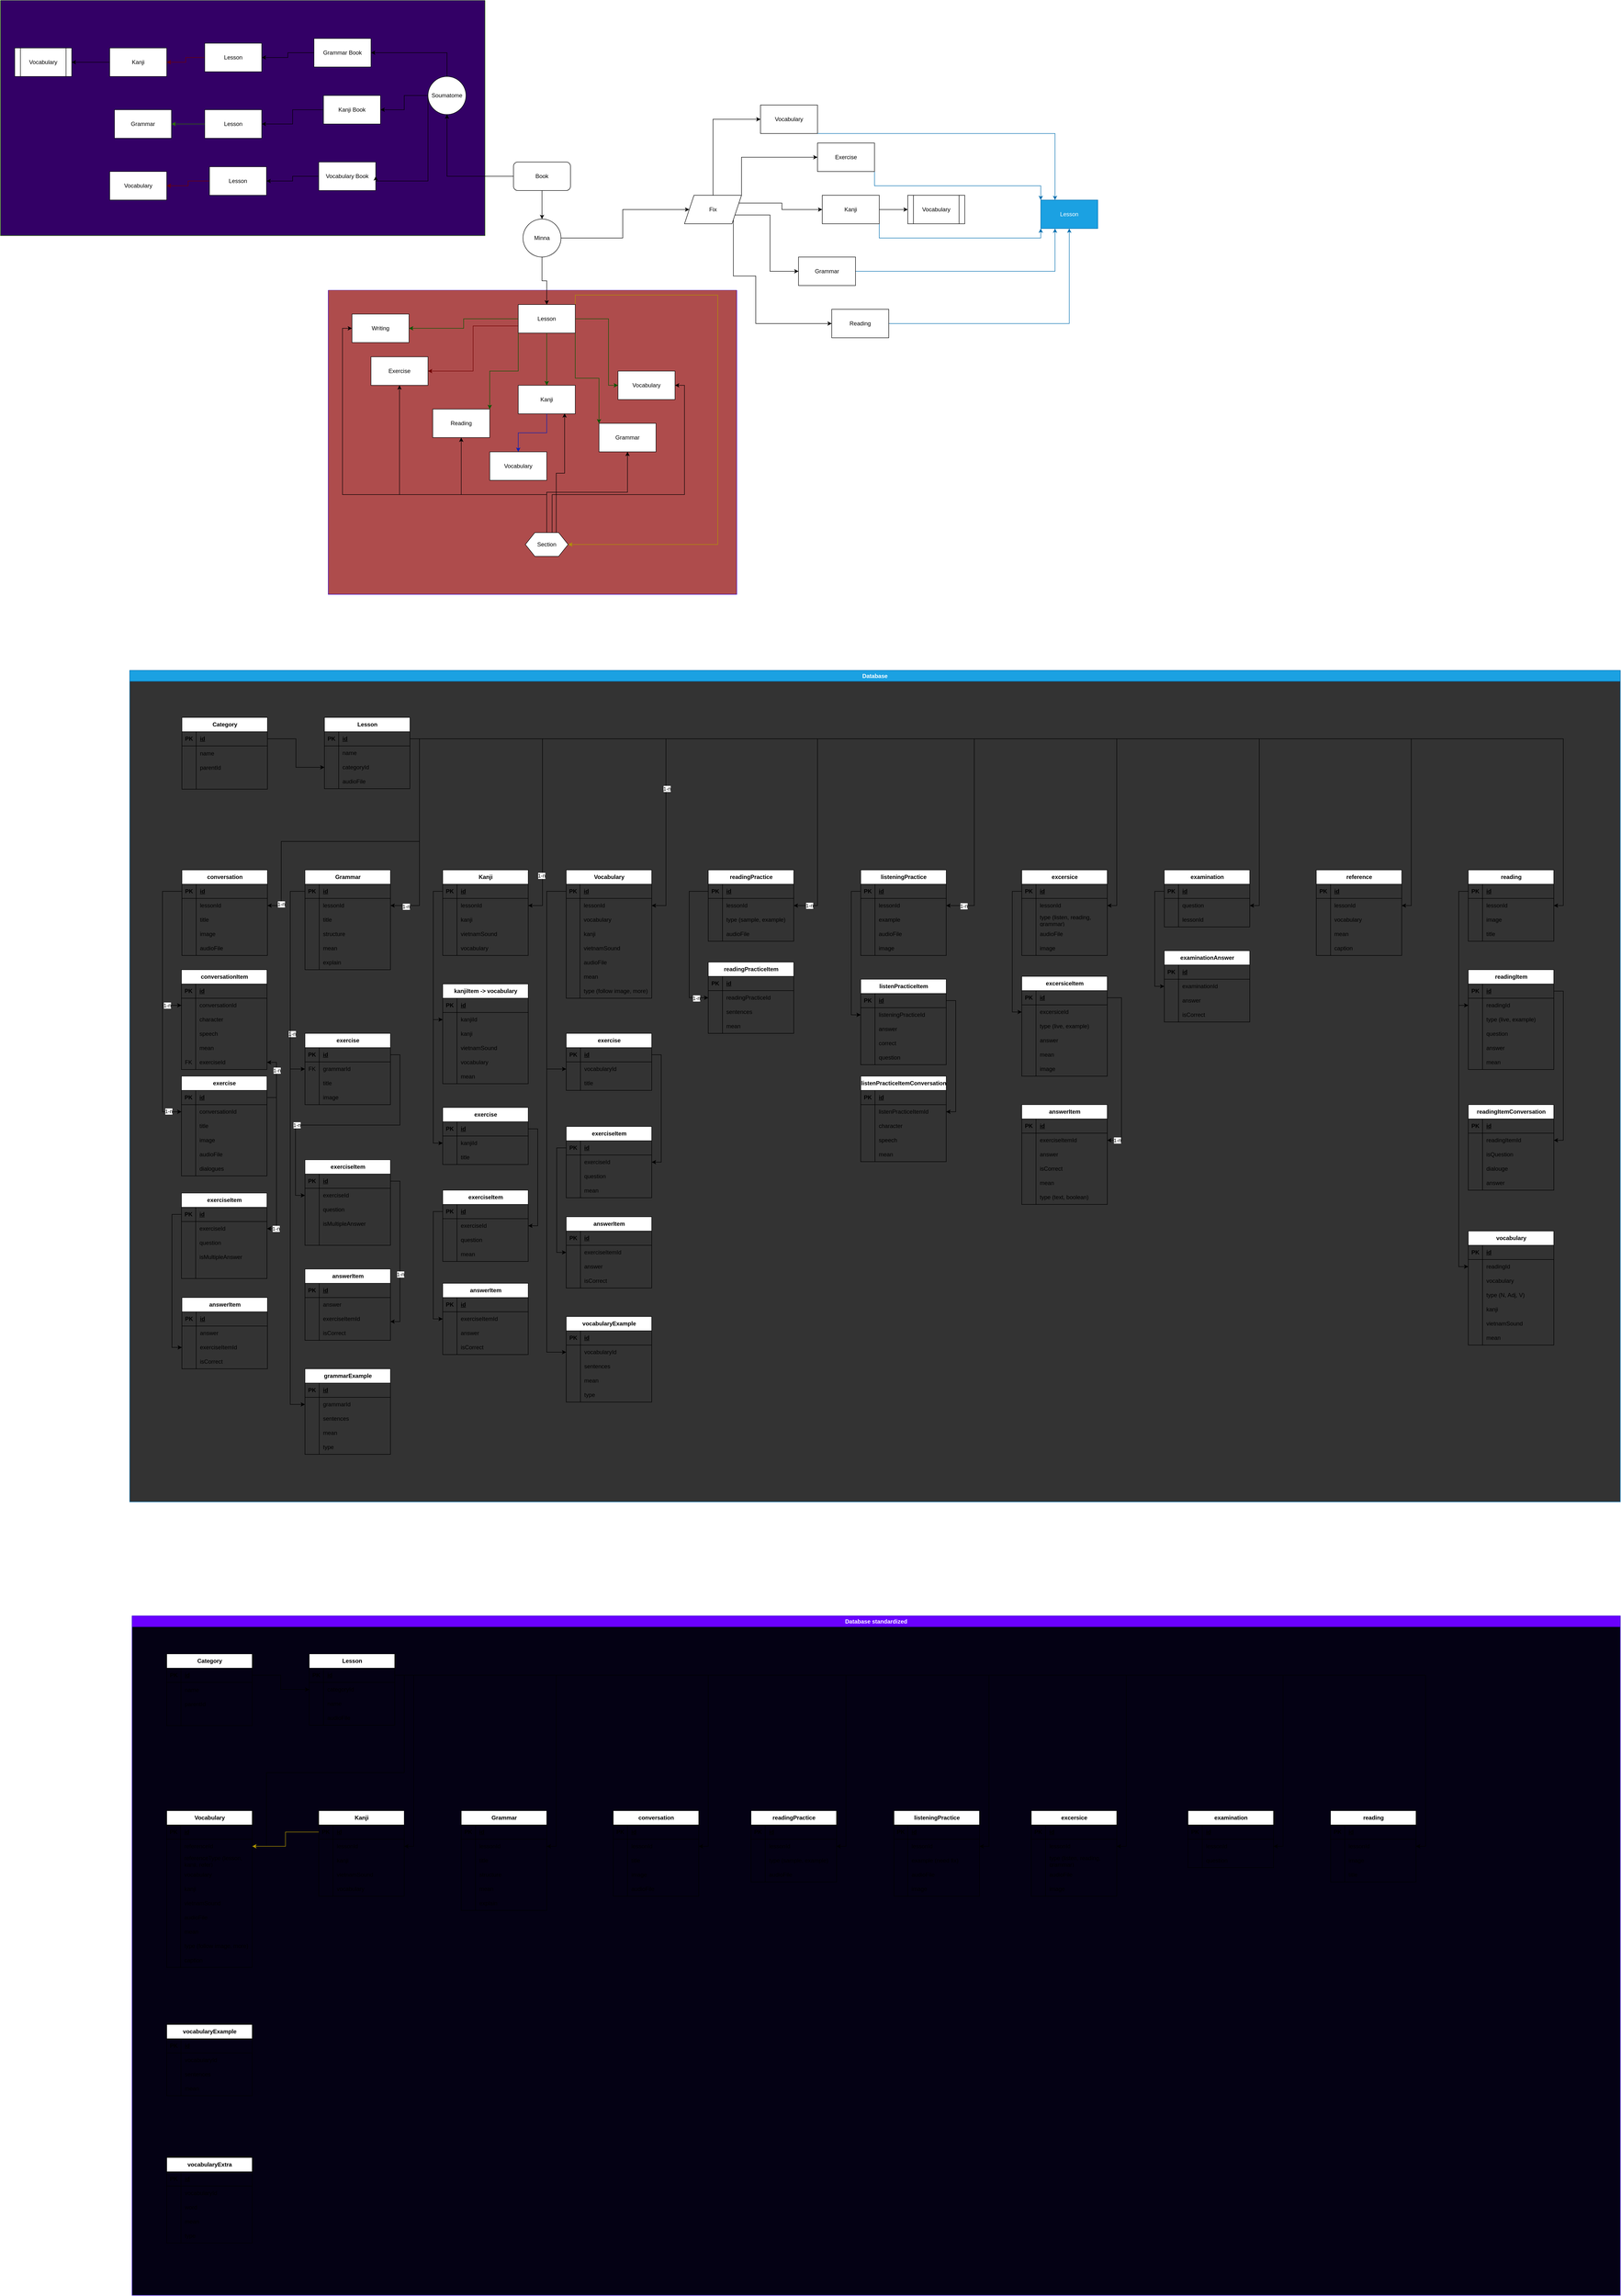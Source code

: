 <mxfile version="21.5.2" type="github">
  <diagram name="Trang-1" id="Eg0rM6GmB08_mQ8uZG3P">
    <mxGraphModel dx="2901" dy="2317" grid="1" gridSize="10" guides="1" tooltips="1" connect="1" arrows="1" fold="1" page="1" pageScale="1" pageWidth="827" pageHeight="1169" math="0" shadow="0">
      <root>
        <mxCell id="0" />
        <mxCell id="1" parent="0" />
        <mxCell id="MmQy_pwBP3o9ao-P74TN-34" value="" style="swimlane;startSize=0;fillColor=#60a917;fontColor=#ffffff;strokeColor=#2D7600;swimlaneFillColor=#330066;" parent="1" vertex="1">
          <mxGeometry x="-750" y="-340" width="1020" height="495" as="geometry" />
        </mxCell>
        <mxCell id="MmQy_pwBP3o9ao-P74TN-64" value="Grammar" style="rounded=0;whiteSpace=wrap;html=1;" parent="MmQy_pwBP3o9ao-P74TN-34" vertex="1">
          <mxGeometry x="240" y="230" width="120" height="60" as="geometry" />
        </mxCell>
        <mxCell id="MmQy_pwBP3o9ao-P74TN-67" value="Vocabulary" style="rounded=0;whiteSpace=wrap;html=1;" parent="MmQy_pwBP3o9ao-P74TN-34" vertex="1">
          <mxGeometry x="230" y="360" width="120" height="60" as="geometry" />
        </mxCell>
        <mxCell id="MmQy_pwBP3o9ao-P74TN-71" value="" style="edgeStyle=orthogonalEdgeStyle;rounded=0;orthogonalLoop=1;jettySize=auto;html=1;" parent="MmQy_pwBP3o9ao-P74TN-34" source="MmQy_pwBP3o9ao-P74TN-66" target="MmQy_pwBP3o9ao-P74TN-70" edge="1">
          <mxGeometry relative="1" as="geometry" />
        </mxCell>
        <mxCell id="MmQy_pwBP3o9ao-P74TN-66" value="Kanji" style="rounded=0;whiteSpace=wrap;html=1;" parent="MmQy_pwBP3o9ao-P74TN-34" vertex="1">
          <mxGeometry x="230" y="100" width="120" height="60" as="geometry" />
        </mxCell>
        <mxCell id="MmQy_pwBP3o9ao-P74TN-70" value="Vocabulary" style="shape=process;whiteSpace=wrap;html=1;backgroundOutline=1;rounded=0;" parent="MmQy_pwBP3o9ao-P74TN-34" vertex="1">
          <mxGeometry x="30" y="100" width="120" height="60" as="geometry" />
        </mxCell>
        <mxCell id="KTJxehEkNpqMAW1DEm2n-24" value="Kanji Book" style="rounded=0;whiteSpace=wrap;html=1;" parent="MmQy_pwBP3o9ao-P74TN-34" vertex="1">
          <mxGeometry x="680" y="200" width="120" height="60" as="geometry" />
        </mxCell>
        <mxCell id="KTJxehEkNpqMAW1DEm2n-22" value="Lesson" style="rounded=0;whiteSpace=wrap;html=1;" parent="MmQy_pwBP3o9ao-P74TN-34" vertex="1">
          <mxGeometry x="430" y="230" width="120" height="60" as="geometry" />
        </mxCell>
        <mxCell id="t6jX3Xbki4ghEFm6xxDZ-8" style="edgeStyle=orthogonalEdgeStyle;rounded=0;orthogonalLoop=1;jettySize=auto;html=1;exitX=0;exitY=0.5;exitDx=0;exitDy=0;" parent="MmQy_pwBP3o9ao-P74TN-34" source="KTJxehEkNpqMAW1DEm2n-24" target="KTJxehEkNpqMAW1DEm2n-22" edge="1">
          <mxGeometry relative="1" as="geometry" />
        </mxCell>
        <mxCell id="MmQy_pwBP3o9ao-P74TN-65" value="" style="edgeStyle=orthogonalEdgeStyle;rounded=0;orthogonalLoop=1;jettySize=auto;html=1;fillColor=#60a917;strokeColor=#2D7600;" parent="MmQy_pwBP3o9ao-P74TN-34" source="KTJxehEkNpqMAW1DEm2n-22" target="MmQy_pwBP3o9ao-P74TN-64" edge="1">
          <mxGeometry relative="1" as="geometry" />
        </mxCell>
        <mxCell id="MmQy_pwBP3o9ao-P74TN-77" value="" style="edgeStyle=orthogonalEdgeStyle;rounded=0;orthogonalLoop=1;jettySize=auto;html=1;" parent="MmQy_pwBP3o9ao-P74TN-34" source="KTJxehEkNpqMAW1DEm2n-19" target="MmQy_pwBP3o9ao-P74TN-72" edge="1">
          <mxGeometry relative="1" as="geometry" />
        </mxCell>
        <mxCell id="KTJxehEkNpqMAW1DEm2n-19" value="Vocabulary Book" style="rounded=0;whiteSpace=wrap;html=1;" parent="MmQy_pwBP3o9ao-P74TN-34" vertex="1">
          <mxGeometry x="670" y="340" width="120" height="60" as="geometry" />
        </mxCell>
        <mxCell id="MmQy_pwBP3o9ao-P74TN-75" value="" style="edgeStyle=orthogonalEdgeStyle;rounded=0;orthogonalLoop=1;jettySize=auto;html=1;" parent="MmQy_pwBP3o9ao-P74TN-34" source="t6jX3Xbki4ghEFm6xxDZ-9" target="MmQy_pwBP3o9ao-P74TN-74" edge="1">
          <mxGeometry relative="1" as="geometry" />
        </mxCell>
        <mxCell id="t6jX3Xbki4ghEFm6xxDZ-9" value="Grammar Book" style="rounded=0;whiteSpace=wrap;html=1;" parent="MmQy_pwBP3o9ao-P74TN-34" vertex="1">
          <mxGeometry x="660" y="80" width="120" height="60" as="geometry" />
        </mxCell>
        <mxCell id="MmQy_pwBP3o9ao-P74TN-78" value="" style="edgeStyle=orthogonalEdgeStyle;rounded=0;orthogonalLoop=1;jettySize=auto;html=1;fillColor=#a20025;strokeColor=#6F0000;" parent="MmQy_pwBP3o9ao-P74TN-34" source="MmQy_pwBP3o9ao-P74TN-72" target="MmQy_pwBP3o9ao-P74TN-67" edge="1">
          <mxGeometry relative="1" as="geometry" />
        </mxCell>
        <mxCell id="MmQy_pwBP3o9ao-P74TN-72" value="Lesson" style="rounded=0;whiteSpace=wrap;html=1;" parent="MmQy_pwBP3o9ao-P74TN-34" vertex="1">
          <mxGeometry x="440" y="350" width="120" height="60" as="geometry" />
        </mxCell>
        <mxCell id="MmQy_pwBP3o9ao-P74TN-76" value="" style="edgeStyle=orthogonalEdgeStyle;rounded=0;orthogonalLoop=1;jettySize=auto;html=1;fillColor=#a20025;strokeColor=#6F0000;" parent="MmQy_pwBP3o9ao-P74TN-34" source="MmQy_pwBP3o9ao-P74TN-74" target="MmQy_pwBP3o9ao-P74TN-66" edge="1">
          <mxGeometry relative="1" as="geometry" />
        </mxCell>
        <mxCell id="MmQy_pwBP3o9ao-P74TN-74" value="Lesson" style="rounded=0;whiteSpace=wrap;html=1;" parent="MmQy_pwBP3o9ao-P74TN-34" vertex="1">
          <mxGeometry x="430" y="90" width="120" height="60" as="geometry" />
        </mxCell>
        <mxCell id="MmQy_pwBP3o9ao-P74TN-21" value="" style="swimlane;startSize=0;fillColor=#6a00ff;fontColor=#ffffff;strokeColor=#3700CC;swimlaneFillColor=#ae4c4c;" parent="1" vertex="1">
          <mxGeometry x="-60" y="270" width="860" height="640" as="geometry" />
        </mxCell>
        <mxCell id="MmQy_pwBP3o9ao-P74TN-82" value="" style="edgeStyle=orthogonalEdgeStyle;rounded=0;orthogonalLoop=1;jettySize=auto;html=1;fillColor=#008a00;strokeColor=#005700;" parent="MmQy_pwBP3o9ao-P74TN-21" edge="1">
          <mxGeometry relative="1" as="geometry">
            <mxPoint x="460" y="120" as="sourcePoint" />
            <mxPoint x="460" y="200" as="targetPoint" />
          </mxGeometry>
        </mxCell>
        <mxCell id="MmQy_pwBP3o9ao-P74TN-84" style="edgeStyle=orthogonalEdgeStyle;rounded=0;orthogonalLoop=1;jettySize=auto;html=1;exitX=0;exitY=0.75;exitDx=0;exitDy=0;entryX=1;entryY=0.5;entryDx=0;entryDy=0;fillColor=#a20025;strokeColor=#6F0000;" parent="MmQy_pwBP3o9ao-P74TN-21" source="KTJxehEkNpqMAW1DEm2n-2" target="KTJxehEkNpqMAW1DEm2n-14" edge="1">
          <mxGeometry relative="1" as="geometry" />
        </mxCell>
        <mxCell id="MmQy_pwBP3o9ao-P74TN-85" style="edgeStyle=orthogonalEdgeStyle;rounded=0;orthogonalLoop=1;jettySize=auto;html=1;exitX=1;exitY=0;exitDx=0;exitDy=0;entryX=1;entryY=0.5;entryDx=0;entryDy=0;fillColor=#e3c800;strokeColor=#B09500;" parent="MmQy_pwBP3o9ao-P74TN-21" source="KTJxehEkNpqMAW1DEm2n-2" target="MmQy_pwBP3o9ao-P74TN-83" edge="1">
          <mxGeometry relative="1" as="geometry">
            <Array as="points">
              <mxPoint x="520" y="10" />
              <mxPoint x="820" y="10" />
              <mxPoint x="820" y="535" />
            </Array>
          </mxGeometry>
        </mxCell>
        <mxCell id="KTJxehEkNpqMAW1DEm2n-2" value="Lesson" style="rounded=0;whiteSpace=wrap;html=1;" parent="MmQy_pwBP3o9ao-P74TN-21" vertex="1">
          <mxGeometry x="400" y="30" width="120" height="60" as="geometry" />
        </mxCell>
        <mxCell id="KTJxehEkNpqMAW1DEm2n-6" value="Kanji" style="rounded=0;whiteSpace=wrap;html=1;" parent="MmQy_pwBP3o9ao-P74TN-21" vertex="1">
          <mxGeometry x="400" y="200" width="120" height="60" as="geometry" />
        </mxCell>
        <mxCell id="KTJxehEkNpqMAW1DEm2n-7" value="" style="edgeStyle=orthogonalEdgeStyle;rounded=0;orthogonalLoop=1;jettySize=auto;html=1;fillColor=#008a00;strokeColor=#005700;" parent="MmQy_pwBP3o9ao-P74TN-21" source="KTJxehEkNpqMAW1DEm2n-2" target="KTJxehEkNpqMAW1DEm2n-6" edge="1">
          <mxGeometry relative="1" as="geometry" />
        </mxCell>
        <mxCell id="KTJxehEkNpqMAW1DEm2n-10" value="Reading" style="rounded=0;whiteSpace=wrap;html=1;" parent="MmQy_pwBP3o9ao-P74TN-21" vertex="1">
          <mxGeometry x="220" y="250" width="120" height="60" as="geometry" />
        </mxCell>
        <mxCell id="KTJxehEkNpqMAW1DEm2n-11" style="edgeStyle=orthogonalEdgeStyle;rounded=0;orthogonalLoop=1;jettySize=auto;html=1;exitX=0;exitY=1;exitDx=0;exitDy=0;entryX=1;entryY=0;entryDx=0;entryDy=0;fillColor=#008a00;strokeColor=#005700;" parent="MmQy_pwBP3o9ao-P74TN-21" source="KTJxehEkNpqMAW1DEm2n-2" target="KTJxehEkNpqMAW1DEm2n-10" edge="1">
          <mxGeometry relative="1" as="geometry" />
        </mxCell>
        <mxCell id="KTJxehEkNpqMAW1DEm2n-12" value="Writing" style="rounded=0;whiteSpace=wrap;html=1;" parent="MmQy_pwBP3o9ao-P74TN-21" vertex="1">
          <mxGeometry x="50" y="50" width="120" height="60" as="geometry" />
        </mxCell>
        <mxCell id="KTJxehEkNpqMAW1DEm2n-13" value="" style="edgeStyle=orthogonalEdgeStyle;rounded=0;orthogonalLoop=1;jettySize=auto;html=1;fillColor=#008a00;strokeColor=#005700;" parent="MmQy_pwBP3o9ao-P74TN-21" source="KTJxehEkNpqMAW1DEm2n-2" target="KTJxehEkNpqMAW1DEm2n-12" edge="1">
          <mxGeometry relative="1" as="geometry" />
        </mxCell>
        <mxCell id="KTJxehEkNpqMAW1DEm2n-16" value="Vocabulary" style="rounded=0;whiteSpace=wrap;html=1;" parent="MmQy_pwBP3o9ao-P74TN-21" vertex="1">
          <mxGeometry x="340" y="340" width="120" height="60" as="geometry" />
        </mxCell>
        <mxCell id="KTJxehEkNpqMAW1DEm2n-17" value="" style="edgeStyle=orthogonalEdgeStyle;rounded=0;orthogonalLoop=1;jettySize=auto;html=1;fillColor=#0050ef;strokeColor=#001DBC;" parent="MmQy_pwBP3o9ao-P74TN-21" source="KTJxehEkNpqMAW1DEm2n-6" target="KTJxehEkNpqMAW1DEm2n-16" edge="1">
          <mxGeometry relative="1" as="geometry" />
        </mxCell>
        <mxCell id="KTJxehEkNpqMAW1DEm2n-14" value="Exercise" style="rounded=0;whiteSpace=wrap;html=1;" parent="MmQy_pwBP3o9ao-P74TN-21" vertex="1">
          <mxGeometry x="90" y="140" width="120" height="60" as="geometry" />
        </mxCell>
        <mxCell id="KTJxehEkNpqMAW1DEm2n-8" value="Grammar" style="rounded=0;whiteSpace=wrap;html=1;" parent="MmQy_pwBP3o9ao-P74TN-21" vertex="1">
          <mxGeometry x="570" y="280" width="120" height="60" as="geometry" />
        </mxCell>
        <mxCell id="KTJxehEkNpqMAW1DEm2n-9" style="edgeStyle=orthogonalEdgeStyle;rounded=0;orthogonalLoop=1;jettySize=auto;html=1;exitX=1;exitY=1;exitDx=0;exitDy=0;entryX=0;entryY=0;entryDx=0;entryDy=0;fillColor=#008a00;strokeColor=#005700;" parent="MmQy_pwBP3o9ao-P74TN-21" source="KTJxehEkNpqMAW1DEm2n-2" target="KTJxehEkNpqMAW1DEm2n-8" edge="1">
          <mxGeometry relative="1" as="geometry">
            <mxPoint x="530" y="100" as="sourcePoint" />
            <mxPoint x="580" y="290" as="targetPoint" />
          </mxGeometry>
        </mxCell>
        <mxCell id="KTJxehEkNpqMAW1DEm2n-4" value="Vocabulary" style="rounded=0;whiteSpace=wrap;html=1;" parent="MmQy_pwBP3o9ao-P74TN-21" vertex="1">
          <mxGeometry x="610" y="170" width="120" height="60" as="geometry" />
        </mxCell>
        <mxCell id="KTJxehEkNpqMAW1DEm2n-5" value="" style="edgeStyle=orthogonalEdgeStyle;rounded=0;orthogonalLoop=1;jettySize=auto;html=1;fillColor=#008a00;strokeColor=#005700;" parent="MmQy_pwBP3o9ao-P74TN-21" source="KTJxehEkNpqMAW1DEm2n-2" target="KTJxehEkNpqMAW1DEm2n-4" edge="1">
          <mxGeometry relative="1" as="geometry">
            <Array as="points">
              <mxPoint x="590" y="60" />
              <mxPoint x="590" y="200" />
            </Array>
          </mxGeometry>
        </mxCell>
        <mxCell id="MmQy_pwBP3o9ao-P74TN-90" style="edgeStyle=orthogonalEdgeStyle;rounded=0;orthogonalLoop=1;jettySize=auto;html=1;exitX=0.625;exitY=0;exitDx=0;exitDy=0;entryX=1;entryY=0.5;entryDx=0;entryDy=0;" parent="MmQy_pwBP3o9ao-P74TN-21" source="MmQy_pwBP3o9ao-P74TN-83" target="KTJxehEkNpqMAW1DEm2n-4" edge="1">
          <mxGeometry relative="1" as="geometry">
            <Array as="points">
              <mxPoint x="471" y="430" />
              <mxPoint x="750" y="430" />
              <mxPoint x="750" y="200" />
            </Array>
          </mxGeometry>
        </mxCell>
        <mxCell id="MmQy_pwBP3o9ao-P74TN-91" style="edgeStyle=orthogonalEdgeStyle;rounded=0;orthogonalLoop=1;jettySize=auto;html=1;exitX=0.5;exitY=0;exitDx=0;exitDy=0;entryX=0.5;entryY=1;entryDx=0;entryDy=0;" parent="MmQy_pwBP3o9ao-P74TN-21" source="MmQy_pwBP3o9ao-P74TN-83" target="KTJxehEkNpqMAW1DEm2n-10" edge="1">
          <mxGeometry relative="1" as="geometry">
            <Array as="points">
              <mxPoint x="460" y="430" />
              <mxPoint x="280" y="430" />
            </Array>
          </mxGeometry>
        </mxCell>
        <mxCell id="MmQy_pwBP3o9ao-P74TN-92" style="edgeStyle=orthogonalEdgeStyle;rounded=0;orthogonalLoop=1;jettySize=auto;html=1;exitX=0.5;exitY=0;exitDx=0;exitDy=0;entryX=0.5;entryY=1;entryDx=0;entryDy=0;" parent="MmQy_pwBP3o9ao-P74TN-21" source="MmQy_pwBP3o9ao-P74TN-83" target="KTJxehEkNpqMAW1DEm2n-8" edge="1">
          <mxGeometry relative="1" as="geometry" />
        </mxCell>
        <mxCell id="MmQy_pwBP3o9ao-P74TN-93" style="edgeStyle=orthogonalEdgeStyle;rounded=0;orthogonalLoop=1;jettySize=auto;html=1;exitX=0.5;exitY=0;exitDx=0;exitDy=0;entryX=0.5;entryY=1;entryDx=0;entryDy=0;" parent="MmQy_pwBP3o9ao-P74TN-21" source="MmQy_pwBP3o9ao-P74TN-83" target="KTJxehEkNpqMAW1DEm2n-14" edge="1">
          <mxGeometry relative="1" as="geometry">
            <Array as="points">
              <mxPoint x="460" y="430" />
              <mxPoint x="150" y="430" />
            </Array>
          </mxGeometry>
        </mxCell>
        <mxCell id="MmQy_pwBP3o9ao-P74TN-94" style="edgeStyle=orthogonalEdgeStyle;rounded=0;orthogonalLoop=1;jettySize=auto;html=1;exitX=0.5;exitY=0;exitDx=0;exitDy=0;entryX=0;entryY=0.5;entryDx=0;entryDy=0;" parent="MmQy_pwBP3o9ao-P74TN-21" source="MmQy_pwBP3o9ao-P74TN-83" target="KTJxehEkNpqMAW1DEm2n-12" edge="1">
          <mxGeometry relative="1" as="geometry">
            <Array as="points">
              <mxPoint x="460" y="430" />
              <mxPoint x="30" y="430" />
              <mxPoint x="30" y="80" />
            </Array>
          </mxGeometry>
        </mxCell>
        <mxCell id="MmQy_pwBP3o9ao-P74TN-95" style="edgeStyle=orthogonalEdgeStyle;rounded=0;orthogonalLoop=1;jettySize=auto;html=1;exitX=0.5;exitY=0;exitDx=0;exitDy=0;entryX=0.813;entryY=0.983;entryDx=0;entryDy=0;entryPerimeter=0;" parent="MmQy_pwBP3o9ao-P74TN-21" source="MmQy_pwBP3o9ao-P74TN-83" target="KTJxehEkNpqMAW1DEm2n-6" edge="1">
          <mxGeometry relative="1" as="geometry">
            <Array as="points">
              <mxPoint x="480" y="510" />
              <mxPoint x="480" y="385" />
              <mxPoint x="498" y="385" />
            </Array>
          </mxGeometry>
        </mxCell>
        <mxCell id="MmQy_pwBP3o9ao-P74TN-83" value="Section" style="shape=hexagon;perimeter=hexagonPerimeter2;whiteSpace=wrap;html=1;fixedSize=1;" parent="MmQy_pwBP3o9ao-P74TN-21" vertex="1">
          <mxGeometry x="415" y="510" width="90" height="50" as="geometry" />
        </mxCell>
        <mxCell id="t6jX3Xbki4ghEFm6xxDZ-2" value="" style="edgeStyle=orthogonalEdgeStyle;rounded=0;orthogonalLoop=1;jettySize=auto;html=1;exitX=0.5;exitY=1;exitDx=0;exitDy=0;" parent="1" source="MmQy_pwBP3o9ao-P74TN-1" target="t6jX3Xbki4ghEFm6xxDZ-1" edge="1">
          <mxGeometry relative="1" as="geometry">
            <mxPoint x="390" y="60" as="sourcePoint" />
          </mxGeometry>
        </mxCell>
        <mxCell id="t6jX3Xbki4ghEFm6xxDZ-5" value="" style="edgeStyle=orthogonalEdgeStyle;rounded=0;orthogonalLoop=1;jettySize=auto;html=1;exitX=0;exitY=0.5;exitDx=0;exitDy=0;" parent="1" source="MmQy_pwBP3o9ao-P74TN-1" target="t6jX3Xbki4ghEFm6xxDZ-4" edge="1">
          <mxGeometry relative="1" as="geometry">
            <mxPoint x="330" y="30" as="sourcePoint" />
          </mxGeometry>
        </mxCell>
        <mxCell id="t6jX3Xbki4ghEFm6xxDZ-3" style="edgeStyle=orthogonalEdgeStyle;rounded=0;orthogonalLoop=1;jettySize=auto;html=1;exitX=0.5;exitY=1;exitDx=0;exitDy=0;entryX=0.5;entryY=0;entryDx=0;entryDy=0;" parent="1" source="t6jX3Xbki4ghEFm6xxDZ-1" target="KTJxehEkNpqMAW1DEm2n-2" edge="1">
          <mxGeometry relative="1" as="geometry" />
        </mxCell>
        <mxCell id="MmQy_pwBP3o9ao-P74TN-15" value="" style="edgeStyle=orthogonalEdgeStyle;rounded=0;orthogonalLoop=1;jettySize=auto;html=1;" parent="1" source="t6jX3Xbki4ghEFm6xxDZ-1" target="MmQy_pwBP3o9ao-P74TN-14" edge="1">
          <mxGeometry relative="1" as="geometry" />
        </mxCell>
        <mxCell id="t6jX3Xbki4ghEFm6xxDZ-1" value="Minna" style="ellipse;whiteSpace=wrap;html=1;rounded=0;" parent="1" vertex="1">
          <mxGeometry x="350" y="120" width="80" height="80" as="geometry" />
        </mxCell>
        <mxCell id="t6jX3Xbki4ghEFm6xxDZ-6" style="edgeStyle=orthogonalEdgeStyle;rounded=0;orthogonalLoop=1;jettySize=auto;html=1;exitX=0;exitY=0.5;exitDx=0;exitDy=0;entryX=1;entryY=0.5;entryDx=0;entryDy=0;" parent="1" source="t6jX3Xbki4ghEFm6xxDZ-4" target="KTJxehEkNpqMAW1DEm2n-19" edge="1">
          <mxGeometry relative="1" as="geometry">
            <Array as="points">
              <mxPoint x="150" y="40" />
            </Array>
          </mxGeometry>
        </mxCell>
        <mxCell id="t6jX3Xbki4ghEFm6xxDZ-7" style="edgeStyle=orthogonalEdgeStyle;rounded=0;orthogonalLoop=1;jettySize=auto;html=1;exitX=0;exitY=0.5;exitDx=0;exitDy=0;entryX=1;entryY=0.5;entryDx=0;entryDy=0;" parent="1" source="t6jX3Xbki4ghEFm6xxDZ-4" target="KTJxehEkNpqMAW1DEm2n-24" edge="1">
          <mxGeometry relative="1" as="geometry" />
        </mxCell>
        <mxCell id="t6jX3Xbki4ghEFm6xxDZ-10" style="edgeStyle=orthogonalEdgeStyle;rounded=0;orthogonalLoop=1;jettySize=auto;html=1;exitX=0.5;exitY=0;exitDx=0;exitDy=0;entryX=1;entryY=0.5;entryDx=0;entryDy=0;" parent="1" source="t6jX3Xbki4ghEFm6xxDZ-4" target="t6jX3Xbki4ghEFm6xxDZ-9" edge="1">
          <mxGeometry relative="1" as="geometry" />
        </mxCell>
        <mxCell id="t6jX3Xbki4ghEFm6xxDZ-4" value="Soumatome" style="ellipse;whiteSpace=wrap;html=1;rounded=0;" parent="1" vertex="1">
          <mxGeometry x="150" y="-180" width="80" height="80" as="geometry" />
        </mxCell>
        <mxCell id="MmQy_pwBP3o9ao-P74TN-1" value="Book" style="rounded=1;whiteSpace=wrap;html=1;" parent="1" vertex="1">
          <mxGeometry x="330" width="120" height="60" as="geometry" />
        </mxCell>
        <mxCell id="MmQy_pwBP3o9ao-P74TN-33" style="edgeStyle=orthogonalEdgeStyle;rounded=0;orthogonalLoop=1;jettySize=auto;html=1;exitX=1;exitY=1;exitDx=0;exitDy=0;entryX=0.25;entryY=0;entryDx=0;entryDy=0;fillColor=#1ba1e2;strokeColor=#006EAF;" parent="1" source="MmQy_pwBP3o9ao-P74TN-12" target="MmQy_pwBP3o9ao-P74TN-28" edge="1">
          <mxGeometry relative="1" as="geometry">
            <Array as="points">
              <mxPoint x="1470" y="-60" />
            </Array>
          </mxGeometry>
        </mxCell>
        <mxCell id="MmQy_pwBP3o9ao-P74TN-12" value="Vocabulary" style="rounded=0;whiteSpace=wrap;html=1;" parent="1" vertex="1">
          <mxGeometry x="850" y="-120" width="120" height="60" as="geometry" />
        </mxCell>
        <mxCell id="MmQy_pwBP3o9ao-P74TN-16" style="edgeStyle=orthogonalEdgeStyle;rounded=0;orthogonalLoop=1;jettySize=auto;html=1;exitX=0.5;exitY=0;exitDx=0;exitDy=0;entryX=0;entryY=0.5;entryDx=0;entryDy=0;" parent="1" source="MmQy_pwBP3o9ao-P74TN-14" target="MmQy_pwBP3o9ao-P74TN-12" edge="1">
          <mxGeometry relative="1" as="geometry" />
        </mxCell>
        <mxCell id="MmQy_pwBP3o9ao-P74TN-22" style="edgeStyle=orthogonalEdgeStyle;rounded=0;orthogonalLoop=1;jettySize=auto;html=1;exitX=1;exitY=0.75;exitDx=0;exitDy=0;entryX=0;entryY=0.5;entryDx=0;entryDy=0;" parent="1" source="MmQy_pwBP3o9ao-P74TN-14" target="MmQy_pwBP3o9ao-P74TN-18" edge="1">
          <mxGeometry relative="1" as="geometry" />
        </mxCell>
        <mxCell id="MmQy_pwBP3o9ao-P74TN-23" style="edgeStyle=orthogonalEdgeStyle;rounded=0;orthogonalLoop=1;jettySize=auto;html=1;exitX=1;exitY=1;exitDx=0;exitDy=0;entryX=0;entryY=0.5;entryDx=0;entryDy=0;" parent="1" source="MmQy_pwBP3o9ao-P74TN-14" target="MmQy_pwBP3o9ao-P74TN-19" edge="1">
          <mxGeometry relative="1" as="geometry">
            <Array as="points">
              <mxPoint x="793" y="240" />
              <mxPoint x="840" y="240" />
              <mxPoint x="840" y="340" />
            </Array>
          </mxGeometry>
        </mxCell>
        <mxCell id="MmQy_pwBP3o9ao-P74TN-24" style="edgeStyle=orthogonalEdgeStyle;rounded=0;orthogonalLoop=1;jettySize=auto;html=1;exitX=1;exitY=0.25;exitDx=0;exitDy=0;entryX=0;entryY=0.5;entryDx=0;entryDy=0;" parent="1" source="MmQy_pwBP3o9ao-P74TN-14" target="MmQy_pwBP3o9ao-P74TN-17" edge="1">
          <mxGeometry relative="1" as="geometry" />
        </mxCell>
        <mxCell id="MmQy_pwBP3o9ao-P74TN-25" style="edgeStyle=orthogonalEdgeStyle;rounded=0;orthogonalLoop=1;jettySize=auto;html=1;exitX=1;exitY=0;exitDx=0;exitDy=0;entryX=0;entryY=0.5;entryDx=0;entryDy=0;" parent="1" source="MmQy_pwBP3o9ao-P74TN-14" target="MmQy_pwBP3o9ao-P74TN-20" edge="1">
          <mxGeometry relative="1" as="geometry" />
        </mxCell>
        <mxCell id="MmQy_pwBP3o9ao-P74TN-14" value="Fix" style="shape=parallelogram;perimeter=parallelogramPerimeter;whiteSpace=wrap;html=1;fixedSize=1;rounded=0;" parent="1" vertex="1">
          <mxGeometry x="690" y="70" width="120" height="60" as="geometry" />
        </mxCell>
        <mxCell id="MmQy_pwBP3o9ao-P74TN-27" value="" style="edgeStyle=orthogonalEdgeStyle;rounded=0;orthogonalLoop=1;jettySize=auto;html=1;" parent="1" source="MmQy_pwBP3o9ao-P74TN-17" target="MmQy_pwBP3o9ao-P74TN-26" edge="1">
          <mxGeometry relative="1" as="geometry" />
        </mxCell>
        <mxCell id="MmQy_pwBP3o9ao-P74TN-31" style="edgeStyle=orthogonalEdgeStyle;rounded=0;orthogonalLoop=1;jettySize=auto;html=1;exitX=1;exitY=1;exitDx=0;exitDy=0;entryX=0;entryY=1;entryDx=0;entryDy=0;fillColor=#1ba1e2;strokeColor=#006EAF;" parent="1" source="MmQy_pwBP3o9ao-P74TN-17" target="MmQy_pwBP3o9ao-P74TN-28" edge="1">
          <mxGeometry relative="1" as="geometry" />
        </mxCell>
        <mxCell id="MmQy_pwBP3o9ao-P74TN-17" value="Kanji" style="rounded=0;whiteSpace=wrap;html=1;" parent="1" vertex="1">
          <mxGeometry x="980" y="70" width="120" height="60" as="geometry" />
        </mxCell>
        <mxCell id="MmQy_pwBP3o9ao-P74TN-30" style="edgeStyle=orthogonalEdgeStyle;rounded=0;orthogonalLoop=1;jettySize=auto;html=1;exitX=1;exitY=0.5;exitDx=0;exitDy=0;entryX=0.25;entryY=1;entryDx=0;entryDy=0;fillColor=#1ba1e2;strokeColor=#006EAF;" parent="1" source="MmQy_pwBP3o9ao-P74TN-18" target="MmQy_pwBP3o9ao-P74TN-28" edge="1">
          <mxGeometry relative="1" as="geometry" />
        </mxCell>
        <mxCell id="MmQy_pwBP3o9ao-P74TN-18" value="Grammar" style="rounded=0;whiteSpace=wrap;html=1;" parent="1" vertex="1">
          <mxGeometry x="930" y="200" width="120" height="60" as="geometry" />
        </mxCell>
        <mxCell id="MmQy_pwBP3o9ao-P74TN-29" style="edgeStyle=orthogonalEdgeStyle;rounded=0;orthogonalLoop=1;jettySize=auto;html=1;exitX=1;exitY=0.5;exitDx=0;exitDy=0;fillColor=#1ba1e2;strokeColor=#006EAF;" parent="1" source="MmQy_pwBP3o9ao-P74TN-19" target="MmQy_pwBP3o9ao-P74TN-28" edge="1">
          <mxGeometry relative="1" as="geometry" />
        </mxCell>
        <mxCell id="MmQy_pwBP3o9ao-P74TN-19" value="Reading" style="rounded=0;whiteSpace=wrap;html=1;" parent="1" vertex="1">
          <mxGeometry x="1000" y="310" width="120" height="60" as="geometry" />
        </mxCell>
        <mxCell id="MmQy_pwBP3o9ao-P74TN-32" style="edgeStyle=orthogonalEdgeStyle;rounded=0;orthogonalLoop=1;jettySize=auto;html=1;exitX=1;exitY=1;exitDx=0;exitDy=0;entryX=0;entryY=0;entryDx=0;entryDy=0;fillColor=#1ba1e2;strokeColor=#006EAF;" parent="1" source="MmQy_pwBP3o9ao-P74TN-20" target="MmQy_pwBP3o9ao-P74TN-28" edge="1">
          <mxGeometry relative="1" as="geometry" />
        </mxCell>
        <mxCell id="MmQy_pwBP3o9ao-P74TN-20" value="Exercise" style="rounded=0;whiteSpace=wrap;html=1;" parent="1" vertex="1">
          <mxGeometry x="970" y="-40" width="120" height="60" as="geometry" />
        </mxCell>
        <mxCell id="MmQy_pwBP3o9ao-P74TN-26" value="Vocabulary" style="shape=process;whiteSpace=wrap;html=1;backgroundOutline=1;rounded=0;" parent="1" vertex="1">
          <mxGeometry x="1160" y="70" width="120" height="60" as="geometry" />
        </mxCell>
        <mxCell id="MmQy_pwBP3o9ao-P74TN-28" value="Lesson" style="rounded=0;whiteSpace=wrap;html=1;fillColor=#1ba1e2;fontColor=#ffffff;strokeColor=#006EAF;" parent="1" vertex="1">
          <mxGeometry x="1440" y="80" width="120" height="60" as="geometry" />
        </mxCell>
        <mxCell id="ikSkg1-S1yT57ZmoGbDg-5" value="Database" style="swimlane;whiteSpace=wrap;html=1;fillColor=#1ba1e2;fontColor=#ffffff;strokeColor=#006EAF;swimlaneFillColor=#333333;" parent="1" vertex="1">
          <mxGeometry x="-478" y="1070" width="3138" height="1750" as="geometry" />
        </mxCell>
        <mxCell id="w60elhtZ_bbaPxiR_aG4-14" value="Category" style="shape=table;startSize=30;container=1;collapsible=1;childLayout=tableLayout;fixedRows=1;rowLines=0;fontStyle=1;align=center;resizeLast=1;html=1;" parent="ikSkg1-S1yT57ZmoGbDg-5" vertex="1">
          <mxGeometry x="110" y="99" width="180" height="151" as="geometry" />
        </mxCell>
        <mxCell id="w60elhtZ_bbaPxiR_aG4-15" value="" style="shape=tableRow;horizontal=0;startSize=0;swimlaneHead=0;swimlaneBody=0;fillColor=none;collapsible=0;dropTarget=0;points=[[0,0.5],[1,0.5]];portConstraint=eastwest;top=0;left=0;right=0;bottom=1;" parent="w60elhtZ_bbaPxiR_aG4-14" vertex="1">
          <mxGeometry y="30" width="180" height="30" as="geometry" />
        </mxCell>
        <mxCell id="w60elhtZ_bbaPxiR_aG4-16" value="PK" style="shape=partialRectangle;connectable=0;fillColor=none;top=0;left=0;bottom=0;right=0;fontStyle=1;overflow=hidden;whiteSpace=wrap;html=1;" parent="w60elhtZ_bbaPxiR_aG4-15" vertex="1">
          <mxGeometry width="30" height="30" as="geometry">
            <mxRectangle width="30" height="30" as="alternateBounds" />
          </mxGeometry>
        </mxCell>
        <mxCell id="w60elhtZ_bbaPxiR_aG4-17" value="id&lt;span style=&quot;white-space: pre;&quot;&gt;&#x9;&lt;/span&gt;" style="shape=partialRectangle;connectable=0;fillColor=none;top=0;left=0;bottom=0;right=0;align=left;spacingLeft=6;fontStyle=5;overflow=hidden;whiteSpace=wrap;html=1;" parent="w60elhtZ_bbaPxiR_aG4-15" vertex="1">
          <mxGeometry x="30" width="150" height="30" as="geometry">
            <mxRectangle width="150" height="30" as="alternateBounds" />
          </mxGeometry>
        </mxCell>
        <mxCell id="w60elhtZ_bbaPxiR_aG4-18" value="" style="shape=tableRow;horizontal=0;startSize=0;swimlaneHead=0;swimlaneBody=0;fillColor=none;collapsible=0;dropTarget=0;points=[[0,0.5],[1,0.5]];portConstraint=eastwest;top=0;left=0;right=0;bottom=0;" parent="w60elhtZ_bbaPxiR_aG4-14" vertex="1">
          <mxGeometry y="60" width="180" height="31" as="geometry" />
        </mxCell>
        <mxCell id="w60elhtZ_bbaPxiR_aG4-19" value="" style="shape=partialRectangle;connectable=0;fillColor=none;top=0;left=0;bottom=0;right=0;editable=1;overflow=hidden;whiteSpace=wrap;html=1;" parent="w60elhtZ_bbaPxiR_aG4-18" vertex="1">
          <mxGeometry width="30" height="31" as="geometry">
            <mxRectangle width="30" height="31" as="alternateBounds" />
          </mxGeometry>
        </mxCell>
        <mxCell id="w60elhtZ_bbaPxiR_aG4-20" value="name" style="shape=partialRectangle;connectable=0;fillColor=none;top=0;left=0;bottom=0;right=0;align=left;spacingLeft=6;overflow=hidden;whiteSpace=wrap;html=1;" parent="w60elhtZ_bbaPxiR_aG4-18" vertex="1">
          <mxGeometry x="30" width="150" height="31" as="geometry">
            <mxRectangle width="150" height="31" as="alternateBounds" />
          </mxGeometry>
        </mxCell>
        <mxCell id="w60elhtZ_bbaPxiR_aG4-21" value="" style="shape=tableRow;horizontal=0;startSize=0;swimlaneHead=0;swimlaneBody=0;fillColor=none;collapsible=0;dropTarget=0;points=[[0,0.5],[1,0.5]];portConstraint=eastwest;top=0;left=0;right=0;bottom=0;" parent="w60elhtZ_bbaPxiR_aG4-14" vertex="1">
          <mxGeometry y="91" width="180" height="30" as="geometry" />
        </mxCell>
        <mxCell id="w60elhtZ_bbaPxiR_aG4-22" value="" style="shape=partialRectangle;connectable=0;fillColor=none;top=0;left=0;bottom=0;right=0;editable=1;overflow=hidden;whiteSpace=wrap;html=1;" parent="w60elhtZ_bbaPxiR_aG4-21" vertex="1">
          <mxGeometry width="30" height="30" as="geometry">
            <mxRectangle width="30" height="30" as="alternateBounds" />
          </mxGeometry>
        </mxCell>
        <mxCell id="w60elhtZ_bbaPxiR_aG4-23" value="parentId" style="shape=partialRectangle;connectable=0;fillColor=none;top=0;left=0;bottom=0;right=0;align=left;spacingLeft=6;overflow=hidden;whiteSpace=wrap;html=1;" parent="w60elhtZ_bbaPxiR_aG4-21" vertex="1">
          <mxGeometry x="30" width="150" height="30" as="geometry">
            <mxRectangle width="150" height="30" as="alternateBounds" />
          </mxGeometry>
        </mxCell>
        <mxCell id="w60elhtZ_bbaPxiR_aG4-24" value="" style="shape=tableRow;horizontal=0;startSize=0;swimlaneHead=0;swimlaneBody=0;fillColor=none;collapsible=0;dropTarget=0;points=[[0,0.5],[1,0.5]];portConstraint=eastwest;top=0;left=0;right=0;bottom=0;" parent="w60elhtZ_bbaPxiR_aG4-14" vertex="1">
          <mxGeometry y="121" width="180" height="30" as="geometry" />
        </mxCell>
        <mxCell id="w60elhtZ_bbaPxiR_aG4-25" value="" style="shape=partialRectangle;connectable=0;fillColor=none;top=0;left=0;bottom=0;right=0;editable=1;overflow=hidden;whiteSpace=wrap;html=1;" parent="w60elhtZ_bbaPxiR_aG4-24" vertex="1">
          <mxGeometry width="30" height="30" as="geometry">
            <mxRectangle width="30" height="30" as="alternateBounds" />
          </mxGeometry>
        </mxCell>
        <mxCell id="w60elhtZ_bbaPxiR_aG4-26" value="" style="shape=partialRectangle;connectable=0;fillColor=none;top=0;left=0;bottom=0;right=0;align=left;spacingLeft=6;overflow=hidden;whiteSpace=wrap;html=1;" parent="w60elhtZ_bbaPxiR_aG4-24" vertex="1">
          <mxGeometry x="30" width="150" height="30" as="geometry">
            <mxRectangle width="150" height="30" as="alternateBounds" />
          </mxGeometry>
        </mxCell>
        <mxCell id="w60elhtZ_bbaPxiR_aG4-27" value="Lesson" style="shape=table;startSize=30;container=1;collapsible=1;childLayout=tableLayout;fixedRows=1;rowLines=0;fontStyle=1;align=center;resizeLast=1;html=1;" parent="ikSkg1-S1yT57ZmoGbDg-5" vertex="1">
          <mxGeometry x="410" y="99" width="180" height="150" as="geometry" />
        </mxCell>
        <mxCell id="w60elhtZ_bbaPxiR_aG4-28" value="" style="shape=tableRow;horizontal=0;startSize=0;swimlaneHead=0;swimlaneBody=0;fillColor=none;collapsible=0;dropTarget=0;points=[[0,0.5],[1,0.5]];portConstraint=eastwest;top=0;left=0;right=0;bottom=1;" parent="w60elhtZ_bbaPxiR_aG4-27" vertex="1">
          <mxGeometry y="30" width="180" height="30" as="geometry" />
        </mxCell>
        <mxCell id="w60elhtZ_bbaPxiR_aG4-29" value="PK" style="shape=partialRectangle;connectable=0;fillColor=none;top=0;left=0;bottom=0;right=0;fontStyle=1;overflow=hidden;whiteSpace=wrap;html=1;" parent="w60elhtZ_bbaPxiR_aG4-28" vertex="1">
          <mxGeometry width="30" height="30" as="geometry">
            <mxRectangle width="30" height="30" as="alternateBounds" />
          </mxGeometry>
        </mxCell>
        <mxCell id="w60elhtZ_bbaPxiR_aG4-30" value="id" style="shape=partialRectangle;connectable=0;fillColor=none;top=0;left=0;bottom=0;right=0;align=left;spacingLeft=6;fontStyle=5;overflow=hidden;whiteSpace=wrap;html=1;" parent="w60elhtZ_bbaPxiR_aG4-28" vertex="1">
          <mxGeometry x="30" width="150" height="30" as="geometry">
            <mxRectangle width="150" height="30" as="alternateBounds" />
          </mxGeometry>
        </mxCell>
        <mxCell id="w60elhtZ_bbaPxiR_aG4-31" value="" style="shape=tableRow;horizontal=0;startSize=0;swimlaneHead=0;swimlaneBody=0;fillColor=none;collapsible=0;dropTarget=0;points=[[0,0.5],[1,0.5]];portConstraint=eastwest;top=0;left=0;right=0;bottom=0;" parent="w60elhtZ_bbaPxiR_aG4-27" vertex="1">
          <mxGeometry y="60" width="180" height="30" as="geometry" />
        </mxCell>
        <mxCell id="w60elhtZ_bbaPxiR_aG4-32" value="" style="shape=partialRectangle;connectable=0;fillColor=none;top=0;left=0;bottom=0;right=0;editable=1;overflow=hidden;whiteSpace=wrap;html=1;" parent="w60elhtZ_bbaPxiR_aG4-31" vertex="1">
          <mxGeometry width="30" height="30" as="geometry">
            <mxRectangle width="30" height="30" as="alternateBounds" />
          </mxGeometry>
        </mxCell>
        <mxCell id="w60elhtZ_bbaPxiR_aG4-33" value="name" style="shape=partialRectangle;connectable=0;fillColor=none;top=0;left=0;bottom=0;right=0;align=left;spacingLeft=6;overflow=hidden;whiteSpace=wrap;html=1;" parent="w60elhtZ_bbaPxiR_aG4-31" vertex="1">
          <mxGeometry x="30" width="150" height="30" as="geometry">
            <mxRectangle width="150" height="30" as="alternateBounds" />
          </mxGeometry>
        </mxCell>
        <mxCell id="w60elhtZ_bbaPxiR_aG4-34" value="" style="shape=tableRow;horizontal=0;startSize=0;swimlaneHead=0;swimlaneBody=0;fillColor=none;collapsible=0;dropTarget=0;points=[[0,0.5],[1,0.5]];portConstraint=eastwest;top=0;left=0;right=0;bottom=0;" parent="w60elhtZ_bbaPxiR_aG4-27" vertex="1">
          <mxGeometry y="90" width="180" height="30" as="geometry" />
        </mxCell>
        <mxCell id="w60elhtZ_bbaPxiR_aG4-35" value="" style="shape=partialRectangle;connectable=0;fillColor=none;top=0;left=0;bottom=0;right=0;editable=1;overflow=hidden;whiteSpace=wrap;html=1;" parent="w60elhtZ_bbaPxiR_aG4-34" vertex="1">
          <mxGeometry width="30" height="30" as="geometry">
            <mxRectangle width="30" height="30" as="alternateBounds" />
          </mxGeometry>
        </mxCell>
        <mxCell id="w60elhtZ_bbaPxiR_aG4-36" value="categoryId" style="shape=partialRectangle;connectable=0;fillColor=none;top=0;left=0;bottom=0;right=0;align=left;spacingLeft=6;overflow=hidden;whiteSpace=wrap;html=1;" parent="w60elhtZ_bbaPxiR_aG4-34" vertex="1">
          <mxGeometry x="30" width="150" height="30" as="geometry">
            <mxRectangle width="150" height="30" as="alternateBounds" />
          </mxGeometry>
        </mxCell>
        <mxCell id="w60elhtZ_bbaPxiR_aG4-37" value="" style="shape=tableRow;horizontal=0;startSize=0;swimlaneHead=0;swimlaneBody=0;fillColor=none;collapsible=0;dropTarget=0;points=[[0,0.5],[1,0.5]];portConstraint=eastwest;top=0;left=0;right=0;bottom=0;" parent="w60elhtZ_bbaPxiR_aG4-27" vertex="1">
          <mxGeometry y="120" width="180" height="30" as="geometry" />
        </mxCell>
        <mxCell id="w60elhtZ_bbaPxiR_aG4-38" value="" style="shape=partialRectangle;connectable=0;fillColor=none;top=0;left=0;bottom=0;right=0;editable=1;overflow=hidden;whiteSpace=wrap;html=1;" parent="w60elhtZ_bbaPxiR_aG4-37" vertex="1">
          <mxGeometry width="30" height="30" as="geometry">
            <mxRectangle width="30" height="30" as="alternateBounds" />
          </mxGeometry>
        </mxCell>
        <mxCell id="w60elhtZ_bbaPxiR_aG4-39" value="audioFile" style="shape=partialRectangle;connectable=0;fillColor=none;top=0;left=0;bottom=0;right=0;align=left;spacingLeft=6;overflow=hidden;whiteSpace=wrap;html=1;" parent="w60elhtZ_bbaPxiR_aG4-37" vertex="1">
          <mxGeometry x="30" width="150" height="30" as="geometry">
            <mxRectangle width="150" height="30" as="alternateBounds" />
          </mxGeometry>
        </mxCell>
        <mxCell id="w60elhtZ_bbaPxiR_aG4-40" style="edgeStyle=orthogonalEdgeStyle;rounded=0;orthogonalLoop=1;jettySize=auto;html=1;exitX=1;exitY=0.5;exitDx=0;exitDy=0;entryX=0;entryY=0.5;entryDx=0;entryDy=0;" parent="ikSkg1-S1yT57ZmoGbDg-5" source="w60elhtZ_bbaPxiR_aG4-15" target="w60elhtZ_bbaPxiR_aG4-34" edge="1">
          <mxGeometry relative="1" as="geometry" />
        </mxCell>
        <mxCell id="w60elhtZ_bbaPxiR_aG4-41" value="Vocabulary" style="shape=table;startSize=30;container=1;collapsible=1;childLayout=tableLayout;fixedRows=1;rowLines=0;fontStyle=1;align=center;resizeLast=1;html=1;" parent="ikSkg1-S1yT57ZmoGbDg-5" vertex="1">
          <mxGeometry x="919" y="420" width="180" height="270" as="geometry" />
        </mxCell>
        <mxCell id="w60elhtZ_bbaPxiR_aG4-42" value="" style="shape=tableRow;horizontal=0;startSize=0;swimlaneHead=0;swimlaneBody=0;fillColor=none;collapsible=0;dropTarget=0;points=[[0,0.5],[1,0.5]];portConstraint=eastwest;top=0;left=0;right=0;bottom=1;" parent="w60elhtZ_bbaPxiR_aG4-41" vertex="1">
          <mxGeometry y="30" width="180" height="30" as="geometry" />
        </mxCell>
        <mxCell id="w60elhtZ_bbaPxiR_aG4-43" value="PK" style="shape=partialRectangle;connectable=0;fillColor=none;top=0;left=0;bottom=0;right=0;fontStyle=1;overflow=hidden;whiteSpace=wrap;html=1;" parent="w60elhtZ_bbaPxiR_aG4-42" vertex="1">
          <mxGeometry width="29" height="30" as="geometry">
            <mxRectangle width="29" height="30" as="alternateBounds" />
          </mxGeometry>
        </mxCell>
        <mxCell id="w60elhtZ_bbaPxiR_aG4-44" value="id" style="shape=partialRectangle;connectable=0;fillColor=none;top=0;left=0;bottom=0;right=0;align=left;spacingLeft=6;fontStyle=5;overflow=hidden;whiteSpace=wrap;html=1;" parent="w60elhtZ_bbaPxiR_aG4-42" vertex="1">
          <mxGeometry x="29" width="151" height="30" as="geometry">
            <mxRectangle width="151" height="30" as="alternateBounds" />
          </mxGeometry>
        </mxCell>
        <mxCell id="w60elhtZ_bbaPxiR_aG4-45" value="" style="shape=tableRow;horizontal=0;startSize=0;swimlaneHead=0;swimlaneBody=0;fillColor=none;collapsible=0;dropTarget=0;points=[[0,0.5],[1,0.5]];portConstraint=eastwest;top=0;left=0;right=0;bottom=0;" parent="w60elhtZ_bbaPxiR_aG4-41" vertex="1">
          <mxGeometry y="60" width="180" height="30" as="geometry" />
        </mxCell>
        <mxCell id="w60elhtZ_bbaPxiR_aG4-46" value="" style="shape=partialRectangle;connectable=0;fillColor=none;top=0;left=0;bottom=0;right=0;editable=1;overflow=hidden;whiteSpace=wrap;html=1;" parent="w60elhtZ_bbaPxiR_aG4-45" vertex="1">
          <mxGeometry width="29" height="30" as="geometry">
            <mxRectangle width="29" height="30" as="alternateBounds" />
          </mxGeometry>
        </mxCell>
        <mxCell id="w60elhtZ_bbaPxiR_aG4-47" value="lessonId" style="shape=partialRectangle;connectable=0;fillColor=none;top=0;left=0;bottom=0;right=0;align=left;spacingLeft=6;overflow=hidden;whiteSpace=wrap;html=1;" parent="w60elhtZ_bbaPxiR_aG4-45" vertex="1">
          <mxGeometry x="29" width="151" height="30" as="geometry">
            <mxRectangle width="151" height="30" as="alternateBounds" />
          </mxGeometry>
        </mxCell>
        <mxCell id="w60elhtZ_bbaPxiR_aG4-48" value="" style="shape=tableRow;horizontal=0;startSize=0;swimlaneHead=0;swimlaneBody=0;fillColor=none;collapsible=0;dropTarget=0;points=[[0,0.5],[1,0.5]];portConstraint=eastwest;top=0;left=0;right=0;bottom=0;" parent="w60elhtZ_bbaPxiR_aG4-41" vertex="1">
          <mxGeometry y="90" width="180" height="30" as="geometry" />
        </mxCell>
        <mxCell id="w60elhtZ_bbaPxiR_aG4-49" value="" style="shape=partialRectangle;connectable=0;fillColor=none;top=0;left=0;bottom=0;right=0;editable=1;overflow=hidden;whiteSpace=wrap;html=1;" parent="w60elhtZ_bbaPxiR_aG4-48" vertex="1">
          <mxGeometry width="29" height="30" as="geometry">
            <mxRectangle width="29" height="30" as="alternateBounds" />
          </mxGeometry>
        </mxCell>
        <mxCell id="w60elhtZ_bbaPxiR_aG4-50" value="vocabulary" style="shape=partialRectangle;connectable=0;fillColor=none;top=0;left=0;bottom=0;right=0;align=left;spacingLeft=6;overflow=hidden;whiteSpace=wrap;html=1;" parent="w60elhtZ_bbaPxiR_aG4-48" vertex="1">
          <mxGeometry x="29" width="151" height="30" as="geometry">
            <mxRectangle width="151" height="30" as="alternateBounds" />
          </mxGeometry>
        </mxCell>
        <mxCell id="w60elhtZ_bbaPxiR_aG4-51" value="" style="shape=tableRow;horizontal=0;startSize=0;swimlaneHead=0;swimlaneBody=0;fillColor=none;collapsible=0;dropTarget=0;points=[[0,0.5],[1,0.5]];portConstraint=eastwest;top=0;left=0;right=0;bottom=0;" parent="w60elhtZ_bbaPxiR_aG4-41" vertex="1">
          <mxGeometry y="120" width="180" height="30" as="geometry" />
        </mxCell>
        <mxCell id="w60elhtZ_bbaPxiR_aG4-52" value="" style="shape=partialRectangle;connectable=0;fillColor=none;top=0;left=0;bottom=0;right=0;editable=1;overflow=hidden;whiteSpace=wrap;html=1;" parent="w60elhtZ_bbaPxiR_aG4-51" vertex="1">
          <mxGeometry width="29" height="30" as="geometry">
            <mxRectangle width="29" height="30" as="alternateBounds" />
          </mxGeometry>
        </mxCell>
        <mxCell id="w60elhtZ_bbaPxiR_aG4-53" value="kanji" style="shape=partialRectangle;connectable=0;fillColor=none;top=0;left=0;bottom=0;right=0;align=left;spacingLeft=6;overflow=hidden;whiteSpace=wrap;html=1;" parent="w60elhtZ_bbaPxiR_aG4-51" vertex="1">
          <mxGeometry x="29" width="151" height="30" as="geometry">
            <mxRectangle width="151" height="30" as="alternateBounds" />
          </mxGeometry>
        </mxCell>
        <mxCell id="w60elhtZ_bbaPxiR_aG4-60" value="" style="shape=tableRow;horizontal=0;startSize=0;swimlaneHead=0;swimlaneBody=0;fillColor=none;collapsible=0;dropTarget=0;points=[[0,0.5],[1,0.5]];portConstraint=eastwest;top=0;left=0;right=0;bottom=0;" parent="w60elhtZ_bbaPxiR_aG4-41" vertex="1">
          <mxGeometry y="150" width="180" height="30" as="geometry" />
        </mxCell>
        <mxCell id="w60elhtZ_bbaPxiR_aG4-61" value="" style="shape=partialRectangle;connectable=0;fillColor=none;top=0;left=0;bottom=0;right=0;editable=1;overflow=hidden;whiteSpace=wrap;html=1;" parent="w60elhtZ_bbaPxiR_aG4-60" vertex="1">
          <mxGeometry width="29" height="30" as="geometry">
            <mxRectangle width="29" height="30" as="alternateBounds" />
          </mxGeometry>
        </mxCell>
        <mxCell id="w60elhtZ_bbaPxiR_aG4-62" value="vietnamSound" style="shape=partialRectangle;connectable=0;fillColor=none;top=0;left=0;bottom=0;right=0;align=left;spacingLeft=6;overflow=hidden;whiteSpace=wrap;html=1;" parent="w60elhtZ_bbaPxiR_aG4-60" vertex="1">
          <mxGeometry x="29" width="151" height="30" as="geometry">
            <mxRectangle width="151" height="30" as="alternateBounds" />
          </mxGeometry>
        </mxCell>
        <mxCell id="w60elhtZ_bbaPxiR_aG4-63" value="" style="shape=tableRow;horizontal=0;startSize=0;swimlaneHead=0;swimlaneBody=0;fillColor=none;collapsible=0;dropTarget=0;points=[[0,0.5],[1,0.5]];portConstraint=eastwest;top=0;left=0;right=0;bottom=0;" parent="w60elhtZ_bbaPxiR_aG4-41" vertex="1">
          <mxGeometry y="180" width="180" height="30" as="geometry" />
        </mxCell>
        <mxCell id="w60elhtZ_bbaPxiR_aG4-64" value="" style="shape=partialRectangle;connectable=0;fillColor=none;top=0;left=0;bottom=0;right=0;editable=1;overflow=hidden;whiteSpace=wrap;html=1;" parent="w60elhtZ_bbaPxiR_aG4-63" vertex="1">
          <mxGeometry width="29" height="30" as="geometry">
            <mxRectangle width="29" height="30" as="alternateBounds" />
          </mxGeometry>
        </mxCell>
        <mxCell id="w60elhtZ_bbaPxiR_aG4-65" value="audioFile" style="shape=partialRectangle;connectable=0;fillColor=none;top=0;left=0;bottom=0;right=0;align=left;spacingLeft=6;overflow=hidden;whiteSpace=wrap;html=1;" parent="w60elhtZ_bbaPxiR_aG4-63" vertex="1">
          <mxGeometry x="29" width="151" height="30" as="geometry">
            <mxRectangle width="151" height="30" as="alternateBounds" />
          </mxGeometry>
        </mxCell>
        <mxCell id="w60elhtZ_bbaPxiR_aG4-113" value="" style="shape=tableRow;horizontal=0;startSize=0;swimlaneHead=0;swimlaneBody=0;fillColor=none;collapsible=0;dropTarget=0;points=[[0,0.5],[1,0.5]];portConstraint=eastwest;top=0;left=0;right=0;bottom=0;" parent="w60elhtZ_bbaPxiR_aG4-41" vertex="1">
          <mxGeometry y="210" width="180" height="30" as="geometry" />
        </mxCell>
        <mxCell id="w60elhtZ_bbaPxiR_aG4-114" value="" style="shape=partialRectangle;connectable=0;fillColor=none;top=0;left=0;bottom=0;right=0;editable=1;overflow=hidden;whiteSpace=wrap;html=1;" parent="w60elhtZ_bbaPxiR_aG4-113" vertex="1">
          <mxGeometry width="29" height="30" as="geometry">
            <mxRectangle width="29" height="30" as="alternateBounds" />
          </mxGeometry>
        </mxCell>
        <mxCell id="w60elhtZ_bbaPxiR_aG4-115" value="mean" style="shape=partialRectangle;connectable=0;fillColor=none;top=0;left=0;bottom=0;right=0;align=left;spacingLeft=6;overflow=hidden;whiteSpace=wrap;html=1;" parent="w60elhtZ_bbaPxiR_aG4-113" vertex="1">
          <mxGeometry x="29" width="151" height="30" as="geometry">
            <mxRectangle width="151" height="30" as="alternateBounds" />
          </mxGeometry>
        </mxCell>
        <mxCell id="EjIhSHntMq5fqGs0h5J2-276" value="" style="shape=tableRow;horizontal=0;startSize=0;swimlaneHead=0;swimlaneBody=0;fillColor=none;collapsible=0;dropTarget=0;points=[[0,0.5],[1,0.5]];portConstraint=eastwest;top=0;left=0;right=0;bottom=0;" vertex="1" parent="w60elhtZ_bbaPxiR_aG4-41">
          <mxGeometry y="240" width="180" height="30" as="geometry" />
        </mxCell>
        <mxCell id="EjIhSHntMq5fqGs0h5J2-277" value="" style="shape=partialRectangle;connectable=0;fillColor=none;top=0;left=0;bottom=0;right=0;editable=1;overflow=hidden;whiteSpace=wrap;html=1;" vertex="1" parent="EjIhSHntMq5fqGs0h5J2-276">
          <mxGeometry width="29" height="30" as="geometry">
            <mxRectangle width="29" height="30" as="alternateBounds" />
          </mxGeometry>
        </mxCell>
        <mxCell id="EjIhSHntMq5fqGs0h5J2-278" value="type (follow image, more)" style="shape=partialRectangle;connectable=0;fillColor=none;top=0;left=0;bottom=0;right=0;align=left;spacingLeft=6;overflow=hidden;whiteSpace=wrap;html=1;" vertex="1" parent="EjIhSHntMq5fqGs0h5J2-276">
          <mxGeometry x="29" width="151" height="30" as="geometry">
            <mxRectangle width="151" height="30" as="alternateBounds" />
          </mxGeometry>
        </mxCell>
        <mxCell id="w60elhtZ_bbaPxiR_aG4-116" style="edgeStyle=elbowEdgeStyle;rounded=0;orthogonalLoop=1;jettySize=auto;html=1;exitX=1;exitY=0.5;exitDx=0;exitDy=0;entryX=1;entryY=0.5;entryDx=0;entryDy=0;" parent="ikSkg1-S1yT57ZmoGbDg-5" source="w60elhtZ_bbaPxiR_aG4-28" target="w60elhtZ_bbaPxiR_aG4-45" edge="1">
          <mxGeometry relative="1" as="geometry">
            <mxPoint x="679" y="144" as="sourcePoint" />
            <mxPoint x="1008" y="495.04" as="targetPoint" />
            <Array as="points">
              <mxPoint x="1129" y="340" />
            </Array>
          </mxGeometry>
        </mxCell>
        <mxCell id="J2h68-0Ry3v_XBsJnCvk-3" value="1-n" style="edgeLabel;html=1;align=center;verticalAlign=middle;resizable=0;points=[];" parent="w60elhtZ_bbaPxiR_aG4-116" vertex="1" connectable="0">
          <mxGeometry x="0.4" y="2" relative="1" as="geometry">
            <mxPoint as="offset" />
          </mxGeometry>
        </mxCell>
        <mxCell id="w60elhtZ_bbaPxiR_aG4-117" value="Kanji" style="shape=table;startSize=30;container=1;collapsible=1;childLayout=tableLayout;fixedRows=1;rowLines=0;fontStyle=1;align=center;resizeLast=1;html=1;" parent="ikSkg1-S1yT57ZmoGbDg-5" vertex="1">
          <mxGeometry x="659" y="420" width="180" height="180" as="geometry" />
        </mxCell>
        <mxCell id="w60elhtZ_bbaPxiR_aG4-118" value="" style="shape=tableRow;horizontal=0;startSize=0;swimlaneHead=0;swimlaneBody=0;fillColor=none;collapsible=0;dropTarget=0;points=[[0,0.5],[1,0.5]];portConstraint=eastwest;top=0;left=0;right=0;bottom=1;" parent="w60elhtZ_bbaPxiR_aG4-117" vertex="1">
          <mxGeometry y="30" width="180" height="30" as="geometry" />
        </mxCell>
        <mxCell id="w60elhtZ_bbaPxiR_aG4-119" value="PK" style="shape=partialRectangle;connectable=0;fillColor=none;top=0;left=0;bottom=0;right=0;fontStyle=1;overflow=hidden;whiteSpace=wrap;html=1;" parent="w60elhtZ_bbaPxiR_aG4-118" vertex="1">
          <mxGeometry width="30" height="30" as="geometry">
            <mxRectangle width="30" height="30" as="alternateBounds" />
          </mxGeometry>
        </mxCell>
        <mxCell id="w60elhtZ_bbaPxiR_aG4-120" value="id" style="shape=partialRectangle;connectable=0;fillColor=none;top=0;left=0;bottom=0;right=0;align=left;spacingLeft=6;fontStyle=5;overflow=hidden;whiteSpace=wrap;html=1;" parent="w60elhtZ_bbaPxiR_aG4-118" vertex="1">
          <mxGeometry x="30" width="150" height="30" as="geometry">
            <mxRectangle width="150" height="30" as="alternateBounds" />
          </mxGeometry>
        </mxCell>
        <mxCell id="w60elhtZ_bbaPxiR_aG4-121" value="" style="shape=tableRow;horizontal=0;startSize=0;swimlaneHead=0;swimlaneBody=0;fillColor=none;collapsible=0;dropTarget=0;points=[[0,0.5],[1,0.5]];portConstraint=eastwest;top=0;left=0;right=0;bottom=0;" parent="w60elhtZ_bbaPxiR_aG4-117" vertex="1">
          <mxGeometry y="60" width="180" height="30" as="geometry" />
        </mxCell>
        <mxCell id="w60elhtZ_bbaPxiR_aG4-122" value="" style="shape=partialRectangle;connectable=0;fillColor=none;top=0;left=0;bottom=0;right=0;editable=1;overflow=hidden;whiteSpace=wrap;html=1;" parent="w60elhtZ_bbaPxiR_aG4-121" vertex="1">
          <mxGeometry width="30" height="30" as="geometry">
            <mxRectangle width="30" height="30" as="alternateBounds" />
          </mxGeometry>
        </mxCell>
        <mxCell id="w60elhtZ_bbaPxiR_aG4-123" value="lessonId&lt;span style=&quot;white-space: pre;&quot;&gt;&#x9;&lt;/span&gt;" style="shape=partialRectangle;connectable=0;fillColor=none;top=0;left=0;bottom=0;right=0;align=left;spacingLeft=6;overflow=hidden;whiteSpace=wrap;html=1;" parent="w60elhtZ_bbaPxiR_aG4-121" vertex="1">
          <mxGeometry x="30" width="150" height="30" as="geometry">
            <mxRectangle width="150" height="30" as="alternateBounds" />
          </mxGeometry>
        </mxCell>
        <mxCell id="w60elhtZ_bbaPxiR_aG4-124" value="" style="shape=tableRow;horizontal=0;startSize=0;swimlaneHead=0;swimlaneBody=0;fillColor=none;collapsible=0;dropTarget=0;points=[[0,0.5],[1,0.5]];portConstraint=eastwest;top=0;left=0;right=0;bottom=0;" parent="w60elhtZ_bbaPxiR_aG4-117" vertex="1">
          <mxGeometry y="90" width="180" height="30" as="geometry" />
        </mxCell>
        <mxCell id="w60elhtZ_bbaPxiR_aG4-125" value="" style="shape=partialRectangle;connectable=0;fillColor=none;top=0;left=0;bottom=0;right=0;editable=1;overflow=hidden;whiteSpace=wrap;html=1;" parent="w60elhtZ_bbaPxiR_aG4-124" vertex="1">
          <mxGeometry width="30" height="30" as="geometry">
            <mxRectangle width="30" height="30" as="alternateBounds" />
          </mxGeometry>
        </mxCell>
        <mxCell id="w60elhtZ_bbaPxiR_aG4-126" value="kanji" style="shape=partialRectangle;connectable=0;fillColor=none;top=0;left=0;bottom=0;right=0;align=left;spacingLeft=6;overflow=hidden;whiteSpace=wrap;html=1;" parent="w60elhtZ_bbaPxiR_aG4-124" vertex="1">
          <mxGeometry x="30" width="150" height="30" as="geometry">
            <mxRectangle width="150" height="30" as="alternateBounds" />
          </mxGeometry>
        </mxCell>
        <mxCell id="w60elhtZ_bbaPxiR_aG4-127" value="" style="shape=tableRow;horizontal=0;startSize=0;swimlaneHead=0;swimlaneBody=0;fillColor=none;collapsible=0;dropTarget=0;points=[[0,0.5],[1,0.5]];portConstraint=eastwest;top=0;left=0;right=0;bottom=0;" parent="w60elhtZ_bbaPxiR_aG4-117" vertex="1">
          <mxGeometry y="120" width="180" height="30" as="geometry" />
        </mxCell>
        <mxCell id="w60elhtZ_bbaPxiR_aG4-128" value="" style="shape=partialRectangle;connectable=0;fillColor=none;top=0;left=0;bottom=0;right=0;editable=1;overflow=hidden;whiteSpace=wrap;html=1;" parent="w60elhtZ_bbaPxiR_aG4-127" vertex="1">
          <mxGeometry width="30" height="30" as="geometry">
            <mxRectangle width="30" height="30" as="alternateBounds" />
          </mxGeometry>
        </mxCell>
        <mxCell id="w60elhtZ_bbaPxiR_aG4-129" value="vietnamSound" style="shape=partialRectangle;connectable=0;fillColor=none;top=0;left=0;bottom=0;right=0;align=left;spacingLeft=6;overflow=hidden;whiteSpace=wrap;html=1;" parent="w60elhtZ_bbaPxiR_aG4-127" vertex="1">
          <mxGeometry x="30" width="150" height="30" as="geometry">
            <mxRectangle width="150" height="30" as="alternateBounds" />
          </mxGeometry>
        </mxCell>
        <mxCell id="w60elhtZ_bbaPxiR_aG4-143" value="" style="shape=tableRow;horizontal=0;startSize=0;swimlaneHead=0;swimlaneBody=0;fillColor=none;collapsible=0;dropTarget=0;points=[[0,0.5],[1,0.5]];portConstraint=eastwest;top=0;left=0;right=0;bottom=0;" parent="w60elhtZ_bbaPxiR_aG4-117" vertex="1">
          <mxGeometry y="150" width="180" height="30" as="geometry" />
        </mxCell>
        <mxCell id="w60elhtZ_bbaPxiR_aG4-144" value="" style="shape=partialRectangle;connectable=0;fillColor=none;top=0;left=0;bottom=0;right=0;editable=1;overflow=hidden;whiteSpace=wrap;html=1;" parent="w60elhtZ_bbaPxiR_aG4-143" vertex="1">
          <mxGeometry width="30" height="30" as="geometry">
            <mxRectangle width="30" height="30" as="alternateBounds" />
          </mxGeometry>
        </mxCell>
        <mxCell id="w60elhtZ_bbaPxiR_aG4-145" value="vocabulary" style="shape=partialRectangle;connectable=0;fillColor=none;top=0;left=0;bottom=0;right=0;align=left;spacingLeft=6;overflow=hidden;whiteSpace=wrap;html=1;" parent="w60elhtZ_bbaPxiR_aG4-143" vertex="1">
          <mxGeometry x="30" width="150" height="30" as="geometry">
            <mxRectangle width="150" height="30" as="alternateBounds" />
          </mxGeometry>
        </mxCell>
        <mxCell id="w60elhtZ_bbaPxiR_aG4-146" style="edgeStyle=orthogonalEdgeStyle;rounded=0;orthogonalLoop=1;jettySize=auto;html=1;exitX=1;exitY=0.5;exitDx=0;exitDy=0;entryX=1;entryY=0.5;entryDx=0;entryDy=0;" parent="ikSkg1-S1yT57ZmoGbDg-5" source="w60elhtZ_bbaPxiR_aG4-28" target="w60elhtZ_bbaPxiR_aG4-121" edge="1">
          <mxGeometry relative="1" as="geometry">
            <Array as="points">
              <mxPoint x="869" y="144" />
              <mxPoint x="869" y="495" />
            </Array>
          </mxGeometry>
        </mxCell>
        <mxCell id="J2h68-0Ry3v_XBsJnCvk-2" value="1-n" style="edgeLabel;html=1;align=center;verticalAlign=middle;resizable=0;points=[];" parent="w60elhtZ_bbaPxiR_aG4-146" vertex="1" connectable="0">
          <mxGeometry x="0.718" y="-2" relative="1" as="geometry">
            <mxPoint as="offset" />
          </mxGeometry>
        </mxCell>
        <mxCell id="w60elhtZ_bbaPxiR_aG4-147" value="Grammar" style="shape=table;startSize=30;container=1;collapsible=1;childLayout=tableLayout;fixedRows=1;rowLines=0;fontStyle=1;align=center;resizeLast=1;html=1;" parent="ikSkg1-S1yT57ZmoGbDg-5" vertex="1">
          <mxGeometry x="369" y="420" width="180" height="210" as="geometry" />
        </mxCell>
        <mxCell id="w60elhtZ_bbaPxiR_aG4-148" value="" style="shape=tableRow;horizontal=0;startSize=0;swimlaneHead=0;swimlaneBody=0;fillColor=none;collapsible=0;dropTarget=0;points=[[0,0.5],[1,0.5]];portConstraint=eastwest;top=0;left=0;right=0;bottom=1;" parent="w60elhtZ_bbaPxiR_aG4-147" vertex="1">
          <mxGeometry y="30" width="180" height="30" as="geometry" />
        </mxCell>
        <mxCell id="w60elhtZ_bbaPxiR_aG4-149" value="PK" style="shape=partialRectangle;connectable=0;fillColor=none;top=0;left=0;bottom=0;right=0;fontStyle=1;overflow=hidden;whiteSpace=wrap;html=1;" parent="w60elhtZ_bbaPxiR_aG4-148" vertex="1">
          <mxGeometry width="30" height="30" as="geometry">
            <mxRectangle width="30" height="30" as="alternateBounds" />
          </mxGeometry>
        </mxCell>
        <mxCell id="w60elhtZ_bbaPxiR_aG4-150" value="id" style="shape=partialRectangle;connectable=0;fillColor=none;top=0;left=0;bottom=0;right=0;align=left;spacingLeft=6;fontStyle=5;overflow=hidden;whiteSpace=wrap;html=1;" parent="w60elhtZ_bbaPxiR_aG4-148" vertex="1">
          <mxGeometry x="30" width="150" height="30" as="geometry">
            <mxRectangle width="150" height="30" as="alternateBounds" />
          </mxGeometry>
        </mxCell>
        <mxCell id="w60elhtZ_bbaPxiR_aG4-167" value="" style="shape=tableRow;horizontal=0;startSize=0;swimlaneHead=0;swimlaneBody=0;fillColor=none;collapsible=0;dropTarget=0;points=[[0,0.5],[1,0.5]];portConstraint=eastwest;top=0;left=0;right=0;bottom=0;" parent="w60elhtZ_bbaPxiR_aG4-147" vertex="1">
          <mxGeometry y="60" width="180" height="30" as="geometry" />
        </mxCell>
        <mxCell id="w60elhtZ_bbaPxiR_aG4-168" value="" style="shape=partialRectangle;connectable=0;fillColor=none;top=0;left=0;bottom=0;right=0;editable=1;overflow=hidden;whiteSpace=wrap;html=1;" parent="w60elhtZ_bbaPxiR_aG4-167" vertex="1">
          <mxGeometry width="30" height="30" as="geometry">
            <mxRectangle width="30" height="30" as="alternateBounds" />
          </mxGeometry>
        </mxCell>
        <mxCell id="w60elhtZ_bbaPxiR_aG4-169" value="lessonId" style="shape=partialRectangle;connectable=0;fillColor=none;top=0;left=0;bottom=0;right=0;align=left;spacingLeft=6;overflow=hidden;whiteSpace=wrap;html=1;" parent="w60elhtZ_bbaPxiR_aG4-167" vertex="1">
          <mxGeometry x="30" width="150" height="30" as="geometry">
            <mxRectangle width="150" height="30" as="alternateBounds" />
          </mxGeometry>
        </mxCell>
        <mxCell id="w60elhtZ_bbaPxiR_aG4-151" value="" style="shape=tableRow;horizontal=0;startSize=0;swimlaneHead=0;swimlaneBody=0;fillColor=none;collapsible=0;dropTarget=0;points=[[0,0.5],[1,0.5]];portConstraint=eastwest;top=0;left=0;right=0;bottom=0;" parent="w60elhtZ_bbaPxiR_aG4-147" vertex="1">
          <mxGeometry y="90" width="180" height="30" as="geometry" />
        </mxCell>
        <mxCell id="w60elhtZ_bbaPxiR_aG4-152" value="" style="shape=partialRectangle;connectable=0;fillColor=none;top=0;left=0;bottom=0;right=0;editable=1;overflow=hidden;whiteSpace=wrap;html=1;" parent="w60elhtZ_bbaPxiR_aG4-151" vertex="1">
          <mxGeometry width="30" height="30" as="geometry">
            <mxRectangle width="30" height="30" as="alternateBounds" />
          </mxGeometry>
        </mxCell>
        <mxCell id="w60elhtZ_bbaPxiR_aG4-153" value="title" style="shape=partialRectangle;connectable=0;fillColor=none;top=0;left=0;bottom=0;right=0;align=left;spacingLeft=6;overflow=hidden;whiteSpace=wrap;html=1;" parent="w60elhtZ_bbaPxiR_aG4-151" vertex="1">
          <mxGeometry x="30" width="150" height="30" as="geometry">
            <mxRectangle width="150" height="30" as="alternateBounds" />
          </mxGeometry>
        </mxCell>
        <mxCell id="w60elhtZ_bbaPxiR_aG4-154" value="" style="shape=tableRow;horizontal=0;startSize=0;swimlaneHead=0;swimlaneBody=0;fillColor=none;collapsible=0;dropTarget=0;points=[[0,0.5],[1,0.5]];portConstraint=eastwest;top=0;left=0;right=0;bottom=0;" parent="w60elhtZ_bbaPxiR_aG4-147" vertex="1">
          <mxGeometry y="120" width="180" height="30" as="geometry" />
        </mxCell>
        <mxCell id="w60elhtZ_bbaPxiR_aG4-155" value="" style="shape=partialRectangle;connectable=0;fillColor=none;top=0;left=0;bottom=0;right=0;editable=1;overflow=hidden;whiteSpace=wrap;html=1;" parent="w60elhtZ_bbaPxiR_aG4-154" vertex="1">
          <mxGeometry width="30" height="30" as="geometry">
            <mxRectangle width="30" height="30" as="alternateBounds" />
          </mxGeometry>
        </mxCell>
        <mxCell id="w60elhtZ_bbaPxiR_aG4-156" value="structure" style="shape=partialRectangle;connectable=0;fillColor=none;top=0;left=0;bottom=0;right=0;align=left;spacingLeft=6;overflow=hidden;whiteSpace=wrap;html=1;" parent="w60elhtZ_bbaPxiR_aG4-154" vertex="1">
          <mxGeometry x="30" width="150" height="30" as="geometry">
            <mxRectangle width="150" height="30" as="alternateBounds" />
          </mxGeometry>
        </mxCell>
        <mxCell id="w60elhtZ_bbaPxiR_aG4-157" value="" style="shape=tableRow;horizontal=0;startSize=0;swimlaneHead=0;swimlaneBody=0;fillColor=none;collapsible=0;dropTarget=0;points=[[0,0.5],[1,0.5]];portConstraint=eastwest;top=0;left=0;right=0;bottom=0;" parent="w60elhtZ_bbaPxiR_aG4-147" vertex="1">
          <mxGeometry y="150" width="180" height="30" as="geometry" />
        </mxCell>
        <mxCell id="w60elhtZ_bbaPxiR_aG4-158" value="" style="shape=partialRectangle;connectable=0;fillColor=none;top=0;left=0;bottom=0;right=0;editable=1;overflow=hidden;whiteSpace=wrap;html=1;" parent="w60elhtZ_bbaPxiR_aG4-157" vertex="1">
          <mxGeometry width="30" height="30" as="geometry">
            <mxRectangle width="30" height="30" as="alternateBounds" />
          </mxGeometry>
        </mxCell>
        <mxCell id="w60elhtZ_bbaPxiR_aG4-159" value="mean" style="shape=partialRectangle;connectable=0;fillColor=none;top=0;left=0;bottom=0;right=0;align=left;spacingLeft=6;overflow=hidden;whiteSpace=wrap;html=1;" parent="w60elhtZ_bbaPxiR_aG4-157" vertex="1">
          <mxGeometry x="30" width="150" height="30" as="geometry">
            <mxRectangle width="150" height="30" as="alternateBounds" />
          </mxGeometry>
        </mxCell>
        <mxCell id="w60elhtZ_bbaPxiR_aG4-163" value="" style="shape=tableRow;horizontal=0;startSize=0;swimlaneHead=0;swimlaneBody=0;fillColor=none;collapsible=0;dropTarget=0;points=[[0,0.5],[1,0.5]];portConstraint=eastwest;top=0;left=0;right=0;bottom=0;" parent="w60elhtZ_bbaPxiR_aG4-147" vertex="1">
          <mxGeometry y="180" width="180" height="30" as="geometry" />
        </mxCell>
        <mxCell id="w60elhtZ_bbaPxiR_aG4-164" value="" style="shape=partialRectangle;connectable=0;fillColor=none;top=0;left=0;bottom=0;right=0;editable=1;overflow=hidden;whiteSpace=wrap;html=1;" parent="w60elhtZ_bbaPxiR_aG4-163" vertex="1">
          <mxGeometry width="30" height="30" as="geometry">
            <mxRectangle width="30" height="30" as="alternateBounds" />
          </mxGeometry>
        </mxCell>
        <mxCell id="w60elhtZ_bbaPxiR_aG4-165" value="explain" style="shape=partialRectangle;connectable=0;fillColor=none;top=0;left=0;bottom=0;right=0;align=left;spacingLeft=6;overflow=hidden;whiteSpace=wrap;html=1;" parent="w60elhtZ_bbaPxiR_aG4-163" vertex="1">
          <mxGeometry x="30" width="150" height="30" as="geometry">
            <mxRectangle width="150" height="30" as="alternateBounds" />
          </mxGeometry>
        </mxCell>
        <mxCell id="w60elhtZ_bbaPxiR_aG4-170" style="edgeStyle=orthogonalEdgeStyle;rounded=0;orthogonalLoop=1;jettySize=auto;html=1;exitX=1;exitY=0.5;exitDx=0;exitDy=0;" parent="ikSkg1-S1yT57ZmoGbDg-5" source="w60elhtZ_bbaPxiR_aG4-28" target="w60elhtZ_bbaPxiR_aG4-167" edge="1">
          <mxGeometry relative="1" as="geometry" />
        </mxCell>
        <mxCell id="J2h68-0Ry3v_XBsJnCvk-1" value="1-n" style="edgeLabel;html=1;align=center;verticalAlign=middle;resizable=0;points=[];" parent="w60elhtZ_bbaPxiR_aG4-170" vertex="1" connectable="0">
          <mxGeometry x="0.85" y="2" relative="1" as="geometry">
            <mxPoint as="offset" />
          </mxGeometry>
        </mxCell>
        <mxCell id="w60elhtZ_bbaPxiR_aG4-171" value="exercise" style="shape=table;startSize=30;container=1;collapsible=1;childLayout=tableLayout;fixedRows=1;rowLines=0;fontStyle=1;align=center;resizeLast=1;html=1;" parent="ikSkg1-S1yT57ZmoGbDg-5" vertex="1">
          <mxGeometry x="369" y="764" width="180" height="150" as="geometry" />
        </mxCell>
        <mxCell id="w60elhtZ_bbaPxiR_aG4-172" value="" style="shape=tableRow;horizontal=0;startSize=0;swimlaneHead=0;swimlaneBody=0;fillColor=none;collapsible=0;dropTarget=0;points=[[0,0.5],[1,0.5]];portConstraint=eastwest;top=0;left=0;right=0;bottom=1;" parent="w60elhtZ_bbaPxiR_aG4-171" vertex="1">
          <mxGeometry y="30" width="180" height="30" as="geometry" />
        </mxCell>
        <mxCell id="w60elhtZ_bbaPxiR_aG4-173" value="PK" style="shape=partialRectangle;connectable=0;fillColor=none;top=0;left=0;bottom=0;right=0;fontStyle=1;overflow=hidden;whiteSpace=wrap;html=1;" parent="w60elhtZ_bbaPxiR_aG4-172" vertex="1">
          <mxGeometry width="30" height="30" as="geometry">
            <mxRectangle width="30" height="30" as="alternateBounds" />
          </mxGeometry>
        </mxCell>
        <mxCell id="w60elhtZ_bbaPxiR_aG4-174" value="id" style="shape=partialRectangle;connectable=0;fillColor=none;top=0;left=0;bottom=0;right=0;align=left;spacingLeft=6;fontStyle=5;overflow=hidden;whiteSpace=wrap;html=1;" parent="w60elhtZ_bbaPxiR_aG4-172" vertex="1">
          <mxGeometry x="30" width="150" height="30" as="geometry">
            <mxRectangle width="150" height="30" as="alternateBounds" />
          </mxGeometry>
        </mxCell>
        <mxCell id="w60elhtZ_bbaPxiR_aG4-181" value="" style="shape=tableRow;horizontal=0;startSize=0;swimlaneHead=0;swimlaneBody=0;fillColor=none;collapsible=0;dropTarget=0;points=[[0,0.5],[1,0.5]];portConstraint=eastwest;top=0;left=0;right=0;bottom=0;" parent="w60elhtZ_bbaPxiR_aG4-171" vertex="1">
          <mxGeometry y="60" width="180" height="30" as="geometry" />
        </mxCell>
        <mxCell id="w60elhtZ_bbaPxiR_aG4-182" value="FK" style="shape=partialRectangle;connectable=0;fillColor=none;top=0;left=0;bottom=0;right=0;editable=1;overflow=hidden;whiteSpace=wrap;html=1;" parent="w60elhtZ_bbaPxiR_aG4-181" vertex="1">
          <mxGeometry width="30" height="30" as="geometry">
            <mxRectangle width="30" height="30" as="alternateBounds" />
          </mxGeometry>
        </mxCell>
        <mxCell id="w60elhtZ_bbaPxiR_aG4-183" value="grammarId" style="shape=partialRectangle;connectable=0;fillColor=none;top=0;left=0;bottom=0;right=0;align=left;spacingLeft=6;overflow=hidden;whiteSpace=wrap;html=1;" parent="w60elhtZ_bbaPxiR_aG4-181" vertex="1">
          <mxGeometry x="30" width="150" height="30" as="geometry">
            <mxRectangle width="150" height="30" as="alternateBounds" />
          </mxGeometry>
        </mxCell>
        <mxCell id="w60elhtZ_bbaPxiR_aG4-175" value="" style="shape=tableRow;horizontal=0;startSize=0;swimlaneHead=0;swimlaneBody=0;fillColor=none;collapsible=0;dropTarget=0;points=[[0,0.5],[1,0.5]];portConstraint=eastwest;top=0;left=0;right=0;bottom=0;" parent="w60elhtZ_bbaPxiR_aG4-171" vertex="1">
          <mxGeometry y="90" width="180" height="30" as="geometry" />
        </mxCell>
        <mxCell id="w60elhtZ_bbaPxiR_aG4-176" value="" style="shape=partialRectangle;connectable=0;fillColor=none;top=0;left=0;bottom=0;right=0;editable=1;overflow=hidden;whiteSpace=wrap;html=1;" parent="w60elhtZ_bbaPxiR_aG4-175" vertex="1">
          <mxGeometry width="30" height="30" as="geometry">
            <mxRectangle width="30" height="30" as="alternateBounds" />
          </mxGeometry>
        </mxCell>
        <mxCell id="w60elhtZ_bbaPxiR_aG4-177" value="title" style="shape=partialRectangle;connectable=0;fillColor=none;top=0;left=0;bottom=0;right=0;align=left;spacingLeft=6;overflow=hidden;whiteSpace=wrap;html=1;" parent="w60elhtZ_bbaPxiR_aG4-175" vertex="1">
          <mxGeometry x="30" width="150" height="30" as="geometry">
            <mxRectangle width="150" height="30" as="alternateBounds" />
          </mxGeometry>
        </mxCell>
        <mxCell id="w60elhtZ_bbaPxiR_aG4-178" value="" style="shape=tableRow;horizontal=0;startSize=0;swimlaneHead=0;swimlaneBody=0;fillColor=none;collapsible=0;dropTarget=0;points=[[0,0.5],[1,0.5]];portConstraint=eastwest;top=0;left=0;right=0;bottom=0;" parent="w60elhtZ_bbaPxiR_aG4-171" vertex="1">
          <mxGeometry y="120" width="180" height="30" as="geometry" />
        </mxCell>
        <mxCell id="w60elhtZ_bbaPxiR_aG4-179" value="" style="shape=partialRectangle;connectable=0;fillColor=none;top=0;left=0;bottom=0;right=0;editable=1;overflow=hidden;whiteSpace=wrap;html=1;" parent="w60elhtZ_bbaPxiR_aG4-178" vertex="1">
          <mxGeometry width="30" height="30" as="geometry">
            <mxRectangle width="30" height="30" as="alternateBounds" />
          </mxGeometry>
        </mxCell>
        <mxCell id="w60elhtZ_bbaPxiR_aG4-180" value="image" style="shape=partialRectangle;connectable=0;fillColor=none;top=0;left=0;bottom=0;right=0;align=left;spacingLeft=6;overflow=hidden;whiteSpace=wrap;html=1;" parent="w60elhtZ_bbaPxiR_aG4-178" vertex="1">
          <mxGeometry x="30" width="150" height="30" as="geometry">
            <mxRectangle width="150" height="30" as="alternateBounds" />
          </mxGeometry>
        </mxCell>
        <mxCell id="J2h68-0Ry3v_XBsJnCvk-4" style="edgeStyle=orthogonalEdgeStyle;rounded=0;orthogonalLoop=1;jettySize=auto;html=1;exitX=0;exitY=0.5;exitDx=0;exitDy=0;entryX=0;entryY=0.5;entryDx=0;entryDy=0;" parent="ikSkg1-S1yT57ZmoGbDg-5" source="w60elhtZ_bbaPxiR_aG4-148" target="w60elhtZ_bbaPxiR_aG4-181" edge="1">
          <mxGeometry relative="1" as="geometry">
            <Array as="points">
              <mxPoint x="338" y="465" />
              <mxPoint x="338" y="839" />
            </Array>
          </mxGeometry>
        </mxCell>
        <mxCell id="J2h68-0Ry3v_XBsJnCvk-5" value="1-n" style="edgeLabel;html=1;align=center;verticalAlign=middle;resizable=0;points=[];" parent="J2h68-0Ry3v_XBsJnCvk-4" vertex="1" connectable="0">
          <mxGeometry x="0.517" y="4" relative="1" as="geometry">
            <mxPoint as="offset" />
          </mxGeometry>
        </mxCell>
        <mxCell id="J2h68-0Ry3v_XBsJnCvk-6" value="exerciseItem" style="shape=table;startSize=30;container=1;collapsible=1;childLayout=tableLayout;fixedRows=1;rowLines=0;fontStyle=1;align=center;resizeLast=1;html=1;" parent="ikSkg1-S1yT57ZmoGbDg-5" vertex="1">
          <mxGeometry x="369" y="1030" width="180" height="180" as="geometry" />
        </mxCell>
        <mxCell id="J2h68-0Ry3v_XBsJnCvk-7" value="" style="shape=tableRow;horizontal=0;startSize=0;swimlaneHead=0;swimlaneBody=0;fillColor=none;collapsible=0;dropTarget=0;points=[[0,0.5],[1,0.5]];portConstraint=eastwest;top=0;left=0;right=0;bottom=1;" parent="J2h68-0Ry3v_XBsJnCvk-6" vertex="1">
          <mxGeometry y="30" width="180" height="30" as="geometry" />
        </mxCell>
        <mxCell id="J2h68-0Ry3v_XBsJnCvk-8" value="PK" style="shape=partialRectangle;connectable=0;fillColor=none;top=0;left=0;bottom=0;right=0;fontStyle=1;overflow=hidden;whiteSpace=wrap;html=1;" parent="J2h68-0Ry3v_XBsJnCvk-7" vertex="1">
          <mxGeometry width="30" height="30" as="geometry">
            <mxRectangle width="30" height="30" as="alternateBounds" />
          </mxGeometry>
        </mxCell>
        <mxCell id="J2h68-0Ry3v_XBsJnCvk-9" value="id" style="shape=partialRectangle;connectable=0;fillColor=none;top=0;left=0;bottom=0;right=0;align=left;spacingLeft=6;fontStyle=5;overflow=hidden;whiteSpace=wrap;html=1;" parent="J2h68-0Ry3v_XBsJnCvk-7" vertex="1">
          <mxGeometry x="30" width="150" height="30" as="geometry">
            <mxRectangle width="150" height="30" as="alternateBounds" />
          </mxGeometry>
        </mxCell>
        <mxCell id="J2h68-0Ry3v_XBsJnCvk-10" value="" style="shape=tableRow;horizontal=0;startSize=0;swimlaneHead=0;swimlaneBody=0;fillColor=none;collapsible=0;dropTarget=0;points=[[0,0.5],[1,0.5]];portConstraint=eastwest;top=0;left=0;right=0;bottom=0;" parent="J2h68-0Ry3v_XBsJnCvk-6" vertex="1">
          <mxGeometry y="60" width="180" height="30" as="geometry" />
        </mxCell>
        <mxCell id="J2h68-0Ry3v_XBsJnCvk-11" value="" style="shape=partialRectangle;connectable=0;fillColor=none;top=0;left=0;bottom=0;right=0;editable=1;overflow=hidden;whiteSpace=wrap;html=1;" parent="J2h68-0Ry3v_XBsJnCvk-10" vertex="1">
          <mxGeometry width="30" height="30" as="geometry">
            <mxRectangle width="30" height="30" as="alternateBounds" />
          </mxGeometry>
        </mxCell>
        <mxCell id="J2h68-0Ry3v_XBsJnCvk-12" value="exerciseId" style="shape=partialRectangle;connectable=0;fillColor=none;top=0;left=0;bottom=0;right=0;align=left;spacingLeft=6;overflow=hidden;whiteSpace=wrap;html=1;" parent="J2h68-0Ry3v_XBsJnCvk-10" vertex="1">
          <mxGeometry x="30" width="150" height="30" as="geometry">
            <mxRectangle width="150" height="30" as="alternateBounds" />
          </mxGeometry>
        </mxCell>
        <mxCell id="J2h68-0Ry3v_XBsJnCvk-13" value="" style="shape=tableRow;horizontal=0;startSize=0;swimlaneHead=0;swimlaneBody=0;fillColor=none;collapsible=0;dropTarget=0;points=[[0,0.5],[1,0.5]];portConstraint=eastwest;top=0;left=0;right=0;bottom=0;" parent="J2h68-0Ry3v_XBsJnCvk-6" vertex="1">
          <mxGeometry y="90" width="180" height="30" as="geometry" />
        </mxCell>
        <mxCell id="J2h68-0Ry3v_XBsJnCvk-14" value="" style="shape=partialRectangle;connectable=0;fillColor=none;top=0;left=0;bottom=0;right=0;editable=1;overflow=hidden;whiteSpace=wrap;html=1;" parent="J2h68-0Ry3v_XBsJnCvk-13" vertex="1">
          <mxGeometry width="30" height="30" as="geometry">
            <mxRectangle width="30" height="30" as="alternateBounds" />
          </mxGeometry>
        </mxCell>
        <mxCell id="J2h68-0Ry3v_XBsJnCvk-15" value="question" style="shape=partialRectangle;connectable=0;fillColor=none;top=0;left=0;bottom=0;right=0;align=left;spacingLeft=6;overflow=hidden;whiteSpace=wrap;html=1;" parent="J2h68-0Ry3v_XBsJnCvk-13" vertex="1">
          <mxGeometry x="30" width="150" height="30" as="geometry">
            <mxRectangle width="150" height="30" as="alternateBounds" />
          </mxGeometry>
        </mxCell>
        <mxCell id="J2h68-0Ry3v_XBsJnCvk-16" value="" style="shape=tableRow;horizontal=0;startSize=0;swimlaneHead=0;swimlaneBody=0;fillColor=none;collapsible=0;dropTarget=0;points=[[0,0.5],[1,0.5]];portConstraint=eastwest;top=0;left=0;right=0;bottom=0;" parent="J2h68-0Ry3v_XBsJnCvk-6" vertex="1">
          <mxGeometry y="120" width="180" height="30" as="geometry" />
        </mxCell>
        <mxCell id="J2h68-0Ry3v_XBsJnCvk-17" value="" style="shape=partialRectangle;connectable=0;fillColor=none;top=0;left=0;bottom=0;right=0;editable=1;overflow=hidden;whiteSpace=wrap;html=1;" parent="J2h68-0Ry3v_XBsJnCvk-16" vertex="1">
          <mxGeometry width="30" height="30" as="geometry">
            <mxRectangle width="30" height="30" as="alternateBounds" />
          </mxGeometry>
        </mxCell>
        <mxCell id="J2h68-0Ry3v_XBsJnCvk-18" value="isMultipleAnswer" style="shape=partialRectangle;connectable=0;fillColor=none;top=0;left=0;bottom=0;right=0;align=left;spacingLeft=6;overflow=hidden;whiteSpace=wrap;html=1;" parent="J2h68-0Ry3v_XBsJnCvk-16" vertex="1">
          <mxGeometry x="30" width="150" height="30" as="geometry">
            <mxRectangle width="150" height="30" as="alternateBounds" />
          </mxGeometry>
        </mxCell>
        <mxCell id="J2h68-0Ry3v_XBsJnCvk-19" value="" style="shape=tableRow;horizontal=0;startSize=0;swimlaneHead=0;swimlaneBody=0;fillColor=none;collapsible=0;dropTarget=0;points=[[0,0.5],[1,0.5]];portConstraint=eastwest;top=0;left=0;right=0;bottom=0;" parent="J2h68-0Ry3v_XBsJnCvk-6" vertex="1">
          <mxGeometry y="150" width="180" height="30" as="geometry" />
        </mxCell>
        <mxCell id="J2h68-0Ry3v_XBsJnCvk-20" value="" style="shape=partialRectangle;connectable=0;fillColor=none;top=0;left=0;bottom=0;right=0;editable=1;overflow=hidden;whiteSpace=wrap;html=1;" parent="J2h68-0Ry3v_XBsJnCvk-19" vertex="1">
          <mxGeometry width="30" height="30" as="geometry">
            <mxRectangle width="30" height="30" as="alternateBounds" />
          </mxGeometry>
        </mxCell>
        <mxCell id="J2h68-0Ry3v_XBsJnCvk-21" value="" style="shape=partialRectangle;connectable=0;fillColor=none;top=0;left=0;bottom=0;right=0;align=left;spacingLeft=6;overflow=hidden;whiteSpace=wrap;html=1;" parent="J2h68-0Ry3v_XBsJnCvk-19" vertex="1">
          <mxGeometry x="30" width="150" height="30" as="geometry">
            <mxRectangle width="150" height="30" as="alternateBounds" />
          </mxGeometry>
        </mxCell>
        <mxCell id="J2h68-0Ry3v_XBsJnCvk-22" style="edgeStyle=orthogonalEdgeStyle;rounded=0;orthogonalLoop=1;jettySize=auto;html=1;exitX=1;exitY=0.5;exitDx=0;exitDy=0;entryX=0;entryY=0.5;entryDx=0;entryDy=0;" parent="ikSkg1-S1yT57ZmoGbDg-5" source="w60elhtZ_bbaPxiR_aG4-172" target="J2h68-0Ry3v_XBsJnCvk-10" edge="1">
          <mxGeometry relative="1" as="geometry" />
        </mxCell>
        <mxCell id="J2h68-0Ry3v_XBsJnCvk-23" value="1-n" style="edgeLabel;html=1;align=center;verticalAlign=middle;resizable=0;points=[];" parent="J2h68-0Ry3v_XBsJnCvk-22" vertex="1" connectable="0">
          <mxGeometry x="0.396" y="3" relative="1" as="geometry">
            <mxPoint as="offset" />
          </mxGeometry>
        </mxCell>
        <mxCell id="J2h68-0Ry3v_XBsJnCvk-45" value="conversation" style="shape=table;startSize=30;container=1;collapsible=1;childLayout=tableLayout;fixedRows=1;rowLines=0;fontStyle=1;align=center;resizeLast=1;html=1;" parent="ikSkg1-S1yT57ZmoGbDg-5" vertex="1">
          <mxGeometry x="110" y="420" width="180" height="180" as="geometry" />
        </mxCell>
        <mxCell id="J2h68-0Ry3v_XBsJnCvk-46" value="" style="shape=tableRow;horizontal=0;startSize=0;swimlaneHead=0;swimlaneBody=0;fillColor=none;collapsible=0;dropTarget=0;points=[[0,0.5],[1,0.5]];portConstraint=eastwest;top=0;left=0;right=0;bottom=1;" parent="J2h68-0Ry3v_XBsJnCvk-45" vertex="1">
          <mxGeometry y="30" width="180" height="30" as="geometry" />
        </mxCell>
        <mxCell id="J2h68-0Ry3v_XBsJnCvk-47" value="PK" style="shape=partialRectangle;connectable=0;fillColor=none;top=0;left=0;bottom=0;right=0;fontStyle=1;overflow=hidden;whiteSpace=wrap;html=1;" parent="J2h68-0Ry3v_XBsJnCvk-46" vertex="1">
          <mxGeometry width="30" height="30" as="geometry">
            <mxRectangle width="30" height="30" as="alternateBounds" />
          </mxGeometry>
        </mxCell>
        <mxCell id="J2h68-0Ry3v_XBsJnCvk-48" value="id" style="shape=partialRectangle;connectable=0;fillColor=none;top=0;left=0;bottom=0;right=0;align=left;spacingLeft=6;fontStyle=5;overflow=hidden;whiteSpace=wrap;html=1;" parent="J2h68-0Ry3v_XBsJnCvk-46" vertex="1">
          <mxGeometry x="30" width="150" height="30" as="geometry">
            <mxRectangle width="150" height="30" as="alternateBounds" />
          </mxGeometry>
        </mxCell>
        <mxCell id="J2h68-0Ry3v_XBsJnCvk-77" value="" style="shape=tableRow;horizontal=0;startSize=0;swimlaneHead=0;swimlaneBody=0;fillColor=none;collapsible=0;dropTarget=0;points=[[0,0.5],[1,0.5]];portConstraint=eastwest;top=0;left=0;right=0;bottom=0;" parent="J2h68-0Ry3v_XBsJnCvk-45" vertex="1">
          <mxGeometry y="60" width="180" height="30" as="geometry" />
        </mxCell>
        <mxCell id="J2h68-0Ry3v_XBsJnCvk-78" value="" style="shape=partialRectangle;connectable=0;fillColor=none;top=0;left=0;bottom=0;right=0;editable=1;overflow=hidden;whiteSpace=wrap;html=1;" parent="J2h68-0Ry3v_XBsJnCvk-77" vertex="1">
          <mxGeometry width="30" height="30" as="geometry">
            <mxRectangle width="30" height="30" as="alternateBounds" />
          </mxGeometry>
        </mxCell>
        <mxCell id="J2h68-0Ry3v_XBsJnCvk-79" value="lessonId" style="shape=partialRectangle;connectable=0;fillColor=none;top=0;left=0;bottom=0;right=0;align=left;spacingLeft=6;overflow=hidden;whiteSpace=wrap;html=1;" parent="J2h68-0Ry3v_XBsJnCvk-77" vertex="1">
          <mxGeometry x="30" width="150" height="30" as="geometry">
            <mxRectangle width="150" height="30" as="alternateBounds" />
          </mxGeometry>
        </mxCell>
        <mxCell id="J2h68-0Ry3v_XBsJnCvk-49" value="" style="shape=tableRow;horizontal=0;startSize=0;swimlaneHead=0;swimlaneBody=0;fillColor=none;collapsible=0;dropTarget=0;points=[[0,0.5],[1,0.5]];portConstraint=eastwest;top=0;left=0;right=0;bottom=0;" parent="J2h68-0Ry3v_XBsJnCvk-45" vertex="1">
          <mxGeometry y="90" width="180" height="30" as="geometry" />
        </mxCell>
        <mxCell id="J2h68-0Ry3v_XBsJnCvk-50" value="" style="shape=partialRectangle;connectable=0;fillColor=none;top=0;left=0;bottom=0;right=0;editable=1;overflow=hidden;whiteSpace=wrap;html=1;" parent="J2h68-0Ry3v_XBsJnCvk-49" vertex="1">
          <mxGeometry width="30" height="30" as="geometry">
            <mxRectangle width="30" height="30" as="alternateBounds" />
          </mxGeometry>
        </mxCell>
        <mxCell id="J2h68-0Ry3v_XBsJnCvk-51" value="title" style="shape=partialRectangle;connectable=0;fillColor=none;top=0;left=0;bottom=0;right=0;align=left;spacingLeft=6;overflow=hidden;whiteSpace=wrap;html=1;" parent="J2h68-0Ry3v_XBsJnCvk-49" vertex="1">
          <mxGeometry x="30" width="150" height="30" as="geometry">
            <mxRectangle width="150" height="30" as="alternateBounds" />
          </mxGeometry>
        </mxCell>
        <mxCell id="J2h68-0Ry3v_XBsJnCvk-52" value="" style="shape=tableRow;horizontal=0;startSize=0;swimlaneHead=0;swimlaneBody=0;fillColor=none;collapsible=0;dropTarget=0;points=[[0,0.5],[1,0.5]];portConstraint=eastwest;top=0;left=0;right=0;bottom=0;" parent="J2h68-0Ry3v_XBsJnCvk-45" vertex="1">
          <mxGeometry y="120" width="180" height="30" as="geometry" />
        </mxCell>
        <mxCell id="J2h68-0Ry3v_XBsJnCvk-53" value="" style="shape=partialRectangle;connectable=0;fillColor=none;top=0;left=0;bottom=0;right=0;editable=1;overflow=hidden;whiteSpace=wrap;html=1;" parent="J2h68-0Ry3v_XBsJnCvk-52" vertex="1">
          <mxGeometry width="30" height="30" as="geometry">
            <mxRectangle width="30" height="30" as="alternateBounds" />
          </mxGeometry>
        </mxCell>
        <mxCell id="J2h68-0Ry3v_XBsJnCvk-54" value="image" style="shape=partialRectangle;connectable=0;fillColor=none;top=0;left=0;bottom=0;right=0;align=left;spacingLeft=6;overflow=hidden;whiteSpace=wrap;html=1;" parent="J2h68-0Ry3v_XBsJnCvk-52" vertex="1">
          <mxGeometry x="30" width="150" height="30" as="geometry">
            <mxRectangle width="150" height="30" as="alternateBounds" />
          </mxGeometry>
        </mxCell>
        <mxCell id="J2h68-0Ry3v_XBsJnCvk-55" value="" style="shape=tableRow;horizontal=0;startSize=0;swimlaneHead=0;swimlaneBody=0;fillColor=none;collapsible=0;dropTarget=0;points=[[0,0.5],[1,0.5]];portConstraint=eastwest;top=0;left=0;right=0;bottom=0;" parent="J2h68-0Ry3v_XBsJnCvk-45" vertex="1">
          <mxGeometry y="150" width="180" height="30" as="geometry" />
        </mxCell>
        <mxCell id="J2h68-0Ry3v_XBsJnCvk-56" value="" style="shape=partialRectangle;connectable=0;fillColor=none;top=0;left=0;bottom=0;right=0;editable=1;overflow=hidden;whiteSpace=wrap;html=1;" parent="J2h68-0Ry3v_XBsJnCvk-55" vertex="1">
          <mxGeometry width="30" height="30" as="geometry">
            <mxRectangle width="30" height="30" as="alternateBounds" />
          </mxGeometry>
        </mxCell>
        <mxCell id="J2h68-0Ry3v_XBsJnCvk-57" value="audioFile" style="shape=partialRectangle;connectable=0;fillColor=none;top=0;left=0;bottom=0;right=0;align=left;spacingLeft=6;overflow=hidden;whiteSpace=wrap;html=1;" parent="J2h68-0Ry3v_XBsJnCvk-55" vertex="1">
          <mxGeometry x="30" width="150" height="30" as="geometry">
            <mxRectangle width="150" height="30" as="alternateBounds" />
          </mxGeometry>
        </mxCell>
        <mxCell id="J2h68-0Ry3v_XBsJnCvk-29" value="answerItem" style="shape=table;startSize=30;container=1;collapsible=1;childLayout=tableLayout;fixedRows=1;rowLines=0;fontStyle=1;align=center;resizeLast=1;html=1;" parent="ikSkg1-S1yT57ZmoGbDg-5" vertex="1">
          <mxGeometry x="369" y="1260" width="180" height="150" as="geometry" />
        </mxCell>
        <mxCell id="J2h68-0Ry3v_XBsJnCvk-30" value="" style="shape=tableRow;horizontal=0;startSize=0;swimlaneHead=0;swimlaneBody=0;fillColor=none;collapsible=0;dropTarget=0;points=[[0,0.5],[1,0.5]];portConstraint=eastwest;top=0;left=0;right=0;bottom=1;" parent="J2h68-0Ry3v_XBsJnCvk-29" vertex="1">
          <mxGeometry y="30" width="180" height="30" as="geometry" />
        </mxCell>
        <mxCell id="J2h68-0Ry3v_XBsJnCvk-31" value="PK" style="shape=partialRectangle;connectable=0;fillColor=none;top=0;left=0;bottom=0;right=0;fontStyle=1;overflow=hidden;whiteSpace=wrap;html=1;" parent="J2h68-0Ry3v_XBsJnCvk-30" vertex="1">
          <mxGeometry width="30" height="30" as="geometry">
            <mxRectangle width="30" height="30" as="alternateBounds" />
          </mxGeometry>
        </mxCell>
        <mxCell id="J2h68-0Ry3v_XBsJnCvk-32" value="id" style="shape=partialRectangle;connectable=0;fillColor=none;top=0;left=0;bottom=0;right=0;align=left;spacingLeft=6;fontStyle=5;overflow=hidden;whiteSpace=wrap;html=1;" parent="J2h68-0Ry3v_XBsJnCvk-30" vertex="1">
          <mxGeometry x="30" width="150" height="30" as="geometry">
            <mxRectangle width="150" height="30" as="alternateBounds" />
          </mxGeometry>
        </mxCell>
        <mxCell id="J2h68-0Ry3v_XBsJnCvk-33" value="" style="shape=tableRow;horizontal=0;startSize=0;swimlaneHead=0;swimlaneBody=0;fillColor=none;collapsible=0;dropTarget=0;points=[[0,0.5],[1,0.5]];portConstraint=eastwest;top=0;left=0;right=0;bottom=0;" parent="J2h68-0Ry3v_XBsJnCvk-29" vertex="1">
          <mxGeometry y="60" width="180" height="30" as="geometry" />
        </mxCell>
        <mxCell id="J2h68-0Ry3v_XBsJnCvk-34" value="" style="shape=partialRectangle;connectable=0;fillColor=none;top=0;left=0;bottom=0;right=0;editable=1;overflow=hidden;whiteSpace=wrap;html=1;" parent="J2h68-0Ry3v_XBsJnCvk-33" vertex="1">
          <mxGeometry width="30" height="30" as="geometry">
            <mxRectangle width="30" height="30" as="alternateBounds" />
          </mxGeometry>
        </mxCell>
        <mxCell id="J2h68-0Ry3v_XBsJnCvk-35" value="answer" style="shape=partialRectangle;connectable=0;fillColor=none;top=0;left=0;bottom=0;right=0;align=left;spacingLeft=6;overflow=hidden;whiteSpace=wrap;html=1;" parent="J2h68-0Ry3v_XBsJnCvk-33" vertex="1">
          <mxGeometry x="30" width="150" height="30" as="geometry">
            <mxRectangle width="150" height="30" as="alternateBounds" />
          </mxGeometry>
        </mxCell>
        <mxCell id="J2h68-0Ry3v_XBsJnCvk-36" value="" style="shape=tableRow;horizontal=0;startSize=0;swimlaneHead=0;swimlaneBody=0;fillColor=none;collapsible=0;dropTarget=0;points=[[0,0.5],[1,0.5]];portConstraint=eastwest;top=0;left=0;right=0;bottom=0;" parent="J2h68-0Ry3v_XBsJnCvk-29" vertex="1">
          <mxGeometry y="90" width="180" height="30" as="geometry" />
        </mxCell>
        <mxCell id="J2h68-0Ry3v_XBsJnCvk-37" value="" style="shape=partialRectangle;connectable=0;fillColor=none;top=0;left=0;bottom=0;right=0;editable=1;overflow=hidden;whiteSpace=wrap;html=1;" parent="J2h68-0Ry3v_XBsJnCvk-36" vertex="1">
          <mxGeometry width="30" height="30" as="geometry">
            <mxRectangle width="30" height="30" as="alternateBounds" />
          </mxGeometry>
        </mxCell>
        <mxCell id="J2h68-0Ry3v_XBsJnCvk-38" value="exerciseItemId" style="shape=partialRectangle;connectable=0;fillColor=none;top=0;left=0;bottom=0;right=0;align=left;spacingLeft=6;overflow=hidden;whiteSpace=wrap;html=1;" parent="J2h68-0Ry3v_XBsJnCvk-36" vertex="1">
          <mxGeometry x="30" width="150" height="30" as="geometry">
            <mxRectangle width="150" height="30" as="alternateBounds" />
          </mxGeometry>
        </mxCell>
        <mxCell id="J2h68-0Ry3v_XBsJnCvk-39" value="" style="shape=tableRow;horizontal=0;startSize=0;swimlaneHead=0;swimlaneBody=0;fillColor=none;collapsible=0;dropTarget=0;points=[[0,0.5],[1,0.5]];portConstraint=eastwest;top=0;left=0;right=0;bottom=0;" parent="J2h68-0Ry3v_XBsJnCvk-29" vertex="1">
          <mxGeometry y="120" width="180" height="30" as="geometry" />
        </mxCell>
        <mxCell id="J2h68-0Ry3v_XBsJnCvk-40" value="" style="shape=partialRectangle;connectable=0;fillColor=none;top=0;left=0;bottom=0;right=0;editable=1;overflow=hidden;whiteSpace=wrap;html=1;" parent="J2h68-0Ry3v_XBsJnCvk-39" vertex="1">
          <mxGeometry width="30" height="30" as="geometry">
            <mxRectangle width="30" height="30" as="alternateBounds" />
          </mxGeometry>
        </mxCell>
        <mxCell id="J2h68-0Ry3v_XBsJnCvk-41" value="isCorrect" style="shape=partialRectangle;connectable=0;fillColor=none;top=0;left=0;bottom=0;right=0;align=left;spacingLeft=6;overflow=hidden;whiteSpace=wrap;html=1;" parent="J2h68-0Ry3v_XBsJnCvk-39" vertex="1">
          <mxGeometry x="30" width="150" height="30" as="geometry">
            <mxRectangle width="150" height="30" as="alternateBounds" />
          </mxGeometry>
        </mxCell>
        <mxCell id="J2h68-0Ry3v_XBsJnCvk-43" style="edgeStyle=orthogonalEdgeStyle;rounded=0;orthogonalLoop=1;jettySize=auto;html=1;exitX=1;exitY=0.5;exitDx=0;exitDy=0;entryX=0.999;entryY=0.685;entryDx=0;entryDy=0;entryPerimeter=0;" parent="ikSkg1-S1yT57ZmoGbDg-5" source="J2h68-0Ry3v_XBsJnCvk-7" target="J2h68-0Ry3v_XBsJnCvk-36" edge="1">
          <mxGeometry relative="1" as="geometry">
            <mxPoint x="790" y="1100" as="sourcePoint" />
            <mxPoint x="610" y="1470" as="targetPoint" />
          </mxGeometry>
        </mxCell>
        <mxCell id="J2h68-0Ry3v_XBsJnCvk-44" value="1-n" style="edgeLabel;html=1;align=center;verticalAlign=middle;resizable=0;points=[];" parent="J2h68-0Ry3v_XBsJnCvk-43" vertex="1" connectable="0">
          <mxGeometry x="0.283" y="1" relative="1" as="geometry">
            <mxPoint as="offset" />
          </mxGeometry>
        </mxCell>
        <mxCell id="J2h68-0Ry3v_XBsJnCvk-63" value="conversationItem" style="shape=table;startSize=30;container=1;collapsible=1;childLayout=tableLayout;fixedRows=1;rowLines=0;fontStyle=1;align=center;resizeLast=1;html=1;" parent="ikSkg1-S1yT57ZmoGbDg-5" vertex="1">
          <mxGeometry x="109" y="630" width="180" height="210" as="geometry" />
        </mxCell>
        <mxCell id="J2h68-0Ry3v_XBsJnCvk-64" value="" style="shape=tableRow;horizontal=0;startSize=0;swimlaneHead=0;swimlaneBody=0;fillColor=none;collapsible=0;dropTarget=0;points=[[0,0.5],[1,0.5]];portConstraint=eastwest;top=0;left=0;right=0;bottom=1;" parent="J2h68-0Ry3v_XBsJnCvk-63" vertex="1">
          <mxGeometry y="30" width="180" height="30" as="geometry" />
        </mxCell>
        <mxCell id="J2h68-0Ry3v_XBsJnCvk-65" value="PK" style="shape=partialRectangle;connectable=0;fillColor=none;top=0;left=0;bottom=0;right=0;fontStyle=1;overflow=hidden;whiteSpace=wrap;html=1;" parent="J2h68-0Ry3v_XBsJnCvk-64" vertex="1">
          <mxGeometry width="30" height="30" as="geometry">
            <mxRectangle width="30" height="30" as="alternateBounds" />
          </mxGeometry>
        </mxCell>
        <mxCell id="J2h68-0Ry3v_XBsJnCvk-66" value="id" style="shape=partialRectangle;connectable=0;fillColor=none;top=0;left=0;bottom=0;right=0;align=left;spacingLeft=6;fontStyle=5;overflow=hidden;whiteSpace=wrap;html=1;" parent="J2h68-0Ry3v_XBsJnCvk-64" vertex="1">
          <mxGeometry x="30" width="150" height="30" as="geometry">
            <mxRectangle width="150" height="30" as="alternateBounds" />
          </mxGeometry>
        </mxCell>
        <mxCell id="J2h68-0Ry3v_XBsJnCvk-67" value="" style="shape=tableRow;horizontal=0;startSize=0;swimlaneHead=0;swimlaneBody=0;fillColor=none;collapsible=0;dropTarget=0;points=[[0,0.5],[1,0.5]];portConstraint=eastwest;top=0;left=0;right=0;bottom=0;" parent="J2h68-0Ry3v_XBsJnCvk-63" vertex="1">
          <mxGeometry y="60" width="180" height="30" as="geometry" />
        </mxCell>
        <mxCell id="J2h68-0Ry3v_XBsJnCvk-68" value="" style="shape=partialRectangle;connectable=0;fillColor=none;top=0;left=0;bottom=0;right=0;editable=1;overflow=hidden;whiteSpace=wrap;html=1;" parent="J2h68-0Ry3v_XBsJnCvk-67" vertex="1">
          <mxGeometry width="30" height="30" as="geometry">
            <mxRectangle width="30" height="30" as="alternateBounds" />
          </mxGeometry>
        </mxCell>
        <mxCell id="J2h68-0Ry3v_XBsJnCvk-69" value="conversationId" style="shape=partialRectangle;connectable=0;fillColor=none;top=0;left=0;bottom=0;right=0;align=left;spacingLeft=6;overflow=hidden;whiteSpace=wrap;html=1;" parent="J2h68-0Ry3v_XBsJnCvk-67" vertex="1">
          <mxGeometry x="30" width="150" height="30" as="geometry">
            <mxRectangle width="150" height="30" as="alternateBounds" />
          </mxGeometry>
        </mxCell>
        <mxCell id="J2h68-0Ry3v_XBsJnCvk-70" value="" style="shape=tableRow;horizontal=0;startSize=0;swimlaneHead=0;swimlaneBody=0;fillColor=none;collapsible=0;dropTarget=0;points=[[0,0.5],[1,0.5]];portConstraint=eastwest;top=0;left=0;right=0;bottom=0;" parent="J2h68-0Ry3v_XBsJnCvk-63" vertex="1">
          <mxGeometry y="90" width="180" height="30" as="geometry" />
        </mxCell>
        <mxCell id="J2h68-0Ry3v_XBsJnCvk-71" value="" style="shape=partialRectangle;connectable=0;fillColor=none;top=0;left=0;bottom=0;right=0;editable=1;overflow=hidden;whiteSpace=wrap;html=1;" parent="J2h68-0Ry3v_XBsJnCvk-70" vertex="1">
          <mxGeometry width="30" height="30" as="geometry">
            <mxRectangle width="30" height="30" as="alternateBounds" />
          </mxGeometry>
        </mxCell>
        <mxCell id="J2h68-0Ry3v_XBsJnCvk-72" value="character" style="shape=partialRectangle;connectable=0;fillColor=none;top=0;left=0;bottom=0;right=0;align=left;spacingLeft=6;overflow=hidden;whiteSpace=wrap;html=1;" parent="J2h68-0Ry3v_XBsJnCvk-70" vertex="1">
          <mxGeometry x="30" width="150" height="30" as="geometry">
            <mxRectangle width="150" height="30" as="alternateBounds" />
          </mxGeometry>
        </mxCell>
        <mxCell id="J2h68-0Ry3v_XBsJnCvk-73" value="" style="shape=tableRow;horizontal=0;startSize=0;swimlaneHead=0;swimlaneBody=0;fillColor=none;collapsible=0;dropTarget=0;points=[[0,0.5],[1,0.5]];portConstraint=eastwest;top=0;left=0;right=0;bottom=0;" parent="J2h68-0Ry3v_XBsJnCvk-63" vertex="1">
          <mxGeometry y="120" width="180" height="30" as="geometry" />
        </mxCell>
        <mxCell id="J2h68-0Ry3v_XBsJnCvk-74" value="" style="shape=partialRectangle;connectable=0;fillColor=none;top=0;left=0;bottom=0;right=0;editable=1;overflow=hidden;whiteSpace=wrap;html=1;" parent="J2h68-0Ry3v_XBsJnCvk-73" vertex="1">
          <mxGeometry width="30" height="30" as="geometry">
            <mxRectangle width="30" height="30" as="alternateBounds" />
          </mxGeometry>
        </mxCell>
        <mxCell id="J2h68-0Ry3v_XBsJnCvk-75" value="speech" style="shape=partialRectangle;connectable=0;fillColor=none;top=0;left=0;bottom=0;right=0;align=left;spacingLeft=6;overflow=hidden;whiteSpace=wrap;html=1;" parent="J2h68-0Ry3v_XBsJnCvk-73" vertex="1">
          <mxGeometry x="30" width="150" height="30" as="geometry">
            <mxRectangle width="150" height="30" as="alternateBounds" />
          </mxGeometry>
        </mxCell>
        <mxCell id="J2h68-0Ry3v_XBsJnCvk-82" value="" style="shape=tableRow;horizontal=0;startSize=0;swimlaneHead=0;swimlaneBody=0;fillColor=none;collapsible=0;dropTarget=0;points=[[0,0.5],[1,0.5]];portConstraint=eastwest;top=0;left=0;right=0;bottom=0;" parent="J2h68-0Ry3v_XBsJnCvk-63" vertex="1">
          <mxGeometry y="150" width="180" height="30" as="geometry" />
        </mxCell>
        <mxCell id="J2h68-0Ry3v_XBsJnCvk-83" value="" style="shape=partialRectangle;connectable=0;fillColor=none;top=0;left=0;bottom=0;right=0;editable=1;overflow=hidden;whiteSpace=wrap;html=1;" parent="J2h68-0Ry3v_XBsJnCvk-82" vertex="1">
          <mxGeometry width="30" height="30" as="geometry">
            <mxRectangle width="30" height="30" as="alternateBounds" />
          </mxGeometry>
        </mxCell>
        <mxCell id="J2h68-0Ry3v_XBsJnCvk-84" value="mean" style="shape=partialRectangle;connectable=0;fillColor=none;top=0;left=0;bottom=0;right=0;align=left;spacingLeft=6;overflow=hidden;whiteSpace=wrap;html=1;" parent="J2h68-0Ry3v_XBsJnCvk-82" vertex="1">
          <mxGeometry x="30" width="150" height="30" as="geometry">
            <mxRectangle width="150" height="30" as="alternateBounds" />
          </mxGeometry>
        </mxCell>
        <mxCell id="5phJMCA1hk_POz3Tl0XO-1" value="" style="shape=tableRow;horizontal=0;startSize=0;swimlaneHead=0;swimlaneBody=0;fillColor=none;collapsible=0;dropTarget=0;points=[[0,0.5],[1,0.5]];portConstraint=eastwest;top=0;left=0;right=0;bottom=0;" parent="J2h68-0Ry3v_XBsJnCvk-63" vertex="1">
          <mxGeometry y="180" width="180" height="30" as="geometry" />
        </mxCell>
        <mxCell id="5phJMCA1hk_POz3Tl0XO-2" value="FK" style="shape=partialRectangle;connectable=0;fillColor=none;top=0;left=0;bottom=0;right=0;editable=1;overflow=hidden;whiteSpace=wrap;html=1;" parent="5phJMCA1hk_POz3Tl0XO-1" vertex="1">
          <mxGeometry width="30" height="30" as="geometry">
            <mxRectangle width="30" height="30" as="alternateBounds" />
          </mxGeometry>
        </mxCell>
        <mxCell id="5phJMCA1hk_POz3Tl0XO-3" value="exerciseId" style="shape=partialRectangle;connectable=0;fillColor=none;top=0;left=0;bottom=0;right=0;align=left;spacingLeft=6;overflow=hidden;whiteSpace=wrap;html=1;" parent="5phJMCA1hk_POz3Tl0XO-1" vertex="1">
          <mxGeometry x="30" width="150" height="30" as="geometry">
            <mxRectangle width="150" height="30" as="alternateBounds" />
          </mxGeometry>
        </mxCell>
        <mxCell id="J2h68-0Ry3v_XBsJnCvk-80" style="edgeStyle=orthogonalEdgeStyle;rounded=0;orthogonalLoop=1;jettySize=auto;html=1;exitX=1;exitY=0.5;exitDx=0;exitDy=0;entryX=1;entryY=0.5;entryDx=0;entryDy=0;" parent="ikSkg1-S1yT57ZmoGbDg-5" source="w60elhtZ_bbaPxiR_aG4-28" target="J2h68-0Ry3v_XBsJnCvk-77" edge="1">
          <mxGeometry relative="1" as="geometry">
            <Array as="points">
              <mxPoint x="610" y="144" />
              <mxPoint x="610" y="360" />
              <mxPoint x="319" y="360" />
              <mxPoint x="319" y="495" />
            </Array>
          </mxGeometry>
        </mxCell>
        <mxCell id="J2h68-0Ry3v_XBsJnCvk-81" value="1-n" style="edgeLabel;html=1;align=center;verticalAlign=middle;resizable=0;points=[];" parent="J2h68-0Ry3v_XBsJnCvk-80" vertex="1" connectable="0">
          <mxGeometry x="0.906" relative="1" as="geometry">
            <mxPoint as="offset" />
          </mxGeometry>
        </mxCell>
        <mxCell id="J2h68-0Ry3v_XBsJnCvk-85" style="edgeStyle=orthogonalEdgeStyle;rounded=0;orthogonalLoop=1;jettySize=auto;html=1;exitX=0;exitY=0.5;exitDx=0;exitDy=0;entryX=0;entryY=0.5;entryDx=0;entryDy=0;" parent="ikSkg1-S1yT57ZmoGbDg-5" source="J2h68-0Ry3v_XBsJnCvk-46" target="J2h68-0Ry3v_XBsJnCvk-67" edge="1">
          <mxGeometry relative="1" as="geometry">
            <Array as="points">
              <mxPoint x="69" y="465" />
              <mxPoint x="69" y="705" />
            </Array>
          </mxGeometry>
        </mxCell>
        <mxCell id="J2h68-0Ry3v_XBsJnCvk-86" value="1-n" style="edgeLabel;html=1;align=center;verticalAlign=middle;resizable=0;points=[];" parent="J2h68-0Ry3v_XBsJnCvk-85" vertex="1" connectable="0">
          <mxGeometry x="0.278" relative="1" as="geometry">
            <mxPoint x="10" y="76" as="offset" />
          </mxGeometry>
        </mxCell>
        <mxCell id="J2h68-0Ry3v_XBsJnCvk-87" value="exercise" style="shape=table;startSize=30;container=1;collapsible=1;childLayout=tableLayout;fixedRows=1;rowLines=0;fontStyle=1;align=center;resizeLast=1;html=1;" parent="ikSkg1-S1yT57ZmoGbDg-5" vertex="1">
          <mxGeometry x="109" y="854" width="180" height="210" as="geometry" />
        </mxCell>
        <mxCell id="J2h68-0Ry3v_XBsJnCvk-88" value="" style="shape=tableRow;horizontal=0;startSize=0;swimlaneHead=0;swimlaneBody=0;fillColor=none;collapsible=0;dropTarget=0;points=[[0,0.5],[1,0.5]];portConstraint=eastwest;top=0;left=0;right=0;bottom=1;" parent="J2h68-0Ry3v_XBsJnCvk-87" vertex="1">
          <mxGeometry y="30" width="180" height="30" as="geometry" />
        </mxCell>
        <mxCell id="J2h68-0Ry3v_XBsJnCvk-89" value="PK" style="shape=partialRectangle;connectable=0;fillColor=none;top=0;left=0;bottom=0;right=0;fontStyle=1;overflow=hidden;whiteSpace=wrap;html=1;" parent="J2h68-0Ry3v_XBsJnCvk-88" vertex="1">
          <mxGeometry width="30" height="30" as="geometry">
            <mxRectangle width="30" height="30" as="alternateBounds" />
          </mxGeometry>
        </mxCell>
        <mxCell id="J2h68-0Ry3v_XBsJnCvk-90" value="id" style="shape=partialRectangle;connectable=0;fillColor=none;top=0;left=0;bottom=0;right=0;align=left;spacingLeft=6;fontStyle=5;overflow=hidden;whiteSpace=wrap;html=1;" parent="J2h68-0Ry3v_XBsJnCvk-88" vertex="1">
          <mxGeometry x="30" width="150" height="30" as="geometry">
            <mxRectangle width="150" height="30" as="alternateBounds" />
          </mxGeometry>
        </mxCell>
        <mxCell id="J2h68-0Ry3v_XBsJnCvk-120" value="" style="shape=tableRow;horizontal=0;startSize=0;swimlaneHead=0;swimlaneBody=0;fillColor=none;collapsible=0;dropTarget=0;points=[[0,0.5],[1,0.5]];portConstraint=eastwest;top=0;left=0;right=0;bottom=0;" parent="J2h68-0Ry3v_XBsJnCvk-87" vertex="1">
          <mxGeometry y="60" width="180" height="30" as="geometry" />
        </mxCell>
        <mxCell id="J2h68-0Ry3v_XBsJnCvk-121" value="" style="shape=partialRectangle;connectable=0;fillColor=none;top=0;left=0;bottom=0;right=0;editable=1;overflow=hidden;whiteSpace=wrap;html=1;" parent="J2h68-0Ry3v_XBsJnCvk-120" vertex="1">
          <mxGeometry width="30" height="30" as="geometry">
            <mxRectangle width="30" height="30" as="alternateBounds" />
          </mxGeometry>
        </mxCell>
        <mxCell id="J2h68-0Ry3v_XBsJnCvk-122" value="conversationId" style="shape=partialRectangle;connectable=0;fillColor=none;top=0;left=0;bottom=0;right=0;align=left;spacingLeft=6;overflow=hidden;whiteSpace=wrap;html=1;" parent="J2h68-0Ry3v_XBsJnCvk-120" vertex="1">
          <mxGeometry x="30" width="150" height="30" as="geometry">
            <mxRectangle width="150" height="30" as="alternateBounds" />
          </mxGeometry>
        </mxCell>
        <mxCell id="J2h68-0Ry3v_XBsJnCvk-91" value="" style="shape=tableRow;horizontal=0;startSize=0;swimlaneHead=0;swimlaneBody=0;fillColor=none;collapsible=0;dropTarget=0;points=[[0,0.5],[1,0.5]];portConstraint=eastwest;top=0;left=0;right=0;bottom=0;" parent="J2h68-0Ry3v_XBsJnCvk-87" vertex="1">
          <mxGeometry y="90" width="180" height="30" as="geometry" />
        </mxCell>
        <mxCell id="J2h68-0Ry3v_XBsJnCvk-92" value="" style="shape=partialRectangle;connectable=0;fillColor=none;top=0;left=0;bottom=0;right=0;editable=1;overflow=hidden;whiteSpace=wrap;html=1;" parent="J2h68-0Ry3v_XBsJnCvk-91" vertex="1">
          <mxGeometry width="30" height="30" as="geometry">
            <mxRectangle width="30" height="30" as="alternateBounds" />
          </mxGeometry>
        </mxCell>
        <mxCell id="J2h68-0Ry3v_XBsJnCvk-93" value="title" style="shape=partialRectangle;connectable=0;fillColor=none;top=0;left=0;bottom=0;right=0;align=left;spacingLeft=6;overflow=hidden;whiteSpace=wrap;html=1;" parent="J2h68-0Ry3v_XBsJnCvk-91" vertex="1">
          <mxGeometry x="30" width="150" height="30" as="geometry">
            <mxRectangle width="150" height="30" as="alternateBounds" />
          </mxGeometry>
        </mxCell>
        <mxCell id="J2h68-0Ry3v_XBsJnCvk-94" value="" style="shape=tableRow;horizontal=0;startSize=0;swimlaneHead=0;swimlaneBody=0;fillColor=none;collapsible=0;dropTarget=0;points=[[0,0.5],[1,0.5]];portConstraint=eastwest;top=0;left=0;right=0;bottom=0;" parent="J2h68-0Ry3v_XBsJnCvk-87" vertex="1">
          <mxGeometry y="120" width="180" height="30" as="geometry" />
        </mxCell>
        <mxCell id="J2h68-0Ry3v_XBsJnCvk-95" value="" style="shape=partialRectangle;connectable=0;fillColor=none;top=0;left=0;bottom=0;right=0;editable=1;overflow=hidden;whiteSpace=wrap;html=1;" parent="J2h68-0Ry3v_XBsJnCvk-94" vertex="1">
          <mxGeometry width="30" height="30" as="geometry">
            <mxRectangle width="30" height="30" as="alternateBounds" />
          </mxGeometry>
        </mxCell>
        <mxCell id="J2h68-0Ry3v_XBsJnCvk-96" value="image" style="shape=partialRectangle;connectable=0;fillColor=none;top=0;left=0;bottom=0;right=0;align=left;spacingLeft=6;overflow=hidden;whiteSpace=wrap;html=1;" parent="J2h68-0Ry3v_XBsJnCvk-94" vertex="1">
          <mxGeometry x="30" width="150" height="30" as="geometry">
            <mxRectangle width="150" height="30" as="alternateBounds" />
          </mxGeometry>
        </mxCell>
        <mxCell id="J2h68-0Ry3v_XBsJnCvk-97" value="" style="shape=tableRow;horizontal=0;startSize=0;swimlaneHead=0;swimlaneBody=0;fillColor=none;collapsible=0;dropTarget=0;points=[[0,0.5],[1,0.5]];portConstraint=eastwest;top=0;left=0;right=0;bottom=0;" parent="J2h68-0Ry3v_XBsJnCvk-87" vertex="1">
          <mxGeometry y="150" width="180" height="30" as="geometry" />
        </mxCell>
        <mxCell id="J2h68-0Ry3v_XBsJnCvk-98" value="" style="shape=partialRectangle;connectable=0;fillColor=none;top=0;left=0;bottom=0;right=0;editable=1;overflow=hidden;whiteSpace=wrap;html=1;" parent="J2h68-0Ry3v_XBsJnCvk-97" vertex="1">
          <mxGeometry width="30" height="30" as="geometry">
            <mxRectangle width="30" height="30" as="alternateBounds" />
          </mxGeometry>
        </mxCell>
        <mxCell id="J2h68-0Ry3v_XBsJnCvk-99" value="audioFile" style="shape=partialRectangle;connectable=0;fillColor=none;top=0;left=0;bottom=0;right=0;align=left;spacingLeft=6;overflow=hidden;whiteSpace=wrap;html=1;" parent="J2h68-0Ry3v_XBsJnCvk-97" vertex="1">
          <mxGeometry x="30" width="150" height="30" as="geometry">
            <mxRectangle width="150" height="30" as="alternateBounds" />
          </mxGeometry>
        </mxCell>
        <mxCell id="J2h68-0Ry3v_XBsJnCvk-100" value="" style="shape=tableRow;horizontal=0;startSize=0;swimlaneHead=0;swimlaneBody=0;fillColor=none;collapsible=0;dropTarget=0;points=[[0,0.5],[1,0.5]];portConstraint=eastwest;top=0;left=0;right=0;bottom=0;" parent="J2h68-0Ry3v_XBsJnCvk-87" vertex="1">
          <mxGeometry y="180" width="180" height="30" as="geometry" />
        </mxCell>
        <mxCell id="J2h68-0Ry3v_XBsJnCvk-101" value="" style="shape=partialRectangle;connectable=0;fillColor=none;top=0;left=0;bottom=0;right=0;editable=1;overflow=hidden;whiteSpace=wrap;html=1;" parent="J2h68-0Ry3v_XBsJnCvk-100" vertex="1">
          <mxGeometry width="30" height="30" as="geometry">
            <mxRectangle width="30" height="30" as="alternateBounds" />
          </mxGeometry>
        </mxCell>
        <mxCell id="J2h68-0Ry3v_XBsJnCvk-102" value="dialogues" style="shape=partialRectangle;connectable=0;fillColor=none;top=0;left=0;bottom=0;right=0;align=left;spacingLeft=6;overflow=hidden;whiteSpace=wrap;html=1;" parent="J2h68-0Ry3v_XBsJnCvk-100" vertex="1">
          <mxGeometry x="30" width="150" height="30" as="geometry">
            <mxRectangle width="150" height="30" as="alternateBounds" />
          </mxGeometry>
        </mxCell>
        <mxCell id="J2h68-0Ry3v_XBsJnCvk-103" value="exerciseItem" style="shape=table;startSize=30;container=1;collapsible=1;childLayout=tableLayout;fixedRows=1;rowLines=0;fontStyle=1;align=center;resizeLast=1;html=1;" parent="ikSkg1-S1yT57ZmoGbDg-5" vertex="1">
          <mxGeometry x="109" y="1100" width="180" height="180" as="geometry" />
        </mxCell>
        <mxCell id="J2h68-0Ry3v_XBsJnCvk-104" value="" style="shape=tableRow;horizontal=0;startSize=0;swimlaneHead=0;swimlaneBody=0;fillColor=none;collapsible=0;dropTarget=0;points=[[0,0.5],[1,0.5]];portConstraint=eastwest;top=0;left=0;right=0;bottom=1;" parent="J2h68-0Ry3v_XBsJnCvk-103" vertex="1">
          <mxGeometry y="30" width="180" height="30" as="geometry" />
        </mxCell>
        <mxCell id="J2h68-0Ry3v_XBsJnCvk-105" value="PK" style="shape=partialRectangle;connectable=0;fillColor=none;top=0;left=0;bottom=0;right=0;fontStyle=1;overflow=hidden;whiteSpace=wrap;html=1;" parent="J2h68-0Ry3v_XBsJnCvk-104" vertex="1">
          <mxGeometry width="30" height="30" as="geometry">
            <mxRectangle width="30" height="30" as="alternateBounds" />
          </mxGeometry>
        </mxCell>
        <mxCell id="J2h68-0Ry3v_XBsJnCvk-106" value="id" style="shape=partialRectangle;connectable=0;fillColor=none;top=0;left=0;bottom=0;right=0;align=left;spacingLeft=6;fontStyle=5;overflow=hidden;whiteSpace=wrap;html=1;" parent="J2h68-0Ry3v_XBsJnCvk-104" vertex="1">
          <mxGeometry x="30" width="150" height="30" as="geometry">
            <mxRectangle width="150" height="30" as="alternateBounds" />
          </mxGeometry>
        </mxCell>
        <mxCell id="J2h68-0Ry3v_XBsJnCvk-107" value="" style="shape=tableRow;horizontal=0;startSize=0;swimlaneHead=0;swimlaneBody=0;fillColor=none;collapsible=0;dropTarget=0;points=[[0,0.5],[1,0.5]];portConstraint=eastwest;top=0;left=0;right=0;bottom=0;" parent="J2h68-0Ry3v_XBsJnCvk-103" vertex="1">
          <mxGeometry y="60" width="180" height="30" as="geometry" />
        </mxCell>
        <mxCell id="J2h68-0Ry3v_XBsJnCvk-108" value="" style="shape=partialRectangle;connectable=0;fillColor=none;top=0;left=0;bottom=0;right=0;editable=1;overflow=hidden;whiteSpace=wrap;html=1;" parent="J2h68-0Ry3v_XBsJnCvk-107" vertex="1">
          <mxGeometry width="30" height="30" as="geometry">
            <mxRectangle width="30" height="30" as="alternateBounds" />
          </mxGeometry>
        </mxCell>
        <mxCell id="J2h68-0Ry3v_XBsJnCvk-109" value="exerciseId" style="shape=partialRectangle;connectable=0;fillColor=none;top=0;left=0;bottom=0;right=0;align=left;spacingLeft=6;overflow=hidden;whiteSpace=wrap;html=1;" parent="J2h68-0Ry3v_XBsJnCvk-107" vertex="1">
          <mxGeometry x="30" width="150" height="30" as="geometry">
            <mxRectangle width="150" height="30" as="alternateBounds" />
          </mxGeometry>
        </mxCell>
        <mxCell id="J2h68-0Ry3v_XBsJnCvk-110" value="" style="shape=tableRow;horizontal=0;startSize=0;swimlaneHead=0;swimlaneBody=0;fillColor=none;collapsible=0;dropTarget=0;points=[[0,0.5],[1,0.5]];portConstraint=eastwest;top=0;left=0;right=0;bottom=0;" parent="J2h68-0Ry3v_XBsJnCvk-103" vertex="1">
          <mxGeometry y="90" width="180" height="30" as="geometry" />
        </mxCell>
        <mxCell id="J2h68-0Ry3v_XBsJnCvk-111" value="" style="shape=partialRectangle;connectable=0;fillColor=none;top=0;left=0;bottom=0;right=0;editable=1;overflow=hidden;whiteSpace=wrap;html=1;" parent="J2h68-0Ry3v_XBsJnCvk-110" vertex="1">
          <mxGeometry width="30" height="30" as="geometry">
            <mxRectangle width="30" height="30" as="alternateBounds" />
          </mxGeometry>
        </mxCell>
        <mxCell id="J2h68-0Ry3v_XBsJnCvk-112" value="question" style="shape=partialRectangle;connectable=0;fillColor=none;top=0;left=0;bottom=0;right=0;align=left;spacingLeft=6;overflow=hidden;whiteSpace=wrap;html=1;" parent="J2h68-0Ry3v_XBsJnCvk-110" vertex="1">
          <mxGeometry x="30" width="150" height="30" as="geometry">
            <mxRectangle width="150" height="30" as="alternateBounds" />
          </mxGeometry>
        </mxCell>
        <mxCell id="J2h68-0Ry3v_XBsJnCvk-113" value="" style="shape=tableRow;horizontal=0;startSize=0;swimlaneHead=0;swimlaneBody=0;fillColor=none;collapsible=0;dropTarget=0;points=[[0,0.5],[1,0.5]];portConstraint=eastwest;top=0;left=0;right=0;bottom=0;" parent="J2h68-0Ry3v_XBsJnCvk-103" vertex="1">
          <mxGeometry y="120" width="180" height="30" as="geometry" />
        </mxCell>
        <mxCell id="J2h68-0Ry3v_XBsJnCvk-114" value="" style="shape=partialRectangle;connectable=0;fillColor=none;top=0;left=0;bottom=0;right=0;editable=1;overflow=hidden;whiteSpace=wrap;html=1;" parent="J2h68-0Ry3v_XBsJnCvk-113" vertex="1">
          <mxGeometry width="30" height="30" as="geometry">
            <mxRectangle width="30" height="30" as="alternateBounds" />
          </mxGeometry>
        </mxCell>
        <mxCell id="J2h68-0Ry3v_XBsJnCvk-115" value="isMultipleAnswer" style="shape=partialRectangle;connectable=0;fillColor=none;top=0;left=0;bottom=0;right=0;align=left;spacingLeft=6;overflow=hidden;whiteSpace=wrap;html=1;" parent="J2h68-0Ry3v_XBsJnCvk-113" vertex="1">
          <mxGeometry x="30" width="150" height="30" as="geometry">
            <mxRectangle width="150" height="30" as="alternateBounds" />
          </mxGeometry>
        </mxCell>
        <mxCell id="J2h68-0Ry3v_XBsJnCvk-116" value="" style="shape=tableRow;horizontal=0;startSize=0;swimlaneHead=0;swimlaneBody=0;fillColor=none;collapsible=0;dropTarget=0;points=[[0,0.5],[1,0.5]];portConstraint=eastwest;top=0;left=0;right=0;bottom=0;" parent="J2h68-0Ry3v_XBsJnCvk-103" vertex="1">
          <mxGeometry y="150" width="180" height="30" as="geometry" />
        </mxCell>
        <mxCell id="J2h68-0Ry3v_XBsJnCvk-117" value="" style="shape=partialRectangle;connectable=0;fillColor=none;top=0;left=0;bottom=0;right=0;editable=1;overflow=hidden;whiteSpace=wrap;html=1;" parent="J2h68-0Ry3v_XBsJnCvk-116" vertex="1">
          <mxGeometry width="30" height="30" as="geometry">
            <mxRectangle width="30" height="30" as="alternateBounds" />
          </mxGeometry>
        </mxCell>
        <mxCell id="J2h68-0Ry3v_XBsJnCvk-118" value="" style="shape=partialRectangle;connectable=0;fillColor=none;top=0;left=0;bottom=0;right=0;align=left;spacingLeft=6;overflow=hidden;whiteSpace=wrap;html=1;" parent="J2h68-0Ry3v_XBsJnCvk-116" vertex="1">
          <mxGeometry x="30" width="150" height="30" as="geometry">
            <mxRectangle width="150" height="30" as="alternateBounds" />
          </mxGeometry>
        </mxCell>
        <mxCell id="J2h68-0Ry3v_XBsJnCvk-123" style="edgeStyle=orthogonalEdgeStyle;rounded=0;orthogonalLoop=1;jettySize=auto;html=1;exitX=0;exitY=0.5;exitDx=0;exitDy=0;entryX=0;entryY=0.5;entryDx=0;entryDy=0;" parent="ikSkg1-S1yT57ZmoGbDg-5" source="J2h68-0Ry3v_XBsJnCvk-46" target="J2h68-0Ry3v_XBsJnCvk-120" edge="1">
          <mxGeometry relative="1" as="geometry">
            <Array as="points">
              <mxPoint x="69" y="465" />
              <mxPoint x="69" y="929" />
            </Array>
          </mxGeometry>
        </mxCell>
        <mxCell id="J2h68-0Ry3v_XBsJnCvk-124" value="1-n" style="edgeLabel;html=1;align=center;verticalAlign=middle;resizable=0;points=[];" parent="J2h68-0Ry3v_XBsJnCvk-123" vertex="1" connectable="0">
          <mxGeometry x="0.899" y="1" relative="1" as="geometry">
            <mxPoint as="offset" />
          </mxGeometry>
        </mxCell>
        <mxCell id="J2h68-0Ry3v_XBsJnCvk-125" style="edgeStyle=orthogonalEdgeStyle;rounded=0;orthogonalLoop=1;jettySize=auto;html=1;exitX=1;exitY=0.5;exitDx=0;exitDy=0;entryX=1;entryY=0.5;entryDx=0;entryDy=0;" parent="ikSkg1-S1yT57ZmoGbDg-5" source="J2h68-0Ry3v_XBsJnCvk-88" target="J2h68-0Ry3v_XBsJnCvk-107" edge="1">
          <mxGeometry relative="1" as="geometry">
            <Array as="points">
              <mxPoint x="309" y="899" />
              <mxPoint x="309" y="1175" />
            </Array>
          </mxGeometry>
        </mxCell>
        <mxCell id="J2h68-0Ry3v_XBsJnCvk-127" value="1-n" style="edgeLabel;html=1;align=center;verticalAlign=middle;resizable=0;points=[];" parent="J2h68-0Ry3v_XBsJnCvk-125" vertex="1" connectable="0">
          <mxGeometry x="0.871" y="-1" relative="1" as="geometry">
            <mxPoint as="offset" />
          </mxGeometry>
        </mxCell>
        <mxCell id="5phJMCA1hk_POz3Tl0XO-4" style="edgeStyle=orthogonalEdgeStyle;rounded=0;orthogonalLoop=1;jettySize=auto;html=1;exitX=1;exitY=0.5;exitDx=0;exitDy=0;entryX=1;entryY=0.5;entryDx=0;entryDy=0;" parent="ikSkg1-S1yT57ZmoGbDg-5" source="J2h68-0Ry3v_XBsJnCvk-88" target="5phJMCA1hk_POz3Tl0XO-1" edge="1">
          <mxGeometry relative="1" as="geometry" />
        </mxCell>
        <mxCell id="5phJMCA1hk_POz3Tl0XO-5" value="1-n" style="edgeLabel;html=1;align=center;verticalAlign=middle;resizable=0;points=[];" parent="5phJMCA1hk_POz3Tl0XO-4" vertex="1" connectable="0">
          <mxGeometry x="0.353" y="-1" relative="1" as="geometry">
            <mxPoint as="offset" />
          </mxGeometry>
        </mxCell>
        <mxCell id="5phJMCA1hk_POz3Tl0XO-6" value="answerItem" style="shape=table;startSize=30;container=1;collapsible=1;childLayout=tableLayout;fixedRows=1;rowLines=0;fontStyle=1;align=center;resizeLast=1;html=1;" parent="ikSkg1-S1yT57ZmoGbDg-5" vertex="1">
          <mxGeometry x="110" y="1320" width="180" height="150" as="geometry" />
        </mxCell>
        <mxCell id="5phJMCA1hk_POz3Tl0XO-7" value="" style="shape=tableRow;horizontal=0;startSize=0;swimlaneHead=0;swimlaneBody=0;fillColor=none;collapsible=0;dropTarget=0;points=[[0,0.5],[1,0.5]];portConstraint=eastwest;top=0;left=0;right=0;bottom=1;" parent="5phJMCA1hk_POz3Tl0XO-6" vertex="1">
          <mxGeometry y="30" width="180" height="30" as="geometry" />
        </mxCell>
        <mxCell id="5phJMCA1hk_POz3Tl0XO-8" value="PK" style="shape=partialRectangle;connectable=0;fillColor=none;top=0;left=0;bottom=0;right=0;fontStyle=1;overflow=hidden;whiteSpace=wrap;html=1;" parent="5phJMCA1hk_POz3Tl0XO-7" vertex="1">
          <mxGeometry width="30" height="30" as="geometry">
            <mxRectangle width="30" height="30" as="alternateBounds" />
          </mxGeometry>
        </mxCell>
        <mxCell id="5phJMCA1hk_POz3Tl0XO-9" value="id" style="shape=partialRectangle;connectable=0;fillColor=none;top=0;left=0;bottom=0;right=0;align=left;spacingLeft=6;fontStyle=5;overflow=hidden;whiteSpace=wrap;html=1;" parent="5phJMCA1hk_POz3Tl0XO-7" vertex="1">
          <mxGeometry x="30" width="150" height="30" as="geometry">
            <mxRectangle width="150" height="30" as="alternateBounds" />
          </mxGeometry>
        </mxCell>
        <mxCell id="5phJMCA1hk_POz3Tl0XO-10" value="" style="shape=tableRow;horizontal=0;startSize=0;swimlaneHead=0;swimlaneBody=0;fillColor=none;collapsible=0;dropTarget=0;points=[[0,0.5],[1,0.5]];portConstraint=eastwest;top=0;left=0;right=0;bottom=0;" parent="5phJMCA1hk_POz3Tl0XO-6" vertex="1">
          <mxGeometry y="60" width="180" height="30" as="geometry" />
        </mxCell>
        <mxCell id="5phJMCA1hk_POz3Tl0XO-11" value="" style="shape=partialRectangle;connectable=0;fillColor=none;top=0;left=0;bottom=0;right=0;editable=1;overflow=hidden;whiteSpace=wrap;html=1;" parent="5phJMCA1hk_POz3Tl0XO-10" vertex="1">
          <mxGeometry width="30" height="30" as="geometry">
            <mxRectangle width="30" height="30" as="alternateBounds" />
          </mxGeometry>
        </mxCell>
        <mxCell id="5phJMCA1hk_POz3Tl0XO-12" value="answer" style="shape=partialRectangle;connectable=0;fillColor=none;top=0;left=0;bottom=0;right=0;align=left;spacingLeft=6;overflow=hidden;whiteSpace=wrap;html=1;" parent="5phJMCA1hk_POz3Tl0XO-10" vertex="1">
          <mxGeometry x="30" width="150" height="30" as="geometry">
            <mxRectangle width="150" height="30" as="alternateBounds" />
          </mxGeometry>
        </mxCell>
        <mxCell id="5phJMCA1hk_POz3Tl0XO-13" value="" style="shape=tableRow;horizontal=0;startSize=0;swimlaneHead=0;swimlaneBody=0;fillColor=none;collapsible=0;dropTarget=0;points=[[0,0.5],[1,0.5]];portConstraint=eastwest;top=0;left=0;right=0;bottom=0;" parent="5phJMCA1hk_POz3Tl0XO-6" vertex="1">
          <mxGeometry y="90" width="180" height="30" as="geometry" />
        </mxCell>
        <mxCell id="5phJMCA1hk_POz3Tl0XO-14" value="" style="shape=partialRectangle;connectable=0;fillColor=none;top=0;left=0;bottom=0;right=0;editable=1;overflow=hidden;whiteSpace=wrap;html=1;" parent="5phJMCA1hk_POz3Tl0XO-13" vertex="1">
          <mxGeometry width="30" height="30" as="geometry">
            <mxRectangle width="30" height="30" as="alternateBounds" />
          </mxGeometry>
        </mxCell>
        <mxCell id="5phJMCA1hk_POz3Tl0XO-15" value="exerciseItemId" style="shape=partialRectangle;connectable=0;fillColor=none;top=0;left=0;bottom=0;right=0;align=left;spacingLeft=6;overflow=hidden;whiteSpace=wrap;html=1;" parent="5phJMCA1hk_POz3Tl0XO-13" vertex="1">
          <mxGeometry x="30" width="150" height="30" as="geometry">
            <mxRectangle width="150" height="30" as="alternateBounds" />
          </mxGeometry>
        </mxCell>
        <mxCell id="5phJMCA1hk_POz3Tl0XO-16" value="" style="shape=tableRow;horizontal=0;startSize=0;swimlaneHead=0;swimlaneBody=0;fillColor=none;collapsible=0;dropTarget=0;points=[[0,0.5],[1,0.5]];portConstraint=eastwest;top=0;left=0;right=0;bottom=0;" parent="5phJMCA1hk_POz3Tl0XO-6" vertex="1">
          <mxGeometry y="120" width="180" height="30" as="geometry" />
        </mxCell>
        <mxCell id="5phJMCA1hk_POz3Tl0XO-17" value="" style="shape=partialRectangle;connectable=0;fillColor=none;top=0;left=0;bottom=0;right=0;editable=1;overflow=hidden;whiteSpace=wrap;html=1;" parent="5phJMCA1hk_POz3Tl0XO-16" vertex="1">
          <mxGeometry width="30" height="30" as="geometry">
            <mxRectangle width="30" height="30" as="alternateBounds" />
          </mxGeometry>
        </mxCell>
        <mxCell id="5phJMCA1hk_POz3Tl0XO-18" value="isCorrect" style="shape=partialRectangle;connectable=0;fillColor=none;top=0;left=0;bottom=0;right=0;align=left;spacingLeft=6;overflow=hidden;whiteSpace=wrap;html=1;" parent="5phJMCA1hk_POz3Tl0XO-16" vertex="1">
          <mxGeometry x="30" width="150" height="30" as="geometry">
            <mxRectangle width="150" height="30" as="alternateBounds" />
          </mxGeometry>
        </mxCell>
        <mxCell id="5phJMCA1hk_POz3Tl0XO-19" style="edgeStyle=orthogonalEdgeStyle;rounded=0;orthogonalLoop=1;jettySize=auto;html=1;exitX=0;exitY=0.5;exitDx=0;exitDy=0;entryX=0;entryY=0.5;entryDx=0;entryDy=0;" parent="ikSkg1-S1yT57ZmoGbDg-5" source="J2h68-0Ry3v_XBsJnCvk-104" target="5phJMCA1hk_POz3Tl0XO-13" edge="1">
          <mxGeometry relative="1" as="geometry" />
        </mxCell>
        <mxCell id="5phJMCA1hk_POz3Tl0XO-20" value="readingPractice" style="shape=table;startSize=30;container=1;collapsible=1;childLayout=tableLayout;fixedRows=1;rowLines=0;fontStyle=1;align=center;resizeLast=1;html=1;" parent="ikSkg1-S1yT57ZmoGbDg-5" vertex="1">
          <mxGeometry x="1218" y="420" width="180" height="150" as="geometry" />
        </mxCell>
        <mxCell id="5phJMCA1hk_POz3Tl0XO-21" value="" style="shape=tableRow;horizontal=0;startSize=0;swimlaneHead=0;swimlaneBody=0;fillColor=none;collapsible=0;dropTarget=0;points=[[0,0.5],[1,0.5]];portConstraint=eastwest;top=0;left=0;right=0;bottom=1;" parent="5phJMCA1hk_POz3Tl0XO-20" vertex="1">
          <mxGeometry y="30" width="180" height="30" as="geometry" />
        </mxCell>
        <mxCell id="5phJMCA1hk_POz3Tl0XO-22" value="PK" style="shape=partialRectangle;connectable=0;fillColor=none;top=0;left=0;bottom=0;right=0;fontStyle=1;overflow=hidden;whiteSpace=wrap;html=1;" parent="5phJMCA1hk_POz3Tl0XO-21" vertex="1">
          <mxGeometry width="30" height="30" as="geometry">
            <mxRectangle width="30" height="30" as="alternateBounds" />
          </mxGeometry>
        </mxCell>
        <mxCell id="5phJMCA1hk_POz3Tl0XO-23" value="id" style="shape=partialRectangle;connectable=0;fillColor=none;top=0;left=0;bottom=0;right=0;align=left;spacingLeft=6;fontStyle=5;overflow=hidden;whiteSpace=wrap;html=1;" parent="5phJMCA1hk_POz3Tl0XO-21" vertex="1">
          <mxGeometry x="30" width="150" height="30" as="geometry">
            <mxRectangle width="150" height="30" as="alternateBounds" />
          </mxGeometry>
        </mxCell>
        <mxCell id="EjIhSHntMq5fqGs0h5J2-1" value="" style="shape=tableRow;horizontal=0;startSize=0;swimlaneHead=0;swimlaneBody=0;fillColor=none;collapsible=0;dropTarget=0;points=[[0,0.5],[1,0.5]];portConstraint=eastwest;top=0;left=0;right=0;bottom=0;" vertex="1" parent="5phJMCA1hk_POz3Tl0XO-20">
          <mxGeometry y="60" width="180" height="30" as="geometry" />
        </mxCell>
        <mxCell id="EjIhSHntMq5fqGs0h5J2-2" value="" style="shape=partialRectangle;connectable=0;fillColor=none;top=0;left=0;bottom=0;right=0;editable=1;overflow=hidden;whiteSpace=wrap;html=1;" vertex="1" parent="EjIhSHntMq5fqGs0h5J2-1">
          <mxGeometry width="30" height="30" as="geometry">
            <mxRectangle width="30" height="30" as="alternateBounds" />
          </mxGeometry>
        </mxCell>
        <mxCell id="EjIhSHntMq5fqGs0h5J2-3" value="lessonId" style="shape=partialRectangle;connectable=0;fillColor=none;top=0;left=0;bottom=0;right=0;align=left;spacingLeft=6;overflow=hidden;whiteSpace=wrap;html=1;" vertex="1" parent="EjIhSHntMq5fqGs0h5J2-1">
          <mxGeometry x="30" width="150" height="30" as="geometry">
            <mxRectangle width="150" height="30" as="alternateBounds" />
          </mxGeometry>
        </mxCell>
        <mxCell id="5phJMCA1hk_POz3Tl0XO-24" value="" style="shape=tableRow;horizontal=0;startSize=0;swimlaneHead=0;swimlaneBody=0;fillColor=none;collapsible=0;dropTarget=0;points=[[0,0.5],[1,0.5]];portConstraint=eastwest;top=0;left=0;right=0;bottom=0;" parent="5phJMCA1hk_POz3Tl0XO-20" vertex="1">
          <mxGeometry y="90" width="180" height="30" as="geometry" />
        </mxCell>
        <mxCell id="5phJMCA1hk_POz3Tl0XO-25" value="" style="shape=partialRectangle;connectable=0;fillColor=none;top=0;left=0;bottom=0;right=0;editable=1;overflow=hidden;whiteSpace=wrap;html=1;" parent="5phJMCA1hk_POz3Tl0XO-24" vertex="1">
          <mxGeometry width="30" height="30" as="geometry">
            <mxRectangle width="30" height="30" as="alternateBounds" />
          </mxGeometry>
        </mxCell>
        <mxCell id="5phJMCA1hk_POz3Tl0XO-26" value="type (sample, example)" style="shape=partialRectangle;connectable=0;fillColor=none;top=0;left=0;bottom=0;right=0;align=left;spacingLeft=6;overflow=hidden;whiteSpace=wrap;html=1;" parent="5phJMCA1hk_POz3Tl0XO-24" vertex="1">
          <mxGeometry x="30" width="150" height="30" as="geometry">
            <mxRectangle width="150" height="30" as="alternateBounds" />
          </mxGeometry>
        </mxCell>
        <mxCell id="5phJMCA1hk_POz3Tl0XO-27" value="" style="shape=tableRow;horizontal=0;startSize=0;swimlaneHead=0;swimlaneBody=0;fillColor=none;collapsible=0;dropTarget=0;points=[[0,0.5],[1,0.5]];portConstraint=eastwest;top=0;left=0;right=0;bottom=0;" parent="5phJMCA1hk_POz3Tl0XO-20" vertex="1">
          <mxGeometry y="120" width="180" height="30" as="geometry" />
        </mxCell>
        <mxCell id="5phJMCA1hk_POz3Tl0XO-28" value="" style="shape=partialRectangle;connectable=0;fillColor=none;top=0;left=0;bottom=0;right=0;editable=1;overflow=hidden;whiteSpace=wrap;html=1;" parent="5phJMCA1hk_POz3Tl0XO-27" vertex="1">
          <mxGeometry width="30" height="30" as="geometry">
            <mxRectangle width="30" height="30" as="alternateBounds" />
          </mxGeometry>
        </mxCell>
        <mxCell id="5phJMCA1hk_POz3Tl0XO-29" value="audioFile" style="shape=partialRectangle;connectable=0;fillColor=none;top=0;left=0;bottom=0;right=0;align=left;spacingLeft=6;overflow=hidden;whiteSpace=wrap;html=1;" parent="5phJMCA1hk_POz3Tl0XO-27" vertex="1">
          <mxGeometry x="30" width="150" height="30" as="geometry">
            <mxRectangle width="150" height="30" as="alternateBounds" />
          </mxGeometry>
        </mxCell>
        <mxCell id="5phJMCA1hk_POz3Tl0XO-33" value="readingPracticeItem" style="shape=table;startSize=30;container=1;collapsible=1;childLayout=tableLayout;fixedRows=1;rowLines=0;fontStyle=1;align=center;resizeLast=1;html=1;" parent="ikSkg1-S1yT57ZmoGbDg-5" vertex="1">
          <mxGeometry x="1218" y="614" width="180" height="150" as="geometry" />
        </mxCell>
        <mxCell id="5phJMCA1hk_POz3Tl0XO-34" value="" style="shape=tableRow;horizontal=0;startSize=0;swimlaneHead=0;swimlaneBody=0;fillColor=none;collapsible=0;dropTarget=0;points=[[0,0.5],[1,0.5]];portConstraint=eastwest;top=0;left=0;right=0;bottom=1;" parent="5phJMCA1hk_POz3Tl0XO-33" vertex="1">
          <mxGeometry y="30" width="180" height="30" as="geometry" />
        </mxCell>
        <mxCell id="5phJMCA1hk_POz3Tl0XO-35" value="PK" style="shape=partialRectangle;connectable=0;fillColor=none;top=0;left=0;bottom=0;right=0;fontStyle=1;overflow=hidden;whiteSpace=wrap;html=1;" parent="5phJMCA1hk_POz3Tl0XO-34" vertex="1">
          <mxGeometry width="30" height="30" as="geometry">
            <mxRectangle width="30" height="30" as="alternateBounds" />
          </mxGeometry>
        </mxCell>
        <mxCell id="5phJMCA1hk_POz3Tl0XO-36" value="id" style="shape=partialRectangle;connectable=0;fillColor=none;top=0;left=0;bottom=0;right=0;align=left;spacingLeft=6;fontStyle=5;overflow=hidden;whiteSpace=wrap;html=1;" parent="5phJMCA1hk_POz3Tl0XO-34" vertex="1">
          <mxGeometry x="30" width="150" height="30" as="geometry">
            <mxRectangle width="150" height="30" as="alternateBounds" />
          </mxGeometry>
        </mxCell>
        <mxCell id="5phJMCA1hk_POz3Tl0XO-37" value="" style="shape=tableRow;horizontal=0;startSize=0;swimlaneHead=0;swimlaneBody=0;fillColor=none;collapsible=0;dropTarget=0;points=[[0,0.5],[1,0.5]];portConstraint=eastwest;top=0;left=0;right=0;bottom=0;" parent="5phJMCA1hk_POz3Tl0XO-33" vertex="1">
          <mxGeometry y="60" width="180" height="30" as="geometry" />
        </mxCell>
        <mxCell id="5phJMCA1hk_POz3Tl0XO-38" value="" style="shape=partialRectangle;connectable=0;fillColor=none;top=0;left=0;bottom=0;right=0;editable=1;overflow=hidden;whiteSpace=wrap;html=1;" parent="5phJMCA1hk_POz3Tl0XO-37" vertex="1">
          <mxGeometry width="30" height="30" as="geometry">
            <mxRectangle width="30" height="30" as="alternateBounds" />
          </mxGeometry>
        </mxCell>
        <mxCell id="5phJMCA1hk_POz3Tl0XO-39" value="readingPracticeId" style="shape=partialRectangle;connectable=0;fillColor=none;top=0;left=0;bottom=0;right=0;align=left;spacingLeft=6;overflow=hidden;whiteSpace=wrap;html=1;" parent="5phJMCA1hk_POz3Tl0XO-37" vertex="1">
          <mxGeometry x="30" width="150" height="30" as="geometry">
            <mxRectangle width="150" height="30" as="alternateBounds" />
          </mxGeometry>
        </mxCell>
        <mxCell id="5phJMCA1hk_POz3Tl0XO-40" value="" style="shape=tableRow;horizontal=0;startSize=0;swimlaneHead=0;swimlaneBody=0;fillColor=none;collapsible=0;dropTarget=0;points=[[0,0.5],[1,0.5]];portConstraint=eastwest;top=0;left=0;right=0;bottom=0;" parent="5phJMCA1hk_POz3Tl0XO-33" vertex="1">
          <mxGeometry y="90" width="180" height="30" as="geometry" />
        </mxCell>
        <mxCell id="5phJMCA1hk_POz3Tl0XO-41" value="" style="shape=partialRectangle;connectable=0;fillColor=none;top=0;left=0;bottom=0;right=0;editable=1;overflow=hidden;whiteSpace=wrap;html=1;" parent="5phJMCA1hk_POz3Tl0XO-40" vertex="1">
          <mxGeometry width="30" height="30" as="geometry">
            <mxRectangle width="30" height="30" as="alternateBounds" />
          </mxGeometry>
        </mxCell>
        <mxCell id="5phJMCA1hk_POz3Tl0XO-42" value="sentences" style="shape=partialRectangle;connectable=0;fillColor=none;top=0;left=0;bottom=0;right=0;align=left;spacingLeft=6;overflow=hidden;whiteSpace=wrap;html=1;" parent="5phJMCA1hk_POz3Tl0XO-40" vertex="1">
          <mxGeometry x="30" width="150" height="30" as="geometry">
            <mxRectangle width="150" height="30" as="alternateBounds" />
          </mxGeometry>
        </mxCell>
        <mxCell id="5phJMCA1hk_POz3Tl0XO-43" value="" style="shape=tableRow;horizontal=0;startSize=0;swimlaneHead=0;swimlaneBody=0;fillColor=none;collapsible=0;dropTarget=0;points=[[0,0.5],[1,0.5]];portConstraint=eastwest;top=0;left=0;right=0;bottom=0;" parent="5phJMCA1hk_POz3Tl0XO-33" vertex="1">
          <mxGeometry y="120" width="180" height="30" as="geometry" />
        </mxCell>
        <mxCell id="5phJMCA1hk_POz3Tl0XO-44" value="" style="shape=partialRectangle;connectable=0;fillColor=none;top=0;left=0;bottom=0;right=0;editable=1;overflow=hidden;whiteSpace=wrap;html=1;" parent="5phJMCA1hk_POz3Tl0XO-43" vertex="1">
          <mxGeometry width="30" height="30" as="geometry">
            <mxRectangle width="30" height="30" as="alternateBounds" />
          </mxGeometry>
        </mxCell>
        <mxCell id="5phJMCA1hk_POz3Tl0XO-45" value="mean" style="shape=partialRectangle;connectable=0;fillColor=none;top=0;left=0;bottom=0;right=0;align=left;spacingLeft=6;overflow=hidden;whiteSpace=wrap;html=1;" parent="5phJMCA1hk_POz3Tl0XO-43" vertex="1">
          <mxGeometry x="30" width="150" height="30" as="geometry">
            <mxRectangle width="150" height="30" as="alternateBounds" />
          </mxGeometry>
        </mxCell>
        <mxCell id="EjIhSHntMq5fqGs0h5J2-6" style="edgeStyle=orthogonalEdgeStyle;rounded=0;orthogonalLoop=1;jettySize=auto;html=1;exitX=1;exitY=0.5;exitDx=0;exitDy=0;entryX=1;entryY=0.5;entryDx=0;entryDy=0;" edge="1" parent="ikSkg1-S1yT57ZmoGbDg-5" source="w60elhtZ_bbaPxiR_aG4-28" target="EjIhSHntMq5fqGs0h5J2-1">
          <mxGeometry relative="1" as="geometry">
            <Array as="points">
              <mxPoint x="1448" y="144" />
              <mxPoint x="1448" y="495" />
            </Array>
          </mxGeometry>
        </mxCell>
        <mxCell id="EjIhSHntMq5fqGs0h5J2-7" value="1-n" style="edgeLabel;html=1;align=center;verticalAlign=middle;resizable=0;points=[];" vertex="1" connectable="0" parent="EjIhSHntMq5fqGs0h5J2-6">
          <mxGeometry x="0.948" relative="1" as="geometry">
            <mxPoint as="offset" />
          </mxGeometry>
        </mxCell>
        <mxCell id="EjIhSHntMq5fqGs0h5J2-8" style="edgeStyle=orthogonalEdgeStyle;rounded=0;orthogonalLoop=1;jettySize=auto;html=1;exitX=0;exitY=0.5;exitDx=0;exitDy=0;entryX=0;entryY=0.5;entryDx=0;entryDy=0;" edge="1" parent="ikSkg1-S1yT57ZmoGbDg-5" source="5phJMCA1hk_POz3Tl0XO-21" target="5phJMCA1hk_POz3Tl0XO-37">
          <mxGeometry relative="1" as="geometry">
            <Array as="points">
              <mxPoint x="1178" y="465" />
              <mxPoint x="1178" y="689" />
            </Array>
          </mxGeometry>
        </mxCell>
        <mxCell id="EjIhSHntMq5fqGs0h5J2-9" value="1-n" style="edgeLabel;html=1;align=center;verticalAlign=middle;resizable=0;points=[];" vertex="1" connectable="0" parent="EjIhSHntMq5fqGs0h5J2-8">
          <mxGeometry x="0.836" y="-1" relative="1" as="geometry">
            <mxPoint as="offset" />
          </mxGeometry>
        </mxCell>
        <mxCell id="EjIhSHntMq5fqGs0h5J2-10" value="listeningPractice" style="shape=table;startSize=30;container=1;collapsible=1;childLayout=tableLayout;fixedRows=1;rowLines=0;fontStyle=1;align=center;resizeLast=1;html=1;" vertex="1" parent="ikSkg1-S1yT57ZmoGbDg-5">
          <mxGeometry x="1539" y="420" width="180" height="180" as="geometry" />
        </mxCell>
        <mxCell id="EjIhSHntMq5fqGs0h5J2-11" value="" style="shape=tableRow;horizontal=0;startSize=0;swimlaneHead=0;swimlaneBody=0;fillColor=none;collapsible=0;dropTarget=0;points=[[0,0.5],[1,0.5]];portConstraint=eastwest;top=0;left=0;right=0;bottom=1;" vertex="1" parent="EjIhSHntMq5fqGs0h5J2-10">
          <mxGeometry y="30" width="180" height="30" as="geometry" />
        </mxCell>
        <mxCell id="EjIhSHntMq5fqGs0h5J2-12" value="PK" style="shape=partialRectangle;connectable=0;fillColor=none;top=0;left=0;bottom=0;right=0;fontStyle=1;overflow=hidden;whiteSpace=wrap;html=1;" vertex="1" parent="EjIhSHntMq5fqGs0h5J2-11">
          <mxGeometry width="30" height="30" as="geometry">
            <mxRectangle width="30" height="30" as="alternateBounds" />
          </mxGeometry>
        </mxCell>
        <mxCell id="EjIhSHntMq5fqGs0h5J2-13" value="id" style="shape=partialRectangle;connectable=0;fillColor=none;top=0;left=0;bottom=0;right=0;align=left;spacingLeft=6;fontStyle=5;overflow=hidden;whiteSpace=wrap;html=1;" vertex="1" parent="EjIhSHntMq5fqGs0h5J2-11">
          <mxGeometry x="30" width="150" height="30" as="geometry">
            <mxRectangle width="150" height="30" as="alternateBounds" />
          </mxGeometry>
        </mxCell>
        <mxCell id="EjIhSHntMq5fqGs0h5J2-14" value="" style="shape=tableRow;horizontal=0;startSize=0;swimlaneHead=0;swimlaneBody=0;fillColor=none;collapsible=0;dropTarget=0;points=[[0,0.5],[1,0.5]];portConstraint=eastwest;top=0;left=0;right=0;bottom=0;" vertex="1" parent="EjIhSHntMq5fqGs0h5J2-10">
          <mxGeometry y="60" width="180" height="30" as="geometry" />
        </mxCell>
        <mxCell id="EjIhSHntMq5fqGs0h5J2-15" value="" style="shape=partialRectangle;connectable=0;fillColor=none;top=0;left=0;bottom=0;right=0;editable=1;overflow=hidden;whiteSpace=wrap;html=1;" vertex="1" parent="EjIhSHntMq5fqGs0h5J2-14">
          <mxGeometry width="30" height="30" as="geometry">
            <mxRectangle width="30" height="30" as="alternateBounds" />
          </mxGeometry>
        </mxCell>
        <mxCell id="EjIhSHntMq5fqGs0h5J2-16" value="lessonId" style="shape=partialRectangle;connectable=0;fillColor=none;top=0;left=0;bottom=0;right=0;align=left;spacingLeft=6;overflow=hidden;whiteSpace=wrap;html=1;" vertex="1" parent="EjIhSHntMq5fqGs0h5J2-14">
          <mxGeometry x="30" width="150" height="30" as="geometry">
            <mxRectangle width="150" height="30" as="alternateBounds" />
          </mxGeometry>
        </mxCell>
        <mxCell id="EjIhSHntMq5fqGs0h5J2-17" value="" style="shape=tableRow;horizontal=0;startSize=0;swimlaneHead=0;swimlaneBody=0;fillColor=none;collapsible=0;dropTarget=0;points=[[0,0.5],[1,0.5]];portConstraint=eastwest;top=0;left=0;right=0;bottom=0;" vertex="1" parent="EjIhSHntMq5fqGs0h5J2-10">
          <mxGeometry y="90" width="180" height="30" as="geometry" />
        </mxCell>
        <mxCell id="EjIhSHntMq5fqGs0h5J2-18" value="" style="shape=partialRectangle;connectable=0;fillColor=none;top=0;left=0;bottom=0;right=0;editable=1;overflow=hidden;whiteSpace=wrap;html=1;" vertex="1" parent="EjIhSHntMq5fqGs0h5J2-17">
          <mxGeometry width="30" height="30" as="geometry">
            <mxRectangle width="30" height="30" as="alternateBounds" />
          </mxGeometry>
        </mxCell>
        <mxCell id="EjIhSHntMq5fqGs0h5J2-19" value="example" style="shape=partialRectangle;connectable=0;fillColor=none;top=0;left=0;bottom=0;right=0;align=left;spacingLeft=6;overflow=hidden;whiteSpace=wrap;html=1;" vertex="1" parent="EjIhSHntMq5fqGs0h5J2-17">
          <mxGeometry x="30" width="150" height="30" as="geometry">
            <mxRectangle width="150" height="30" as="alternateBounds" />
          </mxGeometry>
        </mxCell>
        <mxCell id="EjIhSHntMq5fqGs0h5J2-20" value="" style="shape=tableRow;horizontal=0;startSize=0;swimlaneHead=0;swimlaneBody=0;fillColor=none;collapsible=0;dropTarget=0;points=[[0,0.5],[1,0.5]];portConstraint=eastwest;top=0;left=0;right=0;bottom=0;" vertex="1" parent="EjIhSHntMq5fqGs0h5J2-10">
          <mxGeometry y="120" width="180" height="30" as="geometry" />
        </mxCell>
        <mxCell id="EjIhSHntMq5fqGs0h5J2-21" value="" style="shape=partialRectangle;connectable=0;fillColor=none;top=0;left=0;bottom=0;right=0;editable=1;overflow=hidden;whiteSpace=wrap;html=1;" vertex="1" parent="EjIhSHntMq5fqGs0h5J2-20">
          <mxGeometry width="30" height="30" as="geometry">
            <mxRectangle width="30" height="30" as="alternateBounds" />
          </mxGeometry>
        </mxCell>
        <mxCell id="EjIhSHntMq5fqGs0h5J2-22" value="audioFile" style="shape=partialRectangle;connectable=0;fillColor=none;top=0;left=0;bottom=0;right=0;align=left;spacingLeft=6;overflow=hidden;whiteSpace=wrap;html=1;" vertex="1" parent="EjIhSHntMq5fqGs0h5J2-20">
          <mxGeometry x="30" width="150" height="30" as="geometry">
            <mxRectangle width="150" height="30" as="alternateBounds" />
          </mxGeometry>
        </mxCell>
        <mxCell id="EjIhSHntMq5fqGs0h5J2-23" value="" style="shape=tableRow;horizontal=0;startSize=0;swimlaneHead=0;swimlaneBody=0;fillColor=none;collapsible=0;dropTarget=0;points=[[0,0.5],[1,0.5]];portConstraint=eastwest;top=0;left=0;right=0;bottom=0;" vertex="1" parent="EjIhSHntMq5fqGs0h5J2-10">
          <mxGeometry y="150" width="180" height="30" as="geometry" />
        </mxCell>
        <mxCell id="EjIhSHntMq5fqGs0h5J2-24" value="" style="shape=partialRectangle;connectable=0;fillColor=none;top=0;left=0;bottom=0;right=0;editable=1;overflow=hidden;whiteSpace=wrap;html=1;" vertex="1" parent="EjIhSHntMq5fqGs0h5J2-23">
          <mxGeometry width="30" height="30" as="geometry">
            <mxRectangle width="30" height="30" as="alternateBounds" />
          </mxGeometry>
        </mxCell>
        <mxCell id="EjIhSHntMq5fqGs0h5J2-25" value="image" style="shape=partialRectangle;connectable=0;fillColor=none;top=0;left=0;bottom=0;right=0;align=left;spacingLeft=6;overflow=hidden;whiteSpace=wrap;html=1;" vertex="1" parent="EjIhSHntMq5fqGs0h5J2-23">
          <mxGeometry x="30" width="150" height="30" as="geometry">
            <mxRectangle width="150" height="30" as="alternateBounds" />
          </mxGeometry>
        </mxCell>
        <mxCell id="EjIhSHntMq5fqGs0h5J2-26" value="listenPracticeItem" style="shape=table;startSize=30;container=1;collapsible=1;childLayout=tableLayout;fixedRows=1;rowLines=0;fontStyle=1;align=center;resizeLast=1;html=1;" vertex="1" parent="ikSkg1-S1yT57ZmoGbDg-5">
          <mxGeometry x="1539" y="650" width="180" height="180" as="geometry" />
        </mxCell>
        <mxCell id="EjIhSHntMq5fqGs0h5J2-27" value="" style="shape=tableRow;horizontal=0;startSize=0;swimlaneHead=0;swimlaneBody=0;fillColor=none;collapsible=0;dropTarget=0;points=[[0,0.5],[1,0.5]];portConstraint=eastwest;top=0;left=0;right=0;bottom=1;" vertex="1" parent="EjIhSHntMq5fqGs0h5J2-26">
          <mxGeometry y="30" width="180" height="30" as="geometry" />
        </mxCell>
        <mxCell id="EjIhSHntMq5fqGs0h5J2-28" value="PK" style="shape=partialRectangle;connectable=0;fillColor=none;top=0;left=0;bottom=0;right=0;fontStyle=1;overflow=hidden;whiteSpace=wrap;html=1;" vertex="1" parent="EjIhSHntMq5fqGs0h5J2-27">
          <mxGeometry width="30" height="30" as="geometry">
            <mxRectangle width="30" height="30" as="alternateBounds" />
          </mxGeometry>
        </mxCell>
        <mxCell id="EjIhSHntMq5fqGs0h5J2-29" value="id" style="shape=partialRectangle;connectable=0;fillColor=none;top=0;left=0;bottom=0;right=0;align=left;spacingLeft=6;fontStyle=5;overflow=hidden;whiteSpace=wrap;html=1;" vertex="1" parent="EjIhSHntMq5fqGs0h5J2-27">
          <mxGeometry x="30" width="150" height="30" as="geometry">
            <mxRectangle width="150" height="30" as="alternateBounds" />
          </mxGeometry>
        </mxCell>
        <mxCell id="EjIhSHntMq5fqGs0h5J2-30" value="" style="shape=tableRow;horizontal=0;startSize=0;swimlaneHead=0;swimlaneBody=0;fillColor=none;collapsible=0;dropTarget=0;points=[[0,0.5],[1,0.5]];portConstraint=eastwest;top=0;left=0;right=0;bottom=0;" vertex="1" parent="EjIhSHntMq5fqGs0h5J2-26">
          <mxGeometry y="60" width="180" height="30" as="geometry" />
        </mxCell>
        <mxCell id="EjIhSHntMq5fqGs0h5J2-31" value="" style="shape=partialRectangle;connectable=0;fillColor=none;top=0;left=0;bottom=0;right=0;editable=1;overflow=hidden;whiteSpace=wrap;html=1;" vertex="1" parent="EjIhSHntMq5fqGs0h5J2-30">
          <mxGeometry width="30" height="30" as="geometry">
            <mxRectangle width="30" height="30" as="alternateBounds" />
          </mxGeometry>
        </mxCell>
        <mxCell id="EjIhSHntMq5fqGs0h5J2-32" value="listeningPracticeId" style="shape=partialRectangle;connectable=0;fillColor=none;top=0;left=0;bottom=0;right=0;align=left;spacingLeft=6;overflow=hidden;whiteSpace=wrap;html=1;" vertex="1" parent="EjIhSHntMq5fqGs0h5J2-30">
          <mxGeometry x="30" width="150" height="30" as="geometry">
            <mxRectangle width="150" height="30" as="alternateBounds" />
          </mxGeometry>
        </mxCell>
        <mxCell id="EjIhSHntMq5fqGs0h5J2-33" value="" style="shape=tableRow;horizontal=0;startSize=0;swimlaneHead=0;swimlaneBody=0;fillColor=none;collapsible=0;dropTarget=0;points=[[0,0.5],[1,0.5]];portConstraint=eastwest;top=0;left=0;right=0;bottom=0;" vertex="1" parent="EjIhSHntMq5fqGs0h5J2-26">
          <mxGeometry y="90" width="180" height="30" as="geometry" />
        </mxCell>
        <mxCell id="EjIhSHntMq5fqGs0h5J2-34" value="" style="shape=partialRectangle;connectable=0;fillColor=none;top=0;left=0;bottom=0;right=0;editable=1;overflow=hidden;whiteSpace=wrap;html=1;" vertex="1" parent="EjIhSHntMq5fqGs0h5J2-33">
          <mxGeometry width="30" height="30" as="geometry">
            <mxRectangle width="30" height="30" as="alternateBounds" />
          </mxGeometry>
        </mxCell>
        <mxCell id="EjIhSHntMq5fqGs0h5J2-35" value="answer" style="shape=partialRectangle;connectable=0;fillColor=none;top=0;left=0;bottom=0;right=0;align=left;spacingLeft=6;overflow=hidden;whiteSpace=wrap;html=1;" vertex="1" parent="EjIhSHntMq5fqGs0h5J2-33">
          <mxGeometry x="30" width="150" height="30" as="geometry">
            <mxRectangle width="150" height="30" as="alternateBounds" />
          </mxGeometry>
        </mxCell>
        <mxCell id="EjIhSHntMq5fqGs0h5J2-36" value="" style="shape=tableRow;horizontal=0;startSize=0;swimlaneHead=0;swimlaneBody=0;fillColor=none;collapsible=0;dropTarget=0;points=[[0,0.5],[1,0.5]];portConstraint=eastwest;top=0;left=0;right=0;bottom=0;" vertex="1" parent="EjIhSHntMq5fqGs0h5J2-26">
          <mxGeometry y="120" width="180" height="30" as="geometry" />
        </mxCell>
        <mxCell id="EjIhSHntMq5fqGs0h5J2-37" value="" style="shape=partialRectangle;connectable=0;fillColor=none;top=0;left=0;bottom=0;right=0;editable=1;overflow=hidden;whiteSpace=wrap;html=1;" vertex="1" parent="EjIhSHntMq5fqGs0h5J2-36">
          <mxGeometry width="30" height="30" as="geometry">
            <mxRectangle width="30" height="30" as="alternateBounds" />
          </mxGeometry>
        </mxCell>
        <mxCell id="EjIhSHntMq5fqGs0h5J2-38" value="correct" style="shape=partialRectangle;connectable=0;fillColor=none;top=0;left=0;bottom=0;right=0;align=left;spacingLeft=6;overflow=hidden;whiteSpace=wrap;html=1;" vertex="1" parent="EjIhSHntMq5fqGs0h5J2-36">
          <mxGeometry x="30" width="150" height="30" as="geometry">
            <mxRectangle width="150" height="30" as="alternateBounds" />
          </mxGeometry>
        </mxCell>
        <mxCell id="EjIhSHntMq5fqGs0h5J2-62" value="" style="shape=tableRow;horizontal=0;startSize=0;swimlaneHead=0;swimlaneBody=0;fillColor=none;collapsible=0;dropTarget=0;points=[[0,0.5],[1,0.5]];portConstraint=eastwest;top=0;left=0;right=0;bottom=0;" vertex="1" parent="EjIhSHntMq5fqGs0h5J2-26">
          <mxGeometry y="150" width="180" height="30" as="geometry" />
        </mxCell>
        <mxCell id="EjIhSHntMq5fqGs0h5J2-63" value="" style="shape=partialRectangle;connectable=0;fillColor=none;top=0;left=0;bottom=0;right=0;editable=1;overflow=hidden;whiteSpace=wrap;html=1;" vertex="1" parent="EjIhSHntMq5fqGs0h5J2-62">
          <mxGeometry width="30" height="30" as="geometry">
            <mxRectangle width="30" height="30" as="alternateBounds" />
          </mxGeometry>
        </mxCell>
        <mxCell id="EjIhSHntMq5fqGs0h5J2-64" value="question" style="shape=partialRectangle;connectable=0;fillColor=none;top=0;left=0;bottom=0;right=0;align=left;spacingLeft=6;overflow=hidden;whiteSpace=wrap;html=1;" vertex="1" parent="EjIhSHntMq5fqGs0h5J2-62">
          <mxGeometry x="30" width="150" height="30" as="geometry">
            <mxRectangle width="150" height="30" as="alternateBounds" />
          </mxGeometry>
        </mxCell>
        <mxCell id="EjIhSHntMq5fqGs0h5J2-39" style="edgeStyle=orthogonalEdgeStyle;rounded=0;orthogonalLoop=1;jettySize=auto;html=1;exitX=1;exitY=0.5;exitDx=0;exitDy=0;entryX=1;entryY=0.5;entryDx=0;entryDy=0;" edge="1" parent="ikSkg1-S1yT57ZmoGbDg-5" source="w60elhtZ_bbaPxiR_aG4-28" target="EjIhSHntMq5fqGs0h5J2-14">
          <mxGeometry relative="1" as="geometry">
            <Array as="points">
              <mxPoint x="1778" y="144" />
              <mxPoint x="1778" y="495" />
            </Array>
          </mxGeometry>
        </mxCell>
        <mxCell id="EjIhSHntMq5fqGs0h5J2-40" value="1-n" style="edgeLabel;html=1;align=center;verticalAlign=middle;resizable=0;points=[];" vertex="1" connectable="0" parent="EjIhSHntMq5fqGs0h5J2-39">
          <mxGeometry x="0.954" y="1" relative="1" as="geometry">
            <mxPoint as="offset" />
          </mxGeometry>
        </mxCell>
        <mxCell id="EjIhSHntMq5fqGs0h5J2-41" value="listenPracticeItemConversation" style="shape=table;startSize=30;container=1;collapsible=1;childLayout=tableLayout;fixedRows=1;rowLines=0;fontStyle=1;align=center;resizeLast=1;html=1;" vertex="1" parent="ikSkg1-S1yT57ZmoGbDg-5">
          <mxGeometry x="1539" y="854" width="180" height="180" as="geometry" />
        </mxCell>
        <mxCell id="EjIhSHntMq5fqGs0h5J2-42" value="" style="shape=tableRow;horizontal=0;startSize=0;swimlaneHead=0;swimlaneBody=0;fillColor=none;collapsible=0;dropTarget=0;points=[[0,0.5],[1,0.5]];portConstraint=eastwest;top=0;left=0;right=0;bottom=1;" vertex="1" parent="EjIhSHntMq5fqGs0h5J2-41">
          <mxGeometry y="30" width="180" height="30" as="geometry" />
        </mxCell>
        <mxCell id="EjIhSHntMq5fqGs0h5J2-43" value="PK" style="shape=partialRectangle;connectable=0;fillColor=none;top=0;left=0;bottom=0;right=0;fontStyle=1;overflow=hidden;whiteSpace=wrap;html=1;" vertex="1" parent="EjIhSHntMq5fqGs0h5J2-42">
          <mxGeometry width="30" height="30" as="geometry">
            <mxRectangle width="30" height="30" as="alternateBounds" />
          </mxGeometry>
        </mxCell>
        <mxCell id="EjIhSHntMq5fqGs0h5J2-44" value="id" style="shape=partialRectangle;connectable=0;fillColor=none;top=0;left=0;bottom=0;right=0;align=left;spacingLeft=6;fontStyle=5;overflow=hidden;whiteSpace=wrap;html=1;" vertex="1" parent="EjIhSHntMq5fqGs0h5J2-42">
          <mxGeometry x="30" width="150" height="30" as="geometry">
            <mxRectangle width="150" height="30" as="alternateBounds" />
          </mxGeometry>
        </mxCell>
        <mxCell id="EjIhSHntMq5fqGs0h5J2-45" value="" style="shape=tableRow;horizontal=0;startSize=0;swimlaneHead=0;swimlaneBody=0;fillColor=none;collapsible=0;dropTarget=0;points=[[0,0.5],[1,0.5]];portConstraint=eastwest;top=0;left=0;right=0;bottom=0;" vertex="1" parent="EjIhSHntMq5fqGs0h5J2-41">
          <mxGeometry y="60" width="180" height="30" as="geometry" />
        </mxCell>
        <mxCell id="EjIhSHntMq5fqGs0h5J2-46" value="" style="shape=partialRectangle;connectable=0;fillColor=none;top=0;left=0;bottom=0;right=0;editable=1;overflow=hidden;whiteSpace=wrap;html=1;" vertex="1" parent="EjIhSHntMq5fqGs0h5J2-45">
          <mxGeometry width="30" height="30" as="geometry">
            <mxRectangle width="30" height="30" as="alternateBounds" />
          </mxGeometry>
        </mxCell>
        <mxCell id="EjIhSHntMq5fqGs0h5J2-47" value="listenPracticeItemId" style="shape=partialRectangle;connectable=0;fillColor=none;top=0;left=0;bottom=0;right=0;align=left;spacingLeft=6;overflow=hidden;whiteSpace=wrap;html=1;" vertex="1" parent="EjIhSHntMq5fqGs0h5J2-45">
          <mxGeometry x="30" width="150" height="30" as="geometry">
            <mxRectangle width="150" height="30" as="alternateBounds" />
          </mxGeometry>
        </mxCell>
        <mxCell id="EjIhSHntMq5fqGs0h5J2-48" value="" style="shape=tableRow;horizontal=0;startSize=0;swimlaneHead=0;swimlaneBody=0;fillColor=none;collapsible=0;dropTarget=0;points=[[0,0.5],[1,0.5]];portConstraint=eastwest;top=0;left=0;right=0;bottom=0;" vertex="1" parent="EjIhSHntMq5fqGs0h5J2-41">
          <mxGeometry y="90" width="180" height="30" as="geometry" />
        </mxCell>
        <mxCell id="EjIhSHntMq5fqGs0h5J2-49" value="" style="shape=partialRectangle;connectable=0;fillColor=none;top=0;left=0;bottom=0;right=0;editable=1;overflow=hidden;whiteSpace=wrap;html=1;" vertex="1" parent="EjIhSHntMq5fqGs0h5J2-48">
          <mxGeometry width="30" height="30" as="geometry">
            <mxRectangle width="30" height="30" as="alternateBounds" />
          </mxGeometry>
        </mxCell>
        <mxCell id="EjIhSHntMq5fqGs0h5J2-50" value="character" style="shape=partialRectangle;connectable=0;fillColor=none;top=0;left=0;bottom=0;right=0;align=left;spacingLeft=6;overflow=hidden;whiteSpace=wrap;html=1;" vertex="1" parent="EjIhSHntMq5fqGs0h5J2-48">
          <mxGeometry x="30" width="150" height="30" as="geometry">
            <mxRectangle width="150" height="30" as="alternateBounds" />
          </mxGeometry>
        </mxCell>
        <mxCell id="EjIhSHntMq5fqGs0h5J2-51" value="" style="shape=tableRow;horizontal=0;startSize=0;swimlaneHead=0;swimlaneBody=0;fillColor=none;collapsible=0;dropTarget=0;points=[[0,0.5],[1,0.5]];portConstraint=eastwest;top=0;left=0;right=0;bottom=0;" vertex="1" parent="EjIhSHntMq5fqGs0h5J2-41">
          <mxGeometry y="120" width="180" height="30" as="geometry" />
        </mxCell>
        <mxCell id="EjIhSHntMq5fqGs0h5J2-52" value="" style="shape=partialRectangle;connectable=0;fillColor=none;top=0;left=0;bottom=0;right=0;editable=1;overflow=hidden;whiteSpace=wrap;html=1;" vertex="1" parent="EjIhSHntMq5fqGs0h5J2-51">
          <mxGeometry width="30" height="30" as="geometry">
            <mxRectangle width="30" height="30" as="alternateBounds" />
          </mxGeometry>
        </mxCell>
        <mxCell id="EjIhSHntMq5fqGs0h5J2-53" value="speech" style="shape=partialRectangle;connectable=0;fillColor=none;top=0;left=0;bottom=0;right=0;align=left;spacingLeft=6;overflow=hidden;whiteSpace=wrap;html=1;" vertex="1" parent="EjIhSHntMq5fqGs0h5J2-51">
          <mxGeometry x="30" width="150" height="30" as="geometry">
            <mxRectangle width="150" height="30" as="alternateBounds" />
          </mxGeometry>
        </mxCell>
        <mxCell id="EjIhSHntMq5fqGs0h5J2-54" value="" style="shape=tableRow;horizontal=0;startSize=0;swimlaneHead=0;swimlaneBody=0;fillColor=none;collapsible=0;dropTarget=0;points=[[0,0.5],[1,0.5]];portConstraint=eastwest;top=0;left=0;right=0;bottom=0;" vertex="1" parent="EjIhSHntMq5fqGs0h5J2-41">
          <mxGeometry y="150" width="180" height="30" as="geometry" />
        </mxCell>
        <mxCell id="EjIhSHntMq5fqGs0h5J2-55" value="" style="shape=partialRectangle;connectable=0;fillColor=none;top=0;left=0;bottom=0;right=0;editable=1;overflow=hidden;whiteSpace=wrap;html=1;" vertex="1" parent="EjIhSHntMq5fqGs0h5J2-54">
          <mxGeometry width="30" height="30" as="geometry">
            <mxRectangle width="30" height="30" as="alternateBounds" />
          </mxGeometry>
        </mxCell>
        <mxCell id="EjIhSHntMq5fqGs0h5J2-56" value="mean" style="shape=partialRectangle;connectable=0;fillColor=none;top=0;left=0;bottom=0;right=0;align=left;spacingLeft=6;overflow=hidden;whiteSpace=wrap;html=1;" vertex="1" parent="EjIhSHntMq5fqGs0h5J2-54">
          <mxGeometry x="30" width="150" height="30" as="geometry">
            <mxRectangle width="150" height="30" as="alternateBounds" />
          </mxGeometry>
        </mxCell>
        <mxCell id="EjIhSHntMq5fqGs0h5J2-60" style="edgeStyle=orthogonalEdgeStyle;rounded=0;orthogonalLoop=1;jettySize=auto;html=1;exitX=0;exitY=0.5;exitDx=0;exitDy=0;entryX=0;entryY=0.5;entryDx=0;entryDy=0;" edge="1" parent="ikSkg1-S1yT57ZmoGbDg-5" source="EjIhSHntMq5fqGs0h5J2-11" target="EjIhSHntMq5fqGs0h5J2-30">
          <mxGeometry relative="1" as="geometry" />
        </mxCell>
        <mxCell id="EjIhSHntMq5fqGs0h5J2-61" style="edgeStyle=orthogonalEdgeStyle;rounded=0;orthogonalLoop=1;jettySize=auto;html=1;exitX=1;exitY=0.5;exitDx=0;exitDy=0;entryX=1;entryY=0.5;entryDx=0;entryDy=0;" edge="1" parent="ikSkg1-S1yT57ZmoGbDg-5" source="EjIhSHntMq5fqGs0h5J2-27" target="EjIhSHntMq5fqGs0h5J2-45">
          <mxGeometry relative="1" as="geometry" />
        </mxCell>
        <mxCell id="EjIhSHntMq5fqGs0h5J2-65" value="excersice" style="shape=table;startSize=30;container=1;collapsible=1;childLayout=tableLayout;fixedRows=1;rowLines=0;fontStyle=1;align=center;resizeLast=1;html=1;" vertex="1" parent="ikSkg1-S1yT57ZmoGbDg-5">
          <mxGeometry x="1878" y="420" width="180" height="180" as="geometry" />
        </mxCell>
        <mxCell id="EjIhSHntMq5fqGs0h5J2-66" value="" style="shape=tableRow;horizontal=0;startSize=0;swimlaneHead=0;swimlaneBody=0;fillColor=none;collapsible=0;dropTarget=0;points=[[0,0.5],[1,0.5]];portConstraint=eastwest;top=0;left=0;right=0;bottom=1;" vertex="1" parent="EjIhSHntMq5fqGs0h5J2-65">
          <mxGeometry y="30" width="180" height="30" as="geometry" />
        </mxCell>
        <mxCell id="EjIhSHntMq5fqGs0h5J2-67" value="PK" style="shape=partialRectangle;connectable=0;fillColor=none;top=0;left=0;bottom=0;right=0;fontStyle=1;overflow=hidden;whiteSpace=wrap;html=1;" vertex="1" parent="EjIhSHntMq5fqGs0h5J2-66">
          <mxGeometry width="30" height="30" as="geometry">
            <mxRectangle width="30" height="30" as="alternateBounds" />
          </mxGeometry>
        </mxCell>
        <mxCell id="EjIhSHntMq5fqGs0h5J2-68" value="id" style="shape=partialRectangle;connectable=0;fillColor=none;top=0;left=0;bottom=0;right=0;align=left;spacingLeft=6;fontStyle=5;overflow=hidden;whiteSpace=wrap;html=1;" vertex="1" parent="EjIhSHntMq5fqGs0h5J2-66">
          <mxGeometry x="30" width="150" height="30" as="geometry">
            <mxRectangle width="150" height="30" as="alternateBounds" />
          </mxGeometry>
        </mxCell>
        <mxCell id="EjIhSHntMq5fqGs0h5J2-69" value="" style="shape=tableRow;horizontal=0;startSize=0;swimlaneHead=0;swimlaneBody=0;fillColor=none;collapsible=0;dropTarget=0;points=[[0,0.5],[1,0.5]];portConstraint=eastwest;top=0;left=0;right=0;bottom=0;" vertex="1" parent="EjIhSHntMq5fqGs0h5J2-65">
          <mxGeometry y="60" width="180" height="30" as="geometry" />
        </mxCell>
        <mxCell id="EjIhSHntMq5fqGs0h5J2-70" value="" style="shape=partialRectangle;connectable=0;fillColor=none;top=0;left=0;bottom=0;right=0;editable=1;overflow=hidden;whiteSpace=wrap;html=1;" vertex="1" parent="EjIhSHntMq5fqGs0h5J2-69">
          <mxGeometry width="30" height="30" as="geometry">
            <mxRectangle width="30" height="30" as="alternateBounds" />
          </mxGeometry>
        </mxCell>
        <mxCell id="EjIhSHntMq5fqGs0h5J2-71" value="lessonId" style="shape=partialRectangle;connectable=0;fillColor=none;top=0;left=0;bottom=0;right=0;align=left;spacingLeft=6;overflow=hidden;whiteSpace=wrap;html=1;" vertex="1" parent="EjIhSHntMq5fqGs0h5J2-69">
          <mxGeometry x="30" width="150" height="30" as="geometry">
            <mxRectangle width="150" height="30" as="alternateBounds" />
          </mxGeometry>
        </mxCell>
        <mxCell id="EjIhSHntMq5fqGs0h5J2-72" value="" style="shape=tableRow;horizontal=0;startSize=0;swimlaneHead=0;swimlaneBody=0;fillColor=none;collapsible=0;dropTarget=0;points=[[0,0.5],[1,0.5]];portConstraint=eastwest;top=0;left=0;right=0;bottom=0;" vertex="1" parent="EjIhSHntMq5fqGs0h5J2-65">
          <mxGeometry y="90" width="180" height="30" as="geometry" />
        </mxCell>
        <mxCell id="EjIhSHntMq5fqGs0h5J2-73" value="" style="shape=partialRectangle;connectable=0;fillColor=none;top=0;left=0;bottom=0;right=0;editable=1;overflow=hidden;whiteSpace=wrap;html=1;" vertex="1" parent="EjIhSHntMq5fqGs0h5J2-72">
          <mxGeometry width="30" height="30" as="geometry">
            <mxRectangle width="30" height="30" as="alternateBounds" />
          </mxGeometry>
        </mxCell>
        <mxCell id="EjIhSHntMq5fqGs0h5J2-74" value="type (listen, reading, grammar)" style="shape=partialRectangle;connectable=0;fillColor=none;top=0;left=0;bottom=0;right=0;align=left;spacingLeft=6;overflow=hidden;whiteSpace=wrap;html=1;" vertex="1" parent="EjIhSHntMq5fqGs0h5J2-72">
          <mxGeometry x="30" width="150" height="30" as="geometry">
            <mxRectangle width="150" height="30" as="alternateBounds" />
          </mxGeometry>
        </mxCell>
        <mxCell id="EjIhSHntMq5fqGs0h5J2-75" value="" style="shape=tableRow;horizontal=0;startSize=0;swimlaneHead=0;swimlaneBody=0;fillColor=none;collapsible=0;dropTarget=0;points=[[0,0.5],[1,0.5]];portConstraint=eastwest;top=0;left=0;right=0;bottom=0;" vertex="1" parent="EjIhSHntMq5fqGs0h5J2-65">
          <mxGeometry y="120" width="180" height="30" as="geometry" />
        </mxCell>
        <mxCell id="EjIhSHntMq5fqGs0h5J2-76" value="" style="shape=partialRectangle;connectable=0;fillColor=none;top=0;left=0;bottom=0;right=0;editable=1;overflow=hidden;whiteSpace=wrap;html=1;" vertex="1" parent="EjIhSHntMq5fqGs0h5J2-75">
          <mxGeometry width="30" height="30" as="geometry">
            <mxRectangle width="30" height="30" as="alternateBounds" />
          </mxGeometry>
        </mxCell>
        <mxCell id="EjIhSHntMq5fqGs0h5J2-77" value="audioFile" style="shape=partialRectangle;connectable=0;fillColor=none;top=0;left=0;bottom=0;right=0;align=left;spacingLeft=6;overflow=hidden;whiteSpace=wrap;html=1;" vertex="1" parent="EjIhSHntMq5fqGs0h5J2-75">
          <mxGeometry x="30" width="150" height="30" as="geometry">
            <mxRectangle width="150" height="30" as="alternateBounds" />
          </mxGeometry>
        </mxCell>
        <mxCell id="EjIhSHntMq5fqGs0h5J2-78" value="" style="shape=tableRow;horizontal=0;startSize=0;swimlaneHead=0;swimlaneBody=0;fillColor=none;collapsible=0;dropTarget=0;points=[[0,0.5],[1,0.5]];portConstraint=eastwest;top=0;left=0;right=0;bottom=0;" vertex="1" parent="EjIhSHntMq5fqGs0h5J2-65">
          <mxGeometry y="150" width="180" height="30" as="geometry" />
        </mxCell>
        <mxCell id="EjIhSHntMq5fqGs0h5J2-79" value="" style="shape=partialRectangle;connectable=0;fillColor=none;top=0;left=0;bottom=0;right=0;editable=1;overflow=hidden;whiteSpace=wrap;html=1;" vertex="1" parent="EjIhSHntMq5fqGs0h5J2-78">
          <mxGeometry width="30" height="30" as="geometry">
            <mxRectangle width="30" height="30" as="alternateBounds" />
          </mxGeometry>
        </mxCell>
        <mxCell id="EjIhSHntMq5fqGs0h5J2-80" value="image" style="shape=partialRectangle;connectable=0;fillColor=none;top=0;left=0;bottom=0;right=0;align=left;spacingLeft=6;overflow=hidden;whiteSpace=wrap;html=1;" vertex="1" parent="EjIhSHntMq5fqGs0h5J2-78">
          <mxGeometry x="30" width="150" height="30" as="geometry">
            <mxRectangle width="150" height="30" as="alternateBounds" />
          </mxGeometry>
        </mxCell>
        <mxCell id="EjIhSHntMq5fqGs0h5J2-88" value="excersiceItem" style="shape=table;startSize=30;container=1;collapsible=1;childLayout=tableLayout;fixedRows=1;rowLines=0;fontStyle=1;align=center;resizeLast=1;html=1;" vertex="1" parent="ikSkg1-S1yT57ZmoGbDg-5">
          <mxGeometry x="1878" y="644" width="180" height="210" as="geometry" />
        </mxCell>
        <mxCell id="EjIhSHntMq5fqGs0h5J2-89" value="" style="shape=tableRow;horizontal=0;startSize=0;swimlaneHead=0;swimlaneBody=0;fillColor=none;collapsible=0;dropTarget=0;points=[[0,0.5],[1,0.5]];portConstraint=eastwest;top=0;left=0;right=0;bottom=1;" vertex="1" parent="EjIhSHntMq5fqGs0h5J2-88">
          <mxGeometry y="30" width="180" height="30" as="geometry" />
        </mxCell>
        <mxCell id="EjIhSHntMq5fqGs0h5J2-90" value="PK" style="shape=partialRectangle;connectable=0;fillColor=none;top=0;left=0;bottom=0;right=0;fontStyle=1;overflow=hidden;whiteSpace=wrap;html=1;" vertex="1" parent="EjIhSHntMq5fqGs0h5J2-89">
          <mxGeometry width="30" height="30" as="geometry">
            <mxRectangle width="30" height="30" as="alternateBounds" />
          </mxGeometry>
        </mxCell>
        <mxCell id="EjIhSHntMq5fqGs0h5J2-91" value="id" style="shape=partialRectangle;connectable=0;fillColor=none;top=0;left=0;bottom=0;right=0;align=left;spacingLeft=6;fontStyle=5;overflow=hidden;whiteSpace=wrap;html=1;" vertex="1" parent="EjIhSHntMq5fqGs0h5J2-89">
          <mxGeometry x="30" width="150" height="30" as="geometry">
            <mxRectangle width="150" height="30" as="alternateBounds" />
          </mxGeometry>
        </mxCell>
        <mxCell id="EjIhSHntMq5fqGs0h5J2-92" value="" style="shape=tableRow;horizontal=0;startSize=0;swimlaneHead=0;swimlaneBody=0;fillColor=none;collapsible=0;dropTarget=0;points=[[0,0.5],[1,0.5]];portConstraint=eastwest;top=0;left=0;right=0;bottom=0;" vertex="1" parent="EjIhSHntMq5fqGs0h5J2-88">
          <mxGeometry y="60" width="180" height="30" as="geometry" />
        </mxCell>
        <mxCell id="EjIhSHntMq5fqGs0h5J2-93" value="" style="shape=partialRectangle;connectable=0;fillColor=none;top=0;left=0;bottom=0;right=0;editable=1;overflow=hidden;whiteSpace=wrap;html=1;" vertex="1" parent="EjIhSHntMq5fqGs0h5J2-92">
          <mxGeometry width="30" height="30" as="geometry">
            <mxRectangle width="30" height="30" as="alternateBounds" />
          </mxGeometry>
        </mxCell>
        <mxCell id="EjIhSHntMq5fqGs0h5J2-94" value="excersiceId" style="shape=partialRectangle;connectable=0;fillColor=none;top=0;left=0;bottom=0;right=0;align=left;spacingLeft=6;overflow=hidden;whiteSpace=wrap;html=1;" vertex="1" parent="EjIhSHntMq5fqGs0h5J2-92">
          <mxGeometry x="30" width="150" height="30" as="geometry">
            <mxRectangle width="150" height="30" as="alternateBounds" />
          </mxGeometry>
        </mxCell>
        <mxCell id="EjIhSHntMq5fqGs0h5J2-95" value="" style="shape=tableRow;horizontal=0;startSize=0;swimlaneHead=0;swimlaneBody=0;fillColor=none;collapsible=0;dropTarget=0;points=[[0,0.5],[1,0.5]];portConstraint=eastwest;top=0;left=0;right=0;bottom=0;" vertex="1" parent="EjIhSHntMq5fqGs0h5J2-88">
          <mxGeometry y="90" width="180" height="30" as="geometry" />
        </mxCell>
        <mxCell id="EjIhSHntMq5fqGs0h5J2-96" value="" style="shape=partialRectangle;connectable=0;fillColor=none;top=0;left=0;bottom=0;right=0;editable=1;overflow=hidden;whiteSpace=wrap;html=1;" vertex="1" parent="EjIhSHntMq5fqGs0h5J2-95">
          <mxGeometry width="30" height="30" as="geometry">
            <mxRectangle width="30" height="30" as="alternateBounds" />
          </mxGeometry>
        </mxCell>
        <mxCell id="EjIhSHntMq5fqGs0h5J2-97" value="type (live, example)" style="shape=partialRectangle;connectable=0;fillColor=none;top=0;left=0;bottom=0;right=0;align=left;spacingLeft=6;overflow=hidden;whiteSpace=wrap;html=1;" vertex="1" parent="EjIhSHntMq5fqGs0h5J2-95">
          <mxGeometry x="30" width="150" height="30" as="geometry">
            <mxRectangle width="150" height="30" as="alternateBounds" />
          </mxGeometry>
        </mxCell>
        <mxCell id="EjIhSHntMq5fqGs0h5J2-98" value="" style="shape=tableRow;horizontal=0;startSize=0;swimlaneHead=0;swimlaneBody=0;fillColor=none;collapsible=0;dropTarget=0;points=[[0,0.5],[1,0.5]];portConstraint=eastwest;top=0;left=0;right=0;bottom=0;" vertex="1" parent="EjIhSHntMq5fqGs0h5J2-88">
          <mxGeometry y="120" width="180" height="30" as="geometry" />
        </mxCell>
        <mxCell id="EjIhSHntMq5fqGs0h5J2-99" value="" style="shape=partialRectangle;connectable=0;fillColor=none;top=0;left=0;bottom=0;right=0;editable=1;overflow=hidden;whiteSpace=wrap;html=1;" vertex="1" parent="EjIhSHntMq5fqGs0h5J2-98">
          <mxGeometry width="30" height="30" as="geometry">
            <mxRectangle width="30" height="30" as="alternateBounds" />
          </mxGeometry>
        </mxCell>
        <mxCell id="EjIhSHntMq5fqGs0h5J2-100" value="answer" style="shape=partialRectangle;connectable=0;fillColor=none;top=0;left=0;bottom=0;right=0;align=left;spacingLeft=6;overflow=hidden;whiteSpace=wrap;html=1;" vertex="1" parent="EjIhSHntMq5fqGs0h5J2-98">
          <mxGeometry x="30" width="150" height="30" as="geometry">
            <mxRectangle width="150" height="30" as="alternateBounds" />
          </mxGeometry>
        </mxCell>
        <mxCell id="EjIhSHntMq5fqGs0h5J2-101" value="" style="shape=tableRow;horizontal=0;startSize=0;swimlaneHead=0;swimlaneBody=0;fillColor=none;collapsible=0;dropTarget=0;points=[[0,0.5],[1,0.5]];portConstraint=eastwest;top=0;left=0;right=0;bottom=0;" vertex="1" parent="EjIhSHntMq5fqGs0h5J2-88">
          <mxGeometry y="150" width="180" height="30" as="geometry" />
        </mxCell>
        <mxCell id="EjIhSHntMq5fqGs0h5J2-102" value="" style="shape=partialRectangle;connectable=0;fillColor=none;top=0;left=0;bottom=0;right=0;editable=1;overflow=hidden;whiteSpace=wrap;html=1;" vertex="1" parent="EjIhSHntMq5fqGs0h5J2-101">
          <mxGeometry width="30" height="30" as="geometry">
            <mxRectangle width="30" height="30" as="alternateBounds" />
          </mxGeometry>
        </mxCell>
        <mxCell id="EjIhSHntMq5fqGs0h5J2-103" value="mean" style="shape=partialRectangle;connectable=0;fillColor=none;top=0;left=0;bottom=0;right=0;align=left;spacingLeft=6;overflow=hidden;whiteSpace=wrap;html=1;" vertex="1" parent="EjIhSHntMq5fqGs0h5J2-101">
          <mxGeometry x="30" width="150" height="30" as="geometry">
            <mxRectangle width="150" height="30" as="alternateBounds" />
          </mxGeometry>
        </mxCell>
        <mxCell id="EjIhSHntMq5fqGs0h5J2-106" value="" style="shape=tableRow;horizontal=0;startSize=0;swimlaneHead=0;swimlaneBody=0;fillColor=none;collapsible=0;dropTarget=0;points=[[0,0.5],[1,0.5]];portConstraint=eastwest;top=0;left=0;right=0;bottom=0;" vertex="1" parent="EjIhSHntMq5fqGs0h5J2-88">
          <mxGeometry y="180" width="180" height="30" as="geometry" />
        </mxCell>
        <mxCell id="EjIhSHntMq5fqGs0h5J2-107" value="" style="shape=partialRectangle;connectable=0;fillColor=none;top=0;left=0;bottom=0;right=0;editable=1;overflow=hidden;whiteSpace=wrap;html=1;" vertex="1" parent="EjIhSHntMq5fqGs0h5J2-106">
          <mxGeometry width="30" height="30" as="geometry">
            <mxRectangle width="30" height="30" as="alternateBounds" />
          </mxGeometry>
        </mxCell>
        <mxCell id="EjIhSHntMq5fqGs0h5J2-108" value="image" style="shape=partialRectangle;connectable=0;fillColor=none;top=0;left=0;bottom=0;right=0;align=left;spacingLeft=6;overflow=hidden;whiteSpace=wrap;html=1;" vertex="1" parent="EjIhSHntMq5fqGs0h5J2-106">
          <mxGeometry x="30" width="150" height="30" as="geometry">
            <mxRectangle width="150" height="30" as="alternateBounds" />
          </mxGeometry>
        </mxCell>
        <mxCell id="EjIhSHntMq5fqGs0h5J2-104" style="edgeStyle=orthogonalEdgeStyle;rounded=0;orthogonalLoop=1;jettySize=auto;html=1;exitX=1;exitY=0.5;exitDx=0;exitDy=0;entryX=1;entryY=0.5;entryDx=0;entryDy=0;" edge="1" parent="ikSkg1-S1yT57ZmoGbDg-5" source="w60elhtZ_bbaPxiR_aG4-28" target="EjIhSHntMq5fqGs0h5J2-69">
          <mxGeometry relative="1" as="geometry" />
        </mxCell>
        <mxCell id="EjIhSHntMq5fqGs0h5J2-105" style="edgeStyle=orthogonalEdgeStyle;rounded=0;orthogonalLoop=1;jettySize=auto;html=1;exitX=0;exitY=0.5;exitDx=0;exitDy=0;entryX=0;entryY=0.5;entryDx=0;entryDy=0;" edge="1" parent="ikSkg1-S1yT57ZmoGbDg-5" source="EjIhSHntMq5fqGs0h5J2-66" target="EjIhSHntMq5fqGs0h5J2-92">
          <mxGeometry relative="1" as="geometry" />
        </mxCell>
        <mxCell id="EjIhSHntMq5fqGs0h5J2-109" value="answerItem" style="shape=table;startSize=30;container=1;collapsible=1;childLayout=tableLayout;fixedRows=1;rowLines=0;fontStyle=1;align=center;resizeLast=1;html=1;" vertex="1" parent="ikSkg1-S1yT57ZmoGbDg-5">
          <mxGeometry x="1878" y="914" width="180" height="210" as="geometry" />
        </mxCell>
        <mxCell id="EjIhSHntMq5fqGs0h5J2-110" value="" style="shape=tableRow;horizontal=0;startSize=0;swimlaneHead=0;swimlaneBody=0;fillColor=none;collapsible=0;dropTarget=0;points=[[0,0.5],[1,0.5]];portConstraint=eastwest;top=0;left=0;right=0;bottom=1;" vertex="1" parent="EjIhSHntMq5fqGs0h5J2-109">
          <mxGeometry y="30" width="180" height="30" as="geometry" />
        </mxCell>
        <mxCell id="EjIhSHntMq5fqGs0h5J2-111" value="PK" style="shape=partialRectangle;connectable=0;fillColor=none;top=0;left=0;bottom=0;right=0;fontStyle=1;overflow=hidden;whiteSpace=wrap;html=1;" vertex="1" parent="EjIhSHntMq5fqGs0h5J2-110">
          <mxGeometry width="30" height="30" as="geometry">
            <mxRectangle width="30" height="30" as="alternateBounds" />
          </mxGeometry>
        </mxCell>
        <mxCell id="EjIhSHntMq5fqGs0h5J2-112" value="id" style="shape=partialRectangle;connectable=0;fillColor=none;top=0;left=0;bottom=0;right=0;align=left;spacingLeft=6;fontStyle=5;overflow=hidden;whiteSpace=wrap;html=1;" vertex="1" parent="EjIhSHntMq5fqGs0h5J2-110">
          <mxGeometry x="30" width="150" height="30" as="geometry">
            <mxRectangle width="150" height="30" as="alternateBounds" />
          </mxGeometry>
        </mxCell>
        <mxCell id="EjIhSHntMq5fqGs0h5J2-116" value="" style="shape=tableRow;horizontal=0;startSize=0;swimlaneHead=0;swimlaneBody=0;fillColor=none;collapsible=0;dropTarget=0;points=[[0,0.5],[1,0.5]];portConstraint=eastwest;top=0;left=0;right=0;bottom=0;" vertex="1" parent="EjIhSHntMq5fqGs0h5J2-109">
          <mxGeometry y="60" width="180" height="30" as="geometry" />
        </mxCell>
        <mxCell id="EjIhSHntMq5fqGs0h5J2-117" value="" style="shape=partialRectangle;connectable=0;fillColor=none;top=0;left=0;bottom=0;right=0;editable=1;overflow=hidden;whiteSpace=wrap;html=1;" vertex="1" parent="EjIhSHntMq5fqGs0h5J2-116">
          <mxGeometry width="30" height="30" as="geometry">
            <mxRectangle width="30" height="30" as="alternateBounds" />
          </mxGeometry>
        </mxCell>
        <mxCell id="EjIhSHntMq5fqGs0h5J2-118" value="exerciseItemId" style="shape=partialRectangle;connectable=0;fillColor=none;top=0;left=0;bottom=0;right=0;align=left;spacingLeft=6;overflow=hidden;whiteSpace=wrap;html=1;" vertex="1" parent="EjIhSHntMq5fqGs0h5J2-116">
          <mxGeometry x="30" width="150" height="30" as="geometry">
            <mxRectangle width="150" height="30" as="alternateBounds" />
          </mxGeometry>
        </mxCell>
        <mxCell id="EjIhSHntMq5fqGs0h5J2-113" value="" style="shape=tableRow;horizontal=0;startSize=0;swimlaneHead=0;swimlaneBody=0;fillColor=none;collapsible=0;dropTarget=0;points=[[0,0.5],[1,0.5]];portConstraint=eastwest;top=0;left=0;right=0;bottom=0;" vertex="1" parent="EjIhSHntMq5fqGs0h5J2-109">
          <mxGeometry y="90" width="180" height="30" as="geometry" />
        </mxCell>
        <mxCell id="EjIhSHntMq5fqGs0h5J2-114" value="" style="shape=partialRectangle;connectable=0;fillColor=none;top=0;left=0;bottom=0;right=0;editable=1;overflow=hidden;whiteSpace=wrap;html=1;" vertex="1" parent="EjIhSHntMq5fqGs0h5J2-113">
          <mxGeometry width="30" height="30" as="geometry">
            <mxRectangle width="30" height="30" as="alternateBounds" />
          </mxGeometry>
        </mxCell>
        <mxCell id="EjIhSHntMq5fqGs0h5J2-115" value="answer" style="shape=partialRectangle;connectable=0;fillColor=none;top=0;left=0;bottom=0;right=0;align=left;spacingLeft=6;overflow=hidden;whiteSpace=wrap;html=1;" vertex="1" parent="EjIhSHntMq5fqGs0h5J2-113">
          <mxGeometry x="30" width="150" height="30" as="geometry">
            <mxRectangle width="150" height="30" as="alternateBounds" />
          </mxGeometry>
        </mxCell>
        <mxCell id="EjIhSHntMq5fqGs0h5J2-119" value="" style="shape=tableRow;horizontal=0;startSize=0;swimlaneHead=0;swimlaneBody=0;fillColor=none;collapsible=0;dropTarget=0;points=[[0,0.5],[1,0.5]];portConstraint=eastwest;top=0;left=0;right=0;bottom=0;" vertex="1" parent="EjIhSHntMq5fqGs0h5J2-109">
          <mxGeometry y="120" width="180" height="30" as="geometry" />
        </mxCell>
        <mxCell id="EjIhSHntMq5fqGs0h5J2-120" value="" style="shape=partialRectangle;connectable=0;fillColor=none;top=0;left=0;bottom=0;right=0;editable=1;overflow=hidden;whiteSpace=wrap;html=1;" vertex="1" parent="EjIhSHntMq5fqGs0h5J2-119">
          <mxGeometry width="30" height="30" as="geometry">
            <mxRectangle width="30" height="30" as="alternateBounds" />
          </mxGeometry>
        </mxCell>
        <mxCell id="EjIhSHntMq5fqGs0h5J2-121" value="isCorrect" style="shape=partialRectangle;connectable=0;fillColor=none;top=0;left=0;bottom=0;right=0;align=left;spacingLeft=6;overflow=hidden;whiteSpace=wrap;html=1;" vertex="1" parent="EjIhSHntMq5fqGs0h5J2-119">
          <mxGeometry x="30" width="150" height="30" as="geometry">
            <mxRectangle width="150" height="30" as="alternateBounds" />
          </mxGeometry>
        </mxCell>
        <mxCell id="EjIhSHntMq5fqGs0h5J2-125" value="" style="shape=tableRow;horizontal=0;startSize=0;swimlaneHead=0;swimlaneBody=0;fillColor=none;collapsible=0;dropTarget=0;points=[[0,0.5],[1,0.5]];portConstraint=eastwest;top=0;left=0;right=0;bottom=0;" vertex="1" parent="EjIhSHntMq5fqGs0h5J2-109">
          <mxGeometry y="150" width="180" height="30" as="geometry" />
        </mxCell>
        <mxCell id="EjIhSHntMq5fqGs0h5J2-126" value="" style="shape=partialRectangle;connectable=0;fillColor=none;top=0;left=0;bottom=0;right=0;editable=1;overflow=hidden;whiteSpace=wrap;html=1;" vertex="1" parent="EjIhSHntMq5fqGs0h5J2-125">
          <mxGeometry width="30" height="30" as="geometry">
            <mxRectangle width="30" height="30" as="alternateBounds" />
          </mxGeometry>
        </mxCell>
        <mxCell id="EjIhSHntMq5fqGs0h5J2-127" value="mean" style="shape=partialRectangle;connectable=0;fillColor=none;top=0;left=0;bottom=0;right=0;align=left;spacingLeft=6;overflow=hidden;whiteSpace=wrap;html=1;" vertex="1" parent="EjIhSHntMq5fqGs0h5J2-125">
          <mxGeometry x="30" width="150" height="30" as="geometry">
            <mxRectangle width="150" height="30" as="alternateBounds" />
          </mxGeometry>
        </mxCell>
        <mxCell id="EjIhSHntMq5fqGs0h5J2-128" value="" style="shape=tableRow;horizontal=0;startSize=0;swimlaneHead=0;swimlaneBody=0;fillColor=none;collapsible=0;dropTarget=0;points=[[0,0.5],[1,0.5]];portConstraint=eastwest;top=0;left=0;right=0;bottom=0;" vertex="1" parent="EjIhSHntMq5fqGs0h5J2-109">
          <mxGeometry y="180" width="180" height="30" as="geometry" />
        </mxCell>
        <mxCell id="EjIhSHntMq5fqGs0h5J2-129" value="" style="shape=partialRectangle;connectable=0;fillColor=none;top=0;left=0;bottom=0;right=0;editable=1;overflow=hidden;whiteSpace=wrap;html=1;" vertex="1" parent="EjIhSHntMq5fqGs0h5J2-128">
          <mxGeometry width="30" height="30" as="geometry">
            <mxRectangle width="30" height="30" as="alternateBounds" />
          </mxGeometry>
        </mxCell>
        <mxCell id="EjIhSHntMq5fqGs0h5J2-130" value="type (text, boolean)" style="shape=partialRectangle;connectable=0;fillColor=none;top=0;left=0;bottom=0;right=0;align=left;spacingLeft=6;overflow=hidden;whiteSpace=wrap;html=1;" vertex="1" parent="EjIhSHntMq5fqGs0h5J2-128">
          <mxGeometry x="30" width="150" height="30" as="geometry">
            <mxRectangle width="150" height="30" as="alternateBounds" />
          </mxGeometry>
        </mxCell>
        <mxCell id="EjIhSHntMq5fqGs0h5J2-123" style="edgeStyle=orthogonalEdgeStyle;rounded=0;orthogonalLoop=1;jettySize=auto;html=1;exitX=1;exitY=0.5;exitDx=0;exitDy=0;entryX=1;entryY=0.5;entryDx=0;entryDy=0;" edge="1" parent="ikSkg1-S1yT57ZmoGbDg-5" source="EjIhSHntMq5fqGs0h5J2-89" target="EjIhSHntMq5fqGs0h5J2-116">
          <mxGeometry relative="1" as="geometry">
            <Array as="points">
              <mxPoint x="2088" y="689" />
              <mxPoint x="2088" y="989" />
            </Array>
          </mxGeometry>
        </mxCell>
        <mxCell id="EjIhSHntMq5fqGs0h5J2-124" value="1-n" style="edgeLabel;html=1;align=center;verticalAlign=middle;resizable=0;points=[];" vertex="1" connectable="0" parent="EjIhSHntMq5fqGs0h5J2-123">
          <mxGeometry x="0.885" relative="1" as="geometry">
            <mxPoint as="offset" />
          </mxGeometry>
        </mxCell>
        <mxCell id="EjIhSHntMq5fqGs0h5J2-131" value="examination" style="shape=table;startSize=30;container=1;collapsible=1;childLayout=tableLayout;fixedRows=1;rowLines=0;fontStyle=1;align=center;resizeLast=1;html=1;" vertex="1" parent="ikSkg1-S1yT57ZmoGbDg-5">
          <mxGeometry x="2178" y="420" width="180" height="120" as="geometry" />
        </mxCell>
        <mxCell id="EjIhSHntMq5fqGs0h5J2-132" value="" style="shape=tableRow;horizontal=0;startSize=0;swimlaneHead=0;swimlaneBody=0;fillColor=none;collapsible=0;dropTarget=0;points=[[0,0.5],[1,0.5]];portConstraint=eastwest;top=0;left=0;right=0;bottom=1;" vertex="1" parent="EjIhSHntMq5fqGs0h5J2-131">
          <mxGeometry y="30" width="180" height="30" as="geometry" />
        </mxCell>
        <mxCell id="EjIhSHntMq5fqGs0h5J2-133" value="PK" style="shape=partialRectangle;connectable=0;fillColor=none;top=0;left=0;bottom=0;right=0;fontStyle=1;overflow=hidden;whiteSpace=wrap;html=1;" vertex="1" parent="EjIhSHntMq5fqGs0h5J2-132">
          <mxGeometry width="30" height="30" as="geometry">
            <mxRectangle width="30" height="30" as="alternateBounds" />
          </mxGeometry>
        </mxCell>
        <mxCell id="EjIhSHntMq5fqGs0h5J2-134" value="id" style="shape=partialRectangle;connectable=0;fillColor=none;top=0;left=0;bottom=0;right=0;align=left;spacingLeft=6;fontStyle=5;overflow=hidden;whiteSpace=wrap;html=1;" vertex="1" parent="EjIhSHntMq5fqGs0h5J2-132">
          <mxGeometry x="30" width="150" height="30" as="geometry">
            <mxRectangle width="150" height="30" as="alternateBounds" />
          </mxGeometry>
        </mxCell>
        <mxCell id="EjIhSHntMq5fqGs0h5J2-135" value="" style="shape=tableRow;horizontal=0;startSize=0;swimlaneHead=0;swimlaneBody=0;fillColor=none;collapsible=0;dropTarget=0;points=[[0,0.5],[1,0.5]];portConstraint=eastwest;top=0;left=0;right=0;bottom=0;" vertex="1" parent="EjIhSHntMq5fqGs0h5J2-131">
          <mxGeometry y="60" width="180" height="30" as="geometry" />
        </mxCell>
        <mxCell id="EjIhSHntMq5fqGs0h5J2-136" value="" style="shape=partialRectangle;connectable=0;fillColor=none;top=0;left=0;bottom=0;right=0;editable=1;overflow=hidden;whiteSpace=wrap;html=1;" vertex="1" parent="EjIhSHntMq5fqGs0h5J2-135">
          <mxGeometry width="30" height="30" as="geometry">
            <mxRectangle width="30" height="30" as="alternateBounds" />
          </mxGeometry>
        </mxCell>
        <mxCell id="EjIhSHntMq5fqGs0h5J2-137" value="question" style="shape=partialRectangle;connectable=0;fillColor=none;top=0;left=0;bottom=0;right=0;align=left;spacingLeft=6;overflow=hidden;whiteSpace=wrap;html=1;" vertex="1" parent="EjIhSHntMq5fqGs0h5J2-135">
          <mxGeometry x="30" width="150" height="30" as="geometry">
            <mxRectangle width="150" height="30" as="alternateBounds" />
          </mxGeometry>
        </mxCell>
        <mxCell id="EjIhSHntMq5fqGs0h5J2-138" value="" style="shape=tableRow;horizontal=0;startSize=0;swimlaneHead=0;swimlaneBody=0;fillColor=none;collapsible=0;dropTarget=0;points=[[0,0.5],[1,0.5]];portConstraint=eastwest;top=0;left=0;right=0;bottom=0;" vertex="1" parent="EjIhSHntMq5fqGs0h5J2-131">
          <mxGeometry y="90" width="180" height="30" as="geometry" />
        </mxCell>
        <mxCell id="EjIhSHntMq5fqGs0h5J2-139" value="" style="shape=partialRectangle;connectable=0;fillColor=none;top=0;left=0;bottom=0;right=0;editable=1;overflow=hidden;whiteSpace=wrap;html=1;" vertex="1" parent="EjIhSHntMq5fqGs0h5J2-138">
          <mxGeometry width="30" height="30" as="geometry">
            <mxRectangle width="30" height="30" as="alternateBounds" />
          </mxGeometry>
        </mxCell>
        <mxCell id="EjIhSHntMq5fqGs0h5J2-140" value="lessonId" style="shape=partialRectangle;connectable=0;fillColor=none;top=0;left=0;bottom=0;right=0;align=left;spacingLeft=6;overflow=hidden;whiteSpace=wrap;html=1;" vertex="1" parent="EjIhSHntMq5fqGs0h5J2-138">
          <mxGeometry x="30" width="150" height="30" as="geometry">
            <mxRectangle width="150" height="30" as="alternateBounds" />
          </mxGeometry>
        </mxCell>
        <mxCell id="EjIhSHntMq5fqGs0h5J2-144" value="examinationAnswer" style="shape=table;startSize=30;container=1;collapsible=1;childLayout=tableLayout;fixedRows=1;rowLines=0;fontStyle=1;align=center;resizeLast=1;html=1;" vertex="1" parent="ikSkg1-S1yT57ZmoGbDg-5">
          <mxGeometry x="2178" y="590" width="180" height="150" as="geometry" />
        </mxCell>
        <mxCell id="EjIhSHntMq5fqGs0h5J2-145" value="" style="shape=tableRow;horizontal=0;startSize=0;swimlaneHead=0;swimlaneBody=0;fillColor=none;collapsible=0;dropTarget=0;points=[[0,0.5],[1,0.5]];portConstraint=eastwest;top=0;left=0;right=0;bottom=1;" vertex="1" parent="EjIhSHntMq5fqGs0h5J2-144">
          <mxGeometry y="30" width="180" height="30" as="geometry" />
        </mxCell>
        <mxCell id="EjIhSHntMq5fqGs0h5J2-146" value="PK" style="shape=partialRectangle;connectable=0;fillColor=none;top=0;left=0;bottom=0;right=0;fontStyle=1;overflow=hidden;whiteSpace=wrap;html=1;" vertex="1" parent="EjIhSHntMq5fqGs0h5J2-145">
          <mxGeometry width="30" height="30" as="geometry">
            <mxRectangle width="30" height="30" as="alternateBounds" />
          </mxGeometry>
        </mxCell>
        <mxCell id="EjIhSHntMq5fqGs0h5J2-147" value="id" style="shape=partialRectangle;connectable=0;fillColor=none;top=0;left=0;bottom=0;right=0;align=left;spacingLeft=6;fontStyle=5;overflow=hidden;whiteSpace=wrap;html=1;" vertex="1" parent="EjIhSHntMq5fqGs0h5J2-145">
          <mxGeometry x="30" width="150" height="30" as="geometry">
            <mxRectangle width="150" height="30" as="alternateBounds" />
          </mxGeometry>
        </mxCell>
        <mxCell id="EjIhSHntMq5fqGs0h5J2-159" value="" style="shape=tableRow;horizontal=0;startSize=0;swimlaneHead=0;swimlaneBody=0;fillColor=none;collapsible=0;dropTarget=0;points=[[0,0.5],[1,0.5]];portConstraint=eastwest;top=0;left=0;right=0;bottom=0;" vertex="1" parent="EjIhSHntMq5fqGs0h5J2-144">
          <mxGeometry y="60" width="180" height="30" as="geometry" />
        </mxCell>
        <mxCell id="EjIhSHntMq5fqGs0h5J2-160" value="" style="shape=partialRectangle;connectable=0;fillColor=none;top=0;left=0;bottom=0;right=0;editable=1;overflow=hidden;whiteSpace=wrap;html=1;" vertex="1" parent="EjIhSHntMq5fqGs0h5J2-159">
          <mxGeometry width="30" height="30" as="geometry">
            <mxRectangle width="30" height="30" as="alternateBounds" />
          </mxGeometry>
        </mxCell>
        <mxCell id="EjIhSHntMq5fqGs0h5J2-161" value="examinationId" style="shape=partialRectangle;connectable=0;fillColor=none;top=0;left=0;bottom=0;right=0;align=left;spacingLeft=6;overflow=hidden;whiteSpace=wrap;html=1;" vertex="1" parent="EjIhSHntMq5fqGs0h5J2-159">
          <mxGeometry x="30" width="150" height="30" as="geometry">
            <mxRectangle width="150" height="30" as="alternateBounds" />
          </mxGeometry>
        </mxCell>
        <mxCell id="EjIhSHntMq5fqGs0h5J2-148" value="" style="shape=tableRow;horizontal=0;startSize=0;swimlaneHead=0;swimlaneBody=0;fillColor=none;collapsible=0;dropTarget=0;points=[[0,0.5],[1,0.5]];portConstraint=eastwest;top=0;left=0;right=0;bottom=0;" vertex="1" parent="EjIhSHntMq5fqGs0h5J2-144">
          <mxGeometry y="90" width="180" height="30" as="geometry" />
        </mxCell>
        <mxCell id="EjIhSHntMq5fqGs0h5J2-149" value="" style="shape=partialRectangle;connectable=0;fillColor=none;top=0;left=0;bottom=0;right=0;editable=1;overflow=hidden;whiteSpace=wrap;html=1;" vertex="1" parent="EjIhSHntMq5fqGs0h5J2-148">
          <mxGeometry width="30" height="30" as="geometry">
            <mxRectangle width="30" height="30" as="alternateBounds" />
          </mxGeometry>
        </mxCell>
        <mxCell id="EjIhSHntMq5fqGs0h5J2-150" value="answer" style="shape=partialRectangle;connectable=0;fillColor=none;top=0;left=0;bottom=0;right=0;align=left;spacingLeft=6;overflow=hidden;whiteSpace=wrap;html=1;" vertex="1" parent="EjIhSHntMq5fqGs0h5J2-148">
          <mxGeometry x="30" width="150" height="30" as="geometry">
            <mxRectangle width="150" height="30" as="alternateBounds" />
          </mxGeometry>
        </mxCell>
        <mxCell id="EjIhSHntMq5fqGs0h5J2-151" value="" style="shape=tableRow;horizontal=0;startSize=0;swimlaneHead=0;swimlaneBody=0;fillColor=none;collapsible=0;dropTarget=0;points=[[0,0.5],[1,0.5]];portConstraint=eastwest;top=0;left=0;right=0;bottom=0;" vertex="1" parent="EjIhSHntMq5fqGs0h5J2-144">
          <mxGeometry y="120" width="180" height="30" as="geometry" />
        </mxCell>
        <mxCell id="EjIhSHntMq5fqGs0h5J2-152" value="" style="shape=partialRectangle;connectable=0;fillColor=none;top=0;left=0;bottom=0;right=0;editable=1;overflow=hidden;whiteSpace=wrap;html=1;" vertex="1" parent="EjIhSHntMq5fqGs0h5J2-151">
          <mxGeometry width="30" height="30" as="geometry">
            <mxRectangle width="30" height="30" as="alternateBounds" />
          </mxGeometry>
        </mxCell>
        <mxCell id="EjIhSHntMq5fqGs0h5J2-153" value="isCorrect" style="shape=partialRectangle;connectable=0;fillColor=none;top=0;left=0;bottom=0;right=0;align=left;spacingLeft=6;overflow=hidden;whiteSpace=wrap;html=1;" vertex="1" parent="EjIhSHntMq5fqGs0h5J2-151">
          <mxGeometry x="30" width="150" height="30" as="geometry">
            <mxRectangle width="150" height="30" as="alternateBounds" />
          </mxGeometry>
        </mxCell>
        <mxCell id="EjIhSHntMq5fqGs0h5J2-157" style="edgeStyle=orthogonalEdgeStyle;rounded=0;orthogonalLoop=1;jettySize=auto;html=1;exitX=1;exitY=0.5;exitDx=0;exitDy=0;entryX=1;entryY=0.5;entryDx=0;entryDy=0;" edge="1" parent="ikSkg1-S1yT57ZmoGbDg-5" source="w60elhtZ_bbaPxiR_aG4-28" target="EjIhSHntMq5fqGs0h5J2-135">
          <mxGeometry relative="1" as="geometry" />
        </mxCell>
        <mxCell id="EjIhSHntMq5fqGs0h5J2-162" style="edgeStyle=orthogonalEdgeStyle;rounded=0;orthogonalLoop=1;jettySize=auto;html=1;exitX=0;exitY=0.5;exitDx=0;exitDy=0;entryX=0;entryY=0.5;entryDx=0;entryDy=0;" edge="1" parent="ikSkg1-S1yT57ZmoGbDg-5" source="EjIhSHntMq5fqGs0h5J2-132" target="EjIhSHntMq5fqGs0h5J2-144">
          <mxGeometry relative="1" as="geometry" />
        </mxCell>
        <mxCell id="EjIhSHntMq5fqGs0h5J2-163" value="reference" style="shape=table;startSize=30;container=1;collapsible=1;childLayout=tableLayout;fixedRows=1;rowLines=0;fontStyle=1;align=center;resizeLast=1;html=1;" vertex="1" parent="ikSkg1-S1yT57ZmoGbDg-5">
          <mxGeometry x="2498" y="420" width="180" height="180" as="geometry" />
        </mxCell>
        <mxCell id="EjIhSHntMq5fqGs0h5J2-164" value="" style="shape=tableRow;horizontal=0;startSize=0;swimlaneHead=0;swimlaneBody=0;fillColor=none;collapsible=0;dropTarget=0;points=[[0,0.5],[1,0.5]];portConstraint=eastwest;top=0;left=0;right=0;bottom=1;" vertex="1" parent="EjIhSHntMq5fqGs0h5J2-163">
          <mxGeometry y="30" width="180" height="30" as="geometry" />
        </mxCell>
        <mxCell id="EjIhSHntMq5fqGs0h5J2-165" value="PK" style="shape=partialRectangle;connectable=0;fillColor=none;top=0;left=0;bottom=0;right=0;fontStyle=1;overflow=hidden;whiteSpace=wrap;html=1;" vertex="1" parent="EjIhSHntMq5fqGs0h5J2-164">
          <mxGeometry width="30" height="30" as="geometry">
            <mxRectangle width="30" height="30" as="alternateBounds" />
          </mxGeometry>
        </mxCell>
        <mxCell id="EjIhSHntMq5fqGs0h5J2-166" value="id" style="shape=partialRectangle;connectable=0;fillColor=none;top=0;left=0;bottom=0;right=0;align=left;spacingLeft=6;fontStyle=5;overflow=hidden;whiteSpace=wrap;html=1;" vertex="1" parent="EjIhSHntMq5fqGs0h5J2-164">
          <mxGeometry x="30" width="150" height="30" as="geometry">
            <mxRectangle width="150" height="30" as="alternateBounds" />
          </mxGeometry>
        </mxCell>
        <mxCell id="EjIhSHntMq5fqGs0h5J2-167" value="" style="shape=tableRow;horizontal=0;startSize=0;swimlaneHead=0;swimlaneBody=0;fillColor=none;collapsible=0;dropTarget=0;points=[[0,0.5],[1,0.5]];portConstraint=eastwest;top=0;left=0;right=0;bottom=0;" vertex="1" parent="EjIhSHntMq5fqGs0h5J2-163">
          <mxGeometry y="60" width="180" height="30" as="geometry" />
        </mxCell>
        <mxCell id="EjIhSHntMq5fqGs0h5J2-168" value="" style="shape=partialRectangle;connectable=0;fillColor=none;top=0;left=0;bottom=0;right=0;editable=1;overflow=hidden;whiteSpace=wrap;html=1;" vertex="1" parent="EjIhSHntMq5fqGs0h5J2-167">
          <mxGeometry width="30" height="30" as="geometry">
            <mxRectangle width="30" height="30" as="alternateBounds" />
          </mxGeometry>
        </mxCell>
        <mxCell id="EjIhSHntMq5fqGs0h5J2-169" value="lessonId" style="shape=partialRectangle;connectable=0;fillColor=none;top=0;left=0;bottom=0;right=0;align=left;spacingLeft=6;overflow=hidden;whiteSpace=wrap;html=1;" vertex="1" parent="EjIhSHntMq5fqGs0h5J2-167">
          <mxGeometry x="30" width="150" height="30" as="geometry">
            <mxRectangle width="150" height="30" as="alternateBounds" />
          </mxGeometry>
        </mxCell>
        <mxCell id="EjIhSHntMq5fqGs0h5J2-170" value="" style="shape=tableRow;horizontal=0;startSize=0;swimlaneHead=0;swimlaneBody=0;fillColor=none;collapsible=0;dropTarget=0;points=[[0,0.5],[1,0.5]];portConstraint=eastwest;top=0;left=0;right=0;bottom=0;" vertex="1" parent="EjIhSHntMq5fqGs0h5J2-163">
          <mxGeometry y="90" width="180" height="30" as="geometry" />
        </mxCell>
        <mxCell id="EjIhSHntMq5fqGs0h5J2-171" value="" style="shape=partialRectangle;connectable=0;fillColor=none;top=0;left=0;bottom=0;right=0;editable=1;overflow=hidden;whiteSpace=wrap;html=1;" vertex="1" parent="EjIhSHntMq5fqGs0h5J2-170">
          <mxGeometry width="30" height="30" as="geometry">
            <mxRectangle width="30" height="30" as="alternateBounds" />
          </mxGeometry>
        </mxCell>
        <mxCell id="EjIhSHntMq5fqGs0h5J2-172" value="vocabulary" style="shape=partialRectangle;connectable=0;fillColor=none;top=0;left=0;bottom=0;right=0;align=left;spacingLeft=6;overflow=hidden;whiteSpace=wrap;html=1;" vertex="1" parent="EjIhSHntMq5fqGs0h5J2-170">
          <mxGeometry x="30" width="150" height="30" as="geometry">
            <mxRectangle width="150" height="30" as="alternateBounds" />
          </mxGeometry>
        </mxCell>
        <mxCell id="EjIhSHntMq5fqGs0h5J2-173" value="" style="shape=tableRow;horizontal=0;startSize=0;swimlaneHead=0;swimlaneBody=0;fillColor=none;collapsible=0;dropTarget=0;points=[[0,0.5],[1,0.5]];portConstraint=eastwest;top=0;left=0;right=0;bottom=0;" vertex="1" parent="EjIhSHntMq5fqGs0h5J2-163">
          <mxGeometry y="120" width="180" height="30" as="geometry" />
        </mxCell>
        <mxCell id="EjIhSHntMq5fqGs0h5J2-174" value="" style="shape=partialRectangle;connectable=0;fillColor=none;top=0;left=0;bottom=0;right=0;editable=1;overflow=hidden;whiteSpace=wrap;html=1;" vertex="1" parent="EjIhSHntMq5fqGs0h5J2-173">
          <mxGeometry width="30" height="30" as="geometry">
            <mxRectangle width="30" height="30" as="alternateBounds" />
          </mxGeometry>
        </mxCell>
        <mxCell id="EjIhSHntMq5fqGs0h5J2-175" value="mean" style="shape=partialRectangle;connectable=0;fillColor=none;top=0;left=0;bottom=0;right=0;align=left;spacingLeft=6;overflow=hidden;whiteSpace=wrap;html=1;" vertex="1" parent="EjIhSHntMq5fqGs0h5J2-173">
          <mxGeometry x="30" width="150" height="30" as="geometry">
            <mxRectangle width="150" height="30" as="alternateBounds" />
          </mxGeometry>
        </mxCell>
        <mxCell id="EjIhSHntMq5fqGs0h5J2-176" value="" style="shape=tableRow;horizontal=0;startSize=0;swimlaneHead=0;swimlaneBody=0;fillColor=none;collapsible=0;dropTarget=0;points=[[0,0.5],[1,0.5]];portConstraint=eastwest;top=0;left=0;right=0;bottom=0;" vertex="1" parent="EjIhSHntMq5fqGs0h5J2-163">
          <mxGeometry y="150" width="180" height="30" as="geometry" />
        </mxCell>
        <mxCell id="EjIhSHntMq5fqGs0h5J2-177" value="" style="shape=partialRectangle;connectable=0;fillColor=none;top=0;left=0;bottom=0;right=0;editable=1;overflow=hidden;whiteSpace=wrap;html=1;" vertex="1" parent="EjIhSHntMq5fqGs0h5J2-176">
          <mxGeometry width="30" height="30" as="geometry">
            <mxRectangle width="30" height="30" as="alternateBounds" />
          </mxGeometry>
        </mxCell>
        <mxCell id="EjIhSHntMq5fqGs0h5J2-178" value="caption" style="shape=partialRectangle;connectable=0;fillColor=none;top=0;left=0;bottom=0;right=0;align=left;spacingLeft=6;overflow=hidden;whiteSpace=wrap;html=1;" vertex="1" parent="EjIhSHntMq5fqGs0h5J2-176">
          <mxGeometry x="30" width="150" height="30" as="geometry">
            <mxRectangle width="150" height="30" as="alternateBounds" />
          </mxGeometry>
        </mxCell>
        <mxCell id="EjIhSHntMq5fqGs0h5J2-179" style="edgeStyle=orthogonalEdgeStyle;rounded=0;orthogonalLoop=1;jettySize=auto;html=1;exitX=1;exitY=0.5;exitDx=0;exitDy=0;entryX=1;entryY=0.5;entryDx=0;entryDy=0;" edge="1" parent="ikSkg1-S1yT57ZmoGbDg-5" source="w60elhtZ_bbaPxiR_aG4-28" target="EjIhSHntMq5fqGs0h5J2-167">
          <mxGeometry relative="1" as="geometry" />
        </mxCell>
        <mxCell id="EjIhSHntMq5fqGs0h5J2-180" value="reading" style="shape=table;startSize=30;container=1;collapsible=1;childLayout=tableLayout;fixedRows=1;rowLines=0;fontStyle=1;align=center;resizeLast=1;html=1;" vertex="1" parent="ikSkg1-S1yT57ZmoGbDg-5">
          <mxGeometry x="2818" y="420" width="180" height="150" as="geometry" />
        </mxCell>
        <mxCell id="EjIhSHntMq5fqGs0h5J2-181" value="" style="shape=tableRow;horizontal=0;startSize=0;swimlaneHead=0;swimlaneBody=0;fillColor=none;collapsible=0;dropTarget=0;points=[[0,0.5],[1,0.5]];portConstraint=eastwest;top=0;left=0;right=0;bottom=1;" vertex="1" parent="EjIhSHntMq5fqGs0h5J2-180">
          <mxGeometry y="30" width="180" height="30" as="geometry" />
        </mxCell>
        <mxCell id="EjIhSHntMq5fqGs0h5J2-182" value="PK" style="shape=partialRectangle;connectable=0;fillColor=none;top=0;left=0;bottom=0;right=0;fontStyle=1;overflow=hidden;whiteSpace=wrap;html=1;" vertex="1" parent="EjIhSHntMq5fqGs0h5J2-181">
          <mxGeometry width="30" height="30" as="geometry">
            <mxRectangle width="30" height="30" as="alternateBounds" />
          </mxGeometry>
        </mxCell>
        <mxCell id="EjIhSHntMq5fqGs0h5J2-183" value="id" style="shape=partialRectangle;connectable=0;fillColor=none;top=0;left=0;bottom=0;right=0;align=left;spacingLeft=6;fontStyle=5;overflow=hidden;whiteSpace=wrap;html=1;" vertex="1" parent="EjIhSHntMq5fqGs0h5J2-181">
          <mxGeometry x="30" width="150" height="30" as="geometry">
            <mxRectangle width="150" height="30" as="alternateBounds" />
          </mxGeometry>
        </mxCell>
        <mxCell id="EjIhSHntMq5fqGs0h5J2-184" value="" style="shape=tableRow;horizontal=0;startSize=0;swimlaneHead=0;swimlaneBody=0;fillColor=none;collapsible=0;dropTarget=0;points=[[0,0.5],[1,0.5]];portConstraint=eastwest;top=0;left=0;right=0;bottom=0;" vertex="1" parent="EjIhSHntMq5fqGs0h5J2-180">
          <mxGeometry y="60" width="180" height="30" as="geometry" />
        </mxCell>
        <mxCell id="EjIhSHntMq5fqGs0h5J2-185" value="" style="shape=partialRectangle;connectable=0;fillColor=none;top=0;left=0;bottom=0;right=0;editable=1;overflow=hidden;whiteSpace=wrap;html=1;" vertex="1" parent="EjIhSHntMq5fqGs0h5J2-184">
          <mxGeometry width="30" height="30" as="geometry">
            <mxRectangle width="30" height="30" as="alternateBounds" />
          </mxGeometry>
        </mxCell>
        <mxCell id="EjIhSHntMq5fqGs0h5J2-186" value="lessonId" style="shape=partialRectangle;connectable=0;fillColor=none;top=0;left=0;bottom=0;right=0;align=left;spacingLeft=6;overflow=hidden;whiteSpace=wrap;html=1;" vertex="1" parent="EjIhSHntMq5fqGs0h5J2-184">
          <mxGeometry x="30" width="150" height="30" as="geometry">
            <mxRectangle width="150" height="30" as="alternateBounds" />
          </mxGeometry>
        </mxCell>
        <mxCell id="EjIhSHntMq5fqGs0h5J2-187" value="" style="shape=tableRow;horizontal=0;startSize=0;swimlaneHead=0;swimlaneBody=0;fillColor=none;collapsible=0;dropTarget=0;points=[[0,0.5],[1,0.5]];portConstraint=eastwest;top=0;left=0;right=0;bottom=0;" vertex="1" parent="EjIhSHntMq5fqGs0h5J2-180">
          <mxGeometry y="90" width="180" height="30" as="geometry" />
        </mxCell>
        <mxCell id="EjIhSHntMq5fqGs0h5J2-188" value="" style="shape=partialRectangle;connectable=0;fillColor=none;top=0;left=0;bottom=0;right=0;editable=1;overflow=hidden;whiteSpace=wrap;html=1;" vertex="1" parent="EjIhSHntMq5fqGs0h5J2-187">
          <mxGeometry width="30" height="30" as="geometry">
            <mxRectangle width="30" height="30" as="alternateBounds" />
          </mxGeometry>
        </mxCell>
        <mxCell id="EjIhSHntMq5fqGs0h5J2-189" value="image" style="shape=partialRectangle;connectable=0;fillColor=none;top=0;left=0;bottom=0;right=0;align=left;spacingLeft=6;overflow=hidden;whiteSpace=wrap;html=1;" vertex="1" parent="EjIhSHntMq5fqGs0h5J2-187">
          <mxGeometry x="30" width="150" height="30" as="geometry">
            <mxRectangle width="150" height="30" as="alternateBounds" />
          </mxGeometry>
        </mxCell>
        <mxCell id="EjIhSHntMq5fqGs0h5J2-190" value="" style="shape=tableRow;horizontal=0;startSize=0;swimlaneHead=0;swimlaneBody=0;fillColor=none;collapsible=0;dropTarget=0;points=[[0,0.5],[1,0.5]];portConstraint=eastwest;top=0;left=0;right=0;bottom=0;" vertex="1" parent="EjIhSHntMq5fqGs0h5J2-180">
          <mxGeometry y="120" width="180" height="30" as="geometry" />
        </mxCell>
        <mxCell id="EjIhSHntMq5fqGs0h5J2-191" value="" style="shape=partialRectangle;connectable=0;fillColor=none;top=0;left=0;bottom=0;right=0;editable=1;overflow=hidden;whiteSpace=wrap;html=1;" vertex="1" parent="EjIhSHntMq5fqGs0h5J2-190">
          <mxGeometry width="30" height="30" as="geometry">
            <mxRectangle width="30" height="30" as="alternateBounds" />
          </mxGeometry>
        </mxCell>
        <mxCell id="EjIhSHntMq5fqGs0h5J2-192" value="title" style="shape=partialRectangle;connectable=0;fillColor=none;top=0;left=0;bottom=0;right=0;align=left;spacingLeft=6;overflow=hidden;whiteSpace=wrap;html=1;" vertex="1" parent="EjIhSHntMq5fqGs0h5J2-190">
          <mxGeometry x="30" width="150" height="30" as="geometry">
            <mxRectangle width="150" height="30" as="alternateBounds" />
          </mxGeometry>
        </mxCell>
        <mxCell id="EjIhSHntMq5fqGs0h5J2-193" value="readingItem" style="shape=table;startSize=30;container=1;collapsible=1;childLayout=tableLayout;fixedRows=1;rowLines=0;fontStyle=1;align=center;resizeLast=1;html=1;" vertex="1" parent="ikSkg1-S1yT57ZmoGbDg-5">
          <mxGeometry x="2818" y="630" width="180" height="210" as="geometry" />
        </mxCell>
        <mxCell id="EjIhSHntMq5fqGs0h5J2-194" value="" style="shape=tableRow;horizontal=0;startSize=0;swimlaneHead=0;swimlaneBody=0;fillColor=none;collapsible=0;dropTarget=0;points=[[0,0.5],[1,0.5]];portConstraint=eastwest;top=0;left=0;right=0;bottom=1;" vertex="1" parent="EjIhSHntMq5fqGs0h5J2-193">
          <mxGeometry y="30" width="180" height="30" as="geometry" />
        </mxCell>
        <mxCell id="EjIhSHntMq5fqGs0h5J2-195" value="PK" style="shape=partialRectangle;connectable=0;fillColor=none;top=0;left=0;bottom=0;right=0;fontStyle=1;overflow=hidden;whiteSpace=wrap;html=1;" vertex="1" parent="EjIhSHntMq5fqGs0h5J2-194">
          <mxGeometry width="30" height="30" as="geometry">
            <mxRectangle width="30" height="30" as="alternateBounds" />
          </mxGeometry>
        </mxCell>
        <mxCell id="EjIhSHntMq5fqGs0h5J2-196" value="id" style="shape=partialRectangle;connectable=0;fillColor=none;top=0;left=0;bottom=0;right=0;align=left;spacingLeft=6;fontStyle=5;overflow=hidden;whiteSpace=wrap;html=1;" vertex="1" parent="EjIhSHntMq5fqGs0h5J2-194">
          <mxGeometry x="30" width="150" height="30" as="geometry">
            <mxRectangle width="150" height="30" as="alternateBounds" />
          </mxGeometry>
        </mxCell>
        <mxCell id="EjIhSHntMq5fqGs0h5J2-197" value="" style="shape=tableRow;horizontal=0;startSize=0;swimlaneHead=0;swimlaneBody=0;fillColor=none;collapsible=0;dropTarget=0;points=[[0,0.5],[1,0.5]];portConstraint=eastwest;top=0;left=0;right=0;bottom=0;" vertex="1" parent="EjIhSHntMq5fqGs0h5J2-193">
          <mxGeometry y="60" width="180" height="30" as="geometry" />
        </mxCell>
        <mxCell id="EjIhSHntMq5fqGs0h5J2-198" value="" style="shape=partialRectangle;connectable=0;fillColor=none;top=0;left=0;bottom=0;right=0;editable=1;overflow=hidden;whiteSpace=wrap;html=1;" vertex="1" parent="EjIhSHntMq5fqGs0h5J2-197">
          <mxGeometry width="30" height="30" as="geometry">
            <mxRectangle width="30" height="30" as="alternateBounds" />
          </mxGeometry>
        </mxCell>
        <mxCell id="EjIhSHntMq5fqGs0h5J2-199" value="readingId" style="shape=partialRectangle;connectable=0;fillColor=none;top=0;left=0;bottom=0;right=0;align=left;spacingLeft=6;overflow=hidden;whiteSpace=wrap;html=1;" vertex="1" parent="EjIhSHntMq5fqGs0h5J2-197">
          <mxGeometry x="30" width="150" height="30" as="geometry">
            <mxRectangle width="150" height="30" as="alternateBounds" />
          </mxGeometry>
        </mxCell>
        <mxCell id="EjIhSHntMq5fqGs0h5J2-200" value="" style="shape=tableRow;horizontal=0;startSize=0;swimlaneHead=0;swimlaneBody=0;fillColor=none;collapsible=0;dropTarget=0;points=[[0,0.5],[1,0.5]];portConstraint=eastwest;top=0;left=0;right=0;bottom=0;" vertex="1" parent="EjIhSHntMq5fqGs0h5J2-193">
          <mxGeometry y="90" width="180" height="30" as="geometry" />
        </mxCell>
        <mxCell id="EjIhSHntMq5fqGs0h5J2-201" value="" style="shape=partialRectangle;connectable=0;fillColor=none;top=0;left=0;bottom=0;right=0;editable=1;overflow=hidden;whiteSpace=wrap;html=1;" vertex="1" parent="EjIhSHntMq5fqGs0h5J2-200">
          <mxGeometry width="30" height="30" as="geometry">
            <mxRectangle width="30" height="30" as="alternateBounds" />
          </mxGeometry>
        </mxCell>
        <mxCell id="EjIhSHntMq5fqGs0h5J2-202" value="type (live, example)" style="shape=partialRectangle;connectable=0;fillColor=none;top=0;left=0;bottom=0;right=0;align=left;spacingLeft=6;overflow=hidden;whiteSpace=wrap;html=1;" vertex="1" parent="EjIhSHntMq5fqGs0h5J2-200">
          <mxGeometry x="30" width="150" height="30" as="geometry">
            <mxRectangle width="150" height="30" as="alternateBounds" />
          </mxGeometry>
        </mxCell>
        <mxCell id="EjIhSHntMq5fqGs0h5J2-203" value="" style="shape=tableRow;horizontal=0;startSize=0;swimlaneHead=0;swimlaneBody=0;fillColor=none;collapsible=0;dropTarget=0;points=[[0,0.5],[1,0.5]];portConstraint=eastwest;top=0;left=0;right=0;bottom=0;" vertex="1" parent="EjIhSHntMq5fqGs0h5J2-193">
          <mxGeometry y="120" width="180" height="30" as="geometry" />
        </mxCell>
        <mxCell id="EjIhSHntMq5fqGs0h5J2-204" value="" style="shape=partialRectangle;connectable=0;fillColor=none;top=0;left=0;bottom=0;right=0;editable=1;overflow=hidden;whiteSpace=wrap;html=1;" vertex="1" parent="EjIhSHntMq5fqGs0h5J2-203">
          <mxGeometry width="30" height="30" as="geometry">
            <mxRectangle width="30" height="30" as="alternateBounds" />
          </mxGeometry>
        </mxCell>
        <mxCell id="EjIhSHntMq5fqGs0h5J2-205" value="question" style="shape=partialRectangle;connectable=0;fillColor=none;top=0;left=0;bottom=0;right=0;align=left;spacingLeft=6;overflow=hidden;whiteSpace=wrap;html=1;" vertex="1" parent="EjIhSHntMq5fqGs0h5J2-203">
          <mxGeometry x="30" width="150" height="30" as="geometry">
            <mxRectangle width="150" height="30" as="alternateBounds" />
          </mxGeometry>
        </mxCell>
        <mxCell id="EjIhSHntMq5fqGs0h5J2-206" value="" style="shape=tableRow;horizontal=0;startSize=0;swimlaneHead=0;swimlaneBody=0;fillColor=none;collapsible=0;dropTarget=0;points=[[0,0.5],[1,0.5]];portConstraint=eastwest;top=0;left=0;right=0;bottom=0;" vertex="1" parent="EjIhSHntMq5fqGs0h5J2-193">
          <mxGeometry y="150" width="180" height="30" as="geometry" />
        </mxCell>
        <mxCell id="EjIhSHntMq5fqGs0h5J2-207" value="" style="shape=partialRectangle;connectable=0;fillColor=none;top=0;left=0;bottom=0;right=0;editable=1;overflow=hidden;whiteSpace=wrap;html=1;" vertex="1" parent="EjIhSHntMq5fqGs0h5J2-206">
          <mxGeometry width="30" height="30" as="geometry">
            <mxRectangle width="30" height="30" as="alternateBounds" />
          </mxGeometry>
        </mxCell>
        <mxCell id="EjIhSHntMq5fqGs0h5J2-208" value="answer" style="shape=partialRectangle;connectable=0;fillColor=none;top=0;left=0;bottom=0;right=0;align=left;spacingLeft=6;overflow=hidden;whiteSpace=wrap;html=1;" vertex="1" parent="EjIhSHntMq5fqGs0h5J2-206">
          <mxGeometry x="30" width="150" height="30" as="geometry">
            <mxRectangle width="150" height="30" as="alternateBounds" />
          </mxGeometry>
        </mxCell>
        <mxCell id="EjIhSHntMq5fqGs0h5J2-209" value="" style="shape=tableRow;horizontal=0;startSize=0;swimlaneHead=0;swimlaneBody=0;fillColor=none;collapsible=0;dropTarget=0;points=[[0,0.5],[1,0.5]];portConstraint=eastwest;top=0;left=0;right=0;bottom=0;" vertex="1" parent="EjIhSHntMq5fqGs0h5J2-193">
          <mxGeometry y="180" width="180" height="30" as="geometry" />
        </mxCell>
        <mxCell id="EjIhSHntMq5fqGs0h5J2-210" value="" style="shape=partialRectangle;connectable=0;fillColor=none;top=0;left=0;bottom=0;right=0;editable=1;overflow=hidden;whiteSpace=wrap;html=1;" vertex="1" parent="EjIhSHntMq5fqGs0h5J2-209">
          <mxGeometry width="30" height="30" as="geometry">
            <mxRectangle width="30" height="30" as="alternateBounds" />
          </mxGeometry>
        </mxCell>
        <mxCell id="EjIhSHntMq5fqGs0h5J2-211" value="mean" style="shape=partialRectangle;connectable=0;fillColor=none;top=0;left=0;bottom=0;right=0;align=left;spacingLeft=6;overflow=hidden;whiteSpace=wrap;html=1;" vertex="1" parent="EjIhSHntMq5fqGs0h5J2-209">
          <mxGeometry x="30" width="150" height="30" as="geometry">
            <mxRectangle width="150" height="30" as="alternateBounds" />
          </mxGeometry>
        </mxCell>
        <mxCell id="EjIhSHntMq5fqGs0h5J2-212" value="readingItemConversation" style="shape=table;startSize=30;container=1;collapsible=1;childLayout=tableLayout;fixedRows=1;rowLines=0;fontStyle=1;align=center;resizeLast=1;html=1;" vertex="1" parent="ikSkg1-S1yT57ZmoGbDg-5">
          <mxGeometry x="2818" y="914" width="180" height="180" as="geometry" />
        </mxCell>
        <mxCell id="EjIhSHntMq5fqGs0h5J2-213" value="" style="shape=tableRow;horizontal=0;startSize=0;swimlaneHead=0;swimlaneBody=0;fillColor=none;collapsible=0;dropTarget=0;points=[[0,0.5],[1,0.5]];portConstraint=eastwest;top=0;left=0;right=0;bottom=1;" vertex="1" parent="EjIhSHntMq5fqGs0h5J2-212">
          <mxGeometry y="30" width="180" height="30" as="geometry" />
        </mxCell>
        <mxCell id="EjIhSHntMq5fqGs0h5J2-214" value="PK" style="shape=partialRectangle;connectable=0;fillColor=none;top=0;left=0;bottom=0;right=0;fontStyle=1;overflow=hidden;whiteSpace=wrap;html=1;" vertex="1" parent="EjIhSHntMq5fqGs0h5J2-213">
          <mxGeometry width="30" height="30" as="geometry">
            <mxRectangle width="30" height="30" as="alternateBounds" />
          </mxGeometry>
        </mxCell>
        <mxCell id="EjIhSHntMq5fqGs0h5J2-215" value="id" style="shape=partialRectangle;connectable=0;fillColor=none;top=0;left=0;bottom=0;right=0;align=left;spacingLeft=6;fontStyle=5;overflow=hidden;whiteSpace=wrap;html=1;" vertex="1" parent="EjIhSHntMq5fqGs0h5J2-213">
          <mxGeometry x="30" width="150" height="30" as="geometry">
            <mxRectangle width="150" height="30" as="alternateBounds" />
          </mxGeometry>
        </mxCell>
        <mxCell id="EjIhSHntMq5fqGs0h5J2-216" value="" style="shape=tableRow;horizontal=0;startSize=0;swimlaneHead=0;swimlaneBody=0;fillColor=none;collapsible=0;dropTarget=0;points=[[0,0.5],[1,0.5]];portConstraint=eastwest;top=0;left=0;right=0;bottom=0;" vertex="1" parent="EjIhSHntMq5fqGs0h5J2-212">
          <mxGeometry y="60" width="180" height="30" as="geometry" />
        </mxCell>
        <mxCell id="EjIhSHntMq5fqGs0h5J2-217" value="" style="shape=partialRectangle;connectable=0;fillColor=none;top=0;left=0;bottom=0;right=0;editable=1;overflow=hidden;whiteSpace=wrap;html=1;" vertex="1" parent="EjIhSHntMq5fqGs0h5J2-216">
          <mxGeometry width="30" height="30" as="geometry">
            <mxRectangle width="30" height="30" as="alternateBounds" />
          </mxGeometry>
        </mxCell>
        <mxCell id="EjIhSHntMq5fqGs0h5J2-218" value="readingItemId" style="shape=partialRectangle;connectable=0;fillColor=none;top=0;left=0;bottom=0;right=0;align=left;spacingLeft=6;overflow=hidden;whiteSpace=wrap;html=1;" vertex="1" parent="EjIhSHntMq5fqGs0h5J2-216">
          <mxGeometry x="30" width="150" height="30" as="geometry">
            <mxRectangle width="150" height="30" as="alternateBounds" />
          </mxGeometry>
        </mxCell>
        <mxCell id="EjIhSHntMq5fqGs0h5J2-219" value="" style="shape=tableRow;horizontal=0;startSize=0;swimlaneHead=0;swimlaneBody=0;fillColor=none;collapsible=0;dropTarget=0;points=[[0,0.5],[1,0.5]];portConstraint=eastwest;top=0;left=0;right=0;bottom=0;" vertex="1" parent="EjIhSHntMq5fqGs0h5J2-212">
          <mxGeometry y="90" width="180" height="30" as="geometry" />
        </mxCell>
        <mxCell id="EjIhSHntMq5fqGs0h5J2-220" value="" style="shape=partialRectangle;connectable=0;fillColor=none;top=0;left=0;bottom=0;right=0;editable=1;overflow=hidden;whiteSpace=wrap;html=1;" vertex="1" parent="EjIhSHntMq5fqGs0h5J2-219">
          <mxGeometry width="30" height="30" as="geometry">
            <mxRectangle width="30" height="30" as="alternateBounds" />
          </mxGeometry>
        </mxCell>
        <mxCell id="EjIhSHntMq5fqGs0h5J2-221" value="isQuestion" style="shape=partialRectangle;connectable=0;fillColor=none;top=0;left=0;bottom=0;right=0;align=left;spacingLeft=6;overflow=hidden;whiteSpace=wrap;html=1;" vertex="1" parent="EjIhSHntMq5fqGs0h5J2-219">
          <mxGeometry x="30" width="150" height="30" as="geometry">
            <mxRectangle width="150" height="30" as="alternateBounds" />
          </mxGeometry>
        </mxCell>
        <mxCell id="EjIhSHntMq5fqGs0h5J2-222" value="" style="shape=tableRow;horizontal=0;startSize=0;swimlaneHead=0;swimlaneBody=0;fillColor=none;collapsible=0;dropTarget=0;points=[[0,0.5],[1,0.5]];portConstraint=eastwest;top=0;left=0;right=0;bottom=0;" vertex="1" parent="EjIhSHntMq5fqGs0h5J2-212">
          <mxGeometry y="120" width="180" height="30" as="geometry" />
        </mxCell>
        <mxCell id="EjIhSHntMq5fqGs0h5J2-223" value="" style="shape=partialRectangle;connectable=0;fillColor=none;top=0;left=0;bottom=0;right=0;editable=1;overflow=hidden;whiteSpace=wrap;html=1;" vertex="1" parent="EjIhSHntMq5fqGs0h5J2-222">
          <mxGeometry width="30" height="30" as="geometry">
            <mxRectangle width="30" height="30" as="alternateBounds" />
          </mxGeometry>
        </mxCell>
        <mxCell id="EjIhSHntMq5fqGs0h5J2-224" value="dialouge" style="shape=partialRectangle;connectable=0;fillColor=none;top=0;left=0;bottom=0;right=0;align=left;spacingLeft=6;overflow=hidden;whiteSpace=wrap;html=1;" vertex="1" parent="EjIhSHntMq5fqGs0h5J2-222">
          <mxGeometry x="30" width="150" height="30" as="geometry">
            <mxRectangle width="150" height="30" as="alternateBounds" />
          </mxGeometry>
        </mxCell>
        <mxCell id="EjIhSHntMq5fqGs0h5J2-225" value="" style="shape=tableRow;horizontal=0;startSize=0;swimlaneHead=0;swimlaneBody=0;fillColor=none;collapsible=0;dropTarget=0;points=[[0,0.5],[1,0.5]];portConstraint=eastwest;top=0;left=0;right=0;bottom=0;" vertex="1" parent="EjIhSHntMq5fqGs0h5J2-212">
          <mxGeometry y="150" width="180" height="30" as="geometry" />
        </mxCell>
        <mxCell id="EjIhSHntMq5fqGs0h5J2-226" value="" style="shape=partialRectangle;connectable=0;fillColor=none;top=0;left=0;bottom=0;right=0;editable=1;overflow=hidden;whiteSpace=wrap;html=1;" vertex="1" parent="EjIhSHntMq5fqGs0h5J2-225">
          <mxGeometry width="30" height="30" as="geometry">
            <mxRectangle width="30" height="30" as="alternateBounds" />
          </mxGeometry>
        </mxCell>
        <mxCell id="EjIhSHntMq5fqGs0h5J2-227" value="answer" style="shape=partialRectangle;connectable=0;fillColor=none;top=0;left=0;bottom=0;right=0;align=left;spacingLeft=6;overflow=hidden;whiteSpace=wrap;html=1;" vertex="1" parent="EjIhSHntMq5fqGs0h5J2-225">
          <mxGeometry x="30" width="150" height="30" as="geometry">
            <mxRectangle width="150" height="30" as="alternateBounds" />
          </mxGeometry>
        </mxCell>
        <mxCell id="EjIhSHntMq5fqGs0h5J2-228" style="edgeStyle=orthogonalEdgeStyle;rounded=0;orthogonalLoop=1;jettySize=auto;html=1;exitX=1;exitY=0.5;exitDx=0;exitDy=0;entryX=1;entryY=0.5;entryDx=0;entryDy=0;" edge="1" parent="ikSkg1-S1yT57ZmoGbDg-5" source="w60elhtZ_bbaPxiR_aG4-28" target="EjIhSHntMq5fqGs0h5J2-184">
          <mxGeometry relative="1" as="geometry" />
        </mxCell>
        <mxCell id="EjIhSHntMq5fqGs0h5J2-229" style="edgeStyle=orthogonalEdgeStyle;rounded=0;orthogonalLoop=1;jettySize=auto;html=1;exitX=0;exitY=0.5;exitDx=0;exitDy=0;entryX=0;entryY=0.5;entryDx=0;entryDy=0;" edge="1" parent="ikSkg1-S1yT57ZmoGbDg-5" source="EjIhSHntMq5fqGs0h5J2-181" target="EjIhSHntMq5fqGs0h5J2-197">
          <mxGeometry relative="1" as="geometry" />
        </mxCell>
        <mxCell id="EjIhSHntMq5fqGs0h5J2-230" style="edgeStyle=orthogonalEdgeStyle;rounded=0;orthogonalLoop=1;jettySize=auto;html=1;exitX=1;exitY=0.5;exitDx=0;exitDy=0;entryX=1;entryY=0.5;entryDx=0;entryDy=0;" edge="1" parent="ikSkg1-S1yT57ZmoGbDg-5" source="EjIhSHntMq5fqGs0h5J2-194" target="EjIhSHntMq5fqGs0h5J2-216">
          <mxGeometry relative="1" as="geometry" />
        </mxCell>
        <mxCell id="EjIhSHntMq5fqGs0h5J2-231" value="exercise" style="shape=table;startSize=30;container=1;collapsible=1;childLayout=tableLayout;fixedRows=1;rowLines=0;fontStyle=1;align=center;resizeLast=1;html=1;" vertex="1" parent="ikSkg1-S1yT57ZmoGbDg-5">
          <mxGeometry x="919" y="764" width="180" height="120" as="geometry" />
        </mxCell>
        <mxCell id="EjIhSHntMq5fqGs0h5J2-232" value="" style="shape=tableRow;horizontal=0;startSize=0;swimlaneHead=0;swimlaneBody=0;fillColor=none;collapsible=0;dropTarget=0;points=[[0,0.5],[1,0.5]];portConstraint=eastwest;top=0;left=0;right=0;bottom=1;" vertex="1" parent="EjIhSHntMq5fqGs0h5J2-231">
          <mxGeometry y="30" width="180" height="30" as="geometry" />
        </mxCell>
        <mxCell id="EjIhSHntMq5fqGs0h5J2-233" value="PK" style="shape=partialRectangle;connectable=0;fillColor=none;top=0;left=0;bottom=0;right=0;fontStyle=1;overflow=hidden;whiteSpace=wrap;html=1;" vertex="1" parent="EjIhSHntMq5fqGs0h5J2-232">
          <mxGeometry width="30" height="30" as="geometry">
            <mxRectangle width="30" height="30" as="alternateBounds" />
          </mxGeometry>
        </mxCell>
        <mxCell id="EjIhSHntMq5fqGs0h5J2-234" value="id" style="shape=partialRectangle;connectable=0;fillColor=none;top=0;left=0;bottom=0;right=0;align=left;spacingLeft=6;fontStyle=5;overflow=hidden;whiteSpace=wrap;html=1;" vertex="1" parent="EjIhSHntMq5fqGs0h5J2-232">
          <mxGeometry x="30" width="150" height="30" as="geometry">
            <mxRectangle width="150" height="30" as="alternateBounds" />
          </mxGeometry>
        </mxCell>
        <mxCell id="EjIhSHntMq5fqGs0h5J2-235" value="" style="shape=tableRow;horizontal=0;startSize=0;swimlaneHead=0;swimlaneBody=0;fillColor=none;collapsible=0;dropTarget=0;points=[[0,0.5],[1,0.5]];portConstraint=eastwest;top=0;left=0;right=0;bottom=0;" vertex="1" parent="EjIhSHntMq5fqGs0h5J2-231">
          <mxGeometry y="60" width="180" height="30" as="geometry" />
        </mxCell>
        <mxCell id="EjIhSHntMq5fqGs0h5J2-236" value="" style="shape=partialRectangle;connectable=0;fillColor=none;top=0;left=0;bottom=0;right=0;editable=1;overflow=hidden;whiteSpace=wrap;html=1;" vertex="1" parent="EjIhSHntMq5fqGs0h5J2-235">
          <mxGeometry width="30" height="30" as="geometry">
            <mxRectangle width="30" height="30" as="alternateBounds" />
          </mxGeometry>
        </mxCell>
        <mxCell id="EjIhSHntMq5fqGs0h5J2-237" value="vocabularyId" style="shape=partialRectangle;connectable=0;fillColor=none;top=0;left=0;bottom=0;right=0;align=left;spacingLeft=6;overflow=hidden;whiteSpace=wrap;html=1;" vertex="1" parent="EjIhSHntMq5fqGs0h5J2-235">
          <mxGeometry x="30" width="150" height="30" as="geometry">
            <mxRectangle width="150" height="30" as="alternateBounds" />
          </mxGeometry>
        </mxCell>
        <mxCell id="EjIhSHntMq5fqGs0h5J2-238" value="" style="shape=tableRow;horizontal=0;startSize=0;swimlaneHead=0;swimlaneBody=0;fillColor=none;collapsible=0;dropTarget=0;points=[[0,0.5],[1,0.5]];portConstraint=eastwest;top=0;left=0;right=0;bottom=0;" vertex="1" parent="EjIhSHntMq5fqGs0h5J2-231">
          <mxGeometry y="90" width="180" height="30" as="geometry" />
        </mxCell>
        <mxCell id="EjIhSHntMq5fqGs0h5J2-239" value="" style="shape=partialRectangle;connectable=0;fillColor=none;top=0;left=0;bottom=0;right=0;editable=1;overflow=hidden;whiteSpace=wrap;html=1;" vertex="1" parent="EjIhSHntMq5fqGs0h5J2-238">
          <mxGeometry width="30" height="30" as="geometry">
            <mxRectangle width="30" height="30" as="alternateBounds" />
          </mxGeometry>
        </mxCell>
        <mxCell id="EjIhSHntMq5fqGs0h5J2-240" value="title" style="shape=partialRectangle;connectable=0;fillColor=none;top=0;left=0;bottom=0;right=0;align=left;spacingLeft=6;overflow=hidden;whiteSpace=wrap;html=1;" vertex="1" parent="EjIhSHntMq5fqGs0h5J2-238">
          <mxGeometry x="30" width="150" height="30" as="geometry">
            <mxRectangle width="150" height="30" as="alternateBounds" />
          </mxGeometry>
        </mxCell>
        <mxCell id="EjIhSHntMq5fqGs0h5J2-244" value="exerciseItem" style="shape=table;startSize=30;container=1;collapsible=1;childLayout=tableLayout;fixedRows=1;rowLines=0;fontStyle=1;align=center;resizeLast=1;html=1;" vertex="1" parent="ikSkg1-S1yT57ZmoGbDg-5">
          <mxGeometry x="919" y="960" width="180" height="150" as="geometry" />
        </mxCell>
        <mxCell id="EjIhSHntMq5fqGs0h5J2-245" value="" style="shape=tableRow;horizontal=0;startSize=0;swimlaneHead=0;swimlaneBody=0;fillColor=none;collapsible=0;dropTarget=0;points=[[0,0.5],[1,0.5]];portConstraint=eastwest;top=0;left=0;right=0;bottom=1;" vertex="1" parent="EjIhSHntMq5fqGs0h5J2-244">
          <mxGeometry y="30" width="180" height="30" as="geometry" />
        </mxCell>
        <mxCell id="EjIhSHntMq5fqGs0h5J2-246" value="PK" style="shape=partialRectangle;connectable=0;fillColor=none;top=0;left=0;bottom=0;right=0;fontStyle=1;overflow=hidden;whiteSpace=wrap;html=1;" vertex="1" parent="EjIhSHntMq5fqGs0h5J2-245">
          <mxGeometry width="30" height="30" as="geometry">
            <mxRectangle width="30" height="30" as="alternateBounds" />
          </mxGeometry>
        </mxCell>
        <mxCell id="EjIhSHntMq5fqGs0h5J2-247" value="id" style="shape=partialRectangle;connectable=0;fillColor=none;top=0;left=0;bottom=0;right=0;align=left;spacingLeft=6;fontStyle=5;overflow=hidden;whiteSpace=wrap;html=1;" vertex="1" parent="EjIhSHntMq5fqGs0h5J2-245">
          <mxGeometry x="30" width="150" height="30" as="geometry">
            <mxRectangle width="150" height="30" as="alternateBounds" />
          </mxGeometry>
        </mxCell>
        <mxCell id="EjIhSHntMq5fqGs0h5J2-248" value="" style="shape=tableRow;horizontal=0;startSize=0;swimlaneHead=0;swimlaneBody=0;fillColor=none;collapsible=0;dropTarget=0;points=[[0,0.5],[1,0.5]];portConstraint=eastwest;top=0;left=0;right=0;bottom=0;" vertex="1" parent="EjIhSHntMq5fqGs0h5J2-244">
          <mxGeometry y="60" width="180" height="30" as="geometry" />
        </mxCell>
        <mxCell id="EjIhSHntMq5fqGs0h5J2-249" value="" style="shape=partialRectangle;connectable=0;fillColor=none;top=0;left=0;bottom=0;right=0;editable=1;overflow=hidden;whiteSpace=wrap;html=1;" vertex="1" parent="EjIhSHntMq5fqGs0h5J2-248">
          <mxGeometry width="30" height="30" as="geometry">
            <mxRectangle width="30" height="30" as="alternateBounds" />
          </mxGeometry>
        </mxCell>
        <mxCell id="EjIhSHntMq5fqGs0h5J2-250" value="exerciseId" style="shape=partialRectangle;connectable=0;fillColor=none;top=0;left=0;bottom=0;right=0;align=left;spacingLeft=6;overflow=hidden;whiteSpace=wrap;html=1;" vertex="1" parent="EjIhSHntMq5fqGs0h5J2-248">
          <mxGeometry x="30" width="150" height="30" as="geometry">
            <mxRectangle width="150" height="30" as="alternateBounds" />
          </mxGeometry>
        </mxCell>
        <mxCell id="EjIhSHntMq5fqGs0h5J2-251" value="" style="shape=tableRow;horizontal=0;startSize=0;swimlaneHead=0;swimlaneBody=0;fillColor=none;collapsible=0;dropTarget=0;points=[[0,0.5],[1,0.5]];portConstraint=eastwest;top=0;left=0;right=0;bottom=0;" vertex="1" parent="EjIhSHntMq5fqGs0h5J2-244">
          <mxGeometry y="90" width="180" height="30" as="geometry" />
        </mxCell>
        <mxCell id="EjIhSHntMq5fqGs0h5J2-252" value="" style="shape=partialRectangle;connectable=0;fillColor=none;top=0;left=0;bottom=0;right=0;editable=1;overflow=hidden;whiteSpace=wrap;html=1;" vertex="1" parent="EjIhSHntMq5fqGs0h5J2-251">
          <mxGeometry width="30" height="30" as="geometry">
            <mxRectangle width="30" height="30" as="alternateBounds" />
          </mxGeometry>
        </mxCell>
        <mxCell id="EjIhSHntMq5fqGs0h5J2-253" value="question" style="shape=partialRectangle;connectable=0;fillColor=none;top=0;left=0;bottom=0;right=0;align=left;spacingLeft=6;overflow=hidden;whiteSpace=wrap;html=1;" vertex="1" parent="EjIhSHntMq5fqGs0h5J2-251">
          <mxGeometry x="30" width="150" height="30" as="geometry">
            <mxRectangle width="150" height="30" as="alternateBounds" />
          </mxGeometry>
        </mxCell>
        <mxCell id="EjIhSHntMq5fqGs0h5J2-272" value="" style="shape=tableRow;horizontal=0;startSize=0;swimlaneHead=0;swimlaneBody=0;fillColor=none;collapsible=0;dropTarget=0;points=[[0,0.5],[1,0.5]];portConstraint=eastwest;top=0;left=0;right=0;bottom=0;" vertex="1" parent="EjIhSHntMq5fqGs0h5J2-244">
          <mxGeometry y="120" width="180" height="30" as="geometry" />
        </mxCell>
        <mxCell id="EjIhSHntMq5fqGs0h5J2-273" value="" style="shape=partialRectangle;connectable=0;fillColor=none;top=0;left=0;bottom=0;right=0;editable=1;overflow=hidden;whiteSpace=wrap;html=1;" vertex="1" parent="EjIhSHntMq5fqGs0h5J2-272">
          <mxGeometry width="30" height="30" as="geometry">
            <mxRectangle width="30" height="30" as="alternateBounds" />
          </mxGeometry>
        </mxCell>
        <mxCell id="EjIhSHntMq5fqGs0h5J2-274" value="mean" style="shape=partialRectangle;connectable=0;fillColor=none;top=0;left=0;bottom=0;right=0;align=left;spacingLeft=6;overflow=hidden;whiteSpace=wrap;html=1;" vertex="1" parent="EjIhSHntMq5fqGs0h5J2-272">
          <mxGeometry x="30" width="150" height="30" as="geometry">
            <mxRectangle width="150" height="30" as="alternateBounds" />
          </mxGeometry>
        </mxCell>
        <mxCell id="EjIhSHntMq5fqGs0h5J2-257" style="edgeStyle=orthogonalEdgeStyle;rounded=0;orthogonalLoop=1;jettySize=auto;html=1;exitX=0;exitY=0.5;exitDx=0;exitDy=0;entryX=0;entryY=0.5;entryDx=0;entryDy=0;" edge="1" parent="ikSkg1-S1yT57ZmoGbDg-5" source="w60elhtZ_bbaPxiR_aG4-42" target="EjIhSHntMq5fqGs0h5J2-235">
          <mxGeometry relative="1" as="geometry">
            <Array as="points">
              <mxPoint x="878" y="465" />
              <mxPoint x="878" y="839" />
            </Array>
          </mxGeometry>
        </mxCell>
        <mxCell id="EjIhSHntMq5fqGs0h5J2-258" style="edgeStyle=orthogonalEdgeStyle;rounded=0;orthogonalLoop=1;jettySize=auto;html=1;exitX=1;exitY=0.5;exitDx=0;exitDy=0;entryX=1;entryY=0.5;entryDx=0;entryDy=0;" edge="1" parent="ikSkg1-S1yT57ZmoGbDg-5" source="EjIhSHntMq5fqGs0h5J2-232" target="EjIhSHntMq5fqGs0h5J2-248">
          <mxGeometry relative="1" as="geometry" />
        </mxCell>
        <mxCell id="EjIhSHntMq5fqGs0h5J2-259" value="answerItem" style="shape=table;startSize=30;container=1;collapsible=1;childLayout=tableLayout;fixedRows=1;rowLines=0;fontStyle=1;align=center;resizeLast=1;html=1;" vertex="1" parent="ikSkg1-S1yT57ZmoGbDg-5">
          <mxGeometry x="919" y="1150" width="180" height="150" as="geometry" />
        </mxCell>
        <mxCell id="EjIhSHntMq5fqGs0h5J2-260" value="" style="shape=tableRow;horizontal=0;startSize=0;swimlaneHead=0;swimlaneBody=0;fillColor=none;collapsible=0;dropTarget=0;points=[[0,0.5],[1,0.5]];portConstraint=eastwest;top=0;left=0;right=0;bottom=1;" vertex="1" parent="EjIhSHntMq5fqGs0h5J2-259">
          <mxGeometry y="30" width="180" height="30" as="geometry" />
        </mxCell>
        <mxCell id="EjIhSHntMq5fqGs0h5J2-261" value="PK" style="shape=partialRectangle;connectable=0;fillColor=none;top=0;left=0;bottom=0;right=0;fontStyle=1;overflow=hidden;whiteSpace=wrap;html=1;" vertex="1" parent="EjIhSHntMq5fqGs0h5J2-260">
          <mxGeometry width="30" height="30" as="geometry">
            <mxRectangle width="30" height="30" as="alternateBounds" />
          </mxGeometry>
        </mxCell>
        <mxCell id="EjIhSHntMq5fqGs0h5J2-262" value="id" style="shape=partialRectangle;connectable=0;fillColor=none;top=0;left=0;bottom=0;right=0;align=left;spacingLeft=6;fontStyle=5;overflow=hidden;whiteSpace=wrap;html=1;" vertex="1" parent="EjIhSHntMq5fqGs0h5J2-260">
          <mxGeometry x="30" width="150" height="30" as="geometry">
            <mxRectangle width="150" height="30" as="alternateBounds" />
          </mxGeometry>
        </mxCell>
        <mxCell id="EjIhSHntMq5fqGs0h5J2-266" value="" style="shape=tableRow;horizontal=0;startSize=0;swimlaneHead=0;swimlaneBody=0;fillColor=none;collapsible=0;dropTarget=0;points=[[0,0.5],[1,0.5]];portConstraint=eastwest;top=0;left=0;right=0;bottom=0;" vertex="1" parent="EjIhSHntMq5fqGs0h5J2-259">
          <mxGeometry y="60" width="180" height="30" as="geometry" />
        </mxCell>
        <mxCell id="EjIhSHntMq5fqGs0h5J2-267" value="" style="shape=partialRectangle;connectable=0;fillColor=none;top=0;left=0;bottom=0;right=0;editable=1;overflow=hidden;whiteSpace=wrap;html=1;" vertex="1" parent="EjIhSHntMq5fqGs0h5J2-266">
          <mxGeometry width="30" height="30" as="geometry">
            <mxRectangle width="30" height="30" as="alternateBounds" />
          </mxGeometry>
        </mxCell>
        <mxCell id="EjIhSHntMq5fqGs0h5J2-268" value="exerciseItemId" style="shape=partialRectangle;connectable=0;fillColor=none;top=0;left=0;bottom=0;right=0;align=left;spacingLeft=6;overflow=hidden;whiteSpace=wrap;html=1;" vertex="1" parent="EjIhSHntMq5fqGs0h5J2-266">
          <mxGeometry x="30" width="150" height="30" as="geometry">
            <mxRectangle width="150" height="30" as="alternateBounds" />
          </mxGeometry>
        </mxCell>
        <mxCell id="EjIhSHntMq5fqGs0h5J2-263" value="" style="shape=tableRow;horizontal=0;startSize=0;swimlaneHead=0;swimlaneBody=0;fillColor=none;collapsible=0;dropTarget=0;points=[[0,0.5],[1,0.5]];portConstraint=eastwest;top=0;left=0;right=0;bottom=0;" vertex="1" parent="EjIhSHntMq5fqGs0h5J2-259">
          <mxGeometry y="90" width="180" height="30" as="geometry" />
        </mxCell>
        <mxCell id="EjIhSHntMq5fqGs0h5J2-264" value="" style="shape=partialRectangle;connectable=0;fillColor=none;top=0;left=0;bottom=0;right=0;editable=1;overflow=hidden;whiteSpace=wrap;html=1;" vertex="1" parent="EjIhSHntMq5fqGs0h5J2-263">
          <mxGeometry width="30" height="30" as="geometry">
            <mxRectangle width="30" height="30" as="alternateBounds" />
          </mxGeometry>
        </mxCell>
        <mxCell id="EjIhSHntMq5fqGs0h5J2-265" value="answer" style="shape=partialRectangle;connectable=0;fillColor=none;top=0;left=0;bottom=0;right=0;align=left;spacingLeft=6;overflow=hidden;whiteSpace=wrap;html=1;" vertex="1" parent="EjIhSHntMq5fqGs0h5J2-263">
          <mxGeometry x="30" width="150" height="30" as="geometry">
            <mxRectangle width="150" height="30" as="alternateBounds" />
          </mxGeometry>
        </mxCell>
        <mxCell id="EjIhSHntMq5fqGs0h5J2-269" value="" style="shape=tableRow;horizontal=0;startSize=0;swimlaneHead=0;swimlaneBody=0;fillColor=none;collapsible=0;dropTarget=0;points=[[0,0.5],[1,0.5]];portConstraint=eastwest;top=0;left=0;right=0;bottom=0;" vertex="1" parent="EjIhSHntMq5fqGs0h5J2-259">
          <mxGeometry y="120" width="180" height="30" as="geometry" />
        </mxCell>
        <mxCell id="EjIhSHntMq5fqGs0h5J2-270" value="" style="shape=partialRectangle;connectable=0;fillColor=none;top=0;left=0;bottom=0;right=0;editable=1;overflow=hidden;whiteSpace=wrap;html=1;" vertex="1" parent="EjIhSHntMq5fqGs0h5J2-269">
          <mxGeometry width="30" height="30" as="geometry">
            <mxRectangle width="30" height="30" as="alternateBounds" />
          </mxGeometry>
        </mxCell>
        <mxCell id="EjIhSHntMq5fqGs0h5J2-271" value="isCorrect" style="shape=partialRectangle;connectable=0;fillColor=none;top=0;left=0;bottom=0;right=0;align=left;spacingLeft=6;overflow=hidden;whiteSpace=wrap;html=1;" vertex="1" parent="EjIhSHntMq5fqGs0h5J2-269">
          <mxGeometry x="30" width="150" height="30" as="geometry">
            <mxRectangle width="150" height="30" as="alternateBounds" />
          </mxGeometry>
        </mxCell>
        <mxCell id="EjIhSHntMq5fqGs0h5J2-275" style="edgeStyle=orthogonalEdgeStyle;rounded=0;orthogonalLoop=1;jettySize=auto;html=1;exitX=0;exitY=0.5;exitDx=0;exitDy=0;entryX=0;entryY=0.5;entryDx=0;entryDy=0;" edge="1" parent="ikSkg1-S1yT57ZmoGbDg-5" source="EjIhSHntMq5fqGs0h5J2-245" target="EjIhSHntMq5fqGs0h5J2-266">
          <mxGeometry relative="1" as="geometry" />
        </mxCell>
        <mxCell id="EjIhSHntMq5fqGs0h5J2-279" value="kanjiItem -&amp;gt; vocabulary" style="shape=table;startSize=30;container=1;collapsible=1;childLayout=tableLayout;fixedRows=1;rowLines=0;fontStyle=1;align=center;resizeLast=1;html=1;" vertex="1" parent="ikSkg1-S1yT57ZmoGbDg-5">
          <mxGeometry x="659" y="660" width="180" height="210" as="geometry" />
        </mxCell>
        <mxCell id="EjIhSHntMq5fqGs0h5J2-280" value="" style="shape=tableRow;horizontal=0;startSize=0;swimlaneHead=0;swimlaneBody=0;fillColor=none;collapsible=0;dropTarget=0;points=[[0,0.5],[1,0.5]];portConstraint=eastwest;top=0;left=0;right=0;bottom=1;" vertex="1" parent="EjIhSHntMq5fqGs0h5J2-279">
          <mxGeometry y="30" width="180" height="30" as="geometry" />
        </mxCell>
        <mxCell id="EjIhSHntMq5fqGs0h5J2-281" value="PK" style="shape=partialRectangle;connectable=0;fillColor=none;top=0;left=0;bottom=0;right=0;fontStyle=1;overflow=hidden;whiteSpace=wrap;html=1;" vertex="1" parent="EjIhSHntMq5fqGs0h5J2-280">
          <mxGeometry width="30" height="30" as="geometry">
            <mxRectangle width="30" height="30" as="alternateBounds" />
          </mxGeometry>
        </mxCell>
        <mxCell id="EjIhSHntMq5fqGs0h5J2-282" value="id" style="shape=partialRectangle;connectable=0;fillColor=none;top=0;left=0;bottom=0;right=0;align=left;spacingLeft=6;fontStyle=5;overflow=hidden;whiteSpace=wrap;html=1;" vertex="1" parent="EjIhSHntMq5fqGs0h5J2-280">
          <mxGeometry x="30" width="150" height="30" as="geometry">
            <mxRectangle width="150" height="30" as="alternateBounds" />
          </mxGeometry>
        </mxCell>
        <mxCell id="EjIhSHntMq5fqGs0h5J2-283" value="" style="shape=tableRow;horizontal=0;startSize=0;swimlaneHead=0;swimlaneBody=0;fillColor=none;collapsible=0;dropTarget=0;points=[[0,0.5],[1,0.5]];portConstraint=eastwest;top=0;left=0;right=0;bottom=0;" vertex="1" parent="EjIhSHntMq5fqGs0h5J2-279">
          <mxGeometry y="60" width="180" height="30" as="geometry" />
        </mxCell>
        <mxCell id="EjIhSHntMq5fqGs0h5J2-284" value="" style="shape=partialRectangle;connectable=0;fillColor=none;top=0;left=0;bottom=0;right=0;editable=1;overflow=hidden;whiteSpace=wrap;html=1;" vertex="1" parent="EjIhSHntMq5fqGs0h5J2-283">
          <mxGeometry width="30" height="30" as="geometry">
            <mxRectangle width="30" height="30" as="alternateBounds" />
          </mxGeometry>
        </mxCell>
        <mxCell id="EjIhSHntMq5fqGs0h5J2-285" value="kanjiId" style="shape=partialRectangle;connectable=0;fillColor=none;top=0;left=0;bottom=0;right=0;align=left;spacingLeft=6;overflow=hidden;whiteSpace=wrap;html=1;" vertex="1" parent="EjIhSHntMq5fqGs0h5J2-283">
          <mxGeometry x="30" width="150" height="30" as="geometry">
            <mxRectangle width="150" height="30" as="alternateBounds" />
          </mxGeometry>
        </mxCell>
        <mxCell id="EjIhSHntMq5fqGs0h5J2-286" value="" style="shape=tableRow;horizontal=0;startSize=0;swimlaneHead=0;swimlaneBody=0;fillColor=none;collapsible=0;dropTarget=0;points=[[0,0.5],[1,0.5]];portConstraint=eastwest;top=0;left=0;right=0;bottom=0;" vertex="1" parent="EjIhSHntMq5fqGs0h5J2-279">
          <mxGeometry y="90" width="180" height="30" as="geometry" />
        </mxCell>
        <mxCell id="EjIhSHntMq5fqGs0h5J2-287" value="" style="shape=partialRectangle;connectable=0;fillColor=none;top=0;left=0;bottom=0;right=0;editable=1;overflow=hidden;whiteSpace=wrap;html=1;" vertex="1" parent="EjIhSHntMq5fqGs0h5J2-286">
          <mxGeometry width="30" height="30" as="geometry">
            <mxRectangle width="30" height="30" as="alternateBounds" />
          </mxGeometry>
        </mxCell>
        <mxCell id="EjIhSHntMq5fqGs0h5J2-288" value="kanji" style="shape=partialRectangle;connectable=0;fillColor=none;top=0;left=0;bottom=0;right=0;align=left;spacingLeft=6;overflow=hidden;whiteSpace=wrap;html=1;" vertex="1" parent="EjIhSHntMq5fqGs0h5J2-286">
          <mxGeometry x="30" width="150" height="30" as="geometry">
            <mxRectangle width="150" height="30" as="alternateBounds" />
          </mxGeometry>
        </mxCell>
        <mxCell id="EjIhSHntMq5fqGs0h5J2-289" value="" style="shape=tableRow;horizontal=0;startSize=0;swimlaneHead=0;swimlaneBody=0;fillColor=none;collapsible=0;dropTarget=0;points=[[0,0.5],[1,0.5]];portConstraint=eastwest;top=0;left=0;right=0;bottom=0;" vertex="1" parent="EjIhSHntMq5fqGs0h5J2-279">
          <mxGeometry y="120" width="180" height="30" as="geometry" />
        </mxCell>
        <mxCell id="EjIhSHntMq5fqGs0h5J2-290" value="" style="shape=partialRectangle;connectable=0;fillColor=none;top=0;left=0;bottom=0;right=0;editable=1;overflow=hidden;whiteSpace=wrap;html=1;" vertex="1" parent="EjIhSHntMq5fqGs0h5J2-289">
          <mxGeometry width="30" height="30" as="geometry">
            <mxRectangle width="30" height="30" as="alternateBounds" />
          </mxGeometry>
        </mxCell>
        <mxCell id="EjIhSHntMq5fqGs0h5J2-291" value="vietnamSound" style="shape=partialRectangle;connectable=0;fillColor=none;top=0;left=0;bottom=0;right=0;align=left;spacingLeft=6;overflow=hidden;whiteSpace=wrap;html=1;" vertex="1" parent="EjIhSHntMq5fqGs0h5J2-289">
          <mxGeometry x="30" width="150" height="30" as="geometry">
            <mxRectangle width="150" height="30" as="alternateBounds" />
          </mxGeometry>
        </mxCell>
        <mxCell id="EjIhSHntMq5fqGs0h5J2-292" value="" style="shape=tableRow;horizontal=0;startSize=0;swimlaneHead=0;swimlaneBody=0;fillColor=none;collapsible=0;dropTarget=0;points=[[0,0.5],[1,0.5]];portConstraint=eastwest;top=0;left=0;right=0;bottom=0;" vertex="1" parent="EjIhSHntMq5fqGs0h5J2-279">
          <mxGeometry y="150" width="180" height="30" as="geometry" />
        </mxCell>
        <mxCell id="EjIhSHntMq5fqGs0h5J2-293" value="" style="shape=partialRectangle;connectable=0;fillColor=none;top=0;left=0;bottom=0;right=0;editable=1;overflow=hidden;whiteSpace=wrap;html=1;" vertex="1" parent="EjIhSHntMq5fqGs0h5J2-292">
          <mxGeometry width="30" height="30" as="geometry">
            <mxRectangle width="30" height="30" as="alternateBounds" />
          </mxGeometry>
        </mxCell>
        <mxCell id="EjIhSHntMq5fqGs0h5J2-294" value="vocabulary" style="shape=partialRectangle;connectable=0;fillColor=none;top=0;left=0;bottom=0;right=0;align=left;spacingLeft=6;overflow=hidden;whiteSpace=wrap;html=1;" vertex="1" parent="EjIhSHntMq5fqGs0h5J2-292">
          <mxGeometry x="30" width="150" height="30" as="geometry">
            <mxRectangle width="150" height="30" as="alternateBounds" />
          </mxGeometry>
        </mxCell>
        <mxCell id="EjIhSHntMq5fqGs0h5J2-295" value="" style="shape=tableRow;horizontal=0;startSize=0;swimlaneHead=0;swimlaneBody=0;fillColor=none;collapsible=0;dropTarget=0;points=[[0,0.5],[1,0.5]];portConstraint=eastwest;top=0;left=0;right=0;bottom=0;" vertex="1" parent="EjIhSHntMq5fqGs0h5J2-279">
          <mxGeometry y="180" width="180" height="30" as="geometry" />
        </mxCell>
        <mxCell id="EjIhSHntMq5fqGs0h5J2-296" value="" style="shape=partialRectangle;connectable=0;fillColor=none;top=0;left=0;bottom=0;right=0;editable=1;overflow=hidden;whiteSpace=wrap;html=1;" vertex="1" parent="EjIhSHntMq5fqGs0h5J2-295">
          <mxGeometry width="30" height="30" as="geometry">
            <mxRectangle width="30" height="30" as="alternateBounds" />
          </mxGeometry>
        </mxCell>
        <mxCell id="EjIhSHntMq5fqGs0h5J2-297" value="mean" style="shape=partialRectangle;connectable=0;fillColor=none;top=0;left=0;bottom=0;right=0;align=left;spacingLeft=6;overflow=hidden;whiteSpace=wrap;html=1;" vertex="1" parent="EjIhSHntMq5fqGs0h5J2-295">
          <mxGeometry x="30" width="150" height="30" as="geometry">
            <mxRectangle width="150" height="30" as="alternateBounds" />
          </mxGeometry>
        </mxCell>
        <mxCell id="EjIhSHntMq5fqGs0h5J2-298" style="edgeStyle=orthogonalEdgeStyle;rounded=0;orthogonalLoop=1;jettySize=auto;html=1;exitX=0;exitY=0.5;exitDx=0;exitDy=0;entryX=0;entryY=0.5;entryDx=0;entryDy=0;" edge="1" parent="ikSkg1-S1yT57ZmoGbDg-5" source="w60elhtZ_bbaPxiR_aG4-118" target="EjIhSHntMq5fqGs0h5J2-283">
          <mxGeometry relative="1" as="geometry" />
        </mxCell>
        <mxCell id="EjIhSHntMq5fqGs0h5J2-312" value="exercise" style="shape=table;startSize=30;container=1;collapsible=1;childLayout=tableLayout;fixedRows=1;rowLines=0;fontStyle=1;align=center;resizeLast=1;html=1;" vertex="1" parent="ikSkg1-S1yT57ZmoGbDg-5">
          <mxGeometry x="659" y="920" width="180" height="120" as="geometry" />
        </mxCell>
        <mxCell id="EjIhSHntMq5fqGs0h5J2-313" value="" style="shape=tableRow;horizontal=0;startSize=0;swimlaneHead=0;swimlaneBody=0;fillColor=none;collapsible=0;dropTarget=0;points=[[0,0.5],[1,0.5]];portConstraint=eastwest;top=0;left=0;right=0;bottom=1;" vertex="1" parent="EjIhSHntMq5fqGs0h5J2-312">
          <mxGeometry y="30" width="180" height="30" as="geometry" />
        </mxCell>
        <mxCell id="EjIhSHntMq5fqGs0h5J2-314" value="PK" style="shape=partialRectangle;connectable=0;fillColor=none;top=0;left=0;bottom=0;right=0;fontStyle=1;overflow=hidden;whiteSpace=wrap;html=1;" vertex="1" parent="EjIhSHntMq5fqGs0h5J2-313">
          <mxGeometry width="30" height="30" as="geometry">
            <mxRectangle width="30" height="30" as="alternateBounds" />
          </mxGeometry>
        </mxCell>
        <mxCell id="EjIhSHntMq5fqGs0h5J2-315" value="id" style="shape=partialRectangle;connectable=0;fillColor=none;top=0;left=0;bottom=0;right=0;align=left;spacingLeft=6;fontStyle=5;overflow=hidden;whiteSpace=wrap;html=1;" vertex="1" parent="EjIhSHntMq5fqGs0h5J2-313">
          <mxGeometry x="30" width="150" height="30" as="geometry">
            <mxRectangle width="150" height="30" as="alternateBounds" />
          </mxGeometry>
        </mxCell>
        <mxCell id="EjIhSHntMq5fqGs0h5J2-316" value="" style="shape=tableRow;horizontal=0;startSize=0;swimlaneHead=0;swimlaneBody=0;fillColor=none;collapsible=0;dropTarget=0;points=[[0,0.5],[1,0.5]];portConstraint=eastwest;top=0;left=0;right=0;bottom=0;" vertex="1" parent="EjIhSHntMq5fqGs0h5J2-312">
          <mxGeometry y="60" width="180" height="30" as="geometry" />
        </mxCell>
        <mxCell id="EjIhSHntMq5fqGs0h5J2-317" value="" style="shape=partialRectangle;connectable=0;fillColor=none;top=0;left=0;bottom=0;right=0;editable=1;overflow=hidden;whiteSpace=wrap;html=1;" vertex="1" parent="EjIhSHntMq5fqGs0h5J2-316">
          <mxGeometry width="30" height="30" as="geometry">
            <mxRectangle width="30" height="30" as="alternateBounds" />
          </mxGeometry>
        </mxCell>
        <mxCell id="EjIhSHntMq5fqGs0h5J2-318" value="kanjiId" style="shape=partialRectangle;connectable=0;fillColor=none;top=0;left=0;bottom=0;right=0;align=left;spacingLeft=6;overflow=hidden;whiteSpace=wrap;html=1;" vertex="1" parent="EjIhSHntMq5fqGs0h5J2-316">
          <mxGeometry x="30" width="150" height="30" as="geometry">
            <mxRectangle width="150" height="30" as="alternateBounds" />
          </mxGeometry>
        </mxCell>
        <mxCell id="EjIhSHntMq5fqGs0h5J2-319" value="" style="shape=tableRow;horizontal=0;startSize=0;swimlaneHead=0;swimlaneBody=0;fillColor=none;collapsible=0;dropTarget=0;points=[[0,0.5],[1,0.5]];portConstraint=eastwest;top=0;left=0;right=0;bottom=0;" vertex="1" parent="EjIhSHntMq5fqGs0h5J2-312">
          <mxGeometry y="90" width="180" height="30" as="geometry" />
        </mxCell>
        <mxCell id="EjIhSHntMq5fqGs0h5J2-320" value="" style="shape=partialRectangle;connectable=0;fillColor=none;top=0;left=0;bottom=0;right=0;editable=1;overflow=hidden;whiteSpace=wrap;html=1;" vertex="1" parent="EjIhSHntMq5fqGs0h5J2-319">
          <mxGeometry width="30" height="30" as="geometry">
            <mxRectangle width="30" height="30" as="alternateBounds" />
          </mxGeometry>
        </mxCell>
        <mxCell id="EjIhSHntMq5fqGs0h5J2-321" value="title" style="shape=partialRectangle;connectable=0;fillColor=none;top=0;left=0;bottom=0;right=0;align=left;spacingLeft=6;overflow=hidden;whiteSpace=wrap;html=1;" vertex="1" parent="EjIhSHntMq5fqGs0h5J2-319">
          <mxGeometry x="30" width="150" height="30" as="geometry">
            <mxRectangle width="150" height="30" as="alternateBounds" />
          </mxGeometry>
        </mxCell>
        <mxCell id="EjIhSHntMq5fqGs0h5J2-322" value="exerciseItem" style="shape=table;startSize=30;container=1;collapsible=1;childLayout=tableLayout;fixedRows=1;rowLines=0;fontStyle=1;align=center;resizeLast=1;html=1;" vertex="1" parent="ikSkg1-S1yT57ZmoGbDg-5">
          <mxGeometry x="659" y="1094" width="180" height="150" as="geometry" />
        </mxCell>
        <mxCell id="EjIhSHntMq5fqGs0h5J2-323" value="" style="shape=tableRow;horizontal=0;startSize=0;swimlaneHead=0;swimlaneBody=0;fillColor=none;collapsible=0;dropTarget=0;points=[[0,0.5],[1,0.5]];portConstraint=eastwest;top=0;left=0;right=0;bottom=1;" vertex="1" parent="EjIhSHntMq5fqGs0h5J2-322">
          <mxGeometry y="30" width="180" height="30" as="geometry" />
        </mxCell>
        <mxCell id="EjIhSHntMq5fqGs0h5J2-324" value="PK" style="shape=partialRectangle;connectable=0;fillColor=none;top=0;left=0;bottom=0;right=0;fontStyle=1;overflow=hidden;whiteSpace=wrap;html=1;" vertex="1" parent="EjIhSHntMq5fqGs0h5J2-323">
          <mxGeometry width="30" height="30" as="geometry">
            <mxRectangle width="30" height="30" as="alternateBounds" />
          </mxGeometry>
        </mxCell>
        <mxCell id="EjIhSHntMq5fqGs0h5J2-325" value="id" style="shape=partialRectangle;connectable=0;fillColor=none;top=0;left=0;bottom=0;right=0;align=left;spacingLeft=6;fontStyle=5;overflow=hidden;whiteSpace=wrap;html=1;" vertex="1" parent="EjIhSHntMq5fqGs0h5J2-323">
          <mxGeometry x="30" width="150" height="30" as="geometry">
            <mxRectangle width="150" height="30" as="alternateBounds" />
          </mxGeometry>
        </mxCell>
        <mxCell id="EjIhSHntMq5fqGs0h5J2-326" value="" style="shape=tableRow;horizontal=0;startSize=0;swimlaneHead=0;swimlaneBody=0;fillColor=none;collapsible=0;dropTarget=0;points=[[0,0.5],[1,0.5]];portConstraint=eastwest;top=0;left=0;right=0;bottom=0;" vertex="1" parent="EjIhSHntMq5fqGs0h5J2-322">
          <mxGeometry y="60" width="180" height="30" as="geometry" />
        </mxCell>
        <mxCell id="EjIhSHntMq5fqGs0h5J2-327" value="" style="shape=partialRectangle;connectable=0;fillColor=none;top=0;left=0;bottom=0;right=0;editable=1;overflow=hidden;whiteSpace=wrap;html=1;" vertex="1" parent="EjIhSHntMq5fqGs0h5J2-326">
          <mxGeometry width="30" height="30" as="geometry">
            <mxRectangle width="30" height="30" as="alternateBounds" />
          </mxGeometry>
        </mxCell>
        <mxCell id="EjIhSHntMq5fqGs0h5J2-328" value="exerciseId" style="shape=partialRectangle;connectable=0;fillColor=none;top=0;left=0;bottom=0;right=0;align=left;spacingLeft=6;overflow=hidden;whiteSpace=wrap;html=1;" vertex="1" parent="EjIhSHntMq5fqGs0h5J2-326">
          <mxGeometry x="30" width="150" height="30" as="geometry">
            <mxRectangle width="150" height="30" as="alternateBounds" />
          </mxGeometry>
        </mxCell>
        <mxCell id="EjIhSHntMq5fqGs0h5J2-329" value="" style="shape=tableRow;horizontal=0;startSize=0;swimlaneHead=0;swimlaneBody=0;fillColor=none;collapsible=0;dropTarget=0;points=[[0,0.5],[1,0.5]];portConstraint=eastwest;top=0;left=0;right=0;bottom=0;" vertex="1" parent="EjIhSHntMq5fqGs0h5J2-322">
          <mxGeometry y="90" width="180" height="30" as="geometry" />
        </mxCell>
        <mxCell id="EjIhSHntMq5fqGs0h5J2-330" value="" style="shape=partialRectangle;connectable=0;fillColor=none;top=0;left=0;bottom=0;right=0;editable=1;overflow=hidden;whiteSpace=wrap;html=1;" vertex="1" parent="EjIhSHntMq5fqGs0h5J2-329">
          <mxGeometry width="30" height="30" as="geometry">
            <mxRectangle width="30" height="30" as="alternateBounds" />
          </mxGeometry>
        </mxCell>
        <mxCell id="EjIhSHntMq5fqGs0h5J2-331" value="question" style="shape=partialRectangle;connectable=0;fillColor=none;top=0;left=0;bottom=0;right=0;align=left;spacingLeft=6;overflow=hidden;whiteSpace=wrap;html=1;" vertex="1" parent="EjIhSHntMq5fqGs0h5J2-329">
          <mxGeometry x="30" width="150" height="30" as="geometry">
            <mxRectangle width="150" height="30" as="alternateBounds" />
          </mxGeometry>
        </mxCell>
        <mxCell id="EjIhSHntMq5fqGs0h5J2-332" value="" style="shape=tableRow;horizontal=0;startSize=0;swimlaneHead=0;swimlaneBody=0;fillColor=none;collapsible=0;dropTarget=0;points=[[0,0.5],[1,0.5]];portConstraint=eastwest;top=0;left=0;right=0;bottom=0;" vertex="1" parent="EjIhSHntMq5fqGs0h5J2-322">
          <mxGeometry y="120" width="180" height="30" as="geometry" />
        </mxCell>
        <mxCell id="EjIhSHntMq5fqGs0h5J2-333" value="" style="shape=partialRectangle;connectable=0;fillColor=none;top=0;left=0;bottom=0;right=0;editable=1;overflow=hidden;whiteSpace=wrap;html=1;" vertex="1" parent="EjIhSHntMq5fqGs0h5J2-332">
          <mxGeometry width="30" height="30" as="geometry">
            <mxRectangle width="30" height="30" as="alternateBounds" />
          </mxGeometry>
        </mxCell>
        <mxCell id="EjIhSHntMq5fqGs0h5J2-334" value="mean" style="shape=partialRectangle;connectable=0;fillColor=none;top=0;left=0;bottom=0;right=0;align=left;spacingLeft=6;overflow=hidden;whiteSpace=wrap;html=1;" vertex="1" parent="EjIhSHntMq5fqGs0h5J2-332">
          <mxGeometry x="30" width="150" height="30" as="geometry">
            <mxRectangle width="150" height="30" as="alternateBounds" />
          </mxGeometry>
        </mxCell>
        <mxCell id="EjIhSHntMq5fqGs0h5J2-335" value="answerItem" style="shape=table;startSize=30;container=1;collapsible=1;childLayout=tableLayout;fixedRows=1;rowLines=0;fontStyle=1;align=center;resizeLast=1;html=1;" vertex="1" parent="ikSkg1-S1yT57ZmoGbDg-5">
          <mxGeometry x="659" y="1290" width="180" height="150" as="geometry" />
        </mxCell>
        <mxCell id="EjIhSHntMq5fqGs0h5J2-336" value="" style="shape=tableRow;horizontal=0;startSize=0;swimlaneHead=0;swimlaneBody=0;fillColor=none;collapsible=0;dropTarget=0;points=[[0,0.5],[1,0.5]];portConstraint=eastwest;top=0;left=0;right=0;bottom=1;" vertex="1" parent="EjIhSHntMq5fqGs0h5J2-335">
          <mxGeometry y="30" width="180" height="30" as="geometry" />
        </mxCell>
        <mxCell id="EjIhSHntMq5fqGs0h5J2-337" value="PK" style="shape=partialRectangle;connectable=0;fillColor=none;top=0;left=0;bottom=0;right=0;fontStyle=1;overflow=hidden;whiteSpace=wrap;html=1;" vertex="1" parent="EjIhSHntMq5fqGs0h5J2-336">
          <mxGeometry width="30" height="30" as="geometry">
            <mxRectangle width="30" height="30" as="alternateBounds" />
          </mxGeometry>
        </mxCell>
        <mxCell id="EjIhSHntMq5fqGs0h5J2-338" value="id" style="shape=partialRectangle;connectable=0;fillColor=none;top=0;left=0;bottom=0;right=0;align=left;spacingLeft=6;fontStyle=5;overflow=hidden;whiteSpace=wrap;html=1;" vertex="1" parent="EjIhSHntMq5fqGs0h5J2-336">
          <mxGeometry x="30" width="150" height="30" as="geometry">
            <mxRectangle width="150" height="30" as="alternateBounds" />
          </mxGeometry>
        </mxCell>
        <mxCell id="EjIhSHntMq5fqGs0h5J2-339" value="" style="shape=tableRow;horizontal=0;startSize=0;swimlaneHead=0;swimlaneBody=0;fillColor=none;collapsible=0;dropTarget=0;points=[[0,0.5],[1,0.5]];portConstraint=eastwest;top=0;left=0;right=0;bottom=0;" vertex="1" parent="EjIhSHntMq5fqGs0h5J2-335">
          <mxGeometry y="60" width="180" height="30" as="geometry" />
        </mxCell>
        <mxCell id="EjIhSHntMq5fqGs0h5J2-340" value="" style="shape=partialRectangle;connectable=0;fillColor=none;top=0;left=0;bottom=0;right=0;editable=1;overflow=hidden;whiteSpace=wrap;html=1;" vertex="1" parent="EjIhSHntMq5fqGs0h5J2-339">
          <mxGeometry width="30" height="30" as="geometry">
            <mxRectangle width="30" height="30" as="alternateBounds" />
          </mxGeometry>
        </mxCell>
        <mxCell id="EjIhSHntMq5fqGs0h5J2-341" value="exerciseItemId" style="shape=partialRectangle;connectable=0;fillColor=none;top=0;left=0;bottom=0;right=0;align=left;spacingLeft=6;overflow=hidden;whiteSpace=wrap;html=1;" vertex="1" parent="EjIhSHntMq5fqGs0h5J2-339">
          <mxGeometry x="30" width="150" height="30" as="geometry">
            <mxRectangle width="150" height="30" as="alternateBounds" />
          </mxGeometry>
        </mxCell>
        <mxCell id="EjIhSHntMq5fqGs0h5J2-342" value="" style="shape=tableRow;horizontal=0;startSize=0;swimlaneHead=0;swimlaneBody=0;fillColor=none;collapsible=0;dropTarget=0;points=[[0,0.5],[1,0.5]];portConstraint=eastwest;top=0;left=0;right=0;bottom=0;" vertex="1" parent="EjIhSHntMq5fqGs0h5J2-335">
          <mxGeometry y="90" width="180" height="30" as="geometry" />
        </mxCell>
        <mxCell id="EjIhSHntMq5fqGs0h5J2-343" value="" style="shape=partialRectangle;connectable=0;fillColor=none;top=0;left=0;bottom=0;right=0;editable=1;overflow=hidden;whiteSpace=wrap;html=1;" vertex="1" parent="EjIhSHntMq5fqGs0h5J2-342">
          <mxGeometry width="30" height="30" as="geometry">
            <mxRectangle width="30" height="30" as="alternateBounds" />
          </mxGeometry>
        </mxCell>
        <mxCell id="EjIhSHntMq5fqGs0h5J2-344" value="answer" style="shape=partialRectangle;connectable=0;fillColor=none;top=0;left=0;bottom=0;right=0;align=left;spacingLeft=6;overflow=hidden;whiteSpace=wrap;html=1;" vertex="1" parent="EjIhSHntMq5fqGs0h5J2-342">
          <mxGeometry x="30" width="150" height="30" as="geometry">
            <mxRectangle width="150" height="30" as="alternateBounds" />
          </mxGeometry>
        </mxCell>
        <mxCell id="EjIhSHntMq5fqGs0h5J2-345" value="" style="shape=tableRow;horizontal=0;startSize=0;swimlaneHead=0;swimlaneBody=0;fillColor=none;collapsible=0;dropTarget=0;points=[[0,0.5],[1,0.5]];portConstraint=eastwest;top=0;left=0;right=0;bottom=0;" vertex="1" parent="EjIhSHntMq5fqGs0h5J2-335">
          <mxGeometry y="120" width="180" height="30" as="geometry" />
        </mxCell>
        <mxCell id="EjIhSHntMq5fqGs0h5J2-346" value="" style="shape=partialRectangle;connectable=0;fillColor=none;top=0;left=0;bottom=0;right=0;editable=1;overflow=hidden;whiteSpace=wrap;html=1;" vertex="1" parent="EjIhSHntMq5fqGs0h5J2-345">
          <mxGeometry width="30" height="30" as="geometry">
            <mxRectangle width="30" height="30" as="alternateBounds" />
          </mxGeometry>
        </mxCell>
        <mxCell id="EjIhSHntMq5fqGs0h5J2-347" value="isCorrect" style="shape=partialRectangle;connectable=0;fillColor=none;top=0;left=0;bottom=0;right=0;align=left;spacingLeft=6;overflow=hidden;whiteSpace=wrap;html=1;" vertex="1" parent="EjIhSHntMq5fqGs0h5J2-345">
          <mxGeometry x="30" width="150" height="30" as="geometry">
            <mxRectangle width="150" height="30" as="alternateBounds" />
          </mxGeometry>
        </mxCell>
        <mxCell id="EjIhSHntMq5fqGs0h5J2-348" style="edgeStyle=orthogonalEdgeStyle;rounded=0;orthogonalLoop=1;jettySize=auto;html=1;exitX=0;exitY=0.5;exitDx=0;exitDy=0;entryX=0;entryY=0.5;entryDx=0;entryDy=0;" edge="1" parent="ikSkg1-S1yT57ZmoGbDg-5" source="w60elhtZ_bbaPxiR_aG4-118" target="EjIhSHntMq5fqGs0h5J2-316">
          <mxGeometry relative="1" as="geometry" />
        </mxCell>
        <mxCell id="EjIhSHntMq5fqGs0h5J2-349" style="edgeStyle=orthogonalEdgeStyle;rounded=0;orthogonalLoop=1;jettySize=auto;html=1;exitX=1;exitY=0.5;exitDx=0;exitDy=0;entryX=1;entryY=0.5;entryDx=0;entryDy=0;" edge="1" parent="ikSkg1-S1yT57ZmoGbDg-5" source="EjIhSHntMq5fqGs0h5J2-313" target="EjIhSHntMq5fqGs0h5J2-326">
          <mxGeometry relative="1" as="geometry" />
        </mxCell>
        <mxCell id="EjIhSHntMq5fqGs0h5J2-350" style="edgeStyle=orthogonalEdgeStyle;rounded=0;orthogonalLoop=1;jettySize=auto;html=1;exitX=0;exitY=0.5;exitDx=0;exitDy=0;entryX=0;entryY=0.5;entryDx=0;entryDy=0;" edge="1" parent="ikSkg1-S1yT57ZmoGbDg-5" source="EjIhSHntMq5fqGs0h5J2-323" target="EjIhSHntMq5fqGs0h5J2-335">
          <mxGeometry relative="1" as="geometry" />
        </mxCell>
        <mxCell id="EjIhSHntMq5fqGs0h5J2-351" value="vocabulary" style="shape=table;startSize=30;container=1;collapsible=1;childLayout=tableLayout;fixedRows=1;rowLines=0;fontStyle=1;align=center;resizeLast=1;html=1;" vertex="1" parent="ikSkg1-S1yT57ZmoGbDg-5">
          <mxGeometry x="2818" y="1180" width="180" height="240" as="geometry" />
        </mxCell>
        <mxCell id="EjIhSHntMq5fqGs0h5J2-352" value="" style="shape=tableRow;horizontal=0;startSize=0;swimlaneHead=0;swimlaneBody=0;fillColor=none;collapsible=0;dropTarget=0;points=[[0,0.5],[1,0.5]];portConstraint=eastwest;top=0;left=0;right=0;bottom=1;" vertex="1" parent="EjIhSHntMq5fqGs0h5J2-351">
          <mxGeometry y="30" width="180" height="30" as="geometry" />
        </mxCell>
        <mxCell id="EjIhSHntMq5fqGs0h5J2-353" value="PK" style="shape=partialRectangle;connectable=0;fillColor=none;top=0;left=0;bottom=0;right=0;fontStyle=1;overflow=hidden;whiteSpace=wrap;html=1;" vertex="1" parent="EjIhSHntMq5fqGs0h5J2-352">
          <mxGeometry width="30" height="30" as="geometry">
            <mxRectangle width="30" height="30" as="alternateBounds" />
          </mxGeometry>
        </mxCell>
        <mxCell id="EjIhSHntMq5fqGs0h5J2-354" value="id" style="shape=partialRectangle;connectable=0;fillColor=none;top=0;left=0;bottom=0;right=0;align=left;spacingLeft=6;fontStyle=5;overflow=hidden;whiteSpace=wrap;html=1;" vertex="1" parent="EjIhSHntMq5fqGs0h5J2-352">
          <mxGeometry x="30" width="150" height="30" as="geometry">
            <mxRectangle width="150" height="30" as="alternateBounds" />
          </mxGeometry>
        </mxCell>
        <mxCell id="EjIhSHntMq5fqGs0h5J2-355" value="" style="shape=tableRow;horizontal=0;startSize=0;swimlaneHead=0;swimlaneBody=0;fillColor=none;collapsible=0;dropTarget=0;points=[[0,0.5],[1,0.5]];portConstraint=eastwest;top=0;left=0;right=0;bottom=0;" vertex="1" parent="EjIhSHntMq5fqGs0h5J2-351">
          <mxGeometry y="60" width="180" height="30" as="geometry" />
        </mxCell>
        <mxCell id="EjIhSHntMq5fqGs0h5J2-356" value="" style="shape=partialRectangle;connectable=0;fillColor=none;top=0;left=0;bottom=0;right=0;editable=1;overflow=hidden;whiteSpace=wrap;html=1;" vertex="1" parent="EjIhSHntMq5fqGs0h5J2-355">
          <mxGeometry width="30" height="30" as="geometry">
            <mxRectangle width="30" height="30" as="alternateBounds" />
          </mxGeometry>
        </mxCell>
        <mxCell id="EjIhSHntMq5fqGs0h5J2-357" value="readingId" style="shape=partialRectangle;connectable=0;fillColor=none;top=0;left=0;bottom=0;right=0;align=left;spacingLeft=6;overflow=hidden;whiteSpace=wrap;html=1;" vertex="1" parent="EjIhSHntMq5fqGs0h5J2-355">
          <mxGeometry x="30" width="150" height="30" as="geometry">
            <mxRectangle width="150" height="30" as="alternateBounds" />
          </mxGeometry>
        </mxCell>
        <mxCell id="EjIhSHntMq5fqGs0h5J2-358" value="" style="shape=tableRow;horizontal=0;startSize=0;swimlaneHead=0;swimlaneBody=0;fillColor=none;collapsible=0;dropTarget=0;points=[[0,0.5],[1,0.5]];portConstraint=eastwest;top=0;left=0;right=0;bottom=0;" vertex="1" parent="EjIhSHntMq5fqGs0h5J2-351">
          <mxGeometry y="90" width="180" height="30" as="geometry" />
        </mxCell>
        <mxCell id="EjIhSHntMq5fqGs0h5J2-359" value="" style="shape=partialRectangle;connectable=0;fillColor=none;top=0;left=0;bottom=0;right=0;editable=1;overflow=hidden;whiteSpace=wrap;html=1;" vertex="1" parent="EjIhSHntMq5fqGs0h5J2-358">
          <mxGeometry width="30" height="30" as="geometry">
            <mxRectangle width="30" height="30" as="alternateBounds" />
          </mxGeometry>
        </mxCell>
        <mxCell id="EjIhSHntMq5fqGs0h5J2-360" value="vocabulary" style="shape=partialRectangle;connectable=0;fillColor=none;top=0;left=0;bottom=0;right=0;align=left;spacingLeft=6;overflow=hidden;whiteSpace=wrap;html=1;" vertex="1" parent="EjIhSHntMq5fqGs0h5J2-358">
          <mxGeometry x="30" width="150" height="30" as="geometry">
            <mxRectangle width="150" height="30" as="alternateBounds" />
          </mxGeometry>
        </mxCell>
        <mxCell id="EjIhSHntMq5fqGs0h5J2-361" value="" style="shape=tableRow;horizontal=0;startSize=0;swimlaneHead=0;swimlaneBody=0;fillColor=none;collapsible=0;dropTarget=0;points=[[0,0.5],[1,0.5]];portConstraint=eastwest;top=0;left=0;right=0;bottom=0;" vertex="1" parent="EjIhSHntMq5fqGs0h5J2-351">
          <mxGeometry y="120" width="180" height="30" as="geometry" />
        </mxCell>
        <mxCell id="EjIhSHntMq5fqGs0h5J2-362" value="" style="shape=partialRectangle;connectable=0;fillColor=none;top=0;left=0;bottom=0;right=0;editable=1;overflow=hidden;whiteSpace=wrap;html=1;" vertex="1" parent="EjIhSHntMq5fqGs0h5J2-361">
          <mxGeometry width="30" height="30" as="geometry">
            <mxRectangle width="30" height="30" as="alternateBounds" />
          </mxGeometry>
        </mxCell>
        <mxCell id="EjIhSHntMq5fqGs0h5J2-363" value="type (N, Adj, V)" style="shape=partialRectangle;connectable=0;fillColor=none;top=0;left=0;bottom=0;right=0;align=left;spacingLeft=6;overflow=hidden;whiteSpace=wrap;html=1;" vertex="1" parent="EjIhSHntMq5fqGs0h5J2-361">
          <mxGeometry x="30" width="150" height="30" as="geometry">
            <mxRectangle width="150" height="30" as="alternateBounds" />
          </mxGeometry>
        </mxCell>
        <mxCell id="EjIhSHntMq5fqGs0h5J2-364" value="" style="shape=tableRow;horizontal=0;startSize=0;swimlaneHead=0;swimlaneBody=0;fillColor=none;collapsible=0;dropTarget=0;points=[[0,0.5],[1,0.5]];portConstraint=eastwest;top=0;left=0;right=0;bottom=0;" vertex="1" parent="EjIhSHntMq5fqGs0h5J2-351">
          <mxGeometry y="150" width="180" height="30" as="geometry" />
        </mxCell>
        <mxCell id="EjIhSHntMq5fqGs0h5J2-365" value="" style="shape=partialRectangle;connectable=0;fillColor=none;top=0;left=0;bottom=0;right=0;editable=1;overflow=hidden;whiteSpace=wrap;html=1;" vertex="1" parent="EjIhSHntMq5fqGs0h5J2-364">
          <mxGeometry width="30" height="30" as="geometry">
            <mxRectangle width="30" height="30" as="alternateBounds" />
          </mxGeometry>
        </mxCell>
        <mxCell id="EjIhSHntMq5fqGs0h5J2-366" value="kanji" style="shape=partialRectangle;connectable=0;fillColor=none;top=0;left=0;bottom=0;right=0;align=left;spacingLeft=6;overflow=hidden;whiteSpace=wrap;html=1;" vertex="1" parent="EjIhSHntMq5fqGs0h5J2-364">
          <mxGeometry x="30" width="150" height="30" as="geometry">
            <mxRectangle width="150" height="30" as="alternateBounds" />
          </mxGeometry>
        </mxCell>
        <mxCell id="EjIhSHntMq5fqGs0h5J2-367" value="" style="shape=tableRow;horizontal=0;startSize=0;swimlaneHead=0;swimlaneBody=0;fillColor=none;collapsible=0;dropTarget=0;points=[[0,0.5],[1,0.5]];portConstraint=eastwest;top=0;left=0;right=0;bottom=0;" vertex="1" parent="EjIhSHntMq5fqGs0h5J2-351">
          <mxGeometry y="180" width="180" height="30" as="geometry" />
        </mxCell>
        <mxCell id="EjIhSHntMq5fqGs0h5J2-368" value="" style="shape=partialRectangle;connectable=0;fillColor=none;top=0;left=0;bottom=0;right=0;editable=1;overflow=hidden;whiteSpace=wrap;html=1;" vertex="1" parent="EjIhSHntMq5fqGs0h5J2-367">
          <mxGeometry width="30" height="30" as="geometry">
            <mxRectangle width="30" height="30" as="alternateBounds" />
          </mxGeometry>
        </mxCell>
        <mxCell id="EjIhSHntMq5fqGs0h5J2-369" value="vietnamSound" style="shape=partialRectangle;connectable=0;fillColor=none;top=0;left=0;bottom=0;right=0;align=left;spacingLeft=6;overflow=hidden;whiteSpace=wrap;html=1;" vertex="1" parent="EjIhSHntMq5fqGs0h5J2-367">
          <mxGeometry x="30" width="150" height="30" as="geometry">
            <mxRectangle width="150" height="30" as="alternateBounds" />
          </mxGeometry>
        </mxCell>
        <mxCell id="EjIhSHntMq5fqGs0h5J2-370" value="" style="shape=tableRow;horizontal=0;startSize=0;swimlaneHead=0;swimlaneBody=0;fillColor=none;collapsible=0;dropTarget=0;points=[[0,0.5],[1,0.5]];portConstraint=eastwest;top=0;left=0;right=0;bottom=0;" vertex="1" parent="EjIhSHntMq5fqGs0h5J2-351">
          <mxGeometry y="210" width="180" height="30" as="geometry" />
        </mxCell>
        <mxCell id="EjIhSHntMq5fqGs0h5J2-371" value="" style="shape=partialRectangle;connectable=0;fillColor=none;top=0;left=0;bottom=0;right=0;editable=1;overflow=hidden;whiteSpace=wrap;html=1;" vertex="1" parent="EjIhSHntMq5fqGs0h5J2-370">
          <mxGeometry width="30" height="30" as="geometry">
            <mxRectangle width="30" height="30" as="alternateBounds" />
          </mxGeometry>
        </mxCell>
        <mxCell id="EjIhSHntMq5fqGs0h5J2-372" value="mean" style="shape=partialRectangle;connectable=0;fillColor=none;top=0;left=0;bottom=0;right=0;align=left;spacingLeft=6;overflow=hidden;whiteSpace=wrap;html=1;" vertex="1" parent="EjIhSHntMq5fqGs0h5J2-370">
          <mxGeometry x="30" width="150" height="30" as="geometry">
            <mxRectangle width="150" height="30" as="alternateBounds" />
          </mxGeometry>
        </mxCell>
        <mxCell id="EjIhSHntMq5fqGs0h5J2-373" style="edgeStyle=orthogonalEdgeStyle;rounded=0;orthogonalLoop=1;jettySize=auto;html=1;exitX=0;exitY=0.5;exitDx=0;exitDy=0;entryX=0;entryY=0.5;entryDx=0;entryDy=0;" edge="1" parent="ikSkg1-S1yT57ZmoGbDg-5" source="EjIhSHntMq5fqGs0h5J2-181" target="EjIhSHntMq5fqGs0h5J2-355">
          <mxGeometry relative="1" as="geometry" />
        </mxCell>
        <mxCell id="EjIhSHntMq5fqGs0h5J2-374" value="vocabularyExample" style="shape=table;startSize=30;container=1;collapsible=1;childLayout=tableLayout;fixedRows=1;rowLines=0;fontStyle=1;align=center;resizeLast=1;html=1;" vertex="1" parent="ikSkg1-S1yT57ZmoGbDg-5">
          <mxGeometry x="919" y="1360" width="180" height="180" as="geometry" />
        </mxCell>
        <mxCell id="EjIhSHntMq5fqGs0h5J2-375" value="" style="shape=tableRow;horizontal=0;startSize=0;swimlaneHead=0;swimlaneBody=0;fillColor=none;collapsible=0;dropTarget=0;points=[[0,0.5],[1,0.5]];portConstraint=eastwest;top=0;left=0;right=0;bottom=1;" vertex="1" parent="EjIhSHntMq5fqGs0h5J2-374">
          <mxGeometry y="30" width="180" height="30" as="geometry" />
        </mxCell>
        <mxCell id="EjIhSHntMq5fqGs0h5J2-376" value="PK" style="shape=partialRectangle;connectable=0;fillColor=none;top=0;left=0;bottom=0;right=0;fontStyle=1;overflow=hidden;whiteSpace=wrap;html=1;" vertex="1" parent="EjIhSHntMq5fqGs0h5J2-375">
          <mxGeometry width="30" height="30" as="geometry">
            <mxRectangle width="30" height="30" as="alternateBounds" />
          </mxGeometry>
        </mxCell>
        <mxCell id="EjIhSHntMq5fqGs0h5J2-377" value="id" style="shape=partialRectangle;connectable=0;fillColor=none;top=0;left=0;bottom=0;right=0;align=left;spacingLeft=6;fontStyle=5;overflow=hidden;whiteSpace=wrap;html=1;" vertex="1" parent="EjIhSHntMq5fqGs0h5J2-375">
          <mxGeometry x="30" width="150" height="30" as="geometry">
            <mxRectangle width="150" height="30" as="alternateBounds" />
          </mxGeometry>
        </mxCell>
        <mxCell id="EjIhSHntMq5fqGs0h5J2-378" value="" style="shape=tableRow;horizontal=0;startSize=0;swimlaneHead=0;swimlaneBody=0;fillColor=none;collapsible=0;dropTarget=0;points=[[0,0.5],[1,0.5]];portConstraint=eastwest;top=0;left=0;right=0;bottom=0;" vertex="1" parent="EjIhSHntMq5fqGs0h5J2-374">
          <mxGeometry y="60" width="180" height="30" as="geometry" />
        </mxCell>
        <mxCell id="EjIhSHntMq5fqGs0h5J2-379" value="" style="shape=partialRectangle;connectable=0;fillColor=none;top=0;left=0;bottom=0;right=0;editable=1;overflow=hidden;whiteSpace=wrap;html=1;" vertex="1" parent="EjIhSHntMq5fqGs0h5J2-378">
          <mxGeometry width="30" height="30" as="geometry">
            <mxRectangle width="30" height="30" as="alternateBounds" />
          </mxGeometry>
        </mxCell>
        <mxCell id="EjIhSHntMq5fqGs0h5J2-380" value="vocabularyId" style="shape=partialRectangle;connectable=0;fillColor=none;top=0;left=0;bottom=0;right=0;align=left;spacingLeft=6;overflow=hidden;whiteSpace=wrap;html=1;" vertex="1" parent="EjIhSHntMq5fqGs0h5J2-378">
          <mxGeometry x="30" width="150" height="30" as="geometry">
            <mxRectangle width="150" height="30" as="alternateBounds" />
          </mxGeometry>
        </mxCell>
        <mxCell id="EjIhSHntMq5fqGs0h5J2-381" value="" style="shape=tableRow;horizontal=0;startSize=0;swimlaneHead=0;swimlaneBody=0;fillColor=none;collapsible=0;dropTarget=0;points=[[0,0.5],[1,0.5]];portConstraint=eastwest;top=0;left=0;right=0;bottom=0;" vertex="1" parent="EjIhSHntMq5fqGs0h5J2-374">
          <mxGeometry y="90" width="180" height="30" as="geometry" />
        </mxCell>
        <mxCell id="EjIhSHntMq5fqGs0h5J2-382" value="" style="shape=partialRectangle;connectable=0;fillColor=none;top=0;left=0;bottom=0;right=0;editable=1;overflow=hidden;whiteSpace=wrap;html=1;" vertex="1" parent="EjIhSHntMq5fqGs0h5J2-381">
          <mxGeometry width="30" height="30" as="geometry">
            <mxRectangle width="30" height="30" as="alternateBounds" />
          </mxGeometry>
        </mxCell>
        <mxCell id="EjIhSHntMq5fqGs0h5J2-383" value="sentences" style="shape=partialRectangle;connectable=0;fillColor=none;top=0;left=0;bottom=0;right=0;align=left;spacingLeft=6;overflow=hidden;whiteSpace=wrap;html=1;" vertex="1" parent="EjIhSHntMq5fqGs0h5J2-381">
          <mxGeometry x="30" width="150" height="30" as="geometry">
            <mxRectangle width="150" height="30" as="alternateBounds" />
          </mxGeometry>
        </mxCell>
        <mxCell id="EjIhSHntMq5fqGs0h5J2-384" value="" style="shape=tableRow;horizontal=0;startSize=0;swimlaneHead=0;swimlaneBody=0;fillColor=none;collapsible=0;dropTarget=0;points=[[0,0.5],[1,0.5]];portConstraint=eastwest;top=0;left=0;right=0;bottom=0;" vertex="1" parent="EjIhSHntMq5fqGs0h5J2-374">
          <mxGeometry y="120" width="180" height="30" as="geometry" />
        </mxCell>
        <mxCell id="EjIhSHntMq5fqGs0h5J2-385" value="" style="shape=partialRectangle;connectable=0;fillColor=none;top=0;left=0;bottom=0;right=0;editable=1;overflow=hidden;whiteSpace=wrap;html=1;" vertex="1" parent="EjIhSHntMq5fqGs0h5J2-384">
          <mxGeometry width="30" height="30" as="geometry">
            <mxRectangle width="30" height="30" as="alternateBounds" />
          </mxGeometry>
        </mxCell>
        <mxCell id="EjIhSHntMq5fqGs0h5J2-386" value="mean" style="shape=partialRectangle;connectable=0;fillColor=none;top=0;left=0;bottom=0;right=0;align=left;spacingLeft=6;overflow=hidden;whiteSpace=wrap;html=1;" vertex="1" parent="EjIhSHntMq5fqGs0h5J2-384">
          <mxGeometry x="30" width="150" height="30" as="geometry">
            <mxRectangle width="150" height="30" as="alternateBounds" />
          </mxGeometry>
        </mxCell>
        <mxCell id="EjIhSHntMq5fqGs0h5J2-387" value="" style="shape=tableRow;horizontal=0;startSize=0;swimlaneHead=0;swimlaneBody=0;fillColor=none;collapsible=0;dropTarget=0;points=[[0,0.5],[1,0.5]];portConstraint=eastwest;top=0;left=0;right=0;bottom=0;" vertex="1" parent="EjIhSHntMq5fqGs0h5J2-374">
          <mxGeometry y="150" width="180" height="30" as="geometry" />
        </mxCell>
        <mxCell id="EjIhSHntMq5fqGs0h5J2-388" value="" style="shape=partialRectangle;connectable=0;fillColor=none;top=0;left=0;bottom=0;right=0;editable=1;overflow=hidden;whiteSpace=wrap;html=1;" vertex="1" parent="EjIhSHntMq5fqGs0h5J2-387">
          <mxGeometry width="30" height="30" as="geometry">
            <mxRectangle width="30" height="30" as="alternateBounds" />
          </mxGeometry>
        </mxCell>
        <mxCell id="EjIhSHntMq5fqGs0h5J2-389" value="type" style="shape=partialRectangle;connectable=0;fillColor=none;top=0;left=0;bottom=0;right=0;align=left;spacingLeft=6;overflow=hidden;whiteSpace=wrap;html=1;" vertex="1" parent="EjIhSHntMq5fqGs0h5J2-387">
          <mxGeometry x="30" width="150" height="30" as="geometry">
            <mxRectangle width="150" height="30" as="alternateBounds" />
          </mxGeometry>
        </mxCell>
        <mxCell id="EjIhSHntMq5fqGs0h5J2-393" value="grammarExample" style="shape=table;startSize=30;container=1;collapsible=1;childLayout=tableLayout;fixedRows=1;rowLines=0;fontStyle=1;align=center;resizeLast=1;html=1;" vertex="1" parent="ikSkg1-S1yT57ZmoGbDg-5">
          <mxGeometry x="369" y="1470" width="180" height="180" as="geometry" />
        </mxCell>
        <mxCell id="EjIhSHntMq5fqGs0h5J2-394" value="" style="shape=tableRow;horizontal=0;startSize=0;swimlaneHead=0;swimlaneBody=0;fillColor=none;collapsible=0;dropTarget=0;points=[[0,0.5],[1,0.5]];portConstraint=eastwest;top=0;left=0;right=0;bottom=1;" vertex="1" parent="EjIhSHntMq5fqGs0h5J2-393">
          <mxGeometry y="30" width="180" height="30" as="geometry" />
        </mxCell>
        <mxCell id="EjIhSHntMq5fqGs0h5J2-395" value="PK" style="shape=partialRectangle;connectable=0;fillColor=none;top=0;left=0;bottom=0;right=0;fontStyle=1;overflow=hidden;whiteSpace=wrap;html=1;" vertex="1" parent="EjIhSHntMq5fqGs0h5J2-394">
          <mxGeometry width="30" height="30" as="geometry">
            <mxRectangle width="30" height="30" as="alternateBounds" />
          </mxGeometry>
        </mxCell>
        <mxCell id="EjIhSHntMq5fqGs0h5J2-396" value="id" style="shape=partialRectangle;connectable=0;fillColor=none;top=0;left=0;bottom=0;right=0;align=left;spacingLeft=6;fontStyle=5;overflow=hidden;whiteSpace=wrap;html=1;" vertex="1" parent="EjIhSHntMq5fqGs0h5J2-394">
          <mxGeometry x="30" width="150" height="30" as="geometry">
            <mxRectangle width="150" height="30" as="alternateBounds" />
          </mxGeometry>
        </mxCell>
        <mxCell id="EjIhSHntMq5fqGs0h5J2-397" value="" style="shape=tableRow;horizontal=0;startSize=0;swimlaneHead=0;swimlaneBody=0;fillColor=none;collapsible=0;dropTarget=0;points=[[0,0.5],[1,0.5]];portConstraint=eastwest;top=0;left=0;right=0;bottom=0;" vertex="1" parent="EjIhSHntMq5fqGs0h5J2-393">
          <mxGeometry y="60" width="180" height="30" as="geometry" />
        </mxCell>
        <mxCell id="EjIhSHntMq5fqGs0h5J2-398" value="" style="shape=partialRectangle;connectable=0;fillColor=none;top=0;left=0;bottom=0;right=0;editable=1;overflow=hidden;whiteSpace=wrap;html=1;" vertex="1" parent="EjIhSHntMq5fqGs0h5J2-397">
          <mxGeometry width="30" height="30" as="geometry">
            <mxRectangle width="30" height="30" as="alternateBounds" />
          </mxGeometry>
        </mxCell>
        <mxCell id="EjIhSHntMq5fqGs0h5J2-399" value="grammarId" style="shape=partialRectangle;connectable=0;fillColor=none;top=0;left=0;bottom=0;right=0;align=left;spacingLeft=6;overflow=hidden;whiteSpace=wrap;html=1;" vertex="1" parent="EjIhSHntMq5fqGs0h5J2-397">
          <mxGeometry x="30" width="150" height="30" as="geometry">
            <mxRectangle width="150" height="30" as="alternateBounds" />
          </mxGeometry>
        </mxCell>
        <mxCell id="EjIhSHntMq5fqGs0h5J2-400" value="" style="shape=tableRow;horizontal=0;startSize=0;swimlaneHead=0;swimlaneBody=0;fillColor=none;collapsible=0;dropTarget=0;points=[[0,0.5],[1,0.5]];portConstraint=eastwest;top=0;left=0;right=0;bottom=0;" vertex="1" parent="EjIhSHntMq5fqGs0h5J2-393">
          <mxGeometry y="90" width="180" height="30" as="geometry" />
        </mxCell>
        <mxCell id="EjIhSHntMq5fqGs0h5J2-401" value="" style="shape=partialRectangle;connectable=0;fillColor=none;top=0;left=0;bottom=0;right=0;editable=1;overflow=hidden;whiteSpace=wrap;html=1;" vertex="1" parent="EjIhSHntMq5fqGs0h5J2-400">
          <mxGeometry width="30" height="30" as="geometry">
            <mxRectangle width="30" height="30" as="alternateBounds" />
          </mxGeometry>
        </mxCell>
        <mxCell id="EjIhSHntMq5fqGs0h5J2-402" value="sentences" style="shape=partialRectangle;connectable=0;fillColor=none;top=0;left=0;bottom=0;right=0;align=left;spacingLeft=6;overflow=hidden;whiteSpace=wrap;html=1;" vertex="1" parent="EjIhSHntMq5fqGs0h5J2-400">
          <mxGeometry x="30" width="150" height="30" as="geometry">
            <mxRectangle width="150" height="30" as="alternateBounds" />
          </mxGeometry>
        </mxCell>
        <mxCell id="EjIhSHntMq5fqGs0h5J2-403" value="" style="shape=tableRow;horizontal=0;startSize=0;swimlaneHead=0;swimlaneBody=0;fillColor=none;collapsible=0;dropTarget=0;points=[[0,0.5],[1,0.5]];portConstraint=eastwest;top=0;left=0;right=0;bottom=0;" vertex="1" parent="EjIhSHntMq5fqGs0h5J2-393">
          <mxGeometry y="120" width="180" height="30" as="geometry" />
        </mxCell>
        <mxCell id="EjIhSHntMq5fqGs0h5J2-404" value="" style="shape=partialRectangle;connectable=0;fillColor=none;top=0;left=0;bottom=0;right=0;editable=1;overflow=hidden;whiteSpace=wrap;html=1;" vertex="1" parent="EjIhSHntMq5fqGs0h5J2-403">
          <mxGeometry width="30" height="30" as="geometry">
            <mxRectangle width="30" height="30" as="alternateBounds" />
          </mxGeometry>
        </mxCell>
        <mxCell id="EjIhSHntMq5fqGs0h5J2-405" value="mean" style="shape=partialRectangle;connectable=0;fillColor=none;top=0;left=0;bottom=0;right=0;align=left;spacingLeft=6;overflow=hidden;whiteSpace=wrap;html=1;" vertex="1" parent="EjIhSHntMq5fqGs0h5J2-403">
          <mxGeometry x="30" width="150" height="30" as="geometry">
            <mxRectangle width="150" height="30" as="alternateBounds" />
          </mxGeometry>
        </mxCell>
        <mxCell id="EjIhSHntMq5fqGs0h5J2-406" value="" style="shape=tableRow;horizontal=0;startSize=0;swimlaneHead=0;swimlaneBody=0;fillColor=none;collapsible=0;dropTarget=0;points=[[0,0.5],[1,0.5]];portConstraint=eastwest;top=0;left=0;right=0;bottom=0;" vertex="1" parent="EjIhSHntMq5fqGs0h5J2-393">
          <mxGeometry y="150" width="180" height="30" as="geometry" />
        </mxCell>
        <mxCell id="EjIhSHntMq5fqGs0h5J2-407" value="" style="shape=partialRectangle;connectable=0;fillColor=none;top=0;left=0;bottom=0;right=0;editable=1;overflow=hidden;whiteSpace=wrap;html=1;" vertex="1" parent="EjIhSHntMq5fqGs0h5J2-406">
          <mxGeometry width="30" height="30" as="geometry">
            <mxRectangle width="30" height="30" as="alternateBounds" />
          </mxGeometry>
        </mxCell>
        <mxCell id="EjIhSHntMq5fqGs0h5J2-408" value="type" style="shape=partialRectangle;connectable=0;fillColor=none;top=0;left=0;bottom=0;right=0;align=left;spacingLeft=6;overflow=hidden;whiteSpace=wrap;html=1;" vertex="1" parent="EjIhSHntMq5fqGs0h5J2-406">
          <mxGeometry x="30" width="150" height="30" as="geometry">
            <mxRectangle width="150" height="30" as="alternateBounds" />
          </mxGeometry>
        </mxCell>
        <mxCell id="EjIhSHntMq5fqGs0h5J2-409" style="edgeStyle=orthogonalEdgeStyle;rounded=0;orthogonalLoop=1;jettySize=auto;html=1;exitX=0;exitY=0.5;exitDx=0;exitDy=0;entryX=0;entryY=0.5;entryDx=0;entryDy=0;" edge="1" parent="ikSkg1-S1yT57ZmoGbDg-5" source="w60elhtZ_bbaPxiR_aG4-42" target="EjIhSHntMq5fqGs0h5J2-378">
          <mxGeometry relative="1" as="geometry">
            <Array as="points">
              <mxPoint x="878" y="465" />
              <mxPoint x="878" y="1435" />
            </Array>
          </mxGeometry>
        </mxCell>
        <mxCell id="EjIhSHntMq5fqGs0h5J2-410" style="edgeStyle=orthogonalEdgeStyle;rounded=0;orthogonalLoop=1;jettySize=auto;html=1;exitX=0;exitY=0.5;exitDx=0;exitDy=0;entryX=0;entryY=0.5;entryDx=0;entryDy=0;" edge="1" parent="ikSkg1-S1yT57ZmoGbDg-5" source="w60elhtZ_bbaPxiR_aG4-148" target="EjIhSHntMq5fqGs0h5J2-397">
          <mxGeometry relative="1" as="geometry">
            <Array as="points">
              <mxPoint x="338" y="465" />
              <mxPoint x="338" y="1545" />
            </Array>
          </mxGeometry>
        </mxCell>
        <mxCell id="EjIhSHntMq5fqGs0h5J2-411" value="Database&amp;nbsp;standardized" style="swimlane;whiteSpace=wrap;html=1;fillColor=#6a00ff;fontColor=#ffffff;strokeColor=#3700CC;swimlaneFillColor=#040114;" vertex="1" parent="1">
          <mxGeometry x="-473" y="3060" width="3133" height="1430" as="geometry" />
        </mxCell>
        <mxCell id="EjIhSHntMq5fqGs0h5J2-412" value="Category" style="shape=table;startSize=30;container=1;collapsible=1;childLayout=tableLayout;fixedRows=1;rowLines=0;fontStyle=1;align=center;resizeLast=1;html=1;" vertex="1" parent="EjIhSHntMq5fqGs0h5J2-411">
          <mxGeometry x="73" y="80" width="180" height="151" as="geometry" />
        </mxCell>
        <mxCell id="EjIhSHntMq5fqGs0h5J2-413" value="" style="shape=tableRow;horizontal=0;startSize=0;swimlaneHead=0;swimlaneBody=0;fillColor=none;collapsible=0;dropTarget=0;points=[[0,0.5],[1,0.5]];portConstraint=eastwest;top=0;left=0;right=0;bottom=1;" vertex="1" parent="EjIhSHntMq5fqGs0h5J2-412">
          <mxGeometry y="30" width="180" height="30" as="geometry" />
        </mxCell>
        <mxCell id="EjIhSHntMq5fqGs0h5J2-414" value="PK" style="shape=partialRectangle;connectable=0;fillColor=none;top=0;left=0;bottom=0;right=0;fontStyle=1;overflow=hidden;whiteSpace=wrap;html=1;" vertex="1" parent="EjIhSHntMq5fqGs0h5J2-413">
          <mxGeometry width="30" height="30" as="geometry">
            <mxRectangle width="30" height="30" as="alternateBounds" />
          </mxGeometry>
        </mxCell>
        <mxCell id="EjIhSHntMq5fqGs0h5J2-415" value="id&lt;span style=&quot;white-space: pre;&quot;&gt;&#x9;&lt;/span&gt;" style="shape=partialRectangle;connectable=0;fillColor=none;top=0;left=0;bottom=0;right=0;align=left;spacingLeft=6;fontStyle=5;overflow=hidden;whiteSpace=wrap;html=1;" vertex="1" parent="EjIhSHntMq5fqGs0h5J2-413">
          <mxGeometry x="30" width="150" height="30" as="geometry">
            <mxRectangle width="150" height="30" as="alternateBounds" />
          </mxGeometry>
        </mxCell>
        <mxCell id="EjIhSHntMq5fqGs0h5J2-416" value="" style="shape=tableRow;horizontal=0;startSize=0;swimlaneHead=0;swimlaneBody=0;fillColor=none;collapsible=0;dropTarget=0;points=[[0,0.5],[1,0.5]];portConstraint=eastwest;top=0;left=0;right=0;bottom=0;" vertex="1" parent="EjIhSHntMq5fqGs0h5J2-412">
          <mxGeometry y="60" width="180" height="31" as="geometry" />
        </mxCell>
        <mxCell id="EjIhSHntMq5fqGs0h5J2-417" value="" style="shape=partialRectangle;connectable=0;fillColor=none;top=0;left=0;bottom=0;right=0;editable=1;overflow=hidden;whiteSpace=wrap;html=1;" vertex="1" parent="EjIhSHntMq5fqGs0h5J2-416">
          <mxGeometry width="30" height="31" as="geometry">
            <mxRectangle width="30" height="31" as="alternateBounds" />
          </mxGeometry>
        </mxCell>
        <mxCell id="EjIhSHntMq5fqGs0h5J2-418" value="name" style="shape=partialRectangle;connectable=0;fillColor=none;top=0;left=0;bottom=0;right=0;align=left;spacingLeft=6;overflow=hidden;whiteSpace=wrap;html=1;" vertex="1" parent="EjIhSHntMq5fqGs0h5J2-416">
          <mxGeometry x="30" width="150" height="31" as="geometry">
            <mxRectangle width="150" height="31" as="alternateBounds" />
          </mxGeometry>
        </mxCell>
        <mxCell id="EjIhSHntMq5fqGs0h5J2-419" value="" style="shape=tableRow;horizontal=0;startSize=0;swimlaneHead=0;swimlaneBody=0;fillColor=none;collapsible=0;dropTarget=0;points=[[0,0.5],[1,0.5]];portConstraint=eastwest;top=0;left=0;right=0;bottom=0;" vertex="1" parent="EjIhSHntMq5fqGs0h5J2-412">
          <mxGeometry y="91" width="180" height="30" as="geometry" />
        </mxCell>
        <mxCell id="EjIhSHntMq5fqGs0h5J2-420" value="" style="shape=partialRectangle;connectable=0;fillColor=none;top=0;left=0;bottom=0;right=0;editable=1;overflow=hidden;whiteSpace=wrap;html=1;" vertex="1" parent="EjIhSHntMq5fqGs0h5J2-419">
          <mxGeometry width="30" height="30" as="geometry">
            <mxRectangle width="30" height="30" as="alternateBounds" />
          </mxGeometry>
        </mxCell>
        <mxCell id="EjIhSHntMq5fqGs0h5J2-421" value="parentId" style="shape=partialRectangle;connectable=0;fillColor=none;top=0;left=0;bottom=0;right=0;align=left;spacingLeft=6;overflow=hidden;whiteSpace=wrap;html=1;" vertex="1" parent="EjIhSHntMq5fqGs0h5J2-419">
          <mxGeometry x="30" width="150" height="30" as="geometry">
            <mxRectangle width="150" height="30" as="alternateBounds" />
          </mxGeometry>
        </mxCell>
        <mxCell id="EjIhSHntMq5fqGs0h5J2-422" value="" style="shape=tableRow;horizontal=0;startSize=0;swimlaneHead=0;swimlaneBody=0;fillColor=none;collapsible=0;dropTarget=0;points=[[0,0.5],[1,0.5]];portConstraint=eastwest;top=0;left=0;right=0;bottom=0;" vertex="1" parent="EjIhSHntMq5fqGs0h5J2-412">
          <mxGeometry y="121" width="180" height="30" as="geometry" />
        </mxCell>
        <mxCell id="EjIhSHntMq5fqGs0h5J2-423" value="" style="shape=partialRectangle;connectable=0;fillColor=none;top=0;left=0;bottom=0;right=0;editable=1;overflow=hidden;whiteSpace=wrap;html=1;" vertex="1" parent="EjIhSHntMq5fqGs0h5J2-422">
          <mxGeometry width="30" height="30" as="geometry">
            <mxRectangle width="30" height="30" as="alternateBounds" />
          </mxGeometry>
        </mxCell>
        <mxCell id="EjIhSHntMq5fqGs0h5J2-424" value="" style="shape=partialRectangle;connectable=0;fillColor=none;top=0;left=0;bottom=0;right=0;align=left;spacingLeft=6;overflow=hidden;whiteSpace=wrap;html=1;" vertex="1" parent="EjIhSHntMq5fqGs0h5J2-422">
          <mxGeometry x="30" width="150" height="30" as="geometry">
            <mxRectangle width="150" height="30" as="alternateBounds" />
          </mxGeometry>
        </mxCell>
        <mxCell id="EjIhSHntMq5fqGs0h5J2-425" value="Lesson" style="shape=table;startSize=30;container=1;collapsible=1;childLayout=tableLayout;fixedRows=1;rowLines=0;fontStyle=1;align=center;resizeLast=1;html=1;" vertex="1" parent="EjIhSHntMq5fqGs0h5J2-411">
          <mxGeometry x="373" y="80" width="180" height="150" as="geometry" />
        </mxCell>
        <mxCell id="EjIhSHntMq5fqGs0h5J2-426" value="" style="shape=tableRow;horizontal=0;startSize=0;swimlaneHead=0;swimlaneBody=0;fillColor=none;collapsible=0;dropTarget=0;points=[[0,0.5],[1,0.5]];portConstraint=eastwest;top=0;left=0;right=0;bottom=1;" vertex="1" parent="EjIhSHntMq5fqGs0h5J2-425">
          <mxGeometry y="30" width="180" height="30" as="geometry" />
        </mxCell>
        <mxCell id="EjIhSHntMq5fqGs0h5J2-427" value="PK" style="shape=partialRectangle;connectable=0;fillColor=none;top=0;left=0;bottom=0;right=0;fontStyle=1;overflow=hidden;whiteSpace=wrap;html=1;" vertex="1" parent="EjIhSHntMq5fqGs0h5J2-426">
          <mxGeometry width="30" height="30" as="geometry">
            <mxRectangle width="30" height="30" as="alternateBounds" />
          </mxGeometry>
        </mxCell>
        <mxCell id="EjIhSHntMq5fqGs0h5J2-428" value="id" style="shape=partialRectangle;connectable=0;fillColor=none;top=0;left=0;bottom=0;right=0;align=left;spacingLeft=6;fontStyle=5;overflow=hidden;whiteSpace=wrap;html=1;" vertex="1" parent="EjIhSHntMq5fqGs0h5J2-426">
          <mxGeometry x="30" width="150" height="30" as="geometry">
            <mxRectangle width="150" height="30" as="alternateBounds" />
          </mxGeometry>
        </mxCell>
        <mxCell id="EjIhSHntMq5fqGs0h5J2-432" value="" style="shape=tableRow;horizontal=0;startSize=0;swimlaneHead=0;swimlaneBody=0;fillColor=none;collapsible=0;dropTarget=0;points=[[0,0.5],[1,0.5]];portConstraint=eastwest;top=0;left=0;right=0;bottom=0;" vertex="1" parent="EjIhSHntMq5fqGs0h5J2-425">
          <mxGeometry y="60" width="180" height="30" as="geometry" />
        </mxCell>
        <mxCell id="EjIhSHntMq5fqGs0h5J2-433" value="" style="shape=partialRectangle;connectable=0;fillColor=none;top=0;left=0;bottom=0;right=0;editable=1;overflow=hidden;whiteSpace=wrap;html=1;" vertex="1" parent="EjIhSHntMq5fqGs0h5J2-432">
          <mxGeometry width="30" height="30" as="geometry">
            <mxRectangle width="30" height="30" as="alternateBounds" />
          </mxGeometry>
        </mxCell>
        <mxCell id="EjIhSHntMq5fqGs0h5J2-434" value="categoryId" style="shape=partialRectangle;connectable=0;fillColor=none;top=0;left=0;bottom=0;right=0;align=left;spacingLeft=6;overflow=hidden;whiteSpace=wrap;html=1;" vertex="1" parent="EjIhSHntMq5fqGs0h5J2-432">
          <mxGeometry x="30" width="150" height="30" as="geometry">
            <mxRectangle width="150" height="30" as="alternateBounds" />
          </mxGeometry>
        </mxCell>
        <mxCell id="EjIhSHntMq5fqGs0h5J2-429" value="" style="shape=tableRow;horizontal=0;startSize=0;swimlaneHead=0;swimlaneBody=0;fillColor=none;collapsible=0;dropTarget=0;points=[[0,0.5],[1,0.5]];portConstraint=eastwest;top=0;left=0;right=0;bottom=0;" vertex="1" parent="EjIhSHntMq5fqGs0h5J2-425">
          <mxGeometry y="90" width="180" height="30" as="geometry" />
        </mxCell>
        <mxCell id="EjIhSHntMq5fqGs0h5J2-430" value="" style="shape=partialRectangle;connectable=0;fillColor=none;top=0;left=0;bottom=0;right=0;editable=1;overflow=hidden;whiteSpace=wrap;html=1;" vertex="1" parent="EjIhSHntMq5fqGs0h5J2-429">
          <mxGeometry width="30" height="30" as="geometry">
            <mxRectangle width="30" height="30" as="alternateBounds" />
          </mxGeometry>
        </mxCell>
        <mxCell id="EjIhSHntMq5fqGs0h5J2-431" value="name" style="shape=partialRectangle;connectable=0;fillColor=none;top=0;left=0;bottom=0;right=0;align=left;spacingLeft=6;overflow=hidden;whiteSpace=wrap;html=1;" vertex="1" parent="EjIhSHntMq5fqGs0h5J2-429">
          <mxGeometry x="30" width="150" height="30" as="geometry">
            <mxRectangle width="150" height="30" as="alternateBounds" />
          </mxGeometry>
        </mxCell>
        <mxCell id="EjIhSHntMq5fqGs0h5J2-435" value="" style="shape=tableRow;horizontal=0;startSize=0;swimlaneHead=0;swimlaneBody=0;fillColor=none;collapsible=0;dropTarget=0;points=[[0,0.5],[1,0.5]];portConstraint=eastwest;top=0;left=0;right=0;bottom=0;" vertex="1" parent="EjIhSHntMq5fqGs0h5J2-425">
          <mxGeometry y="120" width="180" height="30" as="geometry" />
        </mxCell>
        <mxCell id="EjIhSHntMq5fqGs0h5J2-436" value="" style="shape=partialRectangle;connectable=0;fillColor=none;top=0;left=0;bottom=0;right=0;editable=1;overflow=hidden;whiteSpace=wrap;html=1;" vertex="1" parent="EjIhSHntMq5fqGs0h5J2-435">
          <mxGeometry width="30" height="30" as="geometry">
            <mxRectangle width="30" height="30" as="alternateBounds" />
          </mxGeometry>
        </mxCell>
        <mxCell id="EjIhSHntMq5fqGs0h5J2-437" value="audioFile" style="shape=partialRectangle;connectable=0;fillColor=none;top=0;left=0;bottom=0;right=0;align=left;spacingLeft=6;overflow=hidden;whiteSpace=wrap;html=1;" vertex="1" parent="EjIhSHntMq5fqGs0h5J2-435">
          <mxGeometry x="30" width="150" height="30" as="geometry">
            <mxRectangle width="150" height="30" as="alternateBounds" />
          </mxGeometry>
        </mxCell>
        <mxCell id="EjIhSHntMq5fqGs0h5J2-438" style="edgeStyle=orthogonalEdgeStyle;rounded=0;orthogonalLoop=1;jettySize=auto;html=1;exitX=1;exitY=0.5;exitDx=0;exitDy=0;entryX=0;entryY=0.5;entryDx=0;entryDy=0;" edge="1" parent="EjIhSHntMq5fqGs0h5J2-411" source="EjIhSHntMq5fqGs0h5J2-413" target="EjIhSHntMq5fqGs0h5J2-432">
          <mxGeometry relative="1" as="geometry" />
        </mxCell>
        <mxCell id="EjIhSHntMq5fqGs0h5J2-439" value="Vocabulary" style="shape=table;startSize=30;container=1;collapsible=1;childLayout=tableLayout;fixedRows=1;rowLines=0;fontStyle=1;align=center;resizeLast=1;html=1;" vertex="1" parent="EjIhSHntMq5fqGs0h5J2-411">
          <mxGeometry x="73" y="410" width="180" height="330" as="geometry" />
        </mxCell>
        <mxCell id="EjIhSHntMq5fqGs0h5J2-440" value="" style="shape=tableRow;horizontal=0;startSize=0;swimlaneHead=0;swimlaneBody=0;fillColor=none;collapsible=0;dropTarget=0;points=[[0,0.5],[1,0.5]];portConstraint=eastwest;top=0;left=0;right=0;bottom=1;" vertex="1" parent="EjIhSHntMq5fqGs0h5J2-439">
          <mxGeometry y="30" width="180" height="30" as="geometry" />
        </mxCell>
        <mxCell id="EjIhSHntMq5fqGs0h5J2-441" value="PK" style="shape=partialRectangle;connectable=0;fillColor=none;top=0;left=0;bottom=0;right=0;fontStyle=1;overflow=hidden;whiteSpace=wrap;html=1;" vertex="1" parent="EjIhSHntMq5fqGs0h5J2-440">
          <mxGeometry width="29" height="30" as="geometry">
            <mxRectangle width="29" height="30" as="alternateBounds" />
          </mxGeometry>
        </mxCell>
        <mxCell id="EjIhSHntMq5fqGs0h5J2-442" value="id" style="shape=partialRectangle;connectable=0;fillColor=none;top=0;left=0;bottom=0;right=0;align=left;spacingLeft=6;fontStyle=5;overflow=hidden;whiteSpace=wrap;html=1;" vertex="1" parent="EjIhSHntMq5fqGs0h5J2-440">
          <mxGeometry x="29" width="151" height="30" as="geometry">
            <mxRectangle width="151" height="30" as="alternateBounds" />
          </mxGeometry>
        </mxCell>
        <mxCell id="EjIhSHntMq5fqGs0h5J2-443" value="" style="shape=tableRow;horizontal=0;startSize=0;swimlaneHead=0;swimlaneBody=0;fillColor=none;collapsible=0;dropTarget=0;points=[[0,0.5],[1,0.5]];portConstraint=eastwest;top=0;left=0;right=0;bottom=0;" vertex="1" parent="EjIhSHntMq5fqGs0h5J2-439">
          <mxGeometry y="60" width="180" height="30" as="geometry" />
        </mxCell>
        <mxCell id="EjIhSHntMq5fqGs0h5J2-444" value="" style="shape=partialRectangle;connectable=0;fillColor=none;top=0;left=0;bottom=0;right=0;editable=1;overflow=hidden;whiteSpace=wrap;html=1;" vertex="1" parent="EjIhSHntMq5fqGs0h5J2-443">
          <mxGeometry width="29" height="30" as="geometry">
            <mxRectangle width="29" height="30" as="alternateBounds" />
          </mxGeometry>
        </mxCell>
        <mxCell id="EjIhSHntMq5fqGs0h5J2-445" value="referenceId" style="shape=partialRectangle;connectable=0;fillColor=none;top=0;left=0;bottom=0;right=0;align=left;spacingLeft=6;overflow=hidden;whiteSpace=wrap;html=1;" vertex="1" parent="EjIhSHntMq5fqGs0h5J2-443">
          <mxGeometry x="29" width="151" height="30" as="geometry">
            <mxRectangle width="151" height="30" as="alternateBounds" />
          </mxGeometry>
        </mxCell>
        <mxCell id="EjIhSHntMq5fqGs0h5J2-464" value="" style="shape=tableRow;horizontal=0;startSize=0;swimlaneHead=0;swimlaneBody=0;fillColor=none;collapsible=0;dropTarget=0;points=[[0,0.5],[1,0.5]];portConstraint=eastwest;top=0;left=0;right=0;bottom=0;" vertex="1" parent="EjIhSHntMq5fqGs0h5J2-439">
          <mxGeometry y="90" width="180" height="30" as="geometry" />
        </mxCell>
        <mxCell id="EjIhSHntMq5fqGs0h5J2-465" value="" style="shape=partialRectangle;connectable=0;fillColor=none;top=0;left=0;bottom=0;right=0;editable=1;overflow=hidden;whiteSpace=wrap;html=1;" vertex="1" parent="EjIhSHntMq5fqGs0h5J2-464">
          <mxGeometry width="29" height="30" as="geometry">
            <mxRectangle width="29" height="30" as="alternateBounds" />
          </mxGeometry>
        </mxCell>
        <mxCell id="EjIhSHntMq5fqGs0h5J2-466" value="referenceType (lesson, kanji, refer)" style="shape=partialRectangle;connectable=0;fillColor=none;top=0;left=0;bottom=0;right=0;align=left;spacingLeft=6;overflow=hidden;whiteSpace=wrap;html=1;" vertex="1" parent="EjIhSHntMq5fqGs0h5J2-464">
          <mxGeometry x="29" width="151" height="30" as="geometry">
            <mxRectangle width="151" height="30" as="alternateBounds" />
          </mxGeometry>
        </mxCell>
        <mxCell id="EjIhSHntMq5fqGs0h5J2-446" value="" style="shape=tableRow;horizontal=0;startSize=0;swimlaneHead=0;swimlaneBody=0;fillColor=none;collapsible=0;dropTarget=0;points=[[0,0.5],[1,0.5]];portConstraint=eastwest;top=0;left=0;right=0;bottom=0;" vertex="1" parent="EjIhSHntMq5fqGs0h5J2-439">
          <mxGeometry y="120" width="180" height="30" as="geometry" />
        </mxCell>
        <mxCell id="EjIhSHntMq5fqGs0h5J2-447" value="" style="shape=partialRectangle;connectable=0;fillColor=none;top=0;left=0;bottom=0;right=0;editable=1;overflow=hidden;whiteSpace=wrap;html=1;" vertex="1" parent="EjIhSHntMq5fqGs0h5J2-446">
          <mxGeometry width="29" height="30" as="geometry">
            <mxRectangle width="29" height="30" as="alternateBounds" />
          </mxGeometry>
        </mxCell>
        <mxCell id="EjIhSHntMq5fqGs0h5J2-448" value="vocabulary" style="shape=partialRectangle;connectable=0;fillColor=none;top=0;left=0;bottom=0;right=0;align=left;spacingLeft=6;overflow=hidden;whiteSpace=wrap;html=1;" vertex="1" parent="EjIhSHntMq5fqGs0h5J2-446">
          <mxGeometry x="29" width="151" height="30" as="geometry">
            <mxRectangle width="151" height="30" as="alternateBounds" />
          </mxGeometry>
        </mxCell>
        <mxCell id="EjIhSHntMq5fqGs0h5J2-449" value="" style="shape=tableRow;horizontal=0;startSize=0;swimlaneHead=0;swimlaneBody=0;fillColor=none;collapsible=0;dropTarget=0;points=[[0,0.5],[1,0.5]];portConstraint=eastwest;top=0;left=0;right=0;bottom=0;" vertex="1" parent="EjIhSHntMq5fqGs0h5J2-439">
          <mxGeometry y="150" width="180" height="30" as="geometry" />
        </mxCell>
        <mxCell id="EjIhSHntMq5fqGs0h5J2-450" value="" style="shape=partialRectangle;connectable=0;fillColor=none;top=0;left=0;bottom=0;right=0;editable=1;overflow=hidden;whiteSpace=wrap;html=1;" vertex="1" parent="EjIhSHntMq5fqGs0h5J2-449">
          <mxGeometry width="29" height="30" as="geometry">
            <mxRectangle width="29" height="30" as="alternateBounds" />
          </mxGeometry>
        </mxCell>
        <mxCell id="EjIhSHntMq5fqGs0h5J2-451" value="kanji" style="shape=partialRectangle;connectable=0;fillColor=none;top=0;left=0;bottom=0;right=0;align=left;spacingLeft=6;overflow=hidden;whiteSpace=wrap;html=1;" vertex="1" parent="EjIhSHntMq5fqGs0h5J2-449">
          <mxGeometry x="29" width="151" height="30" as="geometry">
            <mxRectangle width="151" height="30" as="alternateBounds" />
          </mxGeometry>
        </mxCell>
        <mxCell id="EjIhSHntMq5fqGs0h5J2-452" value="" style="shape=tableRow;horizontal=0;startSize=0;swimlaneHead=0;swimlaneBody=0;fillColor=none;collapsible=0;dropTarget=0;points=[[0,0.5],[1,0.5]];portConstraint=eastwest;top=0;left=0;right=0;bottom=0;" vertex="1" parent="EjIhSHntMq5fqGs0h5J2-439">
          <mxGeometry y="180" width="180" height="30" as="geometry" />
        </mxCell>
        <mxCell id="EjIhSHntMq5fqGs0h5J2-453" value="" style="shape=partialRectangle;connectable=0;fillColor=none;top=0;left=0;bottom=0;right=0;editable=1;overflow=hidden;whiteSpace=wrap;html=1;" vertex="1" parent="EjIhSHntMq5fqGs0h5J2-452">
          <mxGeometry width="29" height="30" as="geometry">
            <mxRectangle width="29" height="30" as="alternateBounds" />
          </mxGeometry>
        </mxCell>
        <mxCell id="EjIhSHntMq5fqGs0h5J2-454" value="vietnamSound" style="shape=partialRectangle;connectable=0;fillColor=none;top=0;left=0;bottom=0;right=0;align=left;spacingLeft=6;overflow=hidden;whiteSpace=wrap;html=1;" vertex="1" parent="EjIhSHntMq5fqGs0h5J2-452">
          <mxGeometry x="29" width="151" height="30" as="geometry">
            <mxRectangle width="151" height="30" as="alternateBounds" />
          </mxGeometry>
        </mxCell>
        <mxCell id="EjIhSHntMq5fqGs0h5J2-455" value="" style="shape=tableRow;horizontal=0;startSize=0;swimlaneHead=0;swimlaneBody=0;fillColor=none;collapsible=0;dropTarget=0;points=[[0,0.5],[1,0.5]];portConstraint=eastwest;top=0;left=0;right=0;bottom=0;" vertex="1" parent="EjIhSHntMq5fqGs0h5J2-439">
          <mxGeometry y="210" width="180" height="30" as="geometry" />
        </mxCell>
        <mxCell id="EjIhSHntMq5fqGs0h5J2-456" value="" style="shape=partialRectangle;connectable=0;fillColor=none;top=0;left=0;bottom=0;right=0;editable=1;overflow=hidden;whiteSpace=wrap;html=1;" vertex="1" parent="EjIhSHntMq5fqGs0h5J2-455">
          <mxGeometry width="29" height="30" as="geometry">
            <mxRectangle width="29" height="30" as="alternateBounds" />
          </mxGeometry>
        </mxCell>
        <mxCell id="EjIhSHntMq5fqGs0h5J2-457" value="audioFile" style="shape=partialRectangle;connectable=0;fillColor=none;top=0;left=0;bottom=0;right=0;align=left;spacingLeft=6;overflow=hidden;whiteSpace=wrap;html=1;" vertex="1" parent="EjIhSHntMq5fqGs0h5J2-455">
          <mxGeometry x="29" width="151" height="30" as="geometry">
            <mxRectangle width="151" height="30" as="alternateBounds" />
          </mxGeometry>
        </mxCell>
        <mxCell id="EjIhSHntMq5fqGs0h5J2-458" value="" style="shape=tableRow;horizontal=0;startSize=0;swimlaneHead=0;swimlaneBody=0;fillColor=none;collapsible=0;dropTarget=0;points=[[0,0.5],[1,0.5]];portConstraint=eastwest;top=0;left=0;right=0;bottom=0;" vertex="1" parent="EjIhSHntMq5fqGs0h5J2-439">
          <mxGeometry y="240" width="180" height="30" as="geometry" />
        </mxCell>
        <mxCell id="EjIhSHntMq5fqGs0h5J2-459" value="" style="shape=partialRectangle;connectable=0;fillColor=none;top=0;left=0;bottom=0;right=0;editable=1;overflow=hidden;whiteSpace=wrap;html=1;" vertex="1" parent="EjIhSHntMq5fqGs0h5J2-458">
          <mxGeometry width="29" height="30" as="geometry">
            <mxRectangle width="29" height="30" as="alternateBounds" />
          </mxGeometry>
        </mxCell>
        <mxCell id="EjIhSHntMq5fqGs0h5J2-460" value="mean" style="shape=partialRectangle;connectable=0;fillColor=none;top=0;left=0;bottom=0;right=0;align=left;spacingLeft=6;overflow=hidden;whiteSpace=wrap;html=1;" vertex="1" parent="EjIhSHntMq5fqGs0h5J2-458">
          <mxGeometry x="29" width="151" height="30" as="geometry">
            <mxRectangle width="151" height="30" as="alternateBounds" />
          </mxGeometry>
        </mxCell>
        <mxCell id="EjIhSHntMq5fqGs0h5J2-461" value="" style="shape=tableRow;horizontal=0;startSize=0;swimlaneHead=0;swimlaneBody=0;fillColor=none;collapsible=0;dropTarget=0;points=[[0,0.5],[1,0.5]];portConstraint=eastwest;top=0;left=0;right=0;bottom=0;" vertex="1" parent="EjIhSHntMq5fqGs0h5J2-439">
          <mxGeometry y="270" width="180" height="30" as="geometry" />
        </mxCell>
        <mxCell id="EjIhSHntMq5fqGs0h5J2-462" value="" style="shape=partialRectangle;connectable=0;fillColor=none;top=0;left=0;bottom=0;right=0;editable=1;overflow=hidden;whiteSpace=wrap;html=1;" vertex="1" parent="EjIhSHntMq5fqGs0h5J2-461">
          <mxGeometry width="29" height="30" as="geometry">
            <mxRectangle width="29" height="30" as="alternateBounds" />
          </mxGeometry>
        </mxCell>
        <mxCell id="EjIhSHntMq5fqGs0h5J2-463" value="type (follow image, more)" style="shape=partialRectangle;connectable=0;fillColor=none;top=0;left=0;bottom=0;right=0;align=left;spacingLeft=6;overflow=hidden;whiteSpace=wrap;html=1;" vertex="1" parent="EjIhSHntMq5fqGs0h5J2-461">
          <mxGeometry x="29" width="151" height="30" as="geometry">
            <mxRectangle width="151" height="30" as="alternateBounds" />
          </mxGeometry>
        </mxCell>
        <mxCell id="EjIhSHntMq5fqGs0h5J2-631" value="" style="shape=tableRow;horizontal=0;startSize=0;swimlaneHead=0;swimlaneBody=0;fillColor=none;collapsible=0;dropTarget=0;points=[[0,0.5],[1,0.5]];portConstraint=eastwest;top=0;left=0;right=0;bottom=0;" vertex="1" parent="EjIhSHntMq5fqGs0h5J2-439">
          <mxGeometry y="300" width="180" height="30" as="geometry" />
        </mxCell>
        <mxCell id="EjIhSHntMq5fqGs0h5J2-632" value="" style="shape=partialRectangle;connectable=0;fillColor=none;top=0;left=0;bottom=0;right=0;editable=1;overflow=hidden;whiteSpace=wrap;html=1;" vertex="1" parent="EjIhSHntMq5fqGs0h5J2-631">
          <mxGeometry width="29" height="30" as="geometry">
            <mxRectangle width="29" height="30" as="alternateBounds" />
          </mxGeometry>
        </mxCell>
        <mxCell id="EjIhSHntMq5fqGs0h5J2-633" value="caption" style="shape=partialRectangle;connectable=0;fillColor=none;top=0;left=0;bottom=0;right=0;align=left;spacingLeft=6;overflow=hidden;whiteSpace=wrap;html=1;" vertex="1" parent="EjIhSHntMq5fqGs0h5J2-631">
          <mxGeometry x="29" width="151" height="30" as="geometry">
            <mxRectangle width="151" height="30" as="alternateBounds" />
          </mxGeometry>
        </mxCell>
        <mxCell id="EjIhSHntMq5fqGs0h5J2-467" value="Kanji" style="shape=table;startSize=30;container=1;collapsible=1;childLayout=tableLayout;fixedRows=1;rowLines=0;fontStyle=1;align=center;resizeLast=1;html=1;" vertex="1" parent="EjIhSHntMq5fqGs0h5J2-411">
          <mxGeometry x="393" y="410" width="180" height="180" as="geometry" />
        </mxCell>
        <mxCell id="EjIhSHntMq5fqGs0h5J2-468" value="" style="shape=tableRow;horizontal=0;startSize=0;swimlaneHead=0;swimlaneBody=0;fillColor=none;collapsible=0;dropTarget=0;points=[[0,0.5],[1,0.5]];portConstraint=eastwest;top=0;left=0;right=0;bottom=1;" vertex="1" parent="EjIhSHntMq5fqGs0h5J2-467">
          <mxGeometry y="30" width="180" height="30" as="geometry" />
        </mxCell>
        <mxCell id="EjIhSHntMq5fqGs0h5J2-469" value="PK" style="shape=partialRectangle;connectable=0;fillColor=none;top=0;left=0;bottom=0;right=0;fontStyle=1;overflow=hidden;whiteSpace=wrap;html=1;" vertex="1" parent="EjIhSHntMq5fqGs0h5J2-468">
          <mxGeometry width="30" height="30" as="geometry">
            <mxRectangle width="30" height="30" as="alternateBounds" />
          </mxGeometry>
        </mxCell>
        <mxCell id="EjIhSHntMq5fqGs0h5J2-470" value="id" style="shape=partialRectangle;connectable=0;fillColor=none;top=0;left=0;bottom=0;right=0;align=left;spacingLeft=6;fontStyle=5;overflow=hidden;whiteSpace=wrap;html=1;" vertex="1" parent="EjIhSHntMq5fqGs0h5J2-468">
          <mxGeometry x="30" width="150" height="30" as="geometry">
            <mxRectangle width="150" height="30" as="alternateBounds" />
          </mxGeometry>
        </mxCell>
        <mxCell id="EjIhSHntMq5fqGs0h5J2-471" value="" style="shape=tableRow;horizontal=0;startSize=0;swimlaneHead=0;swimlaneBody=0;fillColor=none;collapsible=0;dropTarget=0;points=[[0,0.5],[1,0.5]];portConstraint=eastwest;top=0;left=0;right=0;bottom=0;" vertex="1" parent="EjIhSHntMq5fqGs0h5J2-467">
          <mxGeometry y="60" width="180" height="30" as="geometry" />
        </mxCell>
        <mxCell id="EjIhSHntMq5fqGs0h5J2-472" value="" style="shape=partialRectangle;connectable=0;fillColor=none;top=0;left=0;bottom=0;right=0;editable=1;overflow=hidden;whiteSpace=wrap;html=1;" vertex="1" parent="EjIhSHntMq5fqGs0h5J2-471">
          <mxGeometry width="30" height="30" as="geometry">
            <mxRectangle width="30" height="30" as="alternateBounds" />
          </mxGeometry>
        </mxCell>
        <mxCell id="EjIhSHntMq5fqGs0h5J2-473" value="lessonId&lt;span style=&quot;white-space: pre;&quot;&gt;&#x9;&lt;/span&gt;" style="shape=partialRectangle;connectable=0;fillColor=none;top=0;left=0;bottom=0;right=0;align=left;spacingLeft=6;overflow=hidden;whiteSpace=wrap;html=1;" vertex="1" parent="EjIhSHntMq5fqGs0h5J2-471">
          <mxGeometry x="30" width="150" height="30" as="geometry">
            <mxRectangle width="150" height="30" as="alternateBounds" />
          </mxGeometry>
        </mxCell>
        <mxCell id="EjIhSHntMq5fqGs0h5J2-474" value="" style="shape=tableRow;horizontal=0;startSize=0;swimlaneHead=0;swimlaneBody=0;fillColor=none;collapsible=0;dropTarget=0;points=[[0,0.5],[1,0.5]];portConstraint=eastwest;top=0;left=0;right=0;bottom=0;" vertex="1" parent="EjIhSHntMq5fqGs0h5J2-467">
          <mxGeometry y="90" width="180" height="30" as="geometry" />
        </mxCell>
        <mxCell id="EjIhSHntMq5fqGs0h5J2-475" value="" style="shape=partialRectangle;connectable=0;fillColor=none;top=0;left=0;bottom=0;right=0;editable=1;overflow=hidden;whiteSpace=wrap;html=1;" vertex="1" parent="EjIhSHntMq5fqGs0h5J2-474">
          <mxGeometry width="30" height="30" as="geometry">
            <mxRectangle width="30" height="30" as="alternateBounds" />
          </mxGeometry>
        </mxCell>
        <mxCell id="EjIhSHntMq5fqGs0h5J2-476" value="kanji" style="shape=partialRectangle;connectable=0;fillColor=none;top=0;left=0;bottom=0;right=0;align=left;spacingLeft=6;overflow=hidden;whiteSpace=wrap;html=1;" vertex="1" parent="EjIhSHntMq5fqGs0h5J2-474">
          <mxGeometry x="30" width="150" height="30" as="geometry">
            <mxRectangle width="150" height="30" as="alternateBounds" />
          </mxGeometry>
        </mxCell>
        <mxCell id="EjIhSHntMq5fqGs0h5J2-477" value="" style="shape=tableRow;horizontal=0;startSize=0;swimlaneHead=0;swimlaneBody=0;fillColor=none;collapsible=0;dropTarget=0;points=[[0,0.5],[1,0.5]];portConstraint=eastwest;top=0;left=0;right=0;bottom=0;" vertex="1" parent="EjIhSHntMq5fqGs0h5J2-467">
          <mxGeometry y="120" width="180" height="30" as="geometry" />
        </mxCell>
        <mxCell id="EjIhSHntMq5fqGs0h5J2-478" value="" style="shape=partialRectangle;connectable=0;fillColor=none;top=0;left=0;bottom=0;right=0;editable=1;overflow=hidden;whiteSpace=wrap;html=1;" vertex="1" parent="EjIhSHntMq5fqGs0h5J2-477">
          <mxGeometry width="30" height="30" as="geometry">
            <mxRectangle width="30" height="30" as="alternateBounds" />
          </mxGeometry>
        </mxCell>
        <mxCell id="EjIhSHntMq5fqGs0h5J2-479" value="vietnamSound" style="shape=partialRectangle;connectable=0;fillColor=none;top=0;left=0;bottom=0;right=0;align=left;spacingLeft=6;overflow=hidden;whiteSpace=wrap;html=1;" vertex="1" parent="EjIhSHntMq5fqGs0h5J2-477">
          <mxGeometry x="30" width="150" height="30" as="geometry">
            <mxRectangle width="150" height="30" as="alternateBounds" />
          </mxGeometry>
        </mxCell>
        <mxCell id="EjIhSHntMq5fqGs0h5J2-480" value="" style="shape=tableRow;horizontal=0;startSize=0;swimlaneHead=0;swimlaneBody=0;fillColor=none;collapsible=0;dropTarget=0;points=[[0,0.5],[1,0.5]];portConstraint=eastwest;top=0;left=0;right=0;bottom=0;" vertex="1" parent="EjIhSHntMq5fqGs0h5J2-467">
          <mxGeometry y="150" width="180" height="30" as="geometry" />
        </mxCell>
        <mxCell id="EjIhSHntMq5fqGs0h5J2-481" value="" style="shape=partialRectangle;connectable=0;fillColor=none;top=0;left=0;bottom=0;right=0;editable=1;overflow=hidden;whiteSpace=wrap;html=1;" vertex="1" parent="EjIhSHntMq5fqGs0h5J2-480">
          <mxGeometry width="30" height="30" as="geometry">
            <mxRectangle width="30" height="30" as="alternateBounds" />
          </mxGeometry>
        </mxCell>
        <mxCell id="EjIhSHntMq5fqGs0h5J2-482" value="vocabulary" style="shape=partialRectangle;connectable=0;fillColor=none;top=0;left=0;bottom=0;right=0;align=left;spacingLeft=6;overflow=hidden;whiteSpace=wrap;html=1;" vertex="1" parent="EjIhSHntMq5fqGs0h5J2-480">
          <mxGeometry x="30" width="150" height="30" as="geometry">
            <mxRectangle width="150" height="30" as="alternateBounds" />
          </mxGeometry>
        </mxCell>
        <mxCell id="EjIhSHntMq5fqGs0h5J2-483" style="edgeStyle=orthogonalEdgeStyle;rounded=0;orthogonalLoop=1;jettySize=auto;html=1;exitX=1;exitY=0.5;exitDx=0;exitDy=0;entryX=1;entryY=0.5;entryDx=0;entryDy=0;" edge="1" parent="EjIhSHntMq5fqGs0h5J2-411" source="EjIhSHntMq5fqGs0h5J2-426" target="EjIhSHntMq5fqGs0h5J2-443">
          <mxGeometry relative="1" as="geometry">
            <Array as="points">
              <mxPoint x="573" y="125" />
              <mxPoint x="573" y="330" />
              <mxPoint x="283" y="330" />
              <mxPoint x="283" y="485" />
            </Array>
          </mxGeometry>
        </mxCell>
        <mxCell id="EjIhSHntMq5fqGs0h5J2-484" style="edgeStyle=orthogonalEdgeStyle;rounded=0;orthogonalLoop=1;jettySize=auto;html=1;exitX=0;exitY=0.5;exitDx=0;exitDy=0;entryX=1;entryY=0.5;entryDx=0;entryDy=0;fillColor=#e3c800;strokeColor=#B09500;" edge="1" parent="EjIhSHntMq5fqGs0h5J2-411" source="EjIhSHntMq5fqGs0h5J2-468" target="EjIhSHntMq5fqGs0h5J2-443">
          <mxGeometry relative="1" as="geometry" />
        </mxCell>
        <mxCell id="EjIhSHntMq5fqGs0h5J2-485" value="Grammar" style="shape=table;startSize=30;container=1;collapsible=1;childLayout=tableLayout;fixedRows=1;rowLines=0;fontStyle=1;align=center;resizeLast=1;html=1;" vertex="1" parent="EjIhSHntMq5fqGs0h5J2-411">
          <mxGeometry x="693" y="410" width="180" height="210" as="geometry" />
        </mxCell>
        <mxCell id="EjIhSHntMq5fqGs0h5J2-486" value="" style="shape=tableRow;horizontal=0;startSize=0;swimlaneHead=0;swimlaneBody=0;fillColor=none;collapsible=0;dropTarget=0;points=[[0,0.5],[1,0.5]];portConstraint=eastwest;top=0;left=0;right=0;bottom=1;" vertex="1" parent="EjIhSHntMq5fqGs0h5J2-485">
          <mxGeometry y="30" width="180" height="30" as="geometry" />
        </mxCell>
        <mxCell id="EjIhSHntMq5fqGs0h5J2-487" value="PK" style="shape=partialRectangle;connectable=0;fillColor=none;top=0;left=0;bottom=0;right=0;fontStyle=1;overflow=hidden;whiteSpace=wrap;html=1;" vertex="1" parent="EjIhSHntMq5fqGs0h5J2-486">
          <mxGeometry width="30" height="30" as="geometry">
            <mxRectangle width="30" height="30" as="alternateBounds" />
          </mxGeometry>
        </mxCell>
        <mxCell id="EjIhSHntMq5fqGs0h5J2-488" value="id" style="shape=partialRectangle;connectable=0;fillColor=none;top=0;left=0;bottom=0;right=0;align=left;spacingLeft=6;fontStyle=5;overflow=hidden;whiteSpace=wrap;html=1;" vertex="1" parent="EjIhSHntMq5fqGs0h5J2-486">
          <mxGeometry x="30" width="150" height="30" as="geometry">
            <mxRectangle width="150" height="30" as="alternateBounds" />
          </mxGeometry>
        </mxCell>
        <mxCell id="EjIhSHntMq5fqGs0h5J2-489" value="" style="shape=tableRow;horizontal=0;startSize=0;swimlaneHead=0;swimlaneBody=0;fillColor=none;collapsible=0;dropTarget=0;points=[[0,0.5],[1,0.5]];portConstraint=eastwest;top=0;left=0;right=0;bottom=0;" vertex="1" parent="EjIhSHntMq5fqGs0h5J2-485">
          <mxGeometry y="60" width="180" height="30" as="geometry" />
        </mxCell>
        <mxCell id="EjIhSHntMq5fqGs0h5J2-490" value="" style="shape=partialRectangle;connectable=0;fillColor=none;top=0;left=0;bottom=0;right=0;editable=1;overflow=hidden;whiteSpace=wrap;html=1;" vertex="1" parent="EjIhSHntMq5fqGs0h5J2-489">
          <mxGeometry width="30" height="30" as="geometry">
            <mxRectangle width="30" height="30" as="alternateBounds" />
          </mxGeometry>
        </mxCell>
        <mxCell id="EjIhSHntMq5fqGs0h5J2-491" value="lessonId" style="shape=partialRectangle;connectable=0;fillColor=none;top=0;left=0;bottom=0;right=0;align=left;spacingLeft=6;overflow=hidden;whiteSpace=wrap;html=1;" vertex="1" parent="EjIhSHntMq5fqGs0h5J2-489">
          <mxGeometry x="30" width="150" height="30" as="geometry">
            <mxRectangle width="150" height="30" as="alternateBounds" />
          </mxGeometry>
        </mxCell>
        <mxCell id="EjIhSHntMq5fqGs0h5J2-492" value="" style="shape=tableRow;horizontal=0;startSize=0;swimlaneHead=0;swimlaneBody=0;fillColor=none;collapsible=0;dropTarget=0;points=[[0,0.5],[1,0.5]];portConstraint=eastwest;top=0;left=0;right=0;bottom=0;" vertex="1" parent="EjIhSHntMq5fqGs0h5J2-485">
          <mxGeometry y="90" width="180" height="30" as="geometry" />
        </mxCell>
        <mxCell id="EjIhSHntMq5fqGs0h5J2-493" value="" style="shape=partialRectangle;connectable=0;fillColor=none;top=0;left=0;bottom=0;right=0;editable=1;overflow=hidden;whiteSpace=wrap;html=1;" vertex="1" parent="EjIhSHntMq5fqGs0h5J2-492">
          <mxGeometry width="30" height="30" as="geometry">
            <mxRectangle width="30" height="30" as="alternateBounds" />
          </mxGeometry>
        </mxCell>
        <mxCell id="EjIhSHntMq5fqGs0h5J2-494" value="title" style="shape=partialRectangle;connectable=0;fillColor=none;top=0;left=0;bottom=0;right=0;align=left;spacingLeft=6;overflow=hidden;whiteSpace=wrap;html=1;" vertex="1" parent="EjIhSHntMq5fqGs0h5J2-492">
          <mxGeometry x="30" width="150" height="30" as="geometry">
            <mxRectangle width="150" height="30" as="alternateBounds" />
          </mxGeometry>
        </mxCell>
        <mxCell id="EjIhSHntMq5fqGs0h5J2-495" value="" style="shape=tableRow;horizontal=0;startSize=0;swimlaneHead=0;swimlaneBody=0;fillColor=none;collapsible=0;dropTarget=0;points=[[0,0.5],[1,0.5]];portConstraint=eastwest;top=0;left=0;right=0;bottom=0;" vertex="1" parent="EjIhSHntMq5fqGs0h5J2-485">
          <mxGeometry y="120" width="180" height="30" as="geometry" />
        </mxCell>
        <mxCell id="EjIhSHntMq5fqGs0h5J2-496" value="" style="shape=partialRectangle;connectable=0;fillColor=none;top=0;left=0;bottom=0;right=0;editable=1;overflow=hidden;whiteSpace=wrap;html=1;" vertex="1" parent="EjIhSHntMq5fqGs0h5J2-495">
          <mxGeometry width="30" height="30" as="geometry">
            <mxRectangle width="30" height="30" as="alternateBounds" />
          </mxGeometry>
        </mxCell>
        <mxCell id="EjIhSHntMq5fqGs0h5J2-497" value="structure" style="shape=partialRectangle;connectable=0;fillColor=none;top=0;left=0;bottom=0;right=0;align=left;spacingLeft=6;overflow=hidden;whiteSpace=wrap;html=1;" vertex="1" parent="EjIhSHntMq5fqGs0h5J2-495">
          <mxGeometry x="30" width="150" height="30" as="geometry">
            <mxRectangle width="150" height="30" as="alternateBounds" />
          </mxGeometry>
        </mxCell>
        <mxCell id="EjIhSHntMq5fqGs0h5J2-498" value="" style="shape=tableRow;horizontal=0;startSize=0;swimlaneHead=0;swimlaneBody=0;fillColor=none;collapsible=0;dropTarget=0;points=[[0,0.5],[1,0.5]];portConstraint=eastwest;top=0;left=0;right=0;bottom=0;" vertex="1" parent="EjIhSHntMq5fqGs0h5J2-485">
          <mxGeometry y="150" width="180" height="30" as="geometry" />
        </mxCell>
        <mxCell id="EjIhSHntMq5fqGs0h5J2-499" value="" style="shape=partialRectangle;connectable=0;fillColor=none;top=0;left=0;bottom=0;right=0;editable=1;overflow=hidden;whiteSpace=wrap;html=1;" vertex="1" parent="EjIhSHntMq5fqGs0h5J2-498">
          <mxGeometry width="30" height="30" as="geometry">
            <mxRectangle width="30" height="30" as="alternateBounds" />
          </mxGeometry>
        </mxCell>
        <mxCell id="EjIhSHntMq5fqGs0h5J2-500" value="mean" style="shape=partialRectangle;connectable=0;fillColor=none;top=0;left=0;bottom=0;right=0;align=left;spacingLeft=6;overflow=hidden;whiteSpace=wrap;html=1;" vertex="1" parent="EjIhSHntMq5fqGs0h5J2-498">
          <mxGeometry x="30" width="150" height="30" as="geometry">
            <mxRectangle width="150" height="30" as="alternateBounds" />
          </mxGeometry>
        </mxCell>
        <mxCell id="EjIhSHntMq5fqGs0h5J2-501" value="" style="shape=tableRow;horizontal=0;startSize=0;swimlaneHead=0;swimlaneBody=0;fillColor=none;collapsible=0;dropTarget=0;points=[[0,0.5],[1,0.5]];portConstraint=eastwest;top=0;left=0;right=0;bottom=0;" vertex="1" parent="EjIhSHntMq5fqGs0h5J2-485">
          <mxGeometry y="180" width="180" height="30" as="geometry" />
        </mxCell>
        <mxCell id="EjIhSHntMq5fqGs0h5J2-502" value="" style="shape=partialRectangle;connectable=0;fillColor=none;top=0;left=0;bottom=0;right=0;editable=1;overflow=hidden;whiteSpace=wrap;html=1;" vertex="1" parent="EjIhSHntMq5fqGs0h5J2-501">
          <mxGeometry width="30" height="30" as="geometry">
            <mxRectangle width="30" height="30" as="alternateBounds" />
          </mxGeometry>
        </mxCell>
        <mxCell id="EjIhSHntMq5fqGs0h5J2-503" value="explain" style="shape=partialRectangle;connectable=0;fillColor=none;top=0;left=0;bottom=0;right=0;align=left;spacingLeft=6;overflow=hidden;whiteSpace=wrap;html=1;" vertex="1" parent="EjIhSHntMq5fqGs0h5J2-501">
          <mxGeometry x="30" width="150" height="30" as="geometry">
            <mxRectangle width="150" height="30" as="alternateBounds" />
          </mxGeometry>
        </mxCell>
        <mxCell id="EjIhSHntMq5fqGs0h5J2-505" style="edgeStyle=orthogonalEdgeStyle;rounded=0;orthogonalLoop=1;jettySize=auto;html=1;exitX=1;exitY=0.5;exitDx=0;exitDy=0;entryX=1;entryY=0.5;entryDx=0;entryDy=0;" edge="1" parent="EjIhSHntMq5fqGs0h5J2-411" source="EjIhSHntMq5fqGs0h5J2-426" target="EjIhSHntMq5fqGs0h5J2-471">
          <mxGeometry relative="1" as="geometry" />
        </mxCell>
        <mxCell id="EjIhSHntMq5fqGs0h5J2-506" style="edgeStyle=orthogonalEdgeStyle;rounded=0;orthogonalLoop=1;jettySize=auto;html=1;exitX=1;exitY=0.5;exitDx=0;exitDy=0;entryX=1;entryY=0.5;entryDx=0;entryDy=0;" edge="1" parent="EjIhSHntMq5fqGs0h5J2-411" source="EjIhSHntMq5fqGs0h5J2-426" target="EjIhSHntMq5fqGs0h5J2-489">
          <mxGeometry relative="1" as="geometry" />
        </mxCell>
        <mxCell id="EjIhSHntMq5fqGs0h5J2-507" value="conversation" style="shape=table;startSize=30;container=1;collapsible=1;childLayout=tableLayout;fixedRows=1;rowLines=0;fontStyle=1;align=center;resizeLast=1;html=1;" vertex="1" parent="EjIhSHntMq5fqGs0h5J2-411">
          <mxGeometry x="1013" y="410" width="180" height="180" as="geometry" />
        </mxCell>
        <mxCell id="EjIhSHntMq5fqGs0h5J2-508" value="" style="shape=tableRow;horizontal=0;startSize=0;swimlaneHead=0;swimlaneBody=0;fillColor=none;collapsible=0;dropTarget=0;points=[[0,0.5],[1,0.5]];portConstraint=eastwest;top=0;left=0;right=0;bottom=1;" vertex="1" parent="EjIhSHntMq5fqGs0h5J2-507">
          <mxGeometry y="30" width="180" height="30" as="geometry" />
        </mxCell>
        <mxCell id="EjIhSHntMq5fqGs0h5J2-509" value="PK" style="shape=partialRectangle;connectable=0;fillColor=none;top=0;left=0;bottom=0;right=0;fontStyle=1;overflow=hidden;whiteSpace=wrap;html=1;" vertex="1" parent="EjIhSHntMq5fqGs0h5J2-508">
          <mxGeometry width="30" height="30" as="geometry">
            <mxRectangle width="30" height="30" as="alternateBounds" />
          </mxGeometry>
        </mxCell>
        <mxCell id="EjIhSHntMq5fqGs0h5J2-510" value="id" style="shape=partialRectangle;connectable=0;fillColor=none;top=0;left=0;bottom=0;right=0;align=left;spacingLeft=6;fontStyle=5;overflow=hidden;whiteSpace=wrap;html=1;" vertex="1" parent="EjIhSHntMq5fqGs0h5J2-508">
          <mxGeometry x="30" width="150" height="30" as="geometry">
            <mxRectangle width="150" height="30" as="alternateBounds" />
          </mxGeometry>
        </mxCell>
        <mxCell id="EjIhSHntMq5fqGs0h5J2-511" value="" style="shape=tableRow;horizontal=0;startSize=0;swimlaneHead=0;swimlaneBody=0;fillColor=none;collapsible=0;dropTarget=0;points=[[0,0.5],[1,0.5]];portConstraint=eastwest;top=0;left=0;right=0;bottom=0;" vertex="1" parent="EjIhSHntMq5fqGs0h5J2-507">
          <mxGeometry y="60" width="180" height="30" as="geometry" />
        </mxCell>
        <mxCell id="EjIhSHntMq5fqGs0h5J2-512" value="" style="shape=partialRectangle;connectable=0;fillColor=none;top=0;left=0;bottom=0;right=0;editable=1;overflow=hidden;whiteSpace=wrap;html=1;" vertex="1" parent="EjIhSHntMq5fqGs0h5J2-511">
          <mxGeometry width="30" height="30" as="geometry">
            <mxRectangle width="30" height="30" as="alternateBounds" />
          </mxGeometry>
        </mxCell>
        <mxCell id="EjIhSHntMq5fqGs0h5J2-513" value="lessonId" style="shape=partialRectangle;connectable=0;fillColor=none;top=0;left=0;bottom=0;right=0;align=left;spacingLeft=6;overflow=hidden;whiteSpace=wrap;html=1;" vertex="1" parent="EjIhSHntMq5fqGs0h5J2-511">
          <mxGeometry x="30" width="150" height="30" as="geometry">
            <mxRectangle width="150" height="30" as="alternateBounds" />
          </mxGeometry>
        </mxCell>
        <mxCell id="EjIhSHntMq5fqGs0h5J2-514" value="" style="shape=tableRow;horizontal=0;startSize=0;swimlaneHead=0;swimlaneBody=0;fillColor=none;collapsible=0;dropTarget=0;points=[[0,0.5],[1,0.5]];portConstraint=eastwest;top=0;left=0;right=0;bottom=0;" vertex="1" parent="EjIhSHntMq5fqGs0h5J2-507">
          <mxGeometry y="90" width="180" height="30" as="geometry" />
        </mxCell>
        <mxCell id="EjIhSHntMq5fqGs0h5J2-515" value="" style="shape=partialRectangle;connectable=0;fillColor=none;top=0;left=0;bottom=0;right=0;editable=1;overflow=hidden;whiteSpace=wrap;html=1;" vertex="1" parent="EjIhSHntMq5fqGs0h5J2-514">
          <mxGeometry width="30" height="30" as="geometry">
            <mxRectangle width="30" height="30" as="alternateBounds" />
          </mxGeometry>
        </mxCell>
        <mxCell id="EjIhSHntMq5fqGs0h5J2-516" value="title" style="shape=partialRectangle;connectable=0;fillColor=none;top=0;left=0;bottom=0;right=0;align=left;spacingLeft=6;overflow=hidden;whiteSpace=wrap;html=1;" vertex="1" parent="EjIhSHntMq5fqGs0h5J2-514">
          <mxGeometry x="30" width="150" height="30" as="geometry">
            <mxRectangle width="150" height="30" as="alternateBounds" />
          </mxGeometry>
        </mxCell>
        <mxCell id="EjIhSHntMq5fqGs0h5J2-517" value="" style="shape=tableRow;horizontal=0;startSize=0;swimlaneHead=0;swimlaneBody=0;fillColor=none;collapsible=0;dropTarget=0;points=[[0,0.5],[1,0.5]];portConstraint=eastwest;top=0;left=0;right=0;bottom=0;" vertex="1" parent="EjIhSHntMq5fqGs0h5J2-507">
          <mxGeometry y="120" width="180" height="30" as="geometry" />
        </mxCell>
        <mxCell id="EjIhSHntMq5fqGs0h5J2-518" value="" style="shape=partialRectangle;connectable=0;fillColor=none;top=0;left=0;bottom=0;right=0;editable=1;overflow=hidden;whiteSpace=wrap;html=1;" vertex="1" parent="EjIhSHntMq5fqGs0h5J2-517">
          <mxGeometry width="30" height="30" as="geometry">
            <mxRectangle width="30" height="30" as="alternateBounds" />
          </mxGeometry>
        </mxCell>
        <mxCell id="EjIhSHntMq5fqGs0h5J2-519" value="image" style="shape=partialRectangle;connectable=0;fillColor=none;top=0;left=0;bottom=0;right=0;align=left;spacingLeft=6;overflow=hidden;whiteSpace=wrap;html=1;" vertex="1" parent="EjIhSHntMq5fqGs0h5J2-517">
          <mxGeometry x="30" width="150" height="30" as="geometry">
            <mxRectangle width="150" height="30" as="alternateBounds" />
          </mxGeometry>
        </mxCell>
        <mxCell id="EjIhSHntMq5fqGs0h5J2-520" value="" style="shape=tableRow;horizontal=0;startSize=0;swimlaneHead=0;swimlaneBody=0;fillColor=none;collapsible=0;dropTarget=0;points=[[0,0.5],[1,0.5]];portConstraint=eastwest;top=0;left=0;right=0;bottom=0;" vertex="1" parent="EjIhSHntMq5fqGs0h5J2-507">
          <mxGeometry y="150" width="180" height="30" as="geometry" />
        </mxCell>
        <mxCell id="EjIhSHntMq5fqGs0h5J2-521" value="" style="shape=partialRectangle;connectable=0;fillColor=none;top=0;left=0;bottom=0;right=0;editable=1;overflow=hidden;whiteSpace=wrap;html=1;" vertex="1" parent="EjIhSHntMq5fqGs0h5J2-520">
          <mxGeometry width="30" height="30" as="geometry">
            <mxRectangle width="30" height="30" as="alternateBounds" />
          </mxGeometry>
        </mxCell>
        <mxCell id="EjIhSHntMq5fqGs0h5J2-522" value="audioFile" style="shape=partialRectangle;connectable=0;fillColor=none;top=0;left=0;bottom=0;right=0;align=left;spacingLeft=6;overflow=hidden;whiteSpace=wrap;html=1;" vertex="1" parent="EjIhSHntMq5fqGs0h5J2-520">
          <mxGeometry x="30" width="150" height="30" as="geometry">
            <mxRectangle width="150" height="30" as="alternateBounds" />
          </mxGeometry>
        </mxCell>
        <mxCell id="EjIhSHntMq5fqGs0h5J2-523" style="edgeStyle=orthogonalEdgeStyle;rounded=0;orthogonalLoop=1;jettySize=auto;html=1;exitX=1;exitY=0.5;exitDx=0;exitDy=0;entryX=1;entryY=0.5;entryDx=0;entryDy=0;" edge="1" parent="EjIhSHntMq5fqGs0h5J2-411" source="EjIhSHntMq5fqGs0h5J2-426" target="EjIhSHntMq5fqGs0h5J2-511">
          <mxGeometry relative="1" as="geometry" />
        </mxCell>
        <mxCell id="EjIhSHntMq5fqGs0h5J2-524" value="readingPractice" style="shape=table;startSize=30;container=1;collapsible=1;childLayout=tableLayout;fixedRows=1;rowLines=0;fontStyle=1;align=center;resizeLast=1;html=1;" vertex="1" parent="EjIhSHntMq5fqGs0h5J2-411">
          <mxGeometry x="1303" y="410" width="180" height="150" as="geometry" />
        </mxCell>
        <mxCell id="EjIhSHntMq5fqGs0h5J2-525" value="" style="shape=tableRow;horizontal=0;startSize=0;swimlaneHead=0;swimlaneBody=0;fillColor=none;collapsible=0;dropTarget=0;points=[[0,0.5],[1,0.5]];portConstraint=eastwest;top=0;left=0;right=0;bottom=1;" vertex="1" parent="EjIhSHntMq5fqGs0h5J2-524">
          <mxGeometry y="30" width="180" height="30" as="geometry" />
        </mxCell>
        <mxCell id="EjIhSHntMq5fqGs0h5J2-526" value="PK" style="shape=partialRectangle;connectable=0;fillColor=none;top=0;left=0;bottom=0;right=0;fontStyle=1;overflow=hidden;whiteSpace=wrap;html=1;" vertex="1" parent="EjIhSHntMq5fqGs0h5J2-525">
          <mxGeometry width="30" height="30" as="geometry">
            <mxRectangle width="30" height="30" as="alternateBounds" />
          </mxGeometry>
        </mxCell>
        <mxCell id="EjIhSHntMq5fqGs0h5J2-527" value="id" style="shape=partialRectangle;connectable=0;fillColor=none;top=0;left=0;bottom=0;right=0;align=left;spacingLeft=6;fontStyle=5;overflow=hidden;whiteSpace=wrap;html=1;" vertex="1" parent="EjIhSHntMq5fqGs0h5J2-525">
          <mxGeometry x="30" width="150" height="30" as="geometry">
            <mxRectangle width="150" height="30" as="alternateBounds" />
          </mxGeometry>
        </mxCell>
        <mxCell id="EjIhSHntMq5fqGs0h5J2-528" value="" style="shape=tableRow;horizontal=0;startSize=0;swimlaneHead=0;swimlaneBody=0;fillColor=none;collapsible=0;dropTarget=0;points=[[0,0.5],[1,0.5]];portConstraint=eastwest;top=0;left=0;right=0;bottom=0;" vertex="1" parent="EjIhSHntMq5fqGs0h5J2-524">
          <mxGeometry y="60" width="180" height="30" as="geometry" />
        </mxCell>
        <mxCell id="EjIhSHntMq5fqGs0h5J2-529" value="" style="shape=partialRectangle;connectable=0;fillColor=none;top=0;left=0;bottom=0;right=0;editable=1;overflow=hidden;whiteSpace=wrap;html=1;" vertex="1" parent="EjIhSHntMq5fqGs0h5J2-528">
          <mxGeometry width="30" height="30" as="geometry">
            <mxRectangle width="30" height="30" as="alternateBounds" />
          </mxGeometry>
        </mxCell>
        <mxCell id="EjIhSHntMq5fqGs0h5J2-530" value="lessonId" style="shape=partialRectangle;connectable=0;fillColor=none;top=0;left=0;bottom=0;right=0;align=left;spacingLeft=6;overflow=hidden;whiteSpace=wrap;html=1;" vertex="1" parent="EjIhSHntMq5fqGs0h5J2-528">
          <mxGeometry x="30" width="150" height="30" as="geometry">
            <mxRectangle width="150" height="30" as="alternateBounds" />
          </mxGeometry>
        </mxCell>
        <mxCell id="EjIhSHntMq5fqGs0h5J2-531" value="" style="shape=tableRow;horizontal=0;startSize=0;swimlaneHead=0;swimlaneBody=0;fillColor=none;collapsible=0;dropTarget=0;points=[[0,0.5],[1,0.5]];portConstraint=eastwest;top=0;left=0;right=0;bottom=0;" vertex="1" parent="EjIhSHntMq5fqGs0h5J2-524">
          <mxGeometry y="90" width="180" height="30" as="geometry" />
        </mxCell>
        <mxCell id="EjIhSHntMq5fqGs0h5J2-532" value="" style="shape=partialRectangle;connectable=0;fillColor=none;top=0;left=0;bottom=0;right=0;editable=1;overflow=hidden;whiteSpace=wrap;html=1;" vertex="1" parent="EjIhSHntMq5fqGs0h5J2-531">
          <mxGeometry width="30" height="30" as="geometry">
            <mxRectangle width="30" height="30" as="alternateBounds" />
          </mxGeometry>
        </mxCell>
        <mxCell id="EjIhSHntMq5fqGs0h5J2-533" value="type (sample, example)" style="shape=partialRectangle;connectable=0;fillColor=none;top=0;left=0;bottom=0;right=0;align=left;spacingLeft=6;overflow=hidden;whiteSpace=wrap;html=1;" vertex="1" parent="EjIhSHntMq5fqGs0h5J2-531">
          <mxGeometry x="30" width="150" height="30" as="geometry">
            <mxRectangle width="150" height="30" as="alternateBounds" />
          </mxGeometry>
        </mxCell>
        <mxCell id="EjIhSHntMq5fqGs0h5J2-534" value="" style="shape=tableRow;horizontal=0;startSize=0;swimlaneHead=0;swimlaneBody=0;fillColor=none;collapsible=0;dropTarget=0;points=[[0,0.5],[1,0.5]];portConstraint=eastwest;top=0;left=0;right=0;bottom=0;" vertex="1" parent="EjIhSHntMq5fqGs0h5J2-524">
          <mxGeometry y="120" width="180" height="30" as="geometry" />
        </mxCell>
        <mxCell id="EjIhSHntMq5fqGs0h5J2-535" value="" style="shape=partialRectangle;connectable=0;fillColor=none;top=0;left=0;bottom=0;right=0;editable=1;overflow=hidden;whiteSpace=wrap;html=1;" vertex="1" parent="EjIhSHntMq5fqGs0h5J2-534">
          <mxGeometry width="30" height="30" as="geometry">
            <mxRectangle width="30" height="30" as="alternateBounds" />
          </mxGeometry>
        </mxCell>
        <mxCell id="EjIhSHntMq5fqGs0h5J2-536" value="audioFile" style="shape=partialRectangle;connectable=0;fillColor=none;top=0;left=0;bottom=0;right=0;align=left;spacingLeft=6;overflow=hidden;whiteSpace=wrap;html=1;" vertex="1" parent="EjIhSHntMq5fqGs0h5J2-534">
          <mxGeometry x="30" width="150" height="30" as="geometry">
            <mxRectangle width="150" height="30" as="alternateBounds" />
          </mxGeometry>
        </mxCell>
        <mxCell id="EjIhSHntMq5fqGs0h5J2-537" style="edgeStyle=orthogonalEdgeStyle;rounded=0;orthogonalLoop=1;jettySize=auto;html=1;exitX=1;exitY=0.5;exitDx=0;exitDy=0;entryX=1;entryY=0.5;entryDx=0;entryDy=0;" edge="1" parent="EjIhSHntMq5fqGs0h5J2-411" source="EjIhSHntMq5fqGs0h5J2-426" target="EjIhSHntMq5fqGs0h5J2-528">
          <mxGeometry relative="1" as="geometry" />
        </mxCell>
        <mxCell id="EjIhSHntMq5fqGs0h5J2-570" value="listeningPractice" style="shape=table;startSize=30;container=1;collapsible=1;childLayout=tableLayout;fixedRows=1;rowLines=0;fontStyle=1;align=center;resizeLast=1;html=1;" vertex="1" parent="EjIhSHntMq5fqGs0h5J2-411">
          <mxGeometry x="1604" y="410" width="180" height="180" as="geometry" />
        </mxCell>
        <mxCell id="EjIhSHntMq5fqGs0h5J2-571" value="" style="shape=tableRow;horizontal=0;startSize=0;swimlaneHead=0;swimlaneBody=0;fillColor=none;collapsible=0;dropTarget=0;points=[[0,0.5],[1,0.5]];portConstraint=eastwest;top=0;left=0;right=0;bottom=1;" vertex="1" parent="EjIhSHntMq5fqGs0h5J2-570">
          <mxGeometry y="30" width="180" height="30" as="geometry" />
        </mxCell>
        <mxCell id="EjIhSHntMq5fqGs0h5J2-572" value="PK" style="shape=partialRectangle;connectable=0;fillColor=none;top=0;left=0;bottom=0;right=0;fontStyle=1;overflow=hidden;whiteSpace=wrap;html=1;" vertex="1" parent="EjIhSHntMq5fqGs0h5J2-571">
          <mxGeometry width="29" height="30" as="geometry">
            <mxRectangle width="29" height="30" as="alternateBounds" />
          </mxGeometry>
        </mxCell>
        <mxCell id="EjIhSHntMq5fqGs0h5J2-573" value="id" style="shape=partialRectangle;connectable=0;fillColor=none;top=0;left=0;bottom=0;right=0;align=left;spacingLeft=6;fontStyle=5;overflow=hidden;whiteSpace=wrap;html=1;" vertex="1" parent="EjIhSHntMq5fqGs0h5J2-571">
          <mxGeometry x="29" width="151" height="30" as="geometry">
            <mxRectangle width="151" height="30" as="alternateBounds" />
          </mxGeometry>
        </mxCell>
        <mxCell id="EjIhSHntMq5fqGs0h5J2-574" value="" style="shape=tableRow;horizontal=0;startSize=0;swimlaneHead=0;swimlaneBody=0;fillColor=none;collapsible=0;dropTarget=0;points=[[0,0.5],[1,0.5]];portConstraint=eastwest;top=0;left=0;right=0;bottom=0;" vertex="1" parent="EjIhSHntMq5fqGs0h5J2-570">
          <mxGeometry y="60" width="180" height="30" as="geometry" />
        </mxCell>
        <mxCell id="EjIhSHntMq5fqGs0h5J2-575" value="" style="shape=partialRectangle;connectable=0;fillColor=none;top=0;left=0;bottom=0;right=0;editable=1;overflow=hidden;whiteSpace=wrap;html=1;" vertex="1" parent="EjIhSHntMq5fqGs0h5J2-574">
          <mxGeometry width="29" height="30" as="geometry">
            <mxRectangle width="29" height="30" as="alternateBounds" />
          </mxGeometry>
        </mxCell>
        <mxCell id="EjIhSHntMq5fqGs0h5J2-576" value="lessonId" style="shape=partialRectangle;connectable=0;fillColor=none;top=0;left=0;bottom=0;right=0;align=left;spacingLeft=6;overflow=hidden;whiteSpace=wrap;html=1;" vertex="1" parent="EjIhSHntMq5fqGs0h5J2-574">
          <mxGeometry x="29" width="151" height="30" as="geometry">
            <mxRectangle width="151" height="30" as="alternateBounds" />
          </mxGeometry>
        </mxCell>
        <mxCell id="EjIhSHntMq5fqGs0h5J2-577" value="" style="shape=tableRow;horizontal=0;startSize=0;swimlaneHead=0;swimlaneBody=0;fillColor=none;collapsible=0;dropTarget=0;points=[[0,0.5],[1,0.5]];portConstraint=eastwest;top=0;left=0;right=0;bottom=0;" vertex="1" parent="EjIhSHntMq5fqGs0h5J2-570">
          <mxGeometry y="90" width="180" height="30" as="geometry" />
        </mxCell>
        <mxCell id="EjIhSHntMq5fqGs0h5J2-578" value="" style="shape=partialRectangle;connectable=0;fillColor=none;top=0;left=0;bottom=0;right=0;editable=1;overflow=hidden;whiteSpace=wrap;html=1;" vertex="1" parent="EjIhSHntMq5fqGs0h5J2-577">
          <mxGeometry width="29" height="30" as="geometry">
            <mxRectangle width="29" height="30" as="alternateBounds" />
          </mxGeometry>
        </mxCell>
        <mxCell id="EjIhSHntMq5fqGs0h5J2-579" value="example (need fix)" style="shape=partialRectangle;connectable=0;fillColor=none;top=0;left=0;bottom=0;right=0;align=left;spacingLeft=6;overflow=hidden;whiteSpace=wrap;html=1;" vertex="1" parent="EjIhSHntMq5fqGs0h5J2-577">
          <mxGeometry x="29" width="151" height="30" as="geometry">
            <mxRectangle width="151" height="30" as="alternateBounds" />
          </mxGeometry>
        </mxCell>
        <mxCell id="EjIhSHntMq5fqGs0h5J2-580" value="" style="shape=tableRow;horizontal=0;startSize=0;swimlaneHead=0;swimlaneBody=0;fillColor=none;collapsible=0;dropTarget=0;points=[[0,0.5],[1,0.5]];portConstraint=eastwest;top=0;left=0;right=0;bottom=0;" vertex="1" parent="EjIhSHntMq5fqGs0h5J2-570">
          <mxGeometry y="120" width="180" height="30" as="geometry" />
        </mxCell>
        <mxCell id="EjIhSHntMq5fqGs0h5J2-581" value="" style="shape=partialRectangle;connectable=0;fillColor=none;top=0;left=0;bottom=0;right=0;editable=1;overflow=hidden;whiteSpace=wrap;html=1;" vertex="1" parent="EjIhSHntMq5fqGs0h5J2-580">
          <mxGeometry width="29" height="30" as="geometry">
            <mxRectangle width="29" height="30" as="alternateBounds" />
          </mxGeometry>
        </mxCell>
        <mxCell id="EjIhSHntMq5fqGs0h5J2-582" value="audioFile" style="shape=partialRectangle;connectable=0;fillColor=none;top=0;left=0;bottom=0;right=0;align=left;spacingLeft=6;overflow=hidden;whiteSpace=wrap;html=1;" vertex="1" parent="EjIhSHntMq5fqGs0h5J2-580">
          <mxGeometry x="29" width="151" height="30" as="geometry">
            <mxRectangle width="151" height="30" as="alternateBounds" />
          </mxGeometry>
        </mxCell>
        <mxCell id="EjIhSHntMq5fqGs0h5J2-583" value="" style="shape=tableRow;horizontal=0;startSize=0;swimlaneHead=0;swimlaneBody=0;fillColor=none;collapsible=0;dropTarget=0;points=[[0,0.5],[1,0.5]];portConstraint=eastwest;top=0;left=0;right=0;bottom=0;" vertex="1" parent="EjIhSHntMq5fqGs0h5J2-570">
          <mxGeometry y="150" width="180" height="30" as="geometry" />
        </mxCell>
        <mxCell id="EjIhSHntMq5fqGs0h5J2-584" value="" style="shape=partialRectangle;connectable=0;fillColor=none;top=0;left=0;bottom=0;right=0;editable=1;overflow=hidden;whiteSpace=wrap;html=1;" vertex="1" parent="EjIhSHntMq5fqGs0h5J2-583">
          <mxGeometry width="29" height="30" as="geometry">
            <mxRectangle width="29" height="30" as="alternateBounds" />
          </mxGeometry>
        </mxCell>
        <mxCell id="EjIhSHntMq5fqGs0h5J2-585" value="image" style="shape=partialRectangle;connectable=0;fillColor=none;top=0;left=0;bottom=0;right=0;align=left;spacingLeft=6;overflow=hidden;whiteSpace=wrap;html=1;" vertex="1" parent="EjIhSHntMq5fqGs0h5J2-583">
          <mxGeometry x="29" width="151" height="30" as="geometry">
            <mxRectangle width="151" height="30" as="alternateBounds" />
          </mxGeometry>
        </mxCell>
        <mxCell id="EjIhSHntMq5fqGs0h5J2-586" style="edgeStyle=orthogonalEdgeStyle;rounded=0;orthogonalLoop=1;jettySize=auto;html=1;exitX=1;exitY=0.5;exitDx=0;exitDy=0;entryX=1;entryY=0.5;entryDx=0;entryDy=0;" edge="1" parent="EjIhSHntMq5fqGs0h5J2-411" source="EjIhSHntMq5fqGs0h5J2-426" target="EjIhSHntMq5fqGs0h5J2-574">
          <mxGeometry relative="1" as="geometry" />
        </mxCell>
        <mxCell id="EjIhSHntMq5fqGs0h5J2-587" value="excersice" style="shape=table;startSize=30;container=1;collapsible=1;childLayout=tableLayout;fixedRows=1;rowLines=0;fontStyle=1;align=center;resizeLast=1;html=1;" vertex="1" parent="EjIhSHntMq5fqGs0h5J2-411">
          <mxGeometry x="1893" y="410" width="180" height="180" as="geometry" />
        </mxCell>
        <mxCell id="EjIhSHntMq5fqGs0h5J2-588" value="" style="shape=tableRow;horizontal=0;startSize=0;swimlaneHead=0;swimlaneBody=0;fillColor=none;collapsible=0;dropTarget=0;points=[[0,0.5],[1,0.5]];portConstraint=eastwest;top=0;left=0;right=0;bottom=1;" vertex="1" parent="EjIhSHntMq5fqGs0h5J2-587">
          <mxGeometry y="30" width="180" height="30" as="geometry" />
        </mxCell>
        <mxCell id="EjIhSHntMq5fqGs0h5J2-589" value="PK" style="shape=partialRectangle;connectable=0;fillColor=none;top=0;left=0;bottom=0;right=0;fontStyle=1;overflow=hidden;whiteSpace=wrap;html=1;" vertex="1" parent="EjIhSHntMq5fqGs0h5J2-588">
          <mxGeometry width="30" height="30" as="geometry">
            <mxRectangle width="30" height="30" as="alternateBounds" />
          </mxGeometry>
        </mxCell>
        <mxCell id="EjIhSHntMq5fqGs0h5J2-590" value="id" style="shape=partialRectangle;connectable=0;fillColor=none;top=0;left=0;bottom=0;right=0;align=left;spacingLeft=6;fontStyle=5;overflow=hidden;whiteSpace=wrap;html=1;" vertex="1" parent="EjIhSHntMq5fqGs0h5J2-588">
          <mxGeometry x="30" width="150" height="30" as="geometry">
            <mxRectangle width="150" height="30" as="alternateBounds" />
          </mxGeometry>
        </mxCell>
        <mxCell id="EjIhSHntMq5fqGs0h5J2-591" value="" style="shape=tableRow;horizontal=0;startSize=0;swimlaneHead=0;swimlaneBody=0;fillColor=none;collapsible=0;dropTarget=0;points=[[0,0.5],[1,0.5]];portConstraint=eastwest;top=0;left=0;right=0;bottom=0;" vertex="1" parent="EjIhSHntMq5fqGs0h5J2-587">
          <mxGeometry y="60" width="180" height="30" as="geometry" />
        </mxCell>
        <mxCell id="EjIhSHntMq5fqGs0h5J2-592" value="" style="shape=partialRectangle;connectable=0;fillColor=none;top=0;left=0;bottom=0;right=0;editable=1;overflow=hidden;whiteSpace=wrap;html=1;" vertex="1" parent="EjIhSHntMq5fqGs0h5J2-591">
          <mxGeometry width="30" height="30" as="geometry">
            <mxRectangle width="30" height="30" as="alternateBounds" />
          </mxGeometry>
        </mxCell>
        <mxCell id="EjIhSHntMq5fqGs0h5J2-593" value="lessonId" style="shape=partialRectangle;connectable=0;fillColor=none;top=0;left=0;bottom=0;right=0;align=left;spacingLeft=6;overflow=hidden;whiteSpace=wrap;html=1;" vertex="1" parent="EjIhSHntMq5fqGs0h5J2-591">
          <mxGeometry x="30" width="150" height="30" as="geometry">
            <mxRectangle width="150" height="30" as="alternateBounds" />
          </mxGeometry>
        </mxCell>
        <mxCell id="EjIhSHntMq5fqGs0h5J2-594" value="" style="shape=tableRow;horizontal=0;startSize=0;swimlaneHead=0;swimlaneBody=0;fillColor=none;collapsible=0;dropTarget=0;points=[[0,0.5],[1,0.5]];portConstraint=eastwest;top=0;left=0;right=0;bottom=0;" vertex="1" parent="EjIhSHntMq5fqGs0h5J2-587">
          <mxGeometry y="90" width="180" height="30" as="geometry" />
        </mxCell>
        <mxCell id="EjIhSHntMq5fqGs0h5J2-595" value="" style="shape=partialRectangle;connectable=0;fillColor=none;top=0;left=0;bottom=0;right=0;editable=1;overflow=hidden;whiteSpace=wrap;html=1;" vertex="1" parent="EjIhSHntMq5fqGs0h5J2-594">
          <mxGeometry width="30" height="30" as="geometry">
            <mxRectangle width="30" height="30" as="alternateBounds" />
          </mxGeometry>
        </mxCell>
        <mxCell id="EjIhSHntMq5fqGs0h5J2-596" value="type (listen, reading, grammar)" style="shape=partialRectangle;connectable=0;fillColor=none;top=0;left=0;bottom=0;right=0;align=left;spacingLeft=6;overflow=hidden;whiteSpace=wrap;html=1;" vertex="1" parent="EjIhSHntMq5fqGs0h5J2-594">
          <mxGeometry x="30" width="150" height="30" as="geometry">
            <mxRectangle width="150" height="30" as="alternateBounds" />
          </mxGeometry>
        </mxCell>
        <mxCell id="EjIhSHntMq5fqGs0h5J2-597" value="" style="shape=tableRow;horizontal=0;startSize=0;swimlaneHead=0;swimlaneBody=0;fillColor=none;collapsible=0;dropTarget=0;points=[[0,0.5],[1,0.5]];portConstraint=eastwest;top=0;left=0;right=0;bottom=0;" vertex="1" parent="EjIhSHntMq5fqGs0h5J2-587">
          <mxGeometry y="120" width="180" height="30" as="geometry" />
        </mxCell>
        <mxCell id="EjIhSHntMq5fqGs0h5J2-598" value="" style="shape=partialRectangle;connectable=0;fillColor=none;top=0;left=0;bottom=0;right=0;editable=1;overflow=hidden;whiteSpace=wrap;html=1;" vertex="1" parent="EjIhSHntMq5fqGs0h5J2-597">
          <mxGeometry width="30" height="30" as="geometry">
            <mxRectangle width="30" height="30" as="alternateBounds" />
          </mxGeometry>
        </mxCell>
        <mxCell id="EjIhSHntMq5fqGs0h5J2-599" value="audioFile" style="shape=partialRectangle;connectable=0;fillColor=none;top=0;left=0;bottom=0;right=0;align=left;spacingLeft=6;overflow=hidden;whiteSpace=wrap;html=1;" vertex="1" parent="EjIhSHntMq5fqGs0h5J2-597">
          <mxGeometry x="30" width="150" height="30" as="geometry">
            <mxRectangle width="150" height="30" as="alternateBounds" />
          </mxGeometry>
        </mxCell>
        <mxCell id="EjIhSHntMq5fqGs0h5J2-600" value="" style="shape=tableRow;horizontal=0;startSize=0;swimlaneHead=0;swimlaneBody=0;fillColor=none;collapsible=0;dropTarget=0;points=[[0,0.5],[1,0.5]];portConstraint=eastwest;top=0;left=0;right=0;bottom=0;" vertex="1" parent="EjIhSHntMq5fqGs0h5J2-587">
          <mxGeometry y="150" width="180" height="30" as="geometry" />
        </mxCell>
        <mxCell id="EjIhSHntMq5fqGs0h5J2-601" value="" style="shape=partialRectangle;connectable=0;fillColor=none;top=0;left=0;bottom=0;right=0;editable=1;overflow=hidden;whiteSpace=wrap;html=1;" vertex="1" parent="EjIhSHntMq5fqGs0h5J2-600">
          <mxGeometry width="30" height="30" as="geometry">
            <mxRectangle width="30" height="30" as="alternateBounds" />
          </mxGeometry>
        </mxCell>
        <mxCell id="EjIhSHntMq5fqGs0h5J2-602" value="image" style="shape=partialRectangle;connectable=0;fillColor=none;top=0;left=0;bottom=0;right=0;align=left;spacingLeft=6;overflow=hidden;whiteSpace=wrap;html=1;" vertex="1" parent="EjIhSHntMq5fqGs0h5J2-600">
          <mxGeometry x="30" width="150" height="30" as="geometry">
            <mxRectangle width="150" height="30" as="alternateBounds" />
          </mxGeometry>
        </mxCell>
        <mxCell id="EjIhSHntMq5fqGs0h5J2-603" style="edgeStyle=orthogonalEdgeStyle;rounded=0;orthogonalLoop=1;jettySize=auto;html=1;exitX=1;exitY=0.5;exitDx=0;exitDy=0;entryX=1;entryY=0.5;entryDx=0;entryDy=0;" edge="1" parent="EjIhSHntMq5fqGs0h5J2-411" source="EjIhSHntMq5fqGs0h5J2-426" target="EjIhSHntMq5fqGs0h5J2-591">
          <mxGeometry relative="1" as="geometry" />
        </mxCell>
        <mxCell id="EjIhSHntMq5fqGs0h5J2-604" value="examination" style="shape=table;startSize=30;container=1;collapsible=1;childLayout=tableLayout;fixedRows=1;rowLines=0;fontStyle=1;align=center;resizeLast=1;html=1;" vertex="1" parent="EjIhSHntMq5fqGs0h5J2-411">
          <mxGeometry x="2223" y="410" width="180" height="120" as="geometry" />
        </mxCell>
        <mxCell id="EjIhSHntMq5fqGs0h5J2-605" value="" style="shape=tableRow;horizontal=0;startSize=0;swimlaneHead=0;swimlaneBody=0;fillColor=none;collapsible=0;dropTarget=0;points=[[0,0.5],[1,0.5]];portConstraint=eastwest;top=0;left=0;right=0;bottom=1;" vertex="1" parent="EjIhSHntMq5fqGs0h5J2-604">
          <mxGeometry y="30" width="180" height="30" as="geometry" />
        </mxCell>
        <mxCell id="EjIhSHntMq5fqGs0h5J2-606" value="PK" style="shape=partialRectangle;connectable=0;fillColor=none;top=0;left=0;bottom=0;right=0;fontStyle=1;overflow=hidden;whiteSpace=wrap;html=1;" vertex="1" parent="EjIhSHntMq5fqGs0h5J2-605">
          <mxGeometry width="30" height="30" as="geometry">
            <mxRectangle width="30" height="30" as="alternateBounds" />
          </mxGeometry>
        </mxCell>
        <mxCell id="EjIhSHntMq5fqGs0h5J2-607" value="id" style="shape=partialRectangle;connectable=0;fillColor=none;top=0;left=0;bottom=0;right=0;align=left;spacingLeft=6;fontStyle=5;overflow=hidden;whiteSpace=wrap;html=1;" vertex="1" parent="EjIhSHntMq5fqGs0h5J2-605">
          <mxGeometry x="30" width="150" height="30" as="geometry">
            <mxRectangle width="150" height="30" as="alternateBounds" />
          </mxGeometry>
        </mxCell>
        <mxCell id="EjIhSHntMq5fqGs0h5J2-611" value="" style="shape=tableRow;horizontal=0;startSize=0;swimlaneHead=0;swimlaneBody=0;fillColor=none;collapsible=0;dropTarget=0;points=[[0,0.5],[1,0.5]];portConstraint=eastwest;top=0;left=0;right=0;bottom=0;" vertex="1" parent="EjIhSHntMq5fqGs0h5J2-604">
          <mxGeometry y="60" width="180" height="30" as="geometry" />
        </mxCell>
        <mxCell id="EjIhSHntMq5fqGs0h5J2-612" value="" style="shape=partialRectangle;connectable=0;fillColor=none;top=0;left=0;bottom=0;right=0;editable=1;overflow=hidden;whiteSpace=wrap;html=1;" vertex="1" parent="EjIhSHntMq5fqGs0h5J2-611">
          <mxGeometry width="30" height="30" as="geometry">
            <mxRectangle width="30" height="30" as="alternateBounds" />
          </mxGeometry>
        </mxCell>
        <mxCell id="EjIhSHntMq5fqGs0h5J2-613" value="lessonId" style="shape=partialRectangle;connectable=0;fillColor=none;top=0;left=0;bottom=0;right=0;align=left;spacingLeft=6;overflow=hidden;whiteSpace=wrap;html=1;" vertex="1" parent="EjIhSHntMq5fqGs0h5J2-611">
          <mxGeometry x="30" width="150" height="30" as="geometry">
            <mxRectangle width="150" height="30" as="alternateBounds" />
          </mxGeometry>
        </mxCell>
        <mxCell id="EjIhSHntMq5fqGs0h5J2-608" value="" style="shape=tableRow;horizontal=0;startSize=0;swimlaneHead=0;swimlaneBody=0;fillColor=none;collapsible=0;dropTarget=0;points=[[0,0.5],[1,0.5]];portConstraint=eastwest;top=0;left=0;right=0;bottom=0;" vertex="1" parent="EjIhSHntMq5fqGs0h5J2-604">
          <mxGeometry y="90" width="180" height="30" as="geometry" />
        </mxCell>
        <mxCell id="EjIhSHntMq5fqGs0h5J2-609" value="" style="shape=partialRectangle;connectable=0;fillColor=none;top=0;left=0;bottom=0;right=0;editable=1;overflow=hidden;whiteSpace=wrap;html=1;" vertex="1" parent="EjIhSHntMq5fqGs0h5J2-608">
          <mxGeometry width="30" height="30" as="geometry">
            <mxRectangle width="30" height="30" as="alternateBounds" />
          </mxGeometry>
        </mxCell>
        <mxCell id="EjIhSHntMq5fqGs0h5J2-610" value="question" style="shape=partialRectangle;connectable=0;fillColor=none;top=0;left=0;bottom=0;right=0;align=left;spacingLeft=6;overflow=hidden;whiteSpace=wrap;html=1;" vertex="1" parent="EjIhSHntMq5fqGs0h5J2-608">
          <mxGeometry x="30" width="150" height="30" as="geometry">
            <mxRectangle width="150" height="30" as="alternateBounds" />
          </mxGeometry>
        </mxCell>
        <mxCell id="EjIhSHntMq5fqGs0h5J2-614" style="edgeStyle=orthogonalEdgeStyle;rounded=0;orthogonalLoop=1;jettySize=auto;html=1;exitX=1;exitY=0.5;exitDx=0;exitDy=0;entryX=1;entryY=0.5;entryDx=0;entryDy=0;" edge="1" parent="EjIhSHntMq5fqGs0h5J2-411" source="EjIhSHntMq5fqGs0h5J2-426" target="EjIhSHntMq5fqGs0h5J2-611">
          <mxGeometry relative="1" as="geometry" />
        </mxCell>
        <mxCell id="EjIhSHntMq5fqGs0h5J2-634" value="reading" style="shape=table;startSize=30;container=1;collapsible=1;childLayout=tableLayout;fixedRows=1;rowLines=0;fontStyle=1;align=center;resizeLast=1;html=1;" vertex="1" parent="EjIhSHntMq5fqGs0h5J2-411">
          <mxGeometry x="2523" y="410" width="180" height="150" as="geometry" />
        </mxCell>
        <mxCell id="EjIhSHntMq5fqGs0h5J2-635" value="" style="shape=tableRow;horizontal=0;startSize=0;swimlaneHead=0;swimlaneBody=0;fillColor=none;collapsible=0;dropTarget=0;points=[[0,0.5],[1,0.5]];portConstraint=eastwest;top=0;left=0;right=0;bottom=1;" vertex="1" parent="EjIhSHntMq5fqGs0h5J2-634">
          <mxGeometry y="30" width="180" height="30" as="geometry" />
        </mxCell>
        <mxCell id="EjIhSHntMq5fqGs0h5J2-636" value="PK" style="shape=partialRectangle;connectable=0;fillColor=none;top=0;left=0;bottom=0;right=0;fontStyle=1;overflow=hidden;whiteSpace=wrap;html=1;" vertex="1" parent="EjIhSHntMq5fqGs0h5J2-635">
          <mxGeometry width="30" height="30" as="geometry">
            <mxRectangle width="30" height="30" as="alternateBounds" />
          </mxGeometry>
        </mxCell>
        <mxCell id="EjIhSHntMq5fqGs0h5J2-637" value="id" style="shape=partialRectangle;connectable=0;fillColor=none;top=0;left=0;bottom=0;right=0;align=left;spacingLeft=6;fontStyle=5;overflow=hidden;whiteSpace=wrap;html=1;" vertex="1" parent="EjIhSHntMq5fqGs0h5J2-635">
          <mxGeometry x="30" width="150" height="30" as="geometry">
            <mxRectangle width="150" height="30" as="alternateBounds" />
          </mxGeometry>
        </mxCell>
        <mxCell id="EjIhSHntMq5fqGs0h5J2-638" value="" style="shape=tableRow;horizontal=0;startSize=0;swimlaneHead=0;swimlaneBody=0;fillColor=none;collapsible=0;dropTarget=0;points=[[0,0.5],[1,0.5]];portConstraint=eastwest;top=0;left=0;right=0;bottom=0;" vertex="1" parent="EjIhSHntMq5fqGs0h5J2-634">
          <mxGeometry y="60" width="180" height="30" as="geometry" />
        </mxCell>
        <mxCell id="EjIhSHntMq5fqGs0h5J2-639" value="" style="shape=partialRectangle;connectable=0;fillColor=none;top=0;left=0;bottom=0;right=0;editable=1;overflow=hidden;whiteSpace=wrap;html=1;" vertex="1" parent="EjIhSHntMq5fqGs0h5J2-638">
          <mxGeometry width="30" height="30" as="geometry">
            <mxRectangle width="30" height="30" as="alternateBounds" />
          </mxGeometry>
        </mxCell>
        <mxCell id="EjIhSHntMq5fqGs0h5J2-640" value="lessonId" style="shape=partialRectangle;connectable=0;fillColor=none;top=0;left=0;bottom=0;right=0;align=left;spacingLeft=6;overflow=hidden;whiteSpace=wrap;html=1;" vertex="1" parent="EjIhSHntMq5fqGs0h5J2-638">
          <mxGeometry x="30" width="150" height="30" as="geometry">
            <mxRectangle width="150" height="30" as="alternateBounds" />
          </mxGeometry>
        </mxCell>
        <mxCell id="EjIhSHntMq5fqGs0h5J2-641" value="" style="shape=tableRow;horizontal=0;startSize=0;swimlaneHead=0;swimlaneBody=0;fillColor=none;collapsible=0;dropTarget=0;points=[[0,0.5],[1,0.5]];portConstraint=eastwest;top=0;left=0;right=0;bottom=0;" vertex="1" parent="EjIhSHntMq5fqGs0h5J2-634">
          <mxGeometry y="90" width="180" height="30" as="geometry" />
        </mxCell>
        <mxCell id="EjIhSHntMq5fqGs0h5J2-642" value="" style="shape=partialRectangle;connectable=0;fillColor=none;top=0;left=0;bottom=0;right=0;editable=1;overflow=hidden;whiteSpace=wrap;html=1;" vertex="1" parent="EjIhSHntMq5fqGs0h5J2-641">
          <mxGeometry width="30" height="30" as="geometry">
            <mxRectangle width="30" height="30" as="alternateBounds" />
          </mxGeometry>
        </mxCell>
        <mxCell id="EjIhSHntMq5fqGs0h5J2-643" value="image" style="shape=partialRectangle;connectable=0;fillColor=none;top=0;left=0;bottom=0;right=0;align=left;spacingLeft=6;overflow=hidden;whiteSpace=wrap;html=1;" vertex="1" parent="EjIhSHntMq5fqGs0h5J2-641">
          <mxGeometry x="30" width="150" height="30" as="geometry">
            <mxRectangle width="150" height="30" as="alternateBounds" />
          </mxGeometry>
        </mxCell>
        <mxCell id="EjIhSHntMq5fqGs0h5J2-644" value="" style="shape=tableRow;horizontal=0;startSize=0;swimlaneHead=0;swimlaneBody=0;fillColor=none;collapsible=0;dropTarget=0;points=[[0,0.5],[1,0.5]];portConstraint=eastwest;top=0;left=0;right=0;bottom=0;" vertex="1" parent="EjIhSHntMq5fqGs0h5J2-634">
          <mxGeometry y="120" width="180" height="30" as="geometry" />
        </mxCell>
        <mxCell id="EjIhSHntMq5fqGs0h5J2-645" value="" style="shape=partialRectangle;connectable=0;fillColor=none;top=0;left=0;bottom=0;right=0;editable=1;overflow=hidden;whiteSpace=wrap;html=1;" vertex="1" parent="EjIhSHntMq5fqGs0h5J2-644">
          <mxGeometry width="30" height="30" as="geometry">
            <mxRectangle width="30" height="30" as="alternateBounds" />
          </mxGeometry>
        </mxCell>
        <mxCell id="EjIhSHntMq5fqGs0h5J2-646" value="title" style="shape=partialRectangle;connectable=0;fillColor=none;top=0;left=0;bottom=0;right=0;align=left;spacingLeft=6;overflow=hidden;whiteSpace=wrap;html=1;" vertex="1" parent="EjIhSHntMq5fqGs0h5J2-644">
          <mxGeometry x="30" width="150" height="30" as="geometry">
            <mxRectangle width="150" height="30" as="alternateBounds" />
          </mxGeometry>
        </mxCell>
        <mxCell id="EjIhSHntMq5fqGs0h5J2-647" style="edgeStyle=orthogonalEdgeStyle;rounded=0;orthogonalLoop=1;jettySize=auto;html=1;exitX=1;exitY=0.5;exitDx=0;exitDy=0;entryX=1;entryY=0.5;entryDx=0;entryDy=0;" edge="1" parent="EjIhSHntMq5fqGs0h5J2-411" source="EjIhSHntMq5fqGs0h5J2-426" target="EjIhSHntMq5fqGs0h5J2-638">
          <mxGeometry relative="1" as="geometry" />
        </mxCell>
        <mxCell id="EjIhSHntMq5fqGs0h5J2-664" value="vocabularyExample" style="shape=table;startSize=30;container=1;collapsible=1;childLayout=tableLayout;fixedRows=1;rowLines=0;fontStyle=1;align=center;resizeLast=1;html=1;" vertex="1" parent="EjIhSHntMq5fqGs0h5J2-411">
          <mxGeometry x="73" y="860" width="180" height="150" as="geometry" />
        </mxCell>
        <mxCell id="EjIhSHntMq5fqGs0h5J2-665" value="" style="shape=tableRow;horizontal=0;startSize=0;swimlaneHead=0;swimlaneBody=0;fillColor=none;collapsible=0;dropTarget=0;points=[[0,0.5],[1,0.5]];portConstraint=eastwest;top=0;left=0;right=0;bottom=1;" vertex="1" parent="EjIhSHntMq5fqGs0h5J2-664">
          <mxGeometry y="30" width="180" height="30" as="geometry" />
        </mxCell>
        <mxCell id="EjIhSHntMq5fqGs0h5J2-666" value="PK" style="shape=partialRectangle;connectable=0;fillColor=none;top=0;left=0;bottom=0;right=0;fontStyle=1;overflow=hidden;whiteSpace=wrap;html=1;" vertex="1" parent="EjIhSHntMq5fqGs0h5J2-665">
          <mxGeometry width="30" height="30" as="geometry">
            <mxRectangle width="30" height="30" as="alternateBounds" />
          </mxGeometry>
        </mxCell>
        <mxCell id="EjIhSHntMq5fqGs0h5J2-667" value="id" style="shape=partialRectangle;connectable=0;fillColor=none;top=0;left=0;bottom=0;right=0;align=left;spacingLeft=6;fontStyle=5;overflow=hidden;whiteSpace=wrap;html=1;" vertex="1" parent="EjIhSHntMq5fqGs0h5J2-665">
          <mxGeometry x="30" width="150" height="30" as="geometry">
            <mxRectangle width="150" height="30" as="alternateBounds" />
          </mxGeometry>
        </mxCell>
        <mxCell id="EjIhSHntMq5fqGs0h5J2-668" value="" style="shape=tableRow;horizontal=0;startSize=0;swimlaneHead=0;swimlaneBody=0;fillColor=none;collapsible=0;dropTarget=0;points=[[0,0.5],[1,0.5]];portConstraint=eastwest;top=0;left=0;right=0;bottom=0;" vertex="1" parent="EjIhSHntMq5fqGs0h5J2-664">
          <mxGeometry y="60" width="180" height="30" as="geometry" />
        </mxCell>
        <mxCell id="EjIhSHntMq5fqGs0h5J2-669" value="" style="shape=partialRectangle;connectable=0;fillColor=none;top=0;left=0;bottom=0;right=0;editable=1;overflow=hidden;whiteSpace=wrap;html=1;" vertex="1" parent="EjIhSHntMq5fqGs0h5J2-668">
          <mxGeometry width="30" height="30" as="geometry">
            <mxRectangle width="30" height="30" as="alternateBounds" />
          </mxGeometry>
        </mxCell>
        <mxCell id="EjIhSHntMq5fqGs0h5J2-670" value="vocabularyId" style="shape=partialRectangle;connectable=0;fillColor=none;top=0;left=0;bottom=0;right=0;align=left;spacingLeft=6;overflow=hidden;whiteSpace=wrap;html=1;" vertex="1" parent="EjIhSHntMq5fqGs0h5J2-668">
          <mxGeometry x="30" width="150" height="30" as="geometry">
            <mxRectangle width="150" height="30" as="alternateBounds" />
          </mxGeometry>
        </mxCell>
        <mxCell id="EjIhSHntMq5fqGs0h5J2-671" value="" style="shape=tableRow;horizontal=0;startSize=0;swimlaneHead=0;swimlaneBody=0;fillColor=none;collapsible=0;dropTarget=0;points=[[0,0.5],[1,0.5]];portConstraint=eastwest;top=0;left=0;right=0;bottom=0;" vertex="1" parent="EjIhSHntMq5fqGs0h5J2-664">
          <mxGeometry y="90" width="180" height="30" as="geometry" />
        </mxCell>
        <mxCell id="EjIhSHntMq5fqGs0h5J2-672" value="" style="shape=partialRectangle;connectable=0;fillColor=none;top=0;left=0;bottom=0;right=0;editable=1;overflow=hidden;whiteSpace=wrap;html=1;" vertex="1" parent="EjIhSHntMq5fqGs0h5J2-671">
          <mxGeometry width="30" height="30" as="geometry">
            <mxRectangle width="30" height="30" as="alternateBounds" />
          </mxGeometry>
        </mxCell>
        <mxCell id="EjIhSHntMq5fqGs0h5J2-673" value="sentences" style="shape=partialRectangle;connectable=0;fillColor=none;top=0;left=0;bottom=0;right=0;align=left;spacingLeft=6;overflow=hidden;whiteSpace=wrap;html=1;" vertex="1" parent="EjIhSHntMq5fqGs0h5J2-671">
          <mxGeometry x="30" width="150" height="30" as="geometry">
            <mxRectangle width="150" height="30" as="alternateBounds" />
          </mxGeometry>
        </mxCell>
        <mxCell id="EjIhSHntMq5fqGs0h5J2-674" value="" style="shape=tableRow;horizontal=0;startSize=0;swimlaneHead=0;swimlaneBody=0;fillColor=none;collapsible=0;dropTarget=0;points=[[0,0.5],[1,0.5]];portConstraint=eastwest;top=0;left=0;right=0;bottom=0;" vertex="1" parent="EjIhSHntMq5fqGs0h5J2-664">
          <mxGeometry y="120" width="180" height="30" as="geometry" />
        </mxCell>
        <mxCell id="EjIhSHntMq5fqGs0h5J2-675" value="" style="shape=partialRectangle;connectable=0;fillColor=none;top=0;left=0;bottom=0;right=0;editable=1;overflow=hidden;whiteSpace=wrap;html=1;" vertex="1" parent="EjIhSHntMq5fqGs0h5J2-674">
          <mxGeometry width="30" height="30" as="geometry">
            <mxRectangle width="30" height="30" as="alternateBounds" />
          </mxGeometry>
        </mxCell>
        <mxCell id="EjIhSHntMq5fqGs0h5J2-676" value="mean" style="shape=partialRectangle;connectable=0;fillColor=none;top=0;left=0;bottom=0;right=0;align=left;spacingLeft=6;overflow=hidden;whiteSpace=wrap;html=1;" vertex="1" parent="EjIhSHntMq5fqGs0h5J2-674">
          <mxGeometry x="30" width="150" height="30" as="geometry">
            <mxRectangle width="150" height="30" as="alternateBounds" />
          </mxGeometry>
        </mxCell>
        <mxCell id="EjIhSHntMq5fqGs0h5J2-680" value="vocabularyExtra" style="shape=table;startSize=30;container=1;collapsible=1;childLayout=tableLayout;fixedRows=1;rowLines=0;fontStyle=1;align=center;resizeLast=1;html=1;" vertex="1" parent="EjIhSHntMq5fqGs0h5J2-411">
          <mxGeometry x="73" y="1140" width="180" height="180" as="geometry" />
        </mxCell>
        <mxCell id="EjIhSHntMq5fqGs0h5J2-681" value="" style="shape=tableRow;horizontal=0;startSize=0;swimlaneHead=0;swimlaneBody=0;fillColor=none;collapsible=0;dropTarget=0;points=[[0,0.5],[1,0.5]];portConstraint=eastwest;top=0;left=0;right=0;bottom=1;" vertex="1" parent="EjIhSHntMq5fqGs0h5J2-680">
          <mxGeometry y="30" width="180" height="30" as="geometry" />
        </mxCell>
        <mxCell id="EjIhSHntMq5fqGs0h5J2-682" value="PK" style="shape=partialRectangle;connectable=0;fillColor=none;top=0;left=0;bottom=0;right=0;fontStyle=1;overflow=hidden;whiteSpace=wrap;html=1;" vertex="1" parent="EjIhSHntMq5fqGs0h5J2-681">
          <mxGeometry width="30" height="30" as="geometry">
            <mxRectangle width="30" height="30" as="alternateBounds" />
          </mxGeometry>
        </mxCell>
        <mxCell id="EjIhSHntMq5fqGs0h5J2-683" value="id" style="shape=partialRectangle;connectable=0;fillColor=none;top=0;left=0;bottom=0;right=0;align=left;spacingLeft=6;fontStyle=5;overflow=hidden;whiteSpace=wrap;html=1;" vertex="1" parent="EjIhSHntMq5fqGs0h5J2-681">
          <mxGeometry x="30" width="150" height="30" as="geometry">
            <mxRectangle width="150" height="30" as="alternateBounds" />
          </mxGeometry>
        </mxCell>
        <mxCell id="EjIhSHntMq5fqGs0h5J2-684" value="" style="shape=tableRow;horizontal=0;startSize=0;swimlaneHead=0;swimlaneBody=0;fillColor=none;collapsible=0;dropTarget=0;points=[[0,0.5],[1,0.5]];portConstraint=eastwest;top=0;left=0;right=0;bottom=0;" vertex="1" parent="EjIhSHntMq5fqGs0h5J2-680">
          <mxGeometry y="60" width="180" height="30" as="geometry" />
        </mxCell>
        <mxCell id="EjIhSHntMq5fqGs0h5J2-685" value="" style="shape=partialRectangle;connectable=0;fillColor=none;top=0;left=0;bottom=0;right=0;editable=1;overflow=hidden;whiteSpace=wrap;html=1;" vertex="1" parent="EjIhSHntMq5fqGs0h5J2-684">
          <mxGeometry width="30" height="30" as="geometry">
            <mxRectangle width="30" height="30" as="alternateBounds" />
          </mxGeometry>
        </mxCell>
        <mxCell id="EjIhSHntMq5fqGs0h5J2-686" value="vocabularyId" style="shape=partialRectangle;connectable=0;fillColor=none;top=0;left=0;bottom=0;right=0;align=left;spacingLeft=6;overflow=hidden;whiteSpace=wrap;html=1;" vertex="1" parent="EjIhSHntMq5fqGs0h5J2-684">
          <mxGeometry x="30" width="150" height="30" as="geometry">
            <mxRectangle width="150" height="30" as="alternateBounds" />
          </mxGeometry>
        </mxCell>
        <mxCell id="EjIhSHntMq5fqGs0h5J2-687" value="" style="shape=tableRow;horizontal=0;startSize=0;swimlaneHead=0;swimlaneBody=0;fillColor=none;collapsible=0;dropTarget=0;points=[[0,0.5],[1,0.5]];portConstraint=eastwest;top=0;left=0;right=0;bottom=0;" vertex="1" parent="EjIhSHntMq5fqGs0h5J2-680">
          <mxGeometry y="90" width="180" height="30" as="geometry" />
        </mxCell>
        <mxCell id="EjIhSHntMq5fqGs0h5J2-688" value="" style="shape=partialRectangle;connectable=0;fillColor=none;top=0;left=0;bottom=0;right=0;editable=1;overflow=hidden;whiteSpace=wrap;html=1;" vertex="1" parent="EjIhSHntMq5fqGs0h5J2-687">
          <mxGeometry width="30" height="30" as="geometry">
            <mxRectangle width="30" height="30" as="alternateBounds" />
          </mxGeometry>
        </mxCell>
        <mxCell id="EjIhSHntMq5fqGs0h5J2-689" value="word" style="shape=partialRectangle;connectable=0;fillColor=none;top=0;left=0;bottom=0;right=0;align=left;spacingLeft=6;overflow=hidden;whiteSpace=wrap;html=1;" vertex="1" parent="EjIhSHntMq5fqGs0h5J2-687">
          <mxGeometry x="30" width="150" height="30" as="geometry">
            <mxRectangle width="150" height="30" as="alternateBounds" />
          </mxGeometry>
        </mxCell>
        <mxCell id="EjIhSHntMq5fqGs0h5J2-690" value="" style="shape=tableRow;horizontal=0;startSize=0;swimlaneHead=0;swimlaneBody=0;fillColor=none;collapsible=0;dropTarget=0;points=[[0,0.5],[1,0.5]];portConstraint=eastwest;top=0;left=0;right=0;bottom=0;" vertex="1" parent="EjIhSHntMq5fqGs0h5J2-680">
          <mxGeometry y="120" width="180" height="30" as="geometry" />
        </mxCell>
        <mxCell id="EjIhSHntMq5fqGs0h5J2-691" value="" style="shape=partialRectangle;connectable=0;fillColor=none;top=0;left=0;bottom=0;right=0;editable=1;overflow=hidden;whiteSpace=wrap;html=1;" vertex="1" parent="EjIhSHntMq5fqGs0h5J2-690">
          <mxGeometry width="30" height="30" as="geometry">
            <mxRectangle width="30" height="30" as="alternateBounds" />
          </mxGeometry>
        </mxCell>
        <mxCell id="EjIhSHntMq5fqGs0h5J2-692" value="mean" style="shape=partialRectangle;connectable=0;fillColor=none;top=0;left=0;bottom=0;right=0;align=left;spacingLeft=6;overflow=hidden;whiteSpace=wrap;html=1;" vertex="1" parent="EjIhSHntMq5fqGs0h5J2-690">
          <mxGeometry x="30" width="150" height="30" as="geometry">
            <mxRectangle width="150" height="30" as="alternateBounds" />
          </mxGeometry>
        </mxCell>
        <mxCell id="EjIhSHntMq5fqGs0h5J2-693" value="" style="shape=tableRow;horizontal=0;startSize=0;swimlaneHead=0;swimlaneBody=0;fillColor=none;collapsible=0;dropTarget=0;points=[[0,0.5],[1,0.5]];portConstraint=eastwest;top=0;left=0;right=0;bottom=0;" vertex="1" parent="EjIhSHntMq5fqGs0h5J2-680">
          <mxGeometry y="150" width="180" height="30" as="geometry" />
        </mxCell>
        <mxCell id="EjIhSHntMq5fqGs0h5J2-694" value="" style="shape=partialRectangle;connectable=0;fillColor=none;top=0;left=0;bottom=0;right=0;editable=1;overflow=hidden;whiteSpace=wrap;html=1;" vertex="1" parent="EjIhSHntMq5fqGs0h5J2-693">
          <mxGeometry width="30" height="30" as="geometry">
            <mxRectangle width="30" height="30" as="alternateBounds" />
          </mxGeometry>
        </mxCell>
        <mxCell id="EjIhSHntMq5fqGs0h5J2-695" value="type" style="shape=partialRectangle;connectable=0;fillColor=none;top=0;left=0;bottom=0;right=0;align=left;spacingLeft=6;overflow=hidden;whiteSpace=wrap;html=1;" vertex="1" parent="EjIhSHntMq5fqGs0h5J2-693">
          <mxGeometry x="30" width="150" height="30" as="geometry">
            <mxRectangle width="150" height="30" as="alternateBounds" />
          </mxGeometry>
        </mxCell>
      </root>
    </mxGraphModel>
  </diagram>
</mxfile>
